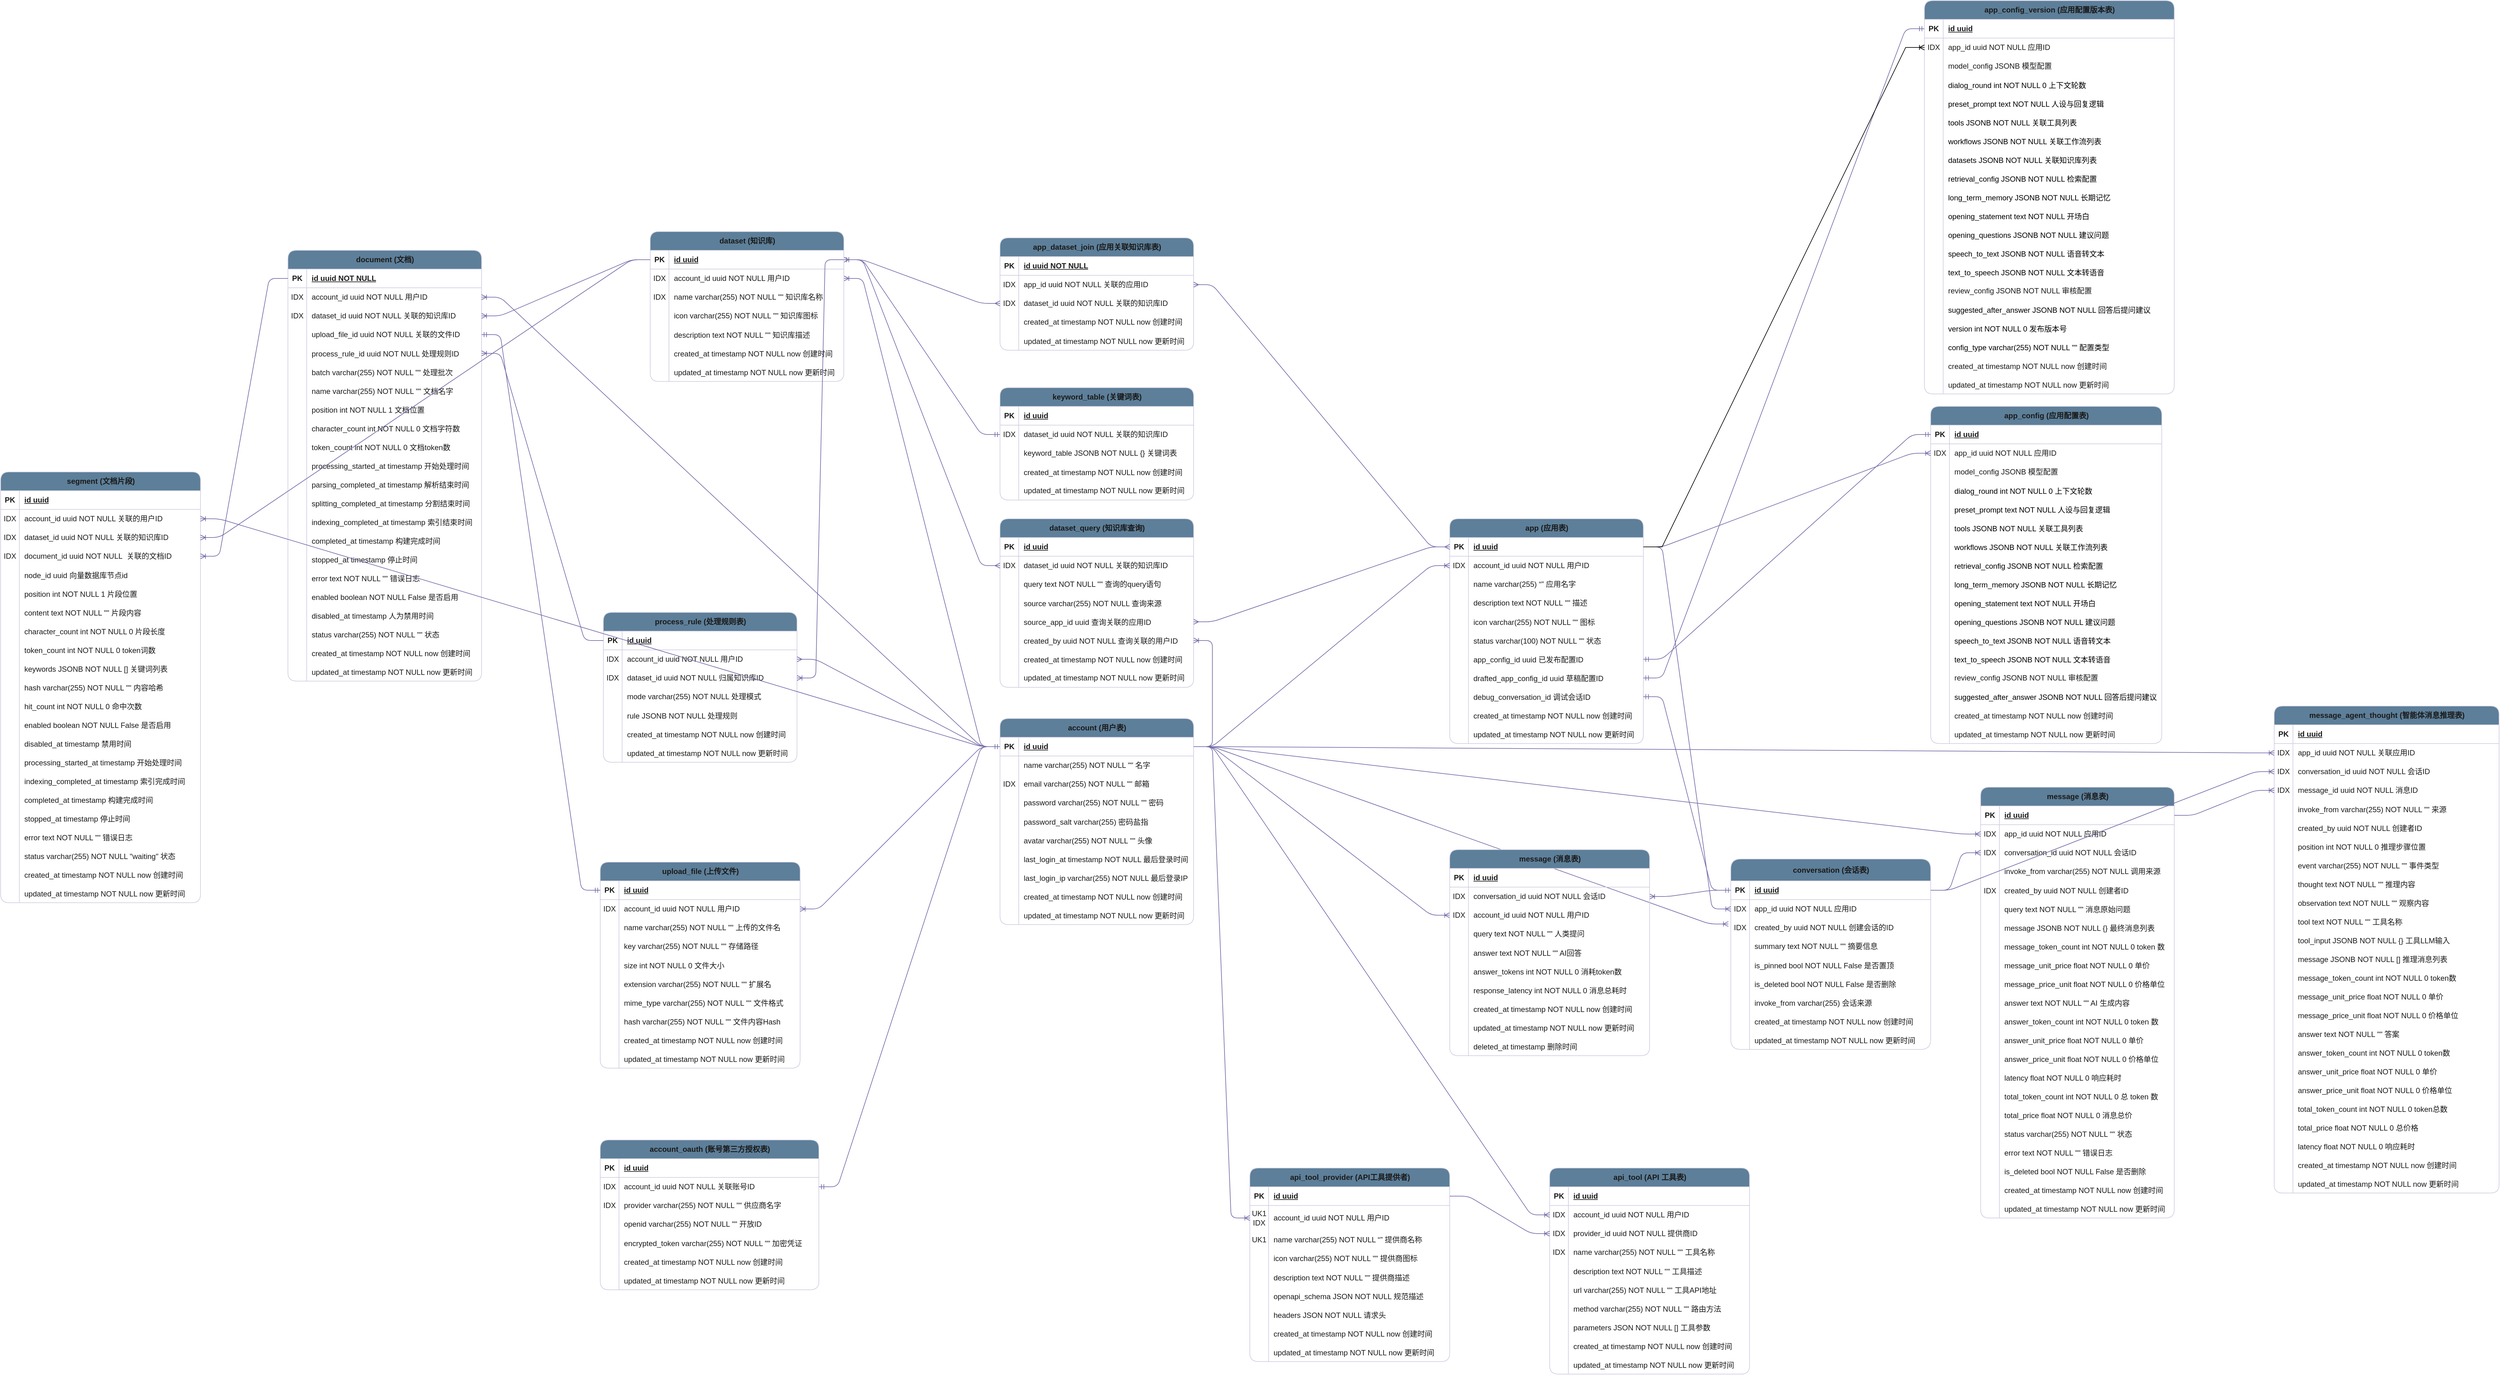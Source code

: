 <mxfile version="25.0.2">
  <diagram name="Page-1" id="9f46799a-70d6-7492-0946-bef42562c5a5">
    <mxGraphModel dx="3533" dy="2170" grid="1" gridSize="10" guides="1" tooltips="1" connect="1" arrows="1" fold="1" page="1" pageScale="1" pageWidth="1400" pageHeight="850" background="none" math="0" shadow="0">
      <root>
        <mxCell id="0" />
        <mxCell id="1" parent="0" />
        <mxCell id="4eFh2s2mqRWO35xnz03z-1" value="account (用户表)" style="shape=table;startSize=30;container=1;collapsible=1;childLayout=tableLayout;fixedRows=1;rowLines=0;fontStyle=1;align=center;resizeLast=1;html=1;strokeColor=#D0CEE2;labelBackgroundColor=none;fillColor=#5D7F99;fontColor=#1A1A1A;rounded=1;" parent="1" vertex="1">
          <mxGeometry x="-120" y="90" width="310" height="330" as="geometry" />
        </mxCell>
        <mxCell id="4eFh2s2mqRWO35xnz03z-2" value="" style="shape=tableRow;horizontal=0;startSize=0;swimlaneHead=0;swimlaneBody=0;fillColor=none;collapsible=0;dropTarget=0;points=[[0,0.5],[1,0.5]];portConstraint=eastwest;top=0;left=0;right=0;bottom=1;labelBackgroundColor=none;strokeColor=#D0CEE2;fontColor=#1A1A1A;rounded=1;" parent="4eFh2s2mqRWO35xnz03z-1" vertex="1">
          <mxGeometry y="30" width="310" height="30" as="geometry" />
        </mxCell>
        <mxCell id="4eFh2s2mqRWO35xnz03z-3" value="PK" style="shape=partialRectangle;connectable=0;fillColor=none;top=0;left=0;bottom=0;right=0;fontStyle=1;overflow=hidden;whiteSpace=wrap;html=1;labelBackgroundColor=none;strokeColor=#D0CEE2;fontColor=#1A1A1A;rounded=1;" parent="4eFh2s2mqRWO35xnz03z-2" vertex="1">
          <mxGeometry width="30" height="30" as="geometry">
            <mxRectangle width="30" height="30" as="alternateBounds" />
          </mxGeometry>
        </mxCell>
        <mxCell id="4eFh2s2mqRWO35xnz03z-4" value="id uuid" style="shape=partialRectangle;connectable=0;fillColor=none;top=0;left=0;bottom=0;right=0;align=left;spacingLeft=6;fontStyle=5;overflow=hidden;whiteSpace=wrap;html=1;labelBackgroundColor=none;strokeColor=#D0CEE2;fontColor=#1A1A1A;rounded=1;" parent="4eFh2s2mqRWO35xnz03z-2" vertex="1">
          <mxGeometry x="30" width="280" height="30" as="geometry">
            <mxRectangle width="280" height="30" as="alternateBounds" />
          </mxGeometry>
        </mxCell>
        <mxCell id="4eFh2s2mqRWO35xnz03z-5" value="" style="shape=tableRow;horizontal=0;startSize=0;swimlaneHead=0;swimlaneBody=0;fillColor=none;collapsible=0;dropTarget=0;points=[[0,0.5],[1,0.5]];portConstraint=eastwest;top=0;left=0;right=0;bottom=0;labelBackgroundColor=none;strokeColor=#D0CEE2;fontColor=#1A1A1A;rounded=1;" parent="4eFh2s2mqRWO35xnz03z-1" vertex="1">
          <mxGeometry y="60" width="310" height="30" as="geometry" />
        </mxCell>
        <mxCell id="4eFh2s2mqRWO35xnz03z-6" value="" style="shape=partialRectangle;connectable=0;fillColor=none;top=0;left=0;bottom=0;right=0;editable=1;overflow=hidden;whiteSpace=wrap;html=1;labelBackgroundColor=none;strokeColor=#D0CEE2;fontColor=#1A1A1A;rounded=1;" parent="4eFh2s2mqRWO35xnz03z-5" vertex="1">
          <mxGeometry width="30" height="30" as="geometry">
            <mxRectangle width="30" height="30" as="alternateBounds" />
          </mxGeometry>
        </mxCell>
        <mxCell id="4eFh2s2mqRWO35xnz03z-7" value="name varchar(255) NOT NULL &quot;&quot; 名字" style="shape=partialRectangle;connectable=0;fillColor=none;top=0;left=0;bottom=0;right=0;align=left;spacingLeft=6;overflow=hidden;whiteSpace=wrap;html=1;labelBackgroundColor=none;strokeColor=#D0CEE2;fontColor=#1A1A1A;rounded=1;" parent="4eFh2s2mqRWO35xnz03z-5" vertex="1">
          <mxGeometry x="30" width="280" height="30" as="geometry">
            <mxRectangle width="280" height="30" as="alternateBounds" />
          </mxGeometry>
        </mxCell>
        <mxCell id="4eFh2s2mqRWO35xnz03z-8" value="" style="shape=tableRow;horizontal=0;startSize=0;swimlaneHead=0;swimlaneBody=0;fillColor=none;collapsible=0;dropTarget=0;points=[[0,0.5],[1,0.5]];portConstraint=eastwest;top=0;left=0;right=0;bottom=0;labelBackgroundColor=none;strokeColor=#D0CEE2;fontColor=#1A1A1A;rounded=1;" parent="4eFh2s2mqRWO35xnz03z-1" vertex="1">
          <mxGeometry y="90" width="310" height="30" as="geometry" />
        </mxCell>
        <mxCell id="4eFh2s2mqRWO35xnz03z-9" value="IDX" style="shape=partialRectangle;connectable=0;fillColor=none;top=0;left=0;bottom=0;right=0;editable=1;overflow=hidden;whiteSpace=wrap;html=1;labelBackgroundColor=none;strokeColor=#D0CEE2;fontColor=#1A1A1A;rounded=1;" parent="4eFh2s2mqRWO35xnz03z-8" vertex="1">
          <mxGeometry width="30" height="30" as="geometry">
            <mxRectangle width="30" height="30" as="alternateBounds" />
          </mxGeometry>
        </mxCell>
        <mxCell id="4eFh2s2mqRWO35xnz03z-10" value="email varchar(255) NOT NULL &quot;&quot; 邮箱" style="shape=partialRectangle;connectable=0;fillColor=none;top=0;left=0;bottom=0;right=0;align=left;spacingLeft=6;overflow=hidden;whiteSpace=wrap;html=1;labelBackgroundColor=none;strokeColor=#D0CEE2;fontColor=#1A1A1A;rounded=1;" parent="4eFh2s2mqRWO35xnz03z-8" vertex="1">
          <mxGeometry x="30" width="280" height="30" as="geometry">
            <mxRectangle width="280" height="30" as="alternateBounds" />
          </mxGeometry>
        </mxCell>
        <mxCell id="4eFh2s2mqRWO35xnz03z-11" value="" style="shape=tableRow;horizontal=0;startSize=0;swimlaneHead=0;swimlaneBody=0;fillColor=none;collapsible=0;dropTarget=0;points=[[0,0.5],[1,0.5]];portConstraint=eastwest;top=0;left=0;right=0;bottom=0;labelBackgroundColor=none;strokeColor=#D0CEE2;fontColor=#1A1A1A;rounded=1;" parent="4eFh2s2mqRWO35xnz03z-1" vertex="1">
          <mxGeometry y="120" width="310" height="30" as="geometry" />
        </mxCell>
        <mxCell id="4eFh2s2mqRWO35xnz03z-12" value="" style="shape=partialRectangle;connectable=0;fillColor=none;top=0;left=0;bottom=0;right=0;editable=1;overflow=hidden;whiteSpace=wrap;html=1;labelBackgroundColor=none;strokeColor=#D0CEE2;fontColor=#1A1A1A;rounded=1;" parent="4eFh2s2mqRWO35xnz03z-11" vertex="1">
          <mxGeometry width="30" height="30" as="geometry">
            <mxRectangle width="30" height="30" as="alternateBounds" />
          </mxGeometry>
        </mxCell>
        <mxCell id="4eFh2s2mqRWO35xnz03z-13" value="password varchar(255) NOT NULL &quot;&quot; 密码" style="shape=partialRectangle;connectable=0;fillColor=none;top=0;left=0;bottom=0;right=0;align=left;spacingLeft=6;overflow=hidden;whiteSpace=wrap;html=1;labelBackgroundColor=none;strokeColor=#D0CEE2;fontColor=#1A1A1A;rounded=1;" parent="4eFh2s2mqRWO35xnz03z-11" vertex="1">
          <mxGeometry x="30" width="280" height="30" as="geometry">
            <mxRectangle width="280" height="30" as="alternateBounds" />
          </mxGeometry>
        </mxCell>
        <mxCell id="zM9-WenLGZgXND4CWHy2-1" value="" style="shape=tableRow;horizontal=0;startSize=0;swimlaneHead=0;swimlaneBody=0;fillColor=none;collapsible=0;dropTarget=0;points=[[0,0.5],[1,0.5]];portConstraint=eastwest;top=0;left=0;right=0;bottom=0;labelBackgroundColor=none;strokeColor=#D0CEE2;fontColor=#1A1A1A;rounded=1;" parent="4eFh2s2mqRWO35xnz03z-1" vertex="1">
          <mxGeometry y="150" width="310" height="30" as="geometry" />
        </mxCell>
        <mxCell id="zM9-WenLGZgXND4CWHy2-2" value="" style="shape=partialRectangle;connectable=0;fillColor=none;top=0;left=0;bottom=0;right=0;editable=1;overflow=hidden;labelBackgroundColor=none;strokeColor=#D0CEE2;fontColor=#1A1A1A;rounded=1;" parent="zM9-WenLGZgXND4CWHy2-1" vertex="1">
          <mxGeometry width="30" height="30" as="geometry">
            <mxRectangle width="30" height="30" as="alternateBounds" />
          </mxGeometry>
        </mxCell>
        <mxCell id="zM9-WenLGZgXND4CWHy2-3" value="password_salt varchar(255) 密码盐指" style="shape=partialRectangle;connectable=0;fillColor=none;top=0;left=0;bottom=0;right=0;align=left;spacingLeft=6;overflow=hidden;labelBackgroundColor=none;strokeColor=#D0CEE2;fontColor=#1A1A1A;rounded=1;" parent="zM9-WenLGZgXND4CWHy2-1" vertex="1">
          <mxGeometry x="30" width="280" height="30" as="geometry">
            <mxRectangle width="280" height="30" as="alternateBounds" />
          </mxGeometry>
        </mxCell>
        <mxCell id="4eFh2s2mqRWO35xnz03z-30" value="" style="shape=tableRow;horizontal=0;startSize=0;swimlaneHead=0;swimlaneBody=0;fillColor=none;collapsible=0;dropTarget=0;points=[[0,0.5],[1,0.5]];portConstraint=eastwest;top=0;left=0;right=0;bottom=0;labelBackgroundColor=none;strokeColor=#D0CEE2;fontColor=#1A1A1A;rounded=1;" parent="4eFh2s2mqRWO35xnz03z-1" vertex="1">
          <mxGeometry y="180" width="310" height="30" as="geometry" />
        </mxCell>
        <mxCell id="4eFh2s2mqRWO35xnz03z-31" value="" style="shape=partialRectangle;connectable=0;fillColor=none;top=0;left=0;bottom=0;right=0;editable=1;overflow=hidden;labelBackgroundColor=none;strokeColor=#D0CEE2;fontColor=#1A1A1A;rounded=1;" parent="4eFh2s2mqRWO35xnz03z-30" vertex="1">
          <mxGeometry width="30" height="30" as="geometry">
            <mxRectangle width="30" height="30" as="alternateBounds" />
          </mxGeometry>
        </mxCell>
        <mxCell id="4eFh2s2mqRWO35xnz03z-32" value="avatar varchar(255) NOT NULL &quot;&quot; 头像" style="shape=partialRectangle;connectable=0;fillColor=none;top=0;left=0;bottom=0;right=0;align=left;spacingLeft=6;overflow=hidden;labelBackgroundColor=none;strokeColor=#D0CEE2;fontColor=#1A1A1A;rounded=1;" parent="4eFh2s2mqRWO35xnz03z-30" vertex="1">
          <mxGeometry x="30" width="280" height="30" as="geometry">
            <mxRectangle width="280" height="30" as="alternateBounds" />
          </mxGeometry>
        </mxCell>
        <mxCell id="zM9-WenLGZgXND4CWHy2-4" value="" style="shape=tableRow;horizontal=0;startSize=0;swimlaneHead=0;swimlaneBody=0;fillColor=none;collapsible=0;dropTarget=0;points=[[0,0.5],[1,0.5]];portConstraint=eastwest;top=0;left=0;right=0;bottom=0;labelBackgroundColor=none;strokeColor=#D0CEE2;fontColor=#1A1A1A;rounded=1;" parent="4eFh2s2mqRWO35xnz03z-1" vertex="1">
          <mxGeometry y="210" width="310" height="30" as="geometry" />
        </mxCell>
        <mxCell id="zM9-WenLGZgXND4CWHy2-5" value="" style="shape=partialRectangle;connectable=0;fillColor=none;top=0;left=0;bottom=0;right=0;editable=1;overflow=hidden;labelBackgroundColor=none;strokeColor=#D0CEE2;fontColor=#1A1A1A;rounded=1;" parent="zM9-WenLGZgXND4CWHy2-4" vertex="1">
          <mxGeometry width="30" height="30" as="geometry">
            <mxRectangle width="30" height="30" as="alternateBounds" />
          </mxGeometry>
        </mxCell>
        <mxCell id="zM9-WenLGZgXND4CWHy2-6" value="last_login_at timestamp NOT NULL 最后登录时间" style="shape=partialRectangle;connectable=0;fillColor=none;top=0;left=0;bottom=0;right=0;align=left;spacingLeft=6;overflow=hidden;labelBackgroundColor=none;strokeColor=#D0CEE2;fontColor=#1A1A1A;rounded=1;" parent="zM9-WenLGZgXND4CWHy2-4" vertex="1">
          <mxGeometry x="30" width="280" height="30" as="geometry">
            <mxRectangle width="280" height="30" as="alternateBounds" />
          </mxGeometry>
        </mxCell>
        <mxCell id="zM9-WenLGZgXND4CWHy2-7" value="" style="shape=tableRow;horizontal=0;startSize=0;swimlaneHead=0;swimlaneBody=0;fillColor=none;collapsible=0;dropTarget=0;points=[[0,0.5],[1,0.5]];portConstraint=eastwest;top=0;left=0;right=0;bottom=0;labelBackgroundColor=none;strokeColor=#D0CEE2;fontColor=#1A1A1A;rounded=1;" parent="4eFh2s2mqRWO35xnz03z-1" vertex="1">
          <mxGeometry y="240" width="310" height="30" as="geometry" />
        </mxCell>
        <mxCell id="zM9-WenLGZgXND4CWHy2-8" value="" style="shape=partialRectangle;connectable=0;fillColor=none;top=0;left=0;bottom=0;right=0;editable=1;overflow=hidden;labelBackgroundColor=none;strokeColor=#D0CEE2;fontColor=#1A1A1A;rounded=1;" parent="zM9-WenLGZgXND4CWHy2-7" vertex="1">
          <mxGeometry width="30" height="30" as="geometry">
            <mxRectangle width="30" height="30" as="alternateBounds" />
          </mxGeometry>
        </mxCell>
        <mxCell id="zM9-WenLGZgXND4CWHy2-9" value="last_login_ip varchar(255) NOT NULL 最后登录IP" style="shape=partialRectangle;connectable=0;fillColor=none;top=0;left=0;bottom=0;right=0;align=left;spacingLeft=6;overflow=hidden;labelBackgroundColor=none;strokeColor=#D0CEE2;fontColor=#1A1A1A;rounded=1;" parent="zM9-WenLGZgXND4CWHy2-7" vertex="1">
          <mxGeometry x="30" width="280" height="30" as="geometry">
            <mxRectangle width="280" height="30" as="alternateBounds" />
          </mxGeometry>
        </mxCell>
        <mxCell id="4eFh2s2mqRWO35xnz03z-33" value="" style="shape=tableRow;horizontal=0;startSize=0;swimlaneHead=0;swimlaneBody=0;fillColor=none;collapsible=0;dropTarget=0;points=[[0,0.5],[1,0.5]];portConstraint=eastwest;top=0;left=0;right=0;bottom=0;labelBackgroundColor=none;strokeColor=#D0CEE2;fontColor=#1A1A1A;rounded=1;" parent="4eFh2s2mqRWO35xnz03z-1" vertex="1">
          <mxGeometry y="270" width="310" height="30" as="geometry" />
        </mxCell>
        <mxCell id="4eFh2s2mqRWO35xnz03z-34" value="" style="shape=partialRectangle;connectable=0;fillColor=none;top=0;left=0;bottom=0;right=0;editable=1;overflow=hidden;labelBackgroundColor=none;strokeColor=#D0CEE2;fontColor=#1A1A1A;rounded=1;" parent="4eFh2s2mqRWO35xnz03z-33" vertex="1">
          <mxGeometry width="30" height="30" as="geometry">
            <mxRectangle width="30" height="30" as="alternateBounds" />
          </mxGeometry>
        </mxCell>
        <mxCell id="4eFh2s2mqRWO35xnz03z-35" value="created_at timestamp NOT NULL now 创建时间" style="shape=partialRectangle;connectable=0;fillColor=none;top=0;left=0;bottom=0;right=0;align=left;spacingLeft=6;overflow=hidden;labelBackgroundColor=none;strokeColor=#D0CEE2;fontColor=#1A1A1A;rounded=1;" parent="4eFh2s2mqRWO35xnz03z-33" vertex="1">
          <mxGeometry x="30" width="280" height="30" as="geometry">
            <mxRectangle width="280" height="30" as="alternateBounds" />
          </mxGeometry>
        </mxCell>
        <mxCell id="4eFh2s2mqRWO35xnz03z-36" value="" style="shape=tableRow;horizontal=0;startSize=0;swimlaneHead=0;swimlaneBody=0;fillColor=none;collapsible=0;dropTarget=0;points=[[0,0.5],[1,0.5]];portConstraint=eastwest;top=0;left=0;right=0;bottom=0;labelBackgroundColor=none;strokeColor=#D0CEE2;fontColor=#1A1A1A;rounded=1;" parent="4eFh2s2mqRWO35xnz03z-1" vertex="1">
          <mxGeometry y="300" width="310" height="30" as="geometry" />
        </mxCell>
        <mxCell id="4eFh2s2mqRWO35xnz03z-37" value="" style="shape=partialRectangle;connectable=0;fillColor=none;top=0;left=0;bottom=0;right=0;editable=1;overflow=hidden;labelBackgroundColor=none;strokeColor=#D0CEE2;fontColor=#1A1A1A;rounded=1;" parent="4eFh2s2mqRWO35xnz03z-36" vertex="1">
          <mxGeometry width="30" height="30" as="geometry">
            <mxRectangle width="30" height="30" as="alternateBounds" />
          </mxGeometry>
        </mxCell>
        <mxCell id="4eFh2s2mqRWO35xnz03z-38" value="updated_at timestamp NOT NULL now 更新时间" style="shape=partialRectangle;connectable=0;fillColor=none;top=0;left=0;bottom=0;right=0;align=left;spacingLeft=6;overflow=hidden;labelBackgroundColor=none;strokeColor=#D0CEE2;fontColor=#1A1A1A;rounded=1;" parent="4eFh2s2mqRWO35xnz03z-36" vertex="1">
          <mxGeometry x="30" width="280" height="30" as="geometry">
            <mxRectangle width="280" height="30" as="alternateBounds" />
          </mxGeometry>
        </mxCell>
        <mxCell id="4eFh2s2mqRWO35xnz03z-14" value="app (应用表)" style="shape=table;startSize=30;container=1;collapsible=1;childLayout=tableLayout;fixedRows=1;rowLines=0;fontStyle=1;align=center;resizeLast=1;html=1;labelBackgroundColor=none;fillColor=#5D7F99;strokeColor=#D0CEE2;fontColor=#1A1A1A;rounded=1;" parent="1" vertex="1">
          <mxGeometry x="600" y="-230" width="310" height="360" as="geometry" />
        </mxCell>
        <mxCell id="4eFh2s2mqRWO35xnz03z-15" value="" style="shape=tableRow;horizontal=0;startSize=0;swimlaneHead=0;swimlaneBody=0;fillColor=none;collapsible=0;dropTarget=0;points=[[0,0.5],[1,0.5]];portConstraint=eastwest;top=0;left=0;right=0;bottom=1;labelBackgroundColor=none;strokeColor=#D0CEE2;fontColor=#1A1A1A;rounded=1;" parent="4eFh2s2mqRWO35xnz03z-14" vertex="1">
          <mxGeometry y="30" width="310" height="30" as="geometry" />
        </mxCell>
        <mxCell id="4eFh2s2mqRWO35xnz03z-16" value="PK" style="shape=partialRectangle;connectable=0;fillColor=none;top=0;left=0;bottom=0;right=0;fontStyle=1;overflow=hidden;whiteSpace=wrap;html=1;labelBackgroundColor=none;strokeColor=#D0CEE2;fontColor=#1A1A1A;rounded=1;" parent="4eFh2s2mqRWO35xnz03z-15" vertex="1">
          <mxGeometry width="30" height="30" as="geometry">
            <mxRectangle width="30" height="30" as="alternateBounds" />
          </mxGeometry>
        </mxCell>
        <mxCell id="4eFh2s2mqRWO35xnz03z-17" value="id uuid" style="shape=partialRectangle;connectable=0;fillColor=none;top=0;left=0;bottom=0;right=0;align=left;spacingLeft=6;fontStyle=5;overflow=hidden;whiteSpace=wrap;html=1;labelBackgroundColor=none;strokeColor=#D0CEE2;fontColor=#1A1A1A;rounded=1;" parent="4eFh2s2mqRWO35xnz03z-15" vertex="1">
          <mxGeometry x="30" width="280" height="30" as="geometry">
            <mxRectangle width="280" height="30" as="alternateBounds" />
          </mxGeometry>
        </mxCell>
        <mxCell id="4eFh2s2mqRWO35xnz03z-18" value="" style="shape=tableRow;horizontal=0;startSize=0;swimlaneHead=0;swimlaneBody=0;fillColor=none;collapsible=0;dropTarget=0;points=[[0,0.5],[1,0.5]];portConstraint=eastwest;top=0;left=0;right=0;bottom=0;labelBackgroundColor=none;strokeColor=#D0CEE2;fontColor=#1A1A1A;rounded=1;" parent="4eFh2s2mqRWO35xnz03z-14" vertex="1">
          <mxGeometry y="60" width="310" height="30" as="geometry" />
        </mxCell>
        <mxCell id="4eFh2s2mqRWO35xnz03z-19" value="IDX" style="shape=partialRectangle;connectable=0;fillColor=none;top=0;left=0;bottom=0;right=0;editable=1;overflow=hidden;whiteSpace=wrap;html=1;labelBackgroundColor=none;strokeColor=#D0CEE2;fontColor=#1A1A1A;rounded=1;" parent="4eFh2s2mqRWO35xnz03z-18" vertex="1">
          <mxGeometry width="30" height="30" as="geometry">
            <mxRectangle width="30" height="30" as="alternateBounds" />
          </mxGeometry>
        </mxCell>
        <mxCell id="4eFh2s2mqRWO35xnz03z-20" value="account_id uuid NOT NULL 用户ID" style="shape=partialRectangle;connectable=0;fillColor=none;top=0;left=0;bottom=0;right=0;align=left;spacingLeft=6;overflow=hidden;whiteSpace=wrap;html=1;labelBackgroundColor=none;strokeColor=#D0CEE2;fontColor=#1A1A1A;rounded=1;" parent="4eFh2s2mqRWO35xnz03z-18" vertex="1">
          <mxGeometry x="30" width="280" height="30" as="geometry">
            <mxRectangle width="280" height="30" as="alternateBounds" />
          </mxGeometry>
        </mxCell>
        <mxCell id="4eFh2s2mqRWO35xnz03z-21" value="" style="shape=tableRow;horizontal=0;startSize=0;swimlaneHead=0;swimlaneBody=0;fillColor=none;collapsible=0;dropTarget=0;points=[[0,0.5],[1,0.5]];portConstraint=eastwest;top=0;left=0;right=0;bottom=0;labelBackgroundColor=none;strokeColor=#D0CEE2;fontColor=#1A1A1A;rounded=1;" parent="4eFh2s2mqRWO35xnz03z-14" vertex="1">
          <mxGeometry y="90" width="310" height="30" as="geometry" />
        </mxCell>
        <mxCell id="4eFh2s2mqRWO35xnz03z-22" value="" style="shape=partialRectangle;connectable=0;fillColor=none;top=0;left=0;bottom=0;right=0;editable=1;overflow=hidden;whiteSpace=wrap;html=1;labelBackgroundColor=none;strokeColor=#D0CEE2;fontColor=#1A1A1A;rounded=1;" parent="4eFh2s2mqRWO35xnz03z-21" vertex="1">
          <mxGeometry width="30" height="30" as="geometry">
            <mxRectangle width="30" height="30" as="alternateBounds" />
          </mxGeometry>
        </mxCell>
        <mxCell id="4eFh2s2mqRWO35xnz03z-23" value="name varchar(255) “” 应用名字" style="shape=partialRectangle;connectable=0;fillColor=none;top=0;left=0;bottom=0;right=0;align=left;spacingLeft=6;overflow=hidden;whiteSpace=wrap;html=1;labelBackgroundColor=none;strokeColor=#D0CEE2;fontColor=#1A1A1A;rounded=1;" parent="4eFh2s2mqRWO35xnz03z-21" vertex="1">
          <mxGeometry x="30" width="280" height="30" as="geometry">
            <mxRectangle width="280" height="30" as="alternateBounds" />
          </mxGeometry>
        </mxCell>
        <mxCell id="4eFh2s2mqRWO35xnz03z-24" value="" style="shape=tableRow;horizontal=0;startSize=0;swimlaneHead=0;swimlaneBody=0;fillColor=none;collapsible=0;dropTarget=0;points=[[0,0.5],[1,0.5]];portConstraint=eastwest;top=0;left=0;right=0;bottom=0;labelBackgroundColor=none;strokeColor=#D0CEE2;fontColor=#1A1A1A;rounded=1;" parent="4eFh2s2mqRWO35xnz03z-14" vertex="1">
          <mxGeometry y="120" width="310" height="30" as="geometry" />
        </mxCell>
        <mxCell id="4eFh2s2mqRWO35xnz03z-25" value="" style="shape=partialRectangle;connectable=0;fillColor=none;top=0;left=0;bottom=0;right=0;editable=1;overflow=hidden;whiteSpace=wrap;html=1;labelBackgroundColor=none;strokeColor=#D0CEE2;fontColor=#1A1A1A;rounded=1;" parent="4eFh2s2mqRWO35xnz03z-24" vertex="1">
          <mxGeometry width="30" height="30" as="geometry">
            <mxRectangle width="30" height="30" as="alternateBounds" />
          </mxGeometry>
        </mxCell>
        <mxCell id="4eFh2s2mqRWO35xnz03z-26" value="description text NOT NULL&amp;nbsp;&quot;&quot; 描述" style="shape=partialRectangle;connectable=0;fillColor=none;top=0;left=0;bottom=0;right=0;align=left;spacingLeft=6;overflow=hidden;whiteSpace=wrap;html=1;labelBackgroundColor=none;strokeColor=#D0CEE2;fontColor=#1A1A1A;rounded=1;" parent="4eFh2s2mqRWO35xnz03z-24" vertex="1">
          <mxGeometry x="30" width="280" height="30" as="geometry">
            <mxRectangle width="280" height="30" as="alternateBounds" />
          </mxGeometry>
        </mxCell>
        <mxCell id="4eFh2s2mqRWO35xnz03z-39" value="" style="shape=tableRow;horizontal=0;startSize=0;swimlaneHead=0;swimlaneBody=0;fillColor=none;collapsible=0;dropTarget=0;points=[[0,0.5],[1,0.5]];portConstraint=eastwest;top=0;left=0;right=0;bottom=0;labelBackgroundColor=none;strokeColor=#D0CEE2;fontColor=#1A1A1A;rounded=1;" parent="4eFh2s2mqRWO35xnz03z-14" vertex="1">
          <mxGeometry y="150" width="310" height="30" as="geometry" />
        </mxCell>
        <mxCell id="4eFh2s2mqRWO35xnz03z-40" value="" style="shape=partialRectangle;connectable=0;fillColor=none;top=0;left=0;bottom=0;right=0;editable=1;overflow=hidden;labelBackgroundColor=none;strokeColor=#D0CEE2;fontColor=#1A1A1A;rounded=1;" parent="4eFh2s2mqRWO35xnz03z-39" vertex="1">
          <mxGeometry width="30" height="30" as="geometry">
            <mxRectangle width="30" height="30" as="alternateBounds" />
          </mxGeometry>
        </mxCell>
        <mxCell id="4eFh2s2mqRWO35xnz03z-41" value="icon varchar(255) NOT NULL &quot;&quot; 图标" style="shape=partialRectangle;connectable=0;fillColor=none;top=0;left=0;bottom=0;right=0;align=left;spacingLeft=6;overflow=hidden;labelBackgroundColor=none;strokeColor=#D0CEE2;fontColor=#1A1A1A;rounded=1;" parent="4eFh2s2mqRWO35xnz03z-39" vertex="1">
          <mxGeometry x="30" width="280" height="30" as="geometry">
            <mxRectangle width="280" height="30" as="alternateBounds" />
          </mxGeometry>
        </mxCell>
        <mxCell id="4eFh2s2mqRWO35xnz03z-43" value="" style="shape=tableRow;horizontal=0;startSize=0;swimlaneHead=0;swimlaneBody=0;fillColor=none;collapsible=0;dropTarget=0;points=[[0,0.5],[1,0.5]];portConstraint=eastwest;top=0;left=0;right=0;bottom=0;labelBackgroundColor=none;strokeColor=#D0CEE2;fontColor=#1A1A1A;rounded=1;" parent="4eFh2s2mqRWO35xnz03z-14" vertex="1">
          <mxGeometry y="180" width="310" height="30" as="geometry" />
        </mxCell>
        <mxCell id="4eFh2s2mqRWO35xnz03z-44" value="" style="shape=partialRectangle;connectable=0;fillColor=none;top=0;left=0;bottom=0;right=0;editable=1;overflow=hidden;labelBackgroundColor=none;strokeColor=#D0CEE2;fontColor=#1A1A1A;rounded=1;" parent="4eFh2s2mqRWO35xnz03z-43" vertex="1">
          <mxGeometry width="30" height="30" as="geometry">
            <mxRectangle width="30" height="30" as="alternateBounds" />
          </mxGeometry>
        </mxCell>
        <mxCell id="4eFh2s2mqRWO35xnz03z-45" value="status varchar(100) NOT NULL &quot;&quot; 状态" style="shape=partialRectangle;connectable=0;fillColor=none;top=0;left=0;bottom=0;right=0;align=left;spacingLeft=6;overflow=hidden;labelBackgroundColor=none;strokeColor=#D0CEE2;fontColor=#1A1A1A;rounded=1;" parent="4eFh2s2mqRWO35xnz03z-43" vertex="1">
          <mxGeometry x="30" width="280" height="30" as="geometry">
            <mxRectangle width="280" height="30" as="alternateBounds" />
          </mxGeometry>
        </mxCell>
        <mxCell id="4eFh2s2mqRWO35xnz03z-46" value="" style="shape=tableRow;horizontal=0;startSize=0;swimlaneHead=0;swimlaneBody=0;fillColor=none;collapsible=0;dropTarget=0;points=[[0,0.5],[1,0.5]];portConstraint=eastwest;top=0;left=0;right=0;bottom=0;labelBackgroundColor=none;strokeColor=#D0CEE2;fontColor=#1A1A1A;rounded=1;" parent="4eFh2s2mqRWO35xnz03z-14" vertex="1">
          <mxGeometry y="210" width="310" height="30" as="geometry" />
        </mxCell>
        <mxCell id="4eFh2s2mqRWO35xnz03z-47" value="" style="shape=partialRectangle;connectable=0;fillColor=none;top=0;left=0;bottom=0;right=0;editable=1;overflow=hidden;labelBackgroundColor=none;strokeColor=#D0CEE2;fontColor=#1A1A1A;rounded=1;" parent="4eFh2s2mqRWO35xnz03z-46" vertex="1">
          <mxGeometry width="30" height="30" as="geometry">
            <mxRectangle width="30" height="30" as="alternateBounds" />
          </mxGeometry>
        </mxCell>
        <mxCell id="4eFh2s2mqRWO35xnz03z-48" value="app_config_id uuid 已发布配置ID" style="shape=partialRectangle;connectable=0;fillColor=none;top=0;left=0;bottom=0;right=0;align=left;spacingLeft=6;overflow=hidden;labelBackgroundColor=none;strokeColor=#D0CEE2;fontColor=#1A1A1A;rounded=1;" parent="4eFh2s2mqRWO35xnz03z-46" vertex="1">
          <mxGeometry x="30" width="280" height="30" as="geometry">
            <mxRectangle width="280" height="30" as="alternateBounds" />
          </mxGeometry>
        </mxCell>
        <mxCell id="4eFh2s2mqRWO35xnz03z-49" value="" style="shape=tableRow;horizontal=0;startSize=0;swimlaneHead=0;swimlaneBody=0;fillColor=none;collapsible=0;dropTarget=0;points=[[0,0.5],[1,0.5]];portConstraint=eastwest;top=0;left=0;right=0;bottom=0;labelBackgroundColor=none;strokeColor=#D0CEE2;fontColor=#1A1A1A;rounded=1;" parent="4eFh2s2mqRWO35xnz03z-14" vertex="1">
          <mxGeometry y="240" width="310" height="30" as="geometry" />
        </mxCell>
        <mxCell id="4eFh2s2mqRWO35xnz03z-50" value="" style="shape=partialRectangle;connectable=0;fillColor=none;top=0;left=0;bottom=0;right=0;editable=1;overflow=hidden;labelBackgroundColor=none;strokeColor=#D0CEE2;fontColor=#1A1A1A;rounded=1;" parent="4eFh2s2mqRWO35xnz03z-49" vertex="1">
          <mxGeometry width="30" height="30" as="geometry">
            <mxRectangle width="30" height="30" as="alternateBounds" />
          </mxGeometry>
        </mxCell>
        <mxCell id="4eFh2s2mqRWO35xnz03z-51" value="drafted_app_config_id uuid 草稿配置ID" style="shape=partialRectangle;connectable=0;fillColor=none;top=0;left=0;bottom=0;right=0;align=left;spacingLeft=6;overflow=hidden;labelBackgroundColor=none;strokeColor=#D0CEE2;fontColor=#1A1A1A;rounded=1;" parent="4eFh2s2mqRWO35xnz03z-49" vertex="1">
          <mxGeometry x="30" width="280" height="30" as="geometry">
            <mxRectangle width="280" height="30" as="alternateBounds" />
          </mxGeometry>
        </mxCell>
        <mxCell id="4eFh2s2mqRWO35xnz03z-149" value="" style="shape=tableRow;horizontal=0;startSize=0;swimlaneHead=0;swimlaneBody=0;fillColor=none;collapsible=0;dropTarget=0;points=[[0,0.5],[1,0.5]];portConstraint=eastwest;top=0;left=0;right=0;bottom=0;labelBackgroundColor=none;strokeColor=#D0CEE2;fontColor=#1A1A1A;rounded=1;" parent="4eFh2s2mqRWO35xnz03z-14" vertex="1">
          <mxGeometry y="270" width="310" height="30" as="geometry" />
        </mxCell>
        <mxCell id="4eFh2s2mqRWO35xnz03z-150" value="" style="shape=partialRectangle;connectable=0;fillColor=none;top=0;left=0;bottom=0;right=0;editable=1;overflow=hidden;labelBackgroundColor=none;strokeColor=#D0CEE2;fontColor=#1A1A1A;rounded=1;" parent="4eFh2s2mqRWO35xnz03z-149" vertex="1">
          <mxGeometry width="30" height="30" as="geometry">
            <mxRectangle width="30" height="30" as="alternateBounds" />
          </mxGeometry>
        </mxCell>
        <mxCell id="4eFh2s2mqRWO35xnz03z-151" value="debug_conversation_id 调试会话ID" style="shape=partialRectangle;connectable=0;fillColor=none;top=0;left=0;bottom=0;right=0;align=left;spacingLeft=6;overflow=hidden;labelBackgroundColor=none;strokeColor=#D0CEE2;fontColor=#1A1A1A;rounded=1;" parent="4eFh2s2mqRWO35xnz03z-149" vertex="1">
          <mxGeometry x="30" width="280" height="30" as="geometry">
            <mxRectangle width="280" height="30" as="alternateBounds" />
          </mxGeometry>
        </mxCell>
        <mxCell id="4eFh2s2mqRWO35xnz03z-52" value="" style="shape=tableRow;horizontal=0;startSize=0;swimlaneHead=0;swimlaneBody=0;fillColor=none;collapsible=0;dropTarget=0;points=[[0,0.5],[1,0.5]];portConstraint=eastwest;top=0;left=0;right=0;bottom=0;labelBackgroundColor=none;strokeColor=#D0CEE2;fontColor=#1A1A1A;rounded=1;" parent="4eFh2s2mqRWO35xnz03z-14" vertex="1">
          <mxGeometry y="300" width="310" height="30" as="geometry" />
        </mxCell>
        <mxCell id="4eFh2s2mqRWO35xnz03z-53" value="" style="shape=partialRectangle;connectable=0;fillColor=none;top=0;left=0;bottom=0;right=0;editable=1;overflow=hidden;labelBackgroundColor=none;strokeColor=#D0CEE2;fontColor=#1A1A1A;rounded=1;" parent="4eFh2s2mqRWO35xnz03z-52" vertex="1">
          <mxGeometry width="30" height="30" as="geometry">
            <mxRectangle width="30" height="30" as="alternateBounds" />
          </mxGeometry>
        </mxCell>
        <mxCell id="4eFh2s2mqRWO35xnz03z-54" value="created_at timestamp NOT NULL now 创建时间" style="shape=partialRectangle;connectable=0;fillColor=none;top=0;left=0;bottom=0;right=0;align=left;spacingLeft=6;overflow=hidden;labelBackgroundColor=none;strokeColor=#D0CEE2;fontColor=#1A1A1A;rounded=1;" parent="4eFh2s2mqRWO35xnz03z-52" vertex="1">
          <mxGeometry x="30" width="280" height="30" as="geometry">
            <mxRectangle width="280" height="30" as="alternateBounds" />
          </mxGeometry>
        </mxCell>
        <mxCell id="4eFh2s2mqRWO35xnz03z-55" value="" style="shape=tableRow;horizontal=0;startSize=0;swimlaneHead=0;swimlaneBody=0;fillColor=none;collapsible=0;dropTarget=0;points=[[0,0.5],[1,0.5]];portConstraint=eastwest;top=0;left=0;right=0;bottom=0;labelBackgroundColor=none;strokeColor=#D0CEE2;fontColor=#1A1A1A;rounded=1;" parent="4eFh2s2mqRWO35xnz03z-14" vertex="1">
          <mxGeometry y="330" width="310" height="30" as="geometry" />
        </mxCell>
        <mxCell id="4eFh2s2mqRWO35xnz03z-56" value="" style="shape=partialRectangle;connectable=0;fillColor=none;top=0;left=0;bottom=0;right=0;editable=1;overflow=hidden;labelBackgroundColor=none;strokeColor=#D0CEE2;fontColor=#1A1A1A;rounded=1;" parent="4eFh2s2mqRWO35xnz03z-55" vertex="1">
          <mxGeometry width="30" height="30" as="geometry">
            <mxRectangle width="30" height="30" as="alternateBounds" />
          </mxGeometry>
        </mxCell>
        <mxCell id="4eFh2s2mqRWO35xnz03z-57" value="updated_at timestamp NOT NULL now 更新时间" style="shape=partialRectangle;connectable=0;fillColor=none;top=0;left=0;bottom=0;right=0;align=left;spacingLeft=6;overflow=hidden;labelBackgroundColor=none;strokeColor=#D0CEE2;fontColor=#1A1A1A;rounded=1;" parent="4eFh2s2mqRWO35xnz03z-55" vertex="1">
          <mxGeometry x="30" width="280" height="30" as="geometry">
            <mxRectangle width="280" height="30" as="alternateBounds" />
          </mxGeometry>
        </mxCell>
        <mxCell id="4eFh2s2mqRWO35xnz03z-58" value="" style="edgeStyle=entityRelationEdgeStyle;fontSize=12;html=1;endArrow=ERoneToMany;rounded=1;exitX=1;exitY=0.5;exitDx=0;exitDy=0;entryX=0;entryY=0.5;entryDx=0;entryDy=0;labelBackgroundColor=none;strokeColor=#736CA8;fontColor=default;" parent="1" source="4eFh2s2mqRWO35xnz03z-2" target="4eFh2s2mqRWO35xnz03z-18" edge="1">
          <mxGeometry width="100" height="100" relative="1" as="geometry">
            <mxPoint x="540" y="290" as="sourcePoint" />
            <mxPoint x="640" y="190" as="targetPoint" />
          </mxGeometry>
        </mxCell>
        <mxCell id="4eFh2s2mqRWO35xnz03z-72" value="app_config (应用配置表)" style="shape=table;startSize=30;container=1;collapsible=1;childLayout=tableLayout;fixedRows=1;rowLines=0;fontStyle=1;align=center;resizeLast=1;html=1;labelBackgroundColor=none;fillColor=#5D7F99;strokeColor=#D0CEE2;fontColor=#1A1A1A;rounded=1;" parent="1" vertex="1">
          <mxGeometry x="1370" y="-410" width="370" height="540" as="geometry" />
        </mxCell>
        <mxCell id="4eFh2s2mqRWO35xnz03z-73" value="" style="shape=tableRow;horizontal=0;startSize=0;swimlaneHead=0;swimlaneBody=0;fillColor=none;collapsible=0;dropTarget=0;points=[[0,0.5],[1,0.5]];portConstraint=eastwest;top=0;left=0;right=0;bottom=1;labelBackgroundColor=none;strokeColor=#D0CEE2;fontColor=#1A1A1A;rounded=1;" parent="4eFh2s2mqRWO35xnz03z-72" vertex="1">
          <mxGeometry y="30" width="370" height="30" as="geometry" />
        </mxCell>
        <mxCell id="4eFh2s2mqRWO35xnz03z-74" value="PK" style="shape=partialRectangle;connectable=0;fillColor=none;top=0;left=0;bottom=0;right=0;fontStyle=1;overflow=hidden;whiteSpace=wrap;html=1;labelBackgroundColor=none;strokeColor=#D0CEE2;fontColor=#1A1A1A;rounded=1;" parent="4eFh2s2mqRWO35xnz03z-73" vertex="1">
          <mxGeometry width="30" height="30" as="geometry">
            <mxRectangle width="30" height="30" as="alternateBounds" />
          </mxGeometry>
        </mxCell>
        <mxCell id="4eFh2s2mqRWO35xnz03z-75" value="id uuid" style="shape=partialRectangle;connectable=0;fillColor=none;top=0;left=0;bottom=0;right=0;align=left;spacingLeft=6;fontStyle=5;overflow=hidden;whiteSpace=wrap;html=1;labelBackgroundColor=none;strokeColor=#D0CEE2;fontColor=#1A1A1A;rounded=1;" parent="4eFh2s2mqRWO35xnz03z-73" vertex="1">
          <mxGeometry x="30" width="340" height="30" as="geometry">
            <mxRectangle width="340" height="30" as="alternateBounds" />
          </mxGeometry>
        </mxCell>
        <mxCell id="4eFh2s2mqRWO35xnz03z-76" value="" style="shape=tableRow;horizontal=0;startSize=0;swimlaneHead=0;swimlaneBody=0;fillColor=none;collapsible=0;dropTarget=0;points=[[0,0.5],[1,0.5]];portConstraint=eastwest;top=0;left=0;right=0;bottom=0;labelBackgroundColor=none;strokeColor=#D0CEE2;fontColor=#1A1A1A;rounded=1;" parent="4eFh2s2mqRWO35xnz03z-72" vertex="1">
          <mxGeometry y="60" width="370" height="30" as="geometry" />
        </mxCell>
        <mxCell id="4eFh2s2mqRWO35xnz03z-77" value="IDX" style="shape=partialRectangle;connectable=0;fillColor=none;top=0;left=0;bottom=0;right=0;editable=1;overflow=hidden;whiteSpace=wrap;html=1;labelBackgroundColor=none;strokeColor=#D0CEE2;fontColor=#1A1A1A;rounded=1;" parent="4eFh2s2mqRWO35xnz03z-76" vertex="1">
          <mxGeometry width="30" height="30" as="geometry">
            <mxRectangle width="30" height="30" as="alternateBounds" />
          </mxGeometry>
        </mxCell>
        <mxCell id="4eFh2s2mqRWO35xnz03z-78" value="app_id uuid NOT NULL 应用ID" style="shape=partialRectangle;connectable=0;fillColor=none;top=0;left=0;bottom=0;right=0;align=left;spacingLeft=6;overflow=hidden;whiteSpace=wrap;html=1;labelBackgroundColor=none;strokeColor=#D0CEE2;fontColor=#1A1A1A;rounded=1;" parent="4eFh2s2mqRWO35xnz03z-76" vertex="1">
          <mxGeometry x="30" width="340" height="30" as="geometry">
            <mxRectangle width="340" height="30" as="alternateBounds" />
          </mxGeometry>
        </mxCell>
        <mxCell id="4eFh2s2mqRWO35xnz03z-79" value="" style="shape=tableRow;horizontal=0;startSize=0;swimlaneHead=0;swimlaneBody=0;fillColor=none;collapsible=0;dropTarget=0;points=[[0,0.5],[1,0.5]];portConstraint=eastwest;top=0;left=0;right=0;bottom=0;labelBackgroundColor=none;strokeColor=#D0CEE2;fontColor=#1A1A1A;rounded=1;" parent="4eFh2s2mqRWO35xnz03z-72" vertex="1">
          <mxGeometry y="90" width="370" height="30" as="geometry" />
        </mxCell>
        <mxCell id="4eFh2s2mqRWO35xnz03z-80" value="" style="shape=partialRectangle;connectable=0;fillColor=none;top=0;left=0;bottom=0;right=0;editable=1;overflow=hidden;whiteSpace=wrap;html=1;labelBackgroundColor=none;strokeColor=#D0CEE2;fontColor=#1A1A1A;rounded=1;" parent="4eFh2s2mqRWO35xnz03z-79" vertex="1">
          <mxGeometry width="30" height="30" as="geometry">
            <mxRectangle width="30" height="30" as="alternateBounds" />
          </mxGeometry>
        </mxCell>
        <mxCell id="4eFh2s2mqRWO35xnz03z-81" value="model_config JSONB 模型配置" style="shape=partialRectangle;connectable=0;fillColor=none;top=0;left=0;bottom=0;right=0;align=left;spacingLeft=6;overflow=hidden;whiteSpace=wrap;html=1;labelBackgroundColor=none;strokeColor=#D0CEE2;fontColor=#1A1A1A;rounded=1;" parent="4eFh2s2mqRWO35xnz03z-79" vertex="1">
          <mxGeometry x="30" width="340" height="30" as="geometry">
            <mxRectangle width="340" height="30" as="alternateBounds" />
          </mxGeometry>
        </mxCell>
        <mxCell id="vHyL3gQUOcOpynNL_tvM-1" value="" style="shape=tableRow;horizontal=0;startSize=0;swimlaneHead=0;swimlaneBody=0;fillColor=none;collapsible=0;dropTarget=0;points=[[0,0.5],[1,0.5]];portConstraint=eastwest;top=0;left=0;right=0;bottom=0;" parent="4eFh2s2mqRWO35xnz03z-72" vertex="1">
          <mxGeometry y="120" width="370" height="30" as="geometry" />
        </mxCell>
        <mxCell id="vHyL3gQUOcOpynNL_tvM-2" value="" style="shape=partialRectangle;connectable=0;fillColor=none;top=0;left=0;bottom=0;right=0;editable=1;overflow=hidden;" parent="vHyL3gQUOcOpynNL_tvM-1" vertex="1">
          <mxGeometry width="30" height="30" as="geometry">
            <mxRectangle width="30" height="30" as="alternateBounds" />
          </mxGeometry>
        </mxCell>
        <mxCell id="vHyL3gQUOcOpynNL_tvM-3" value="dialog_round int NOT NULL 0 上下文轮数" style="shape=partialRectangle;connectable=0;fillColor=none;top=0;left=0;bottom=0;right=0;align=left;spacingLeft=6;overflow=hidden;" parent="vHyL3gQUOcOpynNL_tvM-1" vertex="1">
          <mxGeometry x="30" width="340" height="30" as="geometry">
            <mxRectangle width="340" height="30" as="alternateBounds" />
          </mxGeometry>
        </mxCell>
        <mxCell id="vHyL3gQUOcOpynNL_tvM-4" value="" style="shape=tableRow;horizontal=0;startSize=0;swimlaneHead=0;swimlaneBody=0;fillColor=none;collapsible=0;dropTarget=0;points=[[0,0.5],[1,0.5]];portConstraint=eastwest;top=0;left=0;right=0;bottom=0;" parent="4eFh2s2mqRWO35xnz03z-72" vertex="1">
          <mxGeometry y="150" width="370" height="30" as="geometry" />
        </mxCell>
        <mxCell id="vHyL3gQUOcOpynNL_tvM-5" value="" style="shape=partialRectangle;connectable=0;fillColor=none;top=0;left=0;bottom=0;right=0;editable=1;overflow=hidden;" parent="vHyL3gQUOcOpynNL_tvM-4" vertex="1">
          <mxGeometry width="30" height="30" as="geometry">
            <mxRectangle width="30" height="30" as="alternateBounds" />
          </mxGeometry>
        </mxCell>
        <mxCell id="vHyL3gQUOcOpynNL_tvM-6" value="preset_prompt text NOT NULL 人设与回复逻辑" style="shape=partialRectangle;connectable=0;fillColor=none;top=0;left=0;bottom=0;right=0;align=left;spacingLeft=6;overflow=hidden;" parent="vHyL3gQUOcOpynNL_tvM-4" vertex="1">
          <mxGeometry x="30" width="340" height="30" as="geometry">
            <mxRectangle width="340" height="30" as="alternateBounds" />
          </mxGeometry>
        </mxCell>
        <mxCell id="vHyL3gQUOcOpynNL_tvM-7" value="" style="shape=tableRow;horizontal=0;startSize=0;swimlaneHead=0;swimlaneBody=0;fillColor=none;collapsible=0;dropTarget=0;points=[[0,0.5],[1,0.5]];portConstraint=eastwest;top=0;left=0;right=0;bottom=0;" parent="4eFh2s2mqRWO35xnz03z-72" vertex="1">
          <mxGeometry y="180" width="370" height="30" as="geometry" />
        </mxCell>
        <mxCell id="vHyL3gQUOcOpynNL_tvM-8" value="" style="shape=partialRectangle;connectable=0;fillColor=none;top=0;left=0;bottom=0;right=0;editable=1;overflow=hidden;" parent="vHyL3gQUOcOpynNL_tvM-7" vertex="1">
          <mxGeometry width="30" height="30" as="geometry">
            <mxRectangle width="30" height="30" as="alternateBounds" />
          </mxGeometry>
        </mxCell>
        <mxCell id="vHyL3gQUOcOpynNL_tvM-9" value="tools JSONB NOT NULL 关联工具列表" style="shape=partialRectangle;connectable=0;fillColor=none;top=0;left=0;bottom=0;right=0;align=left;spacingLeft=6;overflow=hidden;" parent="vHyL3gQUOcOpynNL_tvM-7" vertex="1">
          <mxGeometry x="30" width="340" height="30" as="geometry">
            <mxRectangle width="340" height="30" as="alternateBounds" />
          </mxGeometry>
        </mxCell>
        <mxCell id="vHyL3gQUOcOpynNL_tvM-10" value="" style="shape=tableRow;horizontal=0;startSize=0;swimlaneHead=0;swimlaneBody=0;fillColor=none;collapsible=0;dropTarget=0;points=[[0,0.5],[1,0.5]];portConstraint=eastwest;top=0;left=0;right=0;bottom=0;" parent="4eFh2s2mqRWO35xnz03z-72" vertex="1">
          <mxGeometry y="210" width="370" height="30" as="geometry" />
        </mxCell>
        <mxCell id="vHyL3gQUOcOpynNL_tvM-11" value="" style="shape=partialRectangle;connectable=0;fillColor=none;top=0;left=0;bottom=0;right=0;editable=1;overflow=hidden;" parent="vHyL3gQUOcOpynNL_tvM-10" vertex="1">
          <mxGeometry width="30" height="30" as="geometry">
            <mxRectangle width="30" height="30" as="alternateBounds" />
          </mxGeometry>
        </mxCell>
        <mxCell id="vHyL3gQUOcOpynNL_tvM-12" value="workflows JSONB NOT NULL 关联工作流列表" style="shape=partialRectangle;connectable=0;fillColor=none;top=0;left=0;bottom=0;right=0;align=left;spacingLeft=6;overflow=hidden;" parent="vHyL3gQUOcOpynNL_tvM-10" vertex="1">
          <mxGeometry x="30" width="340" height="30" as="geometry">
            <mxRectangle width="340" height="30" as="alternateBounds" />
          </mxGeometry>
        </mxCell>
        <mxCell id="vHyL3gQUOcOpynNL_tvM-13" value="" style="shape=tableRow;horizontal=0;startSize=0;swimlaneHead=0;swimlaneBody=0;fillColor=none;collapsible=0;dropTarget=0;points=[[0,0.5],[1,0.5]];portConstraint=eastwest;top=0;left=0;right=0;bottom=0;" parent="4eFh2s2mqRWO35xnz03z-72" vertex="1">
          <mxGeometry y="240" width="370" height="30" as="geometry" />
        </mxCell>
        <mxCell id="vHyL3gQUOcOpynNL_tvM-14" value="" style="shape=partialRectangle;connectable=0;fillColor=none;top=0;left=0;bottom=0;right=0;editable=1;overflow=hidden;" parent="vHyL3gQUOcOpynNL_tvM-13" vertex="1">
          <mxGeometry width="30" height="30" as="geometry">
            <mxRectangle width="30" height="30" as="alternateBounds" />
          </mxGeometry>
        </mxCell>
        <mxCell id="vHyL3gQUOcOpynNL_tvM-15" value="retrieval_config JSONB NOT NULL 检索配置" style="shape=partialRectangle;connectable=0;fillColor=none;top=0;left=0;bottom=0;right=0;align=left;spacingLeft=6;overflow=hidden;" parent="vHyL3gQUOcOpynNL_tvM-13" vertex="1">
          <mxGeometry x="30" width="340" height="30" as="geometry">
            <mxRectangle width="340" height="30" as="alternateBounds" />
          </mxGeometry>
        </mxCell>
        <mxCell id="vHyL3gQUOcOpynNL_tvM-16" value="" style="shape=tableRow;horizontal=0;startSize=0;swimlaneHead=0;swimlaneBody=0;fillColor=none;collapsible=0;dropTarget=0;points=[[0,0.5],[1,0.5]];portConstraint=eastwest;top=0;left=0;right=0;bottom=0;" parent="4eFh2s2mqRWO35xnz03z-72" vertex="1">
          <mxGeometry y="270" width="370" height="30" as="geometry" />
        </mxCell>
        <mxCell id="vHyL3gQUOcOpynNL_tvM-17" value="" style="shape=partialRectangle;connectable=0;fillColor=none;top=0;left=0;bottom=0;right=0;editable=1;overflow=hidden;" parent="vHyL3gQUOcOpynNL_tvM-16" vertex="1">
          <mxGeometry width="30" height="30" as="geometry">
            <mxRectangle width="30" height="30" as="alternateBounds" />
          </mxGeometry>
        </mxCell>
        <mxCell id="vHyL3gQUOcOpynNL_tvM-18" value="long_term_memory JSONB NOT NULL 长期记忆" style="shape=partialRectangle;connectable=0;fillColor=none;top=0;left=0;bottom=0;right=0;align=left;spacingLeft=6;overflow=hidden;" parent="vHyL3gQUOcOpynNL_tvM-16" vertex="1">
          <mxGeometry x="30" width="340" height="30" as="geometry">
            <mxRectangle width="340" height="30" as="alternateBounds" />
          </mxGeometry>
        </mxCell>
        <mxCell id="vHyL3gQUOcOpynNL_tvM-19" value="" style="shape=tableRow;horizontal=0;startSize=0;swimlaneHead=0;swimlaneBody=0;fillColor=none;collapsible=0;dropTarget=0;points=[[0,0.5],[1,0.5]];portConstraint=eastwest;top=0;left=0;right=0;bottom=0;" parent="4eFh2s2mqRWO35xnz03z-72" vertex="1">
          <mxGeometry y="300" width="370" height="30" as="geometry" />
        </mxCell>
        <mxCell id="vHyL3gQUOcOpynNL_tvM-20" value="" style="shape=partialRectangle;connectable=0;fillColor=none;top=0;left=0;bottom=0;right=0;editable=1;overflow=hidden;" parent="vHyL3gQUOcOpynNL_tvM-19" vertex="1">
          <mxGeometry width="30" height="30" as="geometry">
            <mxRectangle width="30" height="30" as="alternateBounds" />
          </mxGeometry>
        </mxCell>
        <mxCell id="vHyL3gQUOcOpynNL_tvM-21" value="opening_statement text NOT NULL 开场白" style="shape=partialRectangle;connectable=0;fillColor=none;top=0;left=0;bottom=0;right=0;align=left;spacingLeft=6;overflow=hidden;" parent="vHyL3gQUOcOpynNL_tvM-19" vertex="1">
          <mxGeometry x="30" width="340" height="30" as="geometry">
            <mxRectangle width="340" height="30" as="alternateBounds" />
          </mxGeometry>
        </mxCell>
        <mxCell id="vHyL3gQUOcOpynNL_tvM-22" value="" style="shape=tableRow;horizontal=0;startSize=0;swimlaneHead=0;swimlaneBody=0;fillColor=none;collapsible=0;dropTarget=0;points=[[0,0.5],[1,0.5]];portConstraint=eastwest;top=0;left=0;right=0;bottom=0;" parent="4eFh2s2mqRWO35xnz03z-72" vertex="1">
          <mxGeometry y="330" width="370" height="30" as="geometry" />
        </mxCell>
        <mxCell id="vHyL3gQUOcOpynNL_tvM-23" value="" style="shape=partialRectangle;connectable=0;fillColor=none;top=0;left=0;bottom=0;right=0;editable=1;overflow=hidden;" parent="vHyL3gQUOcOpynNL_tvM-22" vertex="1">
          <mxGeometry width="30" height="30" as="geometry">
            <mxRectangle width="30" height="30" as="alternateBounds" />
          </mxGeometry>
        </mxCell>
        <mxCell id="vHyL3gQUOcOpynNL_tvM-24" value="opening_questions JSONB NOT NULL 建议问题" style="shape=partialRectangle;connectable=0;fillColor=none;top=0;left=0;bottom=0;right=0;align=left;spacingLeft=6;overflow=hidden;" parent="vHyL3gQUOcOpynNL_tvM-22" vertex="1">
          <mxGeometry x="30" width="340" height="30" as="geometry">
            <mxRectangle width="340" height="30" as="alternateBounds" />
          </mxGeometry>
        </mxCell>
        <mxCell id="vHyL3gQUOcOpynNL_tvM-25" value="" style="shape=tableRow;horizontal=0;startSize=0;swimlaneHead=0;swimlaneBody=0;fillColor=none;collapsible=0;dropTarget=0;points=[[0,0.5],[1,0.5]];portConstraint=eastwest;top=0;left=0;right=0;bottom=0;" parent="4eFh2s2mqRWO35xnz03z-72" vertex="1">
          <mxGeometry y="360" width="370" height="30" as="geometry" />
        </mxCell>
        <mxCell id="vHyL3gQUOcOpynNL_tvM-26" value="" style="shape=partialRectangle;connectable=0;fillColor=none;top=0;left=0;bottom=0;right=0;editable=1;overflow=hidden;" parent="vHyL3gQUOcOpynNL_tvM-25" vertex="1">
          <mxGeometry width="30" height="30" as="geometry">
            <mxRectangle width="30" height="30" as="alternateBounds" />
          </mxGeometry>
        </mxCell>
        <mxCell id="vHyL3gQUOcOpynNL_tvM-27" value="speech_to_text JSONB NOT NULL 语音转文本" style="shape=partialRectangle;connectable=0;fillColor=none;top=0;left=0;bottom=0;right=0;align=left;spacingLeft=6;overflow=hidden;" parent="vHyL3gQUOcOpynNL_tvM-25" vertex="1">
          <mxGeometry x="30" width="340" height="30" as="geometry">
            <mxRectangle width="340" height="30" as="alternateBounds" />
          </mxGeometry>
        </mxCell>
        <mxCell id="vHyL3gQUOcOpynNL_tvM-28" value="" style="shape=tableRow;horizontal=0;startSize=0;swimlaneHead=0;swimlaneBody=0;fillColor=none;collapsible=0;dropTarget=0;points=[[0,0.5],[1,0.5]];portConstraint=eastwest;top=0;left=0;right=0;bottom=0;" parent="4eFh2s2mqRWO35xnz03z-72" vertex="1">
          <mxGeometry y="390" width="370" height="30" as="geometry" />
        </mxCell>
        <mxCell id="vHyL3gQUOcOpynNL_tvM-29" value="" style="shape=partialRectangle;connectable=0;fillColor=none;top=0;left=0;bottom=0;right=0;editable=1;overflow=hidden;" parent="vHyL3gQUOcOpynNL_tvM-28" vertex="1">
          <mxGeometry width="30" height="30" as="geometry">
            <mxRectangle width="30" height="30" as="alternateBounds" />
          </mxGeometry>
        </mxCell>
        <mxCell id="vHyL3gQUOcOpynNL_tvM-30" value="text_to_speech JSONB NOT NULL 文本转语音" style="shape=partialRectangle;connectable=0;fillColor=none;top=0;left=0;bottom=0;right=0;align=left;spacingLeft=6;overflow=hidden;" parent="vHyL3gQUOcOpynNL_tvM-28" vertex="1">
          <mxGeometry x="30" width="340" height="30" as="geometry">
            <mxRectangle width="340" height="30" as="alternateBounds" />
          </mxGeometry>
        </mxCell>
        <mxCell id="4eFh2s2mqRWO35xnz03z-82" value="" style="shape=tableRow;horizontal=0;startSize=0;swimlaneHead=0;swimlaneBody=0;fillColor=none;collapsible=0;dropTarget=0;points=[[0,0.5],[1,0.5]];portConstraint=eastwest;top=0;left=0;right=0;bottom=0;labelBackgroundColor=none;strokeColor=#D0CEE2;fontColor=#1A1A1A;rounded=1;" parent="4eFh2s2mqRWO35xnz03z-72" vertex="1">
          <mxGeometry y="420" width="370" height="30" as="geometry" />
        </mxCell>
        <mxCell id="4eFh2s2mqRWO35xnz03z-83" value="" style="shape=partialRectangle;connectable=0;fillColor=none;top=0;left=0;bottom=0;right=0;editable=1;overflow=hidden;whiteSpace=wrap;html=1;labelBackgroundColor=none;strokeColor=#D0CEE2;fontColor=#1A1A1A;rounded=1;" parent="4eFh2s2mqRWO35xnz03z-82" vertex="1">
          <mxGeometry width="30" height="30" as="geometry">
            <mxRectangle width="30" height="30" as="alternateBounds" />
          </mxGeometry>
        </mxCell>
        <mxCell id="4eFh2s2mqRWO35xnz03z-84" value="review_config JSONB NOT NULL 审核配置" style="shape=partialRectangle;connectable=0;fillColor=none;top=0;left=0;bottom=0;right=0;align=left;spacingLeft=6;overflow=hidden;whiteSpace=wrap;html=1;labelBackgroundColor=none;strokeColor=#D0CEE2;fontColor=#1A1A1A;rounded=1;" parent="4eFh2s2mqRWO35xnz03z-82" vertex="1">
          <mxGeometry x="30" width="340" height="30" as="geometry">
            <mxRectangle width="340" height="30" as="alternateBounds" />
          </mxGeometry>
        </mxCell>
        <mxCell id="EQcnhnQP-ANz6iUHGcko-4" value="" style="shape=tableRow;horizontal=0;startSize=0;swimlaneHead=0;swimlaneBody=0;fillColor=none;collapsible=0;dropTarget=0;points=[[0,0.5],[1,0.5]];portConstraint=eastwest;top=0;left=0;right=0;bottom=0;" vertex="1" parent="4eFh2s2mqRWO35xnz03z-72">
          <mxGeometry y="450" width="370" height="30" as="geometry" />
        </mxCell>
        <mxCell id="EQcnhnQP-ANz6iUHGcko-5" value="" style="shape=partialRectangle;connectable=0;fillColor=none;top=0;left=0;bottom=0;right=0;editable=1;overflow=hidden;" vertex="1" parent="EQcnhnQP-ANz6iUHGcko-4">
          <mxGeometry width="30" height="30" as="geometry">
            <mxRectangle width="30" height="30" as="alternateBounds" />
          </mxGeometry>
        </mxCell>
        <mxCell id="EQcnhnQP-ANz6iUHGcko-6" value="suggested_after_answer JSONB NOT NULL 回答后提问建议" style="shape=partialRectangle;connectable=0;fillColor=none;top=0;left=0;bottom=0;right=0;align=left;spacingLeft=6;overflow=hidden;" vertex="1" parent="EQcnhnQP-ANz6iUHGcko-4">
          <mxGeometry x="30" width="340" height="30" as="geometry">
            <mxRectangle width="340" height="30" as="alternateBounds" />
          </mxGeometry>
        </mxCell>
        <mxCell id="4eFh2s2mqRWO35xnz03z-88" value="" style="shape=tableRow;horizontal=0;startSize=0;swimlaneHead=0;swimlaneBody=0;fillColor=none;collapsible=0;dropTarget=0;points=[[0,0.5],[1,0.5]];portConstraint=eastwest;top=0;left=0;right=0;bottom=0;labelBackgroundColor=none;strokeColor=#D0CEE2;fontColor=#1A1A1A;rounded=1;" parent="4eFh2s2mqRWO35xnz03z-72" vertex="1">
          <mxGeometry y="480" width="370" height="30" as="geometry" />
        </mxCell>
        <mxCell id="4eFh2s2mqRWO35xnz03z-89" value="" style="shape=partialRectangle;connectable=0;fillColor=none;top=0;left=0;bottom=0;right=0;editable=1;overflow=hidden;labelBackgroundColor=none;strokeColor=#D0CEE2;fontColor=#1A1A1A;rounded=1;" parent="4eFh2s2mqRWO35xnz03z-88" vertex="1">
          <mxGeometry width="30" height="30" as="geometry">
            <mxRectangle width="30" height="30" as="alternateBounds" />
          </mxGeometry>
        </mxCell>
        <mxCell id="4eFh2s2mqRWO35xnz03z-90" value="created_at timestamp NOT NULL now 创建时间" style="shape=partialRectangle;connectable=0;fillColor=none;top=0;left=0;bottom=0;right=0;align=left;spacingLeft=6;overflow=hidden;labelBackgroundColor=none;strokeColor=#D0CEE2;fontColor=#1A1A1A;rounded=1;" parent="4eFh2s2mqRWO35xnz03z-88" vertex="1">
          <mxGeometry x="30" width="340" height="30" as="geometry">
            <mxRectangle width="340" height="30" as="alternateBounds" />
          </mxGeometry>
        </mxCell>
        <mxCell id="4eFh2s2mqRWO35xnz03z-91" value="" style="shape=tableRow;horizontal=0;startSize=0;swimlaneHead=0;swimlaneBody=0;fillColor=none;collapsible=0;dropTarget=0;points=[[0,0.5],[1,0.5]];portConstraint=eastwest;top=0;left=0;right=0;bottom=0;labelBackgroundColor=none;strokeColor=#D0CEE2;fontColor=#1A1A1A;rounded=1;" parent="4eFh2s2mqRWO35xnz03z-72" vertex="1">
          <mxGeometry y="510" width="370" height="30" as="geometry" />
        </mxCell>
        <mxCell id="4eFh2s2mqRWO35xnz03z-92" value="" style="shape=partialRectangle;connectable=0;fillColor=none;top=0;left=0;bottom=0;right=0;editable=1;overflow=hidden;labelBackgroundColor=none;strokeColor=#D0CEE2;fontColor=#1A1A1A;rounded=1;" parent="4eFh2s2mqRWO35xnz03z-91" vertex="1">
          <mxGeometry width="30" height="30" as="geometry">
            <mxRectangle width="30" height="30" as="alternateBounds" />
          </mxGeometry>
        </mxCell>
        <mxCell id="4eFh2s2mqRWO35xnz03z-93" value="updated_at timestamp NOT NULL now 更新时间" style="shape=partialRectangle;connectable=0;fillColor=none;top=0;left=0;bottom=0;right=0;align=left;spacingLeft=6;overflow=hidden;labelBackgroundColor=none;strokeColor=#D0CEE2;fontColor=#1A1A1A;rounded=1;" parent="4eFh2s2mqRWO35xnz03z-91" vertex="1">
          <mxGeometry x="30" width="340" height="30" as="geometry">
            <mxRectangle width="340" height="30" as="alternateBounds" />
          </mxGeometry>
        </mxCell>
        <mxCell id="4eFh2s2mqRWO35xnz03z-94" value="" style="edgeStyle=entityRelationEdgeStyle;fontSize=12;html=1;endArrow=ERoneToMany;rounded=1;exitX=1;exitY=0.5;exitDx=0;exitDy=0;entryX=0;entryY=0.5;entryDx=0;entryDy=0;labelBackgroundColor=none;strokeColor=#736CA8;fontColor=default;" parent="1" source="4eFh2s2mqRWO35xnz03z-15" target="4eFh2s2mqRWO35xnz03z-76" edge="1">
          <mxGeometry width="100" height="100" relative="1" as="geometry">
            <mxPoint x="870" y="400" as="sourcePoint" />
            <mxPoint x="970" y="300" as="targetPoint" />
          </mxGeometry>
        </mxCell>
        <mxCell id="4eFh2s2mqRWO35xnz03z-96" value="conversation (会话表)" style="shape=table;startSize=35;container=1;collapsible=1;childLayout=tableLayout;fixedRows=1;rowLines=0;fontStyle=1;align=center;resizeLast=1;html=1;labelBackgroundColor=none;fillColor=#5D7F99;strokeColor=#D0CEE2;fontColor=#1A1A1A;rounded=1;" parent="1" vertex="1">
          <mxGeometry x="1050" y="315" width="320" height="305" as="geometry" />
        </mxCell>
        <mxCell id="4eFh2s2mqRWO35xnz03z-97" value="" style="shape=tableRow;horizontal=0;startSize=0;swimlaneHead=0;swimlaneBody=0;fillColor=none;collapsible=0;dropTarget=0;points=[[0,0.5],[1,0.5]];portConstraint=eastwest;top=0;left=0;right=0;bottom=1;labelBackgroundColor=none;strokeColor=#D0CEE2;fontColor=#1A1A1A;rounded=1;" parent="4eFh2s2mqRWO35xnz03z-96" vertex="1">
          <mxGeometry y="35" width="320" height="30" as="geometry" />
        </mxCell>
        <mxCell id="4eFh2s2mqRWO35xnz03z-98" value="PK" style="shape=partialRectangle;connectable=0;fillColor=none;top=0;left=0;bottom=0;right=0;fontStyle=1;overflow=hidden;whiteSpace=wrap;html=1;labelBackgroundColor=none;strokeColor=#D0CEE2;fontColor=#1A1A1A;rounded=1;" parent="4eFh2s2mqRWO35xnz03z-97" vertex="1">
          <mxGeometry width="30" height="30" as="geometry">
            <mxRectangle width="30" height="30" as="alternateBounds" />
          </mxGeometry>
        </mxCell>
        <mxCell id="4eFh2s2mqRWO35xnz03z-99" value="id uuid" style="shape=partialRectangle;connectable=0;fillColor=none;top=0;left=0;bottom=0;right=0;align=left;spacingLeft=6;fontStyle=5;overflow=hidden;whiteSpace=wrap;html=1;labelBackgroundColor=none;strokeColor=#D0CEE2;fontColor=#1A1A1A;rounded=1;" parent="4eFh2s2mqRWO35xnz03z-97" vertex="1">
          <mxGeometry x="30" width="290" height="30" as="geometry">
            <mxRectangle width="290" height="30" as="alternateBounds" />
          </mxGeometry>
        </mxCell>
        <mxCell id="4eFh2s2mqRWO35xnz03z-103" value="" style="shape=tableRow;horizontal=0;startSize=0;swimlaneHead=0;swimlaneBody=0;fillColor=none;collapsible=0;dropTarget=0;points=[[0,0.5],[1,0.5]];portConstraint=eastwest;top=0;left=0;right=0;bottom=0;labelBackgroundColor=none;strokeColor=#D0CEE2;fontColor=#1A1A1A;rounded=1;" parent="4eFh2s2mqRWO35xnz03z-96" vertex="1">
          <mxGeometry y="65" width="320" height="30" as="geometry" />
        </mxCell>
        <mxCell id="4eFh2s2mqRWO35xnz03z-104" value="IDX" style="shape=partialRectangle;connectable=0;fillColor=none;top=0;left=0;bottom=0;right=0;editable=1;overflow=hidden;whiteSpace=wrap;html=1;labelBackgroundColor=none;strokeColor=#D0CEE2;fontColor=#1A1A1A;rounded=1;" parent="4eFh2s2mqRWO35xnz03z-103" vertex="1">
          <mxGeometry width="30" height="30" as="geometry">
            <mxRectangle width="30" height="30" as="alternateBounds" />
          </mxGeometry>
        </mxCell>
        <mxCell id="4eFh2s2mqRWO35xnz03z-105" value="app_id uuid NOT NULL 应用ID" style="shape=partialRectangle;connectable=0;fillColor=none;top=0;left=0;bottom=0;right=0;align=left;spacingLeft=6;overflow=hidden;whiteSpace=wrap;html=1;labelBackgroundColor=none;strokeColor=#D0CEE2;fontColor=#1A1A1A;rounded=1;" parent="4eFh2s2mqRWO35xnz03z-103" vertex="1">
          <mxGeometry x="30" width="290" height="30" as="geometry">
            <mxRectangle width="290" height="30" as="alternateBounds" />
          </mxGeometry>
        </mxCell>
        <mxCell id="4eFh2s2mqRWO35xnz03z-100" value="" style="shape=tableRow;horizontal=0;startSize=0;swimlaneHead=0;swimlaneBody=0;fillColor=none;collapsible=0;dropTarget=0;points=[[0,0.5],[1,0.5]];portConstraint=eastwest;top=0;left=0;right=0;bottom=0;labelBackgroundColor=none;strokeColor=#D0CEE2;fontColor=#1A1A1A;rounded=1;" parent="4eFh2s2mqRWO35xnz03z-96" vertex="1">
          <mxGeometry y="95" width="320" height="30" as="geometry" />
        </mxCell>
        <mxCell id="4eFh2s2mqRWO35xnz03z-101" value="IDX" style="shape=partialRectangle;connectable=0;fillColor=none;top=0;left=0;bottom=0;right=0;editable=1;overflow=hidden;whiteSpace=wrap;html=1;labelBackgroundColor=none;strokeColor=#D0CEE2;fontColor=#1A1A1A;rounded=1;" parent="4eFh2s2mqRWO35xnz03z-100" vertex="1">
          <mxGeometry width="30" height="30" as="geometry">
            <mxRectangle width="30" height="30" as="alternateBounds" />
          </mxGeometry>
        </mxCell>
        <mxCell id="4eFh2s2mqRWO35xnz03z-102" value="created_by uuid NOT NULL 创建会话的ID" style="shape=partialRectangle;connectable=0;fillColor=none;top=0;left=0;bottom=0;right=0;align=left;spacingLeft=6;overflow=hidden;whiteSpace=wrap;html=1;labelBackgroundColor=none;strokeColor=#D0CEE2;fontColor=#1A1A1A;rounded=1;" parent="4eFh2s2mqRWO35xnz03z-100" vertex="1">
          <mxGeometry x="30" width="290" height="30" as="geometry">
            <mxRectangle width="290" height="30" as="alternateBounds" />
          </mxGeometry>
        </mxCell>
        <mxCell id="4eFh2s2mqRWO35xnz03z-106" value="" style="shape=tableRow;horizontal=0;startSize=0;swimlaneHead=0;swimlaneBody=0;fillColor=none;collapsible=0;dropTarget=0;points=[[0,0.5],[1,0.5]];portConstraint=eastwest;top=0;left=0;right=0;bottom=0;labelBackgroundColor=none;strokeColor=#D0CEE2;fontColor=#1A1A1A;rounded=1;" parent="4eFh2s2mqRWO35xnz03z-96" vertex="1">
          <mxGeometry y="125" width="320" height="30" as="geometry" />
        </mxCell>
        <mxCell id="4eFh2s2mqRWO35xnz03z-107" value="" style="shape=partialRectangle;connectable=0;fillColor=none;top=0;left=0;bottom=0;right=0;editable=1;overflow=hidden;whiteSpace=wrap;html=1;labelBackgroundColor=none;strokeColor=#D0CEE2;fontColor=#1A1A1A;rounded=1;" parent="4eFh2s2mqRWO35xnz03z-106" vertex="1">
          <mxGeometry width="30" height="30" as="geometry">
            <mxRectangle width="30" height="30" as="alternateBounds" />
          </mxGeometry>
        </mxCell>
        <mxCell id="4eFh2s2mqRWO35xnz03z-108" value="summary text NOT NULL &quot;&quot; 摘要信息" style="shape=partialRectangle;connectable=0;fillColor=none;top=0;left=0;bottom=0;right=0;align=left;spacingLeft=6;overflow=hidden;whiteSpace=wrap;html=1;labelBackgroundColor=none;strokeColor=#D0CEE2;fontColor=#1A1A1A;rounded=1;" parent="4eFh2s2mqRWO35xnz03z-106" vertex="1">
          <mxGeometry x="30" width="290" height="30" as="geometry">
            <mxRectangle width="290" height="30" as="alternateBounds" />
          </mxGeometry>
        </mxCell>
        <mxCell id="_7WASh95-xR77IKImYYJ-1" value="" style="shape=tableRow;horizontal=0;startSize=0;swimlaneHead=0;swimlaneBody=0;fillColor=none;collapsible=0;dropTarget=0;points=[[0,0.5],[1,0.5]];portConstraint=eastwest;top=0;left=0;right=0;bottom=0;rounded=1;labelBackgroundColor=none;strokeColor=#D0CEE2;fontColor=#1A1A1A;" parent="4eFh2s2mqRWO35xnz03z-96" vertex="1">
          <mxGeometry y="155" width="320" height="30" as="geometry" />
        </mxCell>
        <mxCell id="_7WASh95-xR77IKImYYJ-2" value="" style="shape=partialRectangle;connectable=0;fillColor=none;top=0;left=0;bottom=0;right=0;editable=1;overflow=hidden;rounded=1;labelBackgroundColor=none;strokeColor=#D0CEE2;fontColor=#1A1A1A;" parent="_7WASh95-xR77IKImYYJ-1" vertex="1">
          <mxGeometry width="30" height="30" as="geometry">
            <mxRectangle width="30" height="30" as="alternateBounds" />
          </mxGeometry>
        </mxCell>
        <mxCell id="_7WASh95-xR77IKImYYJ-3" value="is_pinned bool NOT NULL False 是否置顶" style="shape=partialRectangle;connectable=0;fillColor=none;top=0;left=0;bottom=0;right=0;align=left;spacingLeft=6;overflow=hidden;rounded=1;labelBackgroundColor=none;strokeColor=#D0CEE2;fontColor=#1A1A1A;" parent="_7WASh95-xR77IKImYYJ-1" vertex="1">
          <mxGeometry x="30" width="290" height="30" as="geometry">
            <mxRectangle width="290" height="30" as="alternateBounds" />
          </mxGeometry>
        </mxCell>
        <mxCell id="_7WASh95-xR77IKImYYJ-4" value="" style="shape=tableRow;horizontal=0;startSize=0;swimlaneHead=0;swimlaneBody=0;fillColor=none;collapsible=0;dropTarget=0;points=[[0,0.5],[1,0.5]];portConstraint=eastwest;top=0;left=0;right=0;bottom=0;rounded=1;labelBackgroundColor=none;strokeColor=#D0CEE2;fontColor=#1A1A1A;" parent="4eFh2s2mqRWO35xnz03z-96" vertex="1">
          <mxGeometry y="185" width="320" height="30" as="geometry" />
        </mxCell>
        <mxCell id="_7WASh95-xR77IKImYYJ-5" value="" style="shape=partialRectangle;connectable=0;fillColor=none;top=0;left=0;bottom=0;right=0;editable=1;overflow=hidden;rounded=1;labelBackgroundColor=none;strokeColor=#D0CEE2;fontColor=#1A1A1A;" parent="_7WASh95-xR77IKImYYJ-4" vertex="1">
          <mxGeometry width="30" height="30" as="geometry">
            <mxRectangle width="30" height="30" as="alternateBounds" />
          </mxGeometry>
        </mxCell>
        <mxCell id="_7WASh95-xR77IKImYYJ-6" value="is_deleted bool NOT NULL False 是否删除" style="shape=partialRectangle;connectable=0;fillColor=none;top=0;left=0;bottom=0;right=0;align=left;spacingLeft=6;overflow=hidden;rounded=1;labelBackgroundColor=none;strokeColor=#D0CEE2;fontColor=#1A1A1A;" parent="_7WASh95-xR77IKImYYJ-4" vertex="1">
          <mxGeometry x="30" width="290" height="30" as="geometry">
            <mxRectangle width="290" height="30" as="alternateBounds" />
          </mxGeometry>
        </mxCell>
        <mxCell id="_7WASh95-xR77IKImYYJ-7" value="" style="shape=tableRow;horizontal=0;startSize=0;swimlaneHead=0;swimlaneBody=0;fillColor=none;collapsible=0;dropTarget=0;points=[[0,0.5],[1,0.5]];portConstraint=eastwest;top=0;left=0;right=0;bottom=0;rounded=1;labelBackgroundColor=none;strokeColor=#D0CEE2;fontColor=#1A1A1A;" parent="4eFh2s2mqRWO35xnz03z-96" vertex="1">
          <mxGeometry y="215" width="320" height="30" as="geometry" />
        </mxCell>
        <mxCell id="_7WASh95-xR77IKImYYJ-8" value="" style="shape=partialRectangle;connectable=0;fillColor=none;top=0;left=0;bottom=0;right=0;editable=1;overflow=hidden;rounded=1;labelBackgroundColor=none;strokeColor=#D0CEE2;fontColor=#1A1A1A;" parent="_7WASh95-xR77IKImYYJ-7" vertex="1">
          <mxGeometry width="30" height="30" as="geometry">
            <mxRectangle width="30" height="30" as="alternateBounds" />
          </mxGeometry>
        </mxCell>
        <mxCell id="_7WASh95-xR77IKImYYJ-9" value="invoke_from varchar(255) 会话来源" style="shape=partialRectangle;connectable=0;fillColor=none;top=0;left=0;bottom=0;right=0;align=left;spacingLeft=6;overflow=hidden;rounded=1;labelBackgroundColor=none;strokeColor=#D0CEE2;fontColor=#1A1A1A;" parent="_7WASh95-xR77IKImYYJ-7" vertex="1">
          <mxGeometry x="30" width="290" height="30" as="geometry">
            <mxRectangle width="290" height="30" as="alternateBounds" />
          </mxGeometry>
        </mxCell>
        <mxCell id="4eFh2s2mqRWO35xnz03z-112" value="" style="shape=tableRow;horizontal=0;startSize=0;swimlaneHead=0;swimlaneBody=0;fillColor=none;collapsible=0;dropTarget=0;points=[[0,0.5],[1,0.5]];portConstraint=eastwest;top=0;left=0;right=0;bottom=0;labelBackgroundColor=none;strokeColor=#D0CEE2;fontColor=#1A1A1A;rounded=1;" parent="4eFh2s2mqRWO35xnz03z-96" vertex="1">
          <mxGeometry y="245" width="320" height="30" as="geometry" />
        </mxCell>
        <mxCell id="4eFh2s2mqRWO35xnz03z-113" value="" style="shape=partialRectangle;connectable=0;fillColor=none;top=0;left=0;bottom=0;right=0;editable=1;overflow=hidden;labelBackgroundColor=none;strokeColor=#D0CEE2;fontColor=#1A1A1A;rounded=1;" parent="4eFh2s2mqRWO35xnz03z-112" vertex="1">
          <mxGeometry width="30" height="30" as="geometry">
            <mxRectangle width="30" height="30" as="alternateBounds" />
          </mxGeometry>
        </mxCell>
        <mxCell id="4eFh2s2mqRWO35xnz03z-114" value="created_at timestamp NOT NULL now 创建时间" style="shape=partialRectangle;connectable=0;fillColor=none;top=0;left=0;bottom=0;right=0;align=left;spacingLeft=6;overflow=hidden;labelBackgroundColor=none;strokeColor=#D0CEE2;fontColor=#1A1A1A;rounded=1;" parent="4eFh2s2mqRWO35xnz03z-112" vertex="1">
          <mxGeometry x="30" width="290" height="30" as="geometry">
            <mxRectangle width="290" height="30" as="alternateBounds" />
          </mxGeometry>
        </mxCell>
        <mxCell id="4eFh2s2mqRWO35xnz03z-109" value="" style="shape=tableRow;horizontal=0;startSize=0;swimlaneHead=0;swimlaneBody=0;fillColor=none;collapsible=0;dropTarget=0;points=[[0,0.5],[1,0.5]];portConstraint=eastwest;top=0;left=0;right=0;bottom=0;labelBackgroundColor=none;strokeColor=#D0CEE2;fontColor=#1A1A1A;rounded=1;" parent="4eFh2s2mqRWO35xnz03z-96" vertex="1">
          <mxGeometry y="275" width="320" height="30" as="geometry" />
        </mxCell>
        <mxCell id="4eFh2s2mqRWO35xnz03z-110" value="" style="shape=partialRectangle;connectable=0;fillColor=none;top=0;left=0;bottom=0;right=0;editable=1;overflow=hidden;labelBackgroundColor=none;strokeColor=#D0CEE2;fontColor=#1A1A1A;rounded=1;" parent="4eFh2s2mqRWO35xnz03z-109" vertex="1">
          <mxGeometry width="30" height="30" as="geometry">
            <mxRectangle width="30" height="30" as="alternateBounds" />
          </mxGeometry>
        </mxCell>
        <mxCell id="4eFh2s2mqRWO35xnz03z-111" value="updated_at timestamp NOT NULL now 更新时间" style="shape=partialRectangle;connectable=0;fillColor=none;top=0;left=0;bottom=0;right=0;align=left;spacingLeft=6;overflow=hidden;labelBackgroundColor=none;strokeColor=#D0CEE2;fontColor=#1A1A1A;rounded=1;" parent="4eFh2s2mqRWO35xnz03z-109" vertex="1">
          <mxGeometry x="30" width="290" height="30" as="geometry">
            <mxRectangle width="290" height="30" as="alternateBounds" />
          </mxGeometry>
        </mxCell>
        <mxCell id="4eFh2s2mqRWO35xnz03z-115" value="" style="edgeStyle=entityRelationEdgeStyle;fontSize=12;html=1;endArrow=ERoneToMany;rounded=1;exitX=1;exitY=0.5;exitDx=0;exitDy=0;entryX=-0.012;entryY=0.303;entryDx=0;entryDy=0;entryPerimeter=0;labelBackgroundColor=none;strokeColor=#736CA8;fontColor=default;" parent="1" source="4eFh2s2mqRWO35xnz03z-2" target="4eFh2s2mqRWO35xnz03z-100" edge="1">
          <mxGeometry width="100" height="100" relative="1" as="geometry">
            <mxPoint x="650" y="310" as="sourcePoint" />
            <mxPoint x="750" y="210" as="targetPoint" />
          </mxGeometry>
        </mxCell>
        <mxCell id="4eFh2s2mqRWO35xnz03z-116" value="" style="edgeStyle=entityRelationEdgeStyle;fontSize=12;html=1;endArrow=ERoneToMany;rounded=1;exitX=1;exitY=0.5;exitDx=0;exitDy=0;entryX=0;entryY=0.5;entryDx=0;entryDy=0;labelBackgroundColor=none;strokeColor=#736CA8;fontColor=default;" parent="1" source="4eFh2s2mqRWO35xnz03z-15" target="4eFh2s2mqRWO35xnz03z-103" edge="1">
          <mxGeometry width="100" height="100" relative="1" as="geometry">
            <mxPoint x="900" y="280" as="sourcePoint" />
            <mxPoint x="1000" y="180" as="targetPoint" />
          </mxGeometry>
        </mxCell>
        <mxCell id="4eFh2s2mqRWO35xnz03z-147" value="" style="edgeStyle=entityRelationEdgeStyle;fontSize=12;html=1;endArrow=ERoneToMany;rounded=1;exitX=1;exitY=0.5;exitDx=0;exitDy=0;entryX=0;entryY=0.5;entryDx=0;entryDy=0;labelBackgroundColor=none;strokeColor=#736CA8;fontColor=default;" parent="1" source="4eFh2s2mqRWO35xnz03z-2" target="4eFh2s2mqRWO35xnz03z-126" edge="1">
          <mxGeometry width="100" height="100" relative="1" as="geometry">
            <mxPoint x="570" y="390" as="sourcePoint" />
            <mxPoint x="670" y="290" as="targetPoint" />
          </mxGeometry>
        </mxCell>
        <mxCell id="4eFh2s2mqRWO35xnz03z-148" value="" style="edgeStyle=entityRelationEdgeStyle;fontSize=12;html=1;endArrow=ERoneToMany;rounded=1;exitX=0;exitY=0.5;exitDx=0;exitDy=0;entryX=1;entryY=0.5;entryDx=0;entryDy=0;labelBackgroundColor=none;strokeColor=#736CA8;fontColor=default;" parent="1" source="4eFh2s2mqRWO35xnz03z-97" target="4eFh2s2mqRWO35xnz03z-123" edge="1">
          <mxGeometry width="100" height="100" relative="1" as="geometry">
            <mxPoint x="860" y="390" as="sourcePoint" />
            <mxPoint x="960" y="290" as="targetPoint" />
            <Array as="points">
              <mxPoint x="650" y="250" />
              <mxPoint x="690" y="300" />
              <mxPoint x="770" y="300" />
            </Array>
          </mxGeometry>
        </mxCell>
        <mxCell id="4eFh2s2mqRWO35xnz03z-152" value="" style="edgeStyle=entityRelationEdgeStyle;fontSize=12;html=1;endArrow=ERmandOne;startArrow=ERmandOne;rounded=1;strokeColor=#736CA8;fontColor=default;exitX=1;exitY=0.5;exitDx=0;exitDy=0;entryX=0;entryY=0.5;entryDx=0;entryDy=0;labelBackgroundColor=none;" parent="1" source="4eFh2s2mqRWO35xnz03z-46" target="4eFh2s2mqRWO35xnz03z-73" edge="1">
          <mxGeometry width="100" height="100" relative="1" as="geometry">
            <mxPoint x="800" y="150" as="sourcePoint" />
            <mxPoint x="900" y="50" as="targetPoint" />
          </mxGeometry>
        </mxCell>
        <mxCell id="4eFh2s2mqRWO35xnz03z-154" value="" style="edgeStyle=entityRelationEdgeStyle;fontSize=12;html=1;endArrow=ERmandOne;startArrow=ERmandOne;rounded=1;strokeColor=#736CA8;fontColor=default;exitX=1;exitY=0.5;exitDx=0;exitDy=0;entryX=0;entryY=0.5;entryDx=0;entryDy=0;labelBackgroundColor=none;" parent="1" source="4eFh2s2mqRWO35xnz03z-49" target="vHyL3gQUOcOpynNL_tvM-32" edge="1">
          <mxGeometry width="100" height="100" relative="1" as="geometry">
            <mxPoint x="800" y="150" as="sourcePoint" />
            <mxPoint x="900" y="50" as="targetPoint" />
          </mxGeometry>
        </mxCell>
        <mxCell id="4eFh2s2mqRWO35xnz03z-155" value="" style="edgeStyle=entityRelationEdgeStyle;fontSize=12;html=1;endArrow=ERmandOne;startArrow=ERmandOne;rounded=1;strokeColor=#736CA8;fontColor=default;entryX=1;entryY=0.5;entryDx=0;entryDy=0;exitX=0;exitY=0.5;exitDx=0;exitDy=0;labelBackgroundColor=none;" parent="1" source="4eFh2s2mqRWO35xnz03z-97" target="4eFh2s2mqRWO35xnz03z-149" edge="1">
          <mxGeometry width="100" height="100" relative="1" as="geometry">
            <mxPoint x="800" y="230" as="sourcePoint" />
            <mxPoint x="900" y="130" as="targetPoint" />
          </mxGeometry>
        </mxCell>
        <mxCell id="yF1Oe0NCUgGeJrivjAx0-1" value="api_tool_provider (API工具提供者)" style="shape=table;startSize=30;container=1;collapsible=1;childLayout=tableLayout;fixedRows=1;rowLines=0;fontStyle=1;align=center;resizeLast=1;html=1;labelBackgroundColor=none;fillColor=#5D7F99;strokeColor=#D0CEE2;fontColor=#1A1A1A;rounded=1;" parent="1" vertex="1">
          <mxGeometry x="280" y="810" width="320" height="310" as="geometry" />
        </mxCell>
        <mxCell id="yF1Oe0NCUgGeJrivjAx0-2" value="" style="shape=tableRow;horizontal=0;startSize=0;swimlaneHead=0;swimlaneBody=0;fillColor=none;collapsible=0;dropTarget=0;points=[[0,0.5],[1,0.5]];portConstraint=eastwest;top=0;left=0;right=0;bottom=1;labelBackgroundColor=none;strokeColor=#D0CEE2;fontColor=#1A1A1A;rounded=1;" parent="yF1Oe0NCUgGeJrivjAx0-1" vertex="1">
          <mxGeometry y="30" width="320" height="30" as="geometry" />
        </mxCell>
        <mxCell id="yF1Oe0NCUgGeJrivjAx0-3" value="PK" style="shape=partialRectangle;connectable=0;fillColor=none;top=0;left=0;bottom=0;right=0;fontStyle=1;overflow=hidden;whiteSpace=wrap;html=1;labelBackgroundColor=none;strokeColor=#D0CEE2;fontColor=#1A1A1A;rounded=1;" parent="yF1Oe0NCUgGeJrivjAx0-2" vertex="1">
          <mxGeometry width="30" height="30" as="geometry">
            <mxRectangle width="30" height="30" as="alternateBounds" />
          </mxGeometry>
        </mxCell>
        <mxCell id="yF1Oe0NCUgGeJrivjAx0-4" value="id uuid" style="shape=partialRectangle;connectable=0;fillColor=none;top=0;left=0;bottom=0;right=0;align=left;spacingLeft=6;fontStyle=5;overflow=hidden;whiteSpace=wrap;html=1;labelBackgroundColor=none;strokeColor=#D0CEE2;fontColor=#1A1A1A;rounded=1;" parent="yF1Oe0NCUgGeJrivjAx0-2" vertex="1">
          <mxGeometry x="30" width="290" height="30" as="geometry">
            <mxRectangle width="290" height="30" as="alternateBounds" />
          </mxGeometry>
        </mxCell>
        <mxCell id="yF1Oe0NCUgGeJrivjAx0-5" value="" style="shape=tableRow;horizontal=0;startSize=0;swimlaneHead=0;swimlaneBody=0;fillColor=none;collapsible=0;dropTarget=0;points=[[0,0.5],[1,0.5]];portConstraint=eastwest;top=0;left=0;right=0;bottom=0;labelBackgroundColor=none;strokeColor=#D0CEE2;fontColor=#1A1A1A;rounded=1;" parent="yF1Oe0NCUgGeJrivjAx0-1" vertex="1">
          <mxGeometry y="60" width="320" height="40" as="geometry" />
        </mxCell>
        <mxCell id="yF1Oe0NCUgGeJrivjAx0-6" value="UK1 IDX" style="shape=partialRectangle;connectable=0;fillColor=none;top=0;left=0;bottom=0;right=0;editable=1;overflow=hidden;whiteSpace=wrap;html=1;labelBackgroundColor=none;strokeColor=#D0CEE2;fontColor=#1A1A1A;rounded=1;" parent="yF1Oe0NCUgGeJrivjAx0-5" vertex="1">
          <mxGeometry width="30" height="40" as="geometry">
            <mxRectangle width="30" height="40" as="alternateBounds" />
          </mxGeometry>
        </mxCell>
        <mxCell id="yF1Oe0NCUgGeJrivjAx0-7" value="account_id uuid NOT NULL 用户ID" style="shape=partialRectangle;connectable=0;fillColor=none;top=0;left=0;bottom=0;right=0;align=left;spacingLeft=6;overflow=hidden;whiteSpace=wrap;html=1;labelBackgroundColor=none;strokeColor=#D0CEE2;fontColor=#1A1A1A;rounded=1;" parent="yF1Oe0NCUgGeJrivjAx0-5" vertex="1">
          <mxGeometry x="30" width="290" height="40" as="geometry">
            <mxRectangle width="290" height="40" as="alternateBounds" />
          </mxGeometry>
        </mxCell>
        <mxCell id="yF1Oe0NCUgGeJrivjAx0-8" value="" style="shape=tableRow;horizontal=0;startSize=0;swimlaneHead=0;swimlaneBody=0;fillColor=none;collapsible=0;dropTarget=0;points=[[0,0.5],[1,0.5]];portConstraint=eastwest;top=0;left=0;right=0;bottom=0;labelBackgroundColor=none;strokeColor=#D0CEE2;fontColor=#1A1A1A;rounded=1;" parent="yF1Oe0NCUgGeJrivjAx0-1" vertex="1">
          <mxGeometry y="100" width="320" height="30" as="geometry" />
        </mxCell>
        <mxCell id="yF1Oe0NCUgGeJrivjAx0-9" value="UK1" style="shape=partialRectangle;connectable=0;fillColor=none;top=0;left=0;bottom=0;right=0;editable=1;overflow=hidden;whiteSpace=wrap;html=1;labelBackgroundColor=none;strokeColor=#D0CEE2;fontColor=#1A1A1A;rounded=1;" parent="yF1Oe0NCUgGeJrivjAx0-8" vertex="1">
          <mxGeometry width="30" height="30" as="geometry">
            <mxRectangle width="30" height="30" as="alternateBounds" />
          </mxGeometry>
        </mxCell>
        <mxCell id="yF1Oe0NCUgGeJrivjAx0-10" value="name varchar(255) NOT NULL “” 提供商名称" style="shape=partialRectangle;connectable=0;fillColor=none;top=0;left=0;bottom=0;right=0;align=left;spacingLeft=6;overflow=hidden;whiteSpace=wrap;html=1;labelBackgroundColor=none;strokeColor=#D0CEE2;fontColor=#1A1A1A;rounded=1;" parent="yF1Oe0NCUgGeJrivjAx0-8" vertex="1">
          <mxGeometry x="30" width="290" height="30" as="geometry">
            <mxRectangle width="290" height="30" as="alternateBounds" />
          </mxGeometry>
        </mxCell>
        <mxCell id="yF1Oe0NCUgGeJrivjAx0-11" value="" style="shape=tableRow;horizontal=0;startSize=0;swimlaneHead=0;swimlaneBody=0;fillColor=none;collapsible=0;dropTarget=0;points=[[0,0.5],[1,0.5]];portConstraint=eastwest;top=0;left=0;right=0;bottom=0;labelBackgroundColor=none;strokeColor=#D0CEE2;fontColor=#1A1A1A;rounded=1;" parent="yF1Oe0NCUgGeJrivjAx0-1" vertex="1">
          <mxGeometry y="130" width="320" height="30" as="geometry" />
        </mxCell>
        <mxCell id="yF1Oe0NCUgGeJrivjAx0-12" value="" style="shape=partialRectangle;connectable=0;fillColor=none;top=0;left=0;bottom=0;right=0;editable=1;overflow=hidden;whiteSpace=wrap;html=1;labelBackgroundColor=none;strokeColor=#D0CEE2;fontColor=#1A1A1A;rounded=1;" parent="yF1Oe0NCUgGeJrivjAx0-11" vertex="1">
          <mxGeometry width="30" height="30" as="geometry">
            <mxRectangle width="30" height="30" as="alternateBounds" />
          </mxGeometry>
        </mxCell>
        <mxCell id="yF1Oe0NCUgGeJrivjAx0-13" value="icon varchar(255) NOT NULL &quot;&quot; 提供商图标" style="shape=partialRectangle;connectable=0;fillColor=none;top=0;left=0;bottom=0;right=0;align=left;spacingLeft=6;overflow=hidden;whiteSpace=wrap;html=1;labelBackgroundColor=none;strokeColor=#D0CEE2;fontColor=#1A1A1A;rounded=1;" parent="yF1Oe0NCUgGeJrivjAx0-11" vertex="1">
          <mxGeometry x="30" width="290" height="30" as="geometry">
            <mxRectangle width="290" height="30" as="alternateBounds" />
          </mxGeometry>
        </mxCell>
        <mxCell id="yF1Oe0NCUgGeJrivjAx0-14" value="" style="shape=tableRow;horizontal=0;startSize=0;swimlaneHead=0;swimlaneBody=0;fillColor=none;collapsible=0;dropTarget=0;points=[[0,0.5],[1,0.5]];portConstraint=eastwest;top=0;left=0;right=0;bottom=0;rounded=1;strokeColor=#D0CEE2;fontColor=#1A1A1A;labelBackgroundColor=none;" parent="yF1Oe0NCUgGeJrivjAx0-1" vertex="1">
          <mxGeometry y="160" width="320" height="30" as="geometry" />
        </mxCell>
        <mxCell id="yF1Oe0NCUgGeJrivjAx0-15" value="" style="shape=partialRectangle;connectable=0;fillColor=none;top=0;left=0;bottom=0;right=0;editable=1;overflow=hidden;rounded=1;strokeColor=#D0CEE2;fontColor=#1A1A1A;labelBackgroundColor=none;" parent="yF1Oe0NCUgGeJrivjAx0-14" vertex="1">
          <mxGeometry width="30" height="30" as="geometry">
            <mxRectangle width="30" height="30" as="alternateBounds" />
          </mxGeometry>
        </mxCell>
        <mxCell id="yF1Oe0NCUgGeJrivjAx0-16" value="description text NOT NULL &quot;&quot; 提供商描述" style="shape=partialRectangle;connectable=0;fillColor=none;top=0;left=0;bottom=0;right=0;align=left;spacingLeft=6;overflow=hidden;rounded=1;strokeColor=#D0CEE2;fontColor=#1A1A1A;labelBackgroundColor=none;" parent="yF1Oe0NCUgGeJrivjAx0-14" vertex="1">
          <mxGeometry x="30" width="290" height="30" as="geometry">
            <mxRectangle width="290" height="30" as="alternateBounds" />
          </mxGeometry>
        </mxCell>
        <mxCell id="yF1Oe0NCUgGeJrivjAx0-17" value="" style="shape=tableRow;horizontal=0;startSize=0;swimlaneHead=0;swimlaneBody=0;fillColor=none;collapsible=0;dropTarget=0;points=[[0,0.5],[1,0.5]];portConstraint=eastwest;top=0;left=0;right=0;bottom=0;rounded=1;strokeColor=#D0CEE2;fontColor=#1A1A1A;labelBackgroundColor=none;" parent="yF1Oe0NCUgGeJrivjAx0-1" vertex="1">
          <mxGeometry y="190" width="320" height="30" as="geometry" />
        </mxCell>
        <mxCell id="yF1Oe0NCUgGeJrivjAx0-18" value="" style="shape=partialRectangle;connectable=0;fillColor=none;top=0;left=0;bottom=0;right=0;editable=1;overflow=hidden;rounded=1;strokeColor=#D0CEE2;fontColor=#1A1A1A;labelBackgroundColor=none;" parent="yF1Oe0NCUgGeJrivjAx0-17" vertex="1">
          <mxGeometry width="30" height="30" as="geometry">
            <mxRectangle width="30" height="30" as="alternateBounds" />
          </mxGeometry>
        </mxCell>
        <mxCell id="yF1Oe0NCUgGeJrivjAx0-19" value="openapi_schema JSON NOT NULL 规范描述" style="shape=partialRectangle;connectable=0;fillColor=none;top=0;left=0;bottom=0;right=0;align=left;spacingLeft=6;overflow=hidden;rounded=1;strokeColor=#D0CEE2;fontColor=#1A1A1A;labelBackgroundColor=none;" parent="yF1Oe0NCUgGeJrivjAx0-17" vertex="1">
          <mxGeometry x="30" width="290" height="30" as="geometry">
            <mxRectangle width="290" height="30" as="alternateBounds" />
          </mxGeometry>
        </mxCell>
        <mxCell id="yF1Oe0NCUgGeJrivjAx0-20" value="" style="shape=tableRow;horizontal=0;startSize=0;swimlaneHead=0;swimlaneBody=0;fillColor=none;collapsible=0;dropTarget=0;points=[[0,0.5],[1,0.5]];portConstraint=eastwest;top=0;left=0;right=0;bottom=0;rounded=1;strokeColor=#D0CEE2;fontColor=#1A1A1A;labelBackgroundColor=none;" parent="yF1Oe0NCUgGeJrivjAx0-1" vertex="1">
          <mxGeometry y="220" width="320" height="30" as="geometry" />
        </mxCell>
        <mxCell id="yF1Oe0NCUgGeJrivjAx0-21" value="" style="shape=partialRectangle;connectable=0;fillColor=none;top=0;left=0;bottom=0;right=0;editable=1;overflow=hidden;rounded=1;strokeColor=#D0CEE2;fontColor=#1A1A1A;labelBackgroundColor=none;" parent="yF1Oe0NCUgGeJrivjAx0-20" vertex="1">
          <mxGeometry width="30" height="30" as="geometry">
            <mxRectangle width="30" height="30" as="alternateBounds" />
          </mxGeometry>
        </mxCell>
        <mxCell id="yF1Oe0NCUgGeJrivjAx0-22" value="headers JSON NOT NULL 请求头" style="shape=partialRectangle;connectable=0;fillColor=none;top=0;left=0;bottom=0;right=0;align=left;spacingLeft=6;overflow=hidden;rounded=1;strokeColor=#D0CEE2;fontColor=#1A1A1A;labelBackgroundColor=none;" parent="yF1Oe0NCUgGeJrivjAx0-20" vertex="1">
          <mxGeometry x="30" width="290" height="30" as="geometry">
            <mxRectangle width="290" height="30" as="alternateBounds" />
          </mxGeometry>
        </mxCell>
        <mxCell id="yF1Oe0NCUgGeJrivjAx0-23" value="" style="shape=tableRow;horizontal=0;startSize=0;swimlaneHead=0;swimlaneBody=0;fillColor=none;collapsible=0;dropTarget=0;points=[[0,0.5],[1,0.5]];portConstraint=eastwest;top=0;left=0;right=0;bottom=0;rounded=1;strokeColor=#D0CEE2;fontColor=#1A1A1A;labelBackgroundColor=none;" parent="yF1Oe0NCUgGeJrivjAx0-1" vertex="1">
          <mxGeometry y="250" width="320" height="30" as="geometry" />
        </mxCell>
        <mxCell id="yF1Oe0NCUgGeJrivjAx0-24" value="" style="shape=partialRectangle;connectable=0;fillColor=none;top=0;left=0;bottom=0;right=0;editable=1;overflow=hidden;rounded=1;strokeColor=#D0CEE2;fontColor=#1A1A1A;labelBackgroundColor=none;" parent="yF1Oe0NCUgGeJrivjAx0-23" vertex="1">
          <mxGeometry width="30" height="30" as="geometry">
            <mxRectangle width="30" height="30" as="alternateBounds" />
          </mxGeometry>
        </mxCell>
        <mxCell id="yF1Oe0NCUgGeJrivjAx0-25" value="created_at timestamp NOT NULL now 创建时间" style="shape=partialRectangle;connectable=0;fillColor=none;top=0;left=0;bottom=0;right=0;align=left;spacingLeft=6;overflow=hidden;rounded=1;strokeColor=#D0CEE2;fontColor=#1A1A1A;labelBackgroundColor=none;" parent="yF1Oe0NCUgGeJrivjAx0-23" vertex="1">
          <mxGeometry x="30" width="290" height="30" as="geometry">
            <mxRectangle width="290" height="30" as="alternateBounds" />
          </mxGeometry>
        </mxCell>
        <mxCell id="yF1Oe0NCUgGeJrivjAx0-26" value="" style="shape=tableRow;horizontal=0;startSize=0;swimlaneHead=0;swimlaneBody=0;fillColor=none;collapsible=0;dropTarget=0;points=[[0,0.5],[1,0.5]];portConstraint=eastwest;top=0;left=0;right=0;bottom=0;rounded=1;strokeColor=#D0CEE2;fontColor=#1A1A1A;labelBackgroundColor=none;" parent="yF1Oe0NCUgGeJrivjAx0-1" vertex="1">
          <mxGeometry y="280" width="320" height="30" as="geometry" />
        </mxCell>
        <mxCell id="yF1Oe0NCUgGeJrivjAx0-27" value="" style="shape=partialRectangle;connectable=0;fillColor=none;top=0;left=0;bottom=0;right=0;editable=1;overflow=hidden;rounded=1;strokeColor=#D0CEE2;fontColor=#1A1A1A;labelBackgroundColor=none;" parent="yF1Oe0NCUgGeJrivjAx0-26" vertex="1">
          <mxGeometry width="30" height="30" as="geometry">
            <mxRectangle width="30" height="30" as="alternateBounds" />
          </mxGeometry>
        </mxCell>
        <mxCell id="yF1Oe0NCUgGeJrivjAx0-28" value="updated_at timestamp NOT NULL now 更新时间" style="shape=partialRectangle;connectable=0;fillColor=none;top=0;left=0;bottom=0;right=0;align=left;spacingLeft=6;overflow=hidden;rounded=1;strokeColor=#D0CEE2;fontColor=#1A1A1A;labelBackgroundColor=none;" parent="yF1Oe0NCUgGeJrivjAx0-26" vertex="1">
          <mxGeometry x="30" width="290" height="30" as="geometry">
            <mxRectangle width="290" height="30" as="alternateBounds" />
          </mxGeometry>
        </mxCell>
        <mxCell id="yF1Oe0NCUgGeJrivjAx0-29" value="" style="edgeStyle=entityRelationEdgeStyle;fontSize=12;html=1;endArrow=ERoneToMany;rounded=1;strokeColor=#736CA8;fontColor=default;exitX=1;exitY=0.5;exitDx=0;exitDy=0;entryX=0;entryY=0.5;entryDx=0;entryDy=0;labelBackgroundColor=none;" parent="1" source="4eFh2s2mqRWO35xnz03z-2" target="yF1Oe0NCUgGeJrivjAx0-5" edge="1">
          <mxGeometry width="100" height="100" relative="1" as="geometry">
            <mxPoint x="690" y="400" as="sourcePoint" />
            <mxPoint x="790" y="300" as="targetPoint" />
          </mxGeometry>
        </mxCell>
        <mxCell id="yF1Oe0NCUgGeJrivjAx0-30" value="api_tool (API 工具表)" style="shape=table;startSize=30;container=1;collapsible=1;childLayout=tableLayout;fixedRows=1;rowLines=0;fontStyle=1;align=center;resizeLast=1;html=1;rounded=1;strokeColor=#D0CEE2;fontColor=#1A1A1A;fillColor=#5D7F99;labelBackgroundColor=none;" parent="1" vertex="1">
          <mxGeometry x="760" y="810" width="320" height="330" as="geometry" />
        </mxCell>
        <mxCell id="yF1Oe0NCUgGeJrivjAx0-31" value="" style="shape=tableRow;horizontal=0;startSize=0;swimlaneHead=0;swimlaneBody=0;fillColor=none;collapsible=0;dropTarget=0;points=[[0,0.5],[1,0.5]];portConstraint=eastwest;top=0;left=0;right=0;bottom=1;rounded=1;strokeColor=#D0CEE2;fontColor=#1A1A1A;labelBackgroundColor=none;" parent="yF1Oe0NCUgGeJrivjAx0-30" vertex="1">
          <mxGeometry y="30" width="320" height="30" as="geometry" />
        </mxCell>
        <mxCell id="yF1Oe0NCUgGeJrivjAx0-32" value="PK" style="shape=partialRectangle;connectable=0;fillColor=none;top=0;left=0;bottom=0;right=0;fontStyle=1;overflow=hidden;whiteSpace=wrap;html=1;rounded=1;strokeColor=#D0CEE2;fontColor=#1A1A1A;labelBackgroundColor=none;" parent="yF1Oe0NCUgGeJrivjAx0-31" vertex="1">
          <mxGeometry width="30" height="30" as="geometry">
            <mxRectangle width="30" height="30" as="alternateBounds" />
          </mxGeometry>
        </mxCell>
        <mxCell id="yF1Oe0NCUgGeJrivjAx0-33" value="id uuid" style="shape=partialRectangle;connectable=0;fillColor=none;top=0;left=0;bottom=0;right=0;align=left;spacingLeft=6;fontStyle=5;overflow=hidden;whiteSpace=wrap;html=1;rounded=1;strokeColor=#D0CEE2;fontColor=#1A1A1A;labelBackgroundColor=none;" parent="yF1Oe0NCUgGeJrivjAx0-31" vertex="1">
          <mxGeometry x="30" width="290" height="30" as="geometry">
            <mxRectangle width="290" height="30" as="alternateBounds" />
          </mxGeometry>
        </mxCell>
        <mxCell id="yF1Oe0NCUgGeJrivjAx0-34" value="" style="shape=tableRow;horizontal=0;startSize=0;swimlaneHead=0;swimlaneBody=0;fillColor=none;collapsible=0;dropTarget=0;points=[[0,0.5],[1,0.5]];portConstraint=eastwest;top=0;left=0;right=0;bottom=0;rounded=1;strokeColor=#D0CEE2;fontColor=#1A1A1A;labelBackgroundColor=none;" parent="yF1Oe0NCUgGeJrivjAx0-30" vertex="1">
          <mxGeometry y="60" width="320" height="30" as="geometry" />
        </mxCell>
        <mxCell id="yF1Oe0NCUgGeJrivjAx0-35" value="IDX" style="shape=partialRectangle;connectable=0;fillColor=none;top=0;left=0;bottom=0;right=0;editable=1;overflow=hidden;whiteSpace=wrap;html=1;rounded=1;strokeColor=#D0CEE2;fontColor=#1A1A1A;labelBackgroundColor=none;" parent="yF1Oe0NCUgGeJrivjAx0-34" vertex="1">
          <mxGeometry width="30" height="30" as="geometry">
            <mxRectangle width="30" height="30" as="alternateBounds" />
          </mxGeometry>
        </mxCell>
        <mxCell id="yF1Oe0NCUgGeJrivjAx0-36" value="account_id uuid NOT NULL 用户ID" style="shape=partialRectangle;connectable=0;fillColor=none;top=0;left=0;bottom=0;right=0;align=left;spacingLeft=6;overflow=hidden;whiteSpace=wrap;html=1;rounded=1;strokeColor=#D0CEE2;fontColor=#1A1A1A;labelBackgroundColor=none;" parent="yF1Oe0NCUgGeJrivjAx0-34" vertex="1">
          <mxGeometry x="30" width="290" height="30" as="geometry">
            <mxRectangle width="290" height="30" as="alternateBounds" />
          </mxGeometry>
        </mxCell>
        <mxCell id="yF1Oe0NCUgGeJrivjAx0-37" value="" style="shape=tableRow;horizontal=0;startSize=0;swimlaneHead=0;swimlaneBody=0;fillColor=none;collapsible=0;dropTarget=0;points=[[0,0.5],[1,0.5]];portConstraint=eastwest;top=0;left=0;right=0;bottom=0;rounded=1;strokeColor=#D0CEE2;fontColor=#1A1A1A;labelBackgroundColor=none;" parent="yF1Oe0NCUgGeJrivjAx0-30" vertex="1">
          <mxGeometry y="90" width="320" height="30" as="geometry" />
        </mxCell>
        <mxCell id="yF1Oe0NCUgGeJrivjAx0-38" value="IDX" style="shape=partialRectangle;connectable=0;fillColor=none;top=0;left=0;bottom=0;right=0;editable=1;overflow=hidden;whiteSpace=wrap;html=1;rounded=1;strokeColor=#D0CEE2;fontColor=#1A1A1A;labelBackgroundColor=none;" parent="yF1Oe0NCUgGeJrivjAx0-37" vertex="1">
          <mxGeometry width="30" height="30" as="geometry">
            <mxRectangle width="30" height="30" as="alternateBounds" />
          </mxGeometry>
        </mxCell>
        <mxCell id="yF1Oe0NCUgGeJrivjAx0-39" value="provider_id uuid NOT NULL 提供商ID" style="shape=partialRectangle;connectable=0;fillColor=none;top=0;left=0;bottom=0;right=0;align=left;spacingLeft=6;overflow=hidden;whiteSpace=wrap;html=1;rounded=1;strokeColor=#D0CEE2;fontColor=#1A1A1A;labelBackgroundColor=none;" parent="yF1Oe0NCUgGeJrivjAx0-37" vertex="1">
          <mxGeometry x="30" width="290" height="30" as="geometry">
            <mxRectangle width="290" height="30" as="alternateBounds" />
          </mxGeometry>
        </mxCell>
        <mxCell id="yF1Oe0NCUgGeJrivjAx0-40" value="" style="shape=tableRow;horizontal=0;startSize=0;swimlaneHead=0;swimlaneBody=0;fillColor=none;collapsible=0;dropTarget=0;points=[[0,0.5],[1,0.5]];portConstraint=eastwest;top=0;left=0;right=0;bottom=0;rounded=1;strokeColor=#D0CEE2;fontColor=#1A1A1A;labelBackgroundColor=none;" parent="yF1Oe0NCUgGeJrivjAx0-30" vertex="1">
          <mxGeometry y="120" width="320" height="30" as="geometry" />
        </mxCell>
        <mxCell id="yF1Oe0NCUgGeJrivjAx0-41" value="IDX" style="shape=partialRectangle;connectable=0;fillColor=none;top=0;left=0;bottom=0;right=0;editable=1;overflow=hidden;whiteSpace=wrap;html=1;rounded=1;strokeColor=#D0CEE2;fontColor=#1A1A1A;labelBackgroundColor=none;" parent="yF1Oe0NCUgGeJrivjAx0-40" vertex="1">
          <mxGeometry width="30" height="30" as="geometry">
            <mxRectangle width="30" height="30" as="alternateBounds" />
          </mxGeometry>
        </mxCell>
        <mxCell id="yF1Oe0NCUgGeJrivjAx0-42" value="name varchar(255) NOT NULL &quot;&quot; 工具名称" style="shape=partialRectangle;connectable=0;fillColor=none;top=0;left=0;bottom=0;right=0;align=left;spacingLeft=6;overflow=hidden;whiteSpace=wrap;html=1;rounded=1;strokeColor=#D0CEE2;fontColor=#1A1A1A;labelBackgroundColor=none;" parent="yF1Oe0NCUgGeJrivjAx0-40" vertex="1">
          <mxGeometry x="30" width="290" height="30" as="geometry">
            <mxRectangle width="290" height="30" as="alternateBounds" />
          </mxGeometry>
        </mxCell>
        <mxCell id="yF1Oe0NCUgGeJrivjAx0-43" value="" style="shape=tableRow;horizontal=0;startSize=0;swimlaneHead=0;swimlaneBody=0;fillColor=none;collapsible=0;dropTarget=0;points=[[0,0.5],[1,0.5]];portConstraint=eastwest;top=0;left=0;right=0;bottom=0;rounded=1;strokeColor=#D0CEE2;fontColor=#1A1A1A;labelBackgroundColor=none;" parent="yF1Oe0NCUgGeJrivjAx0-30" vertex="1">
          <mxGeometry y="150" width="320" height="30" as="geometry" />
        </mxCell>
        <mxCell id="yF1Oe0NCUgGeJrivjAx0-44" value="" style="shape=partialRectangle;connectable=0;fillColor=none;top=0;left=0;bottom=0;right=0;editable=1;overflow=hidden;rounded=1;strokeColor=#D0CEE2;fontColor=#1A1A1A;labelBackgroundColor=none;" parent="yF1Oe0NCUgGeJrivjAx0-43" vertex="1">
          <mxGeometry width="30" height="30" as="geometry">
            <mxRectangle width="30" height="30" as="alternateBounds" />
          </mxGeometry>
        </mxCell>
        <mxCell id="yF1Oe0NCUgGeJrivjAx0-45" value="description text NOT NULL &quot;&quot; 工具描述" style="shape=partialRectangle;connectable=0;fillColor=none;top=0;left=0;bottom=0;right=0;align=left;spacingLeft=6;overflow=hidden;rounded=1;strokeColor=#D0CEE2;fontColor=#1A1A1A;labelBackgroundColor=none;" parent="yF1Oe0NCUgGeJrivjAx0-43" vertex="1">
          <mxGeometry x="30" width="290" height="30" as="geometry">
            <mxRectangle width="290" height="30" as="alternateBounds" />
          </mxGeometry>
        </mxCell>
        <mxCell id="yF1Oe0NCUgGeJrivjAx0-46" value="" style="shape=tableRow;horizontal=0;startSize=0;swimlaneHead=0;swimlaneBody=0;fillColor=none;collapsible=0;dropTarget=0;points=[[0,0.5],[1,0.5]];portConstraint=eastwest;top=0;left=0;right=0;bottom=0;rounded=1;strokeColor=#D0CEE2;fontColor=#1A1A1A;labelBackgroundColor=none;" parent="yF1Oe0NCUgGeJrivjAx0-30" vertex="1">
          <mxGeometry y="180" width="320" height="30" as="geometry" />
        </mxCell>
        <mxCell id="yF1Oe0NCUgGeJrivjAx0-47" value="" style="shape=partialRectangle;connectable=0;fillColor=none;top=0;left=0;bottom=0;right=0;editable=1;overflow=hidden;rounded=1;strokeColor=#D0CEE2;fontColor=#1A1A1A;labelBackgroundColor=none;" parent="yF1Oe0NCUgGeJrivjAx0-46" vertex="1">
          <mxGeometry width="30" height="30" as="geometry">
            <mxRectangle width="30" height="30" as="alternateBounds" />
          </mxGeometry>
        </mxCell>
        <mxCell id="yF1Oe0NCUgGeJrivjAx0-48" value="url varchar(255) NOT NULL &quot;&quot; 工具API地址" style="shape=partialRectangle;connectable=0;fillColor=none;top=0;left=0;bottom=0;right=0;align=left;spacingLeft=6;overflow=hidden;rounded=1;strokeColor=#D0CEE2;fontColor=#1A1A1A;labelBackgroundColor=none;" parent="yF1Oe0NCUgGeJrivjAx0-46" vertex="1">
          <mxGeometry x="30" width="290" height="30" as="geometry">
            <mxRectangle width="290" height="30" as="alternateBounds" />
          </mxGeometry>
        </mxCell>
        <mxCell id="yF1Oe0NCUgGeJrivjAx0-49" value="" style="shape=tableRow;horizontal=0;startSize=0;swimlaneHead=0;swimlaneBody=0;fillColor=none;collapsible=0;dropTarget=0;points=[[0,0.5],[1,0.5]];portConstraint=eastwest;top=0;left=0;right=0;bottom=0;rounded=1;strokeColor=#D0CEE2;fontColor=#1A1A1A;labelBackgroundColor=none;" parent="yF1Oe0NCUgGeJrivjAx0-30" vertex="1">
          <mxGeometry y="210" width="320" height="30" as="geometry" />
        </mxCell>
        <mxCell id="yF1Oe0NCUgGeJrivjAx0-50" value="" style="shape=partialRectangle;connectable=0;fillColor=none;top=0;left=0;bottom=0;right=0;editable=1;overflow=hidden;rounded=1;strokeColor=#D0CEE2;fontColor=#1A1A1A;labelBackgroundColor=none;" parent="yF1Oe0NCUgGeJrivjAx0-49" vertex="1">
          <mxGeometry width="30" height="30" as="geometry">
            <mxRectangle width="30" height="30" as="alternateBounds" />
          </mxGeometry>
        </mxCell>
        <mxCell id="yF1Oe0NCUgGeJrivjAx0-51" value="method varchar(255) NOT NULL &quot;&quot; 路由方法" style="shape=partialRectangle;connectable=0;fillColor=none;top=0;left=0;bottom=0;right=0;align=left;spacingLeft=6;overflow=hidden;rounded=1;strokeColor=#D0CEE2;fontColor=#1A1A1A;labelBackgroundColor=none;" parent="yF1Oe0NCUgGeJrivjAx0-49" vertex="1">
          <mxGeometry x="30" width="290" height="30" as="geometry">
            <mxRectangle width="290" height="30" as="alternateBounds" />
          </mxGeometry>
        </mxCell>
        <mxCell id="yF1Oe0NCUgGeJrivjAx0-64" value="" style="shape=tableRow;horizontal=0;startSize=0;swimlaneHead=0;swimlaneBody=0;fillColor=none;collapsible=0;dropTarget=0;points=[[0,0.5],[1,0.5]];portConstraint=eastwest;top=0;left=0;right=0;bottom=0;rounded=1;strokeColor=#D0CEE2;fontColor=#1A1A1A;labelBackgroundColor=none;" parent="yF1Oe0NCUgGeJrivjAx0-30" vertex="1">
          <mxGeometry y="240" width="320" height="30" as="geometry" />
        </mxCell>
        <mxCell id="yF1Oe0NCUgGeJrivjAx0-65" value="" style="shape=partialRectangle;connectable=0;fillColor=none;top=0;left=0;bottom=0;right=0;editable=1;overflow=hidden;rounded=1;strokeColor=#D0CEE2;fontColor=#1A1A1A;labelBackgroundColor=none;" parent="yF1Oe0NCUgGeJrivjAx0-64" vertex="1">
          <mxGeometry width="30" height="30" as="geometry">
            <mxRectangle width="30" height="30" as="alternateBounds" />
          </mxGeometry>
        </mxCell>
        <mxCell id="yF1Oe0NCUgGeJrivjAx0-66" value="parameters JSON NOT NULL [] 工具参数" style="shape=partialRectangle;connectable=0;fillColor=none;top=0;left=0;bottom=0;right=0;align=left;spacingLeft=6;overflow=hidden;rounded=1;strokeColor=#D0CEE2;fontColor=#1A1A1A;labelBackgroundColor=none;" parent="yF1Oe0NCUgGeJrivjAx0-64" vertex="1">
          <mxGeometry x="30" width="290" height="30" as="geometry">
            <mxRectangle width="290" height="30" as="alternateBounds" />
          </mxGeometry>
        </mxCell>
        <mxCell id="yF1Oe0NCUgGeJrivjAx0-67" value="" style="shape=tableRow;horizontal=0;startSize=0;swimlaneHead=0;swimlaneBody=0;fillColor=none;collapsible=0;dropTarget=0;points=[[0,0.5],[1,0.5]];portConstraint=eastwest;top=0;left=0;right=0;bottom=0;rounded=1;strokeColor=#D0CEE2;fontColor=#1A1A1A;labelBackgroundColor=none;" parent="yF1Oe0NCUgGeJrivjAx0-30" vertex="1">
          <mxGeometry y="270" width="320" height="30" as="geometry" />
        </mxCell>
        <mxCell id="yF1Oe0NCUgGeJrivjAx0-68" value="" style="shape=partialRectangle;connectable=0;fillColor=none;top=0;left=0;bottom=0;right=0;editable=1;overflow=hidden;rounded=1;strokeColor=#D0CEE2;fontColor=#1A1A1A;labelBackgroundColor=none;" parent="yF1Oe0NCUgGeJrivjAx0-67" vertex="1">
          <mxGeometry width="30" height="30" as="geometry">
            <mxRectangle width="30" height="30" as="alternateBounds" />
          </mxGeometry>
        </mxCell>
        <mxCell id="yF1Oe0NCUgGeJrivjAx0-69" value="created_at timestamp NOT NULL now 创建时间" style="shape=partialRectangle;connectable=0;fillColor=none;top=0;left=0;bottom=0;right=0;align=left;spacingLeft=6;overflow=hidden;rounded=1;strokeColor=#D0CEE2;fontColor=#1A1A1A;labelBackgroundColor=none;" parent="yF1Oe0NCUgGeJrivjAx0-67" vertex="1">
          <mxGeometry x="30" width="290" height="30" as="geometry">
            <mxRectangle width="290" height="30" as="alternateBounds" />
          </mxGeometry>
        </mxCell>
        <mxCell id="yF1Oe0NCUgGeJrivjAx0-70" value="" style="shape=tableRow;horizontal=0;startSize=0;swimlaneHead=0;swimlaneBody=0;fillColor=none;collapsible=0;dropTarget=0;points=[[0,0.5],[1,0.5]];portConstraint=eastwest;top=0;left=0;right=0;bottom=0;rounded=1;strokeColor=#D0CEE2;fontColor=#1A1A1A;labelBackgroundColor=none;" parent="yF1Oe0NCUgGeJrivjAx0-30" vertex="1">
          <mxGeometry y="300" width="320" height="30" as="geometry" />
        </mxCell>
        <mxCell id="yF1Oe0NCUgGeJrivjAx0-71" value="" style="shape=partialRectangle;connectable=0;fillColor=none;top=0;left=0;bottom=0;right=0;editable=1;overflow=hidden;rounded=1;strokeColor=#D0CEE2;fontColor=#1A1A1A;labelBackgroundColor=none;" parent="yF1Oe0NCUgGeJrivjAx0-70" vertex="1">
          <mxGeometry width="30" height="30" as="geometry">
            <mxRectangle width="30" height="30" as="alternateBounds" />
          </mxGeometry>
        </mxCell>
        <mxCell id="yF1Oe0NCUgGeJrivjAx0-72" value="updated_at timestamp NOT NULL now 更新时间" style="shape=partialRectangle;connectable=0;fillColor=none;top=0;left=0;bottom=0;right=0;align=left;spacingLeft=6;overflow=hidden;rounded=1;strokeColor=#D0CEE2;fontColor=#1A1A1A;labelBackgroundColor=none;" parent="yF1Oe0NCUgGeJrivjAx0-70" vertex="1">
          <mxGeometry x="30" width="290" height="30" as="geometry">
            <mxRectangle width="290" height="30" as="alternateBounds" />
          </mxGeometry>
        </mxCell>
        <mxCell id="yF1Oe0NCUgGeJrivjAx0-73" value="" style="edgeStyle=entityRelationEdgeStyle;fontSize=12;html=1;endArrow=ERoneToMany;rounded=1;strokeColor=#736CA8;fontColor=default;exitX=1;exitY=0.5;exitDx=0;exitDy=0;entryX=0;entryY=0.5;entryDx=0;entryDy=0;labelBackgroundColor=none;" parent="1" source="4eFh2s2mqRWO35xnz03z-2" target="yF1Oe0NCUgGeJrivjAx0-34" edge="1">
          <mxGeometry width="100" height="100" relative="1" as="geometry">
            <mxPoint x="780" y="750" as="sourcePoint" />
            <mxPoint x="880" y="650" as="targetPoint" />
            <Array as="points">
              <mxPoint x="940" y="350" />
            </Array>
          </mxGeometry>
        </mxCell>
        <mxCell id="4eFh2s2mqRWO35xnz03z-119" value="message (消息表)" style="shape=table;startSize=30;container=1;collapsible=1;childLayout=tableLayout;fixedRows=1;rowLines=0;fontStyle=1;align=center;resizeLast=1;html=1;labelBackgroundColor=none;fillColor=#5D7F99;strokeColor=#D0CEE2;fontColor=#1A1A1A;rounded=1;" parent="1" vertex="1">
          <mxGeometry x="600" y="300" width="320" height="330" as="geometry" />
        </mxCell>
        <mxCell id="4eFh2s2mqRWO35xnz03z-120" value="" style="shape=tableRow;horizontal=0;startSize=0;swimlaneHead=0;swimlaneBody=0;fillColor=none;collapsible=0;dropTarget=0;points=[[0,0.5],[1,0.5]];portConstraint=eastwest;top=0;left=0;right=0;bottom=1;labelBackgroundColor=none;strokeColor=#D0CEE2;fontColor=#1A1A1A;rounded=1;" parent="4eFh2s2mqRWO35xnz03z-119" vertex="1">
          <mxGeometry y="30" width="320" height="30" as="geometry" />
        </mxCell>
        <mxCell id="4eFh2s2mqRWO35xnz03z-121" value="PK" style="shape=partialRectangle;connectable=0;fillColor=none;top=0;left=0;bottom=0;right=0;fontStyle=1;overflow=hidden;whiteSpace=wrap;html=1;labelBackgroundColor=none;strokeColor=#D0CEE2;fontColor=#1A1A1A;rounded=1;" parent="4eFh2s2mqRWO35xnz03z-120" vertex="1">
          <mxGeometry width="30" height="30" as="geometry">
            <mxRectangle width="30" height="30" as="alternateBounds" />
          </mxGeometry>
        </mxCell>
        <mxCell id="4eFh2s2mqRWO35xnz03z-122" value="id uuid" style="shape=partialRectangle;connectable=0;fillColor=none;top=0;left=0;bottom=0;right=0;align=left;spacingLeft=6;fontStyle=5;overflow=hidden;whiteSpace=wrap;html=1;labelBackgroundColor=none;strokeColor=#D0CEE2;fontColor=#1A1A1A;rounded=1;" parent="4eFh2s2mqRWO35xnz03z-120" vertex="1">
          <mxGeometry x="30" width="290" height="30" as="geometry">
            <mxRectangle width="290" height="30" as="alternateBounds" />
          </mxGeometry>
        </mxCell>
        <mxCell id="4eFh2s2mqRWO35xnz03z-123" value="" style="shape=tableRow;horizontal=0;startSize=0;swimlaneHead=0;swimlaneBody=0;fillColor=none;collapsible=0;dropTarget=0;points=[[0,0.5],[1,0.5]];portConstraint=eastwest;top=0;left=0;right=0;bottom=0;labelBackgroundColor=none;strokeColor=#D0CEE2;fontColor=#1A1A1A;rounded=1;" parent="4eFh2s2mqRWO35xnz03z-119" vertex="1">
          <mxGeometry y="60" width="320" height="30" as="geometry" />
        </mxCell>
        <mxCell id="4eFh2s2mqRWO35xnz03z-124" value="IDX" style="shape=partialRectangle;connectable=0;fillColor=none;top=0;left=0;bottom=0;right=0;editable=1;overflow=hidden;whiteSpace=wrap;html=1;labelBackgroundColor=none;strokeColor=#D0CEE2;fontColor=#1A1A1A;rounded=1;" parent="4eFh2s2mqRWO35xnz03z-123" vertex="1">
          <mxGeometry width="30" height="30" as="geometry">
            <mxRectangle width="30" height="30" as="alternateBounds" />
          </mxGeometry>
        </mxCell>
        <mxCell id="4eFh2s2mqRWO35xnz03z-125" value="conversation_id uuid NOT NULL 会话ID" style="shape=partialRectangle;connectable=0;fillColor=none;top=0;left=0;bottom=0;right=0;align=left;spacingLeft=6;overflow=hidden;whiteSpace=wrap;html=1;labelBackgroundColor=none;strokeColor=#D0CEE2;fontColor=#1A1A1A;rounded=1;" parent="4eFh2s2mqRWO35xnz03z-123" vertex="1">
          <mxGeometry x="30" width="290" height="30" as="geometry">
            <mxRectangle width="290" height="30" as="alternateBounds" />
          </mxGeometry>
        </mxCell>
        <mxCell id="4eFh2s2mqRWO35xnz03z-126" value="" style="shape=tableRow;horizontal=0;startSize=0;swimlaneHead=0;swimlaneBody=0;fillColor=none;collapsible=0;dropTarget=0;points=[[0,0.5],[1,0.5]];portConstraint=eastwest;top=0;left=0;right=0;bottom=0;labelBackgroundColor=none;strokeColor=#D0CEE2;fontColor=#1A1A1A;rounded=1;" parent="4eFh2s2mqRWO35xnz03z-119" vertex="1">
          <mxGeometry y="90" width="320" height="30" as="geometry" />
        </mxCell>
        <mxCell id="4eFh2s2mqRWO35xnz03z-127" value="IDX" style="shape=partialRectangle;connectable=0;fillColor=none;top=0;left=0;bottom=0;right=0;editable=1;overflow=hidden;whiteSpace=wrap;html=1;labelBackgroundColor=none;strokeColor=#D0CEE2;fontColor=#1A1A1A;rounded=1;" parent="4eFh2s2mqRWO35xnz03z-126" vertex="1">
          <mxGeometry width="30" height="30" as="geometry">
            <mxRectangle width="30" height="30" as="alternateBounds" />
          </mxGeometry>
        </mxCell>
        <mxCell id="4eFh2s2mqRWO35xnz03z-128" value="account_id uuid NOT NULL 用户ID" style="shape=partialRectangle;connectable=0;fillColor=none;top=0;left=0;bottom=0;right=0;align=left;spacingLeft=6;overflow=hidden;whiteSpace=wrap;html=1;labelBackgroundColor=none;strokeColor=#D0CEE2;fontColor=#1A1A1A;rounded=1;" parent="4eFh2s2mqRWO35xnz03z-126" vertex="1">
          <mxGeometry x="30" width="290" height="30" as="geometry">
            <mxRectangle width="290" height="30" as="alternateBounds" />
          </mxGeometry>
        </mxCell>
        <mxCell id="4eFh2s2mqRWO35xnz03z-129" value="" style="shape=tableRow;horizontal=0;startSize=0;swimlaneHead=0;swimlaneBody=0;fillColor=none;collapsible=0;dropTarget=0;points=[[0,0.5],[1,0.5]];portConstraint=eastwest;top=0;left=0;right=0;bottom=0;labelBackgroundColor=none;strokeColor=#D0CEE2;fontColor=#1A1A1A;rounded=1;" parent="4eFh2s2mqRWO35xnz03z-119" vertex="1">
          <mxGeometry y="120" width="320" height="30" as="geometry" />
        </mxCell>
        <mxCell id="4eFh2s2mqRWO35xnz03z-130" value="" style="shape=partialRectangle;connectable=0;fillColor=none;top=0;left=0;bottom=0;right=0;editable=1;overflow=hidden;whiteSpace=wrap;html=1;labelBackgroundColor=none;strokeColor=#D0CEE2;fontColor=#1A1A1A;rounded=1;" parent="4eFh2s2mqRWO35xnz03z-129" vertex="1">
          <mxGeometry width="30" height="30" as="geometry">
            <mxRectangle width="30" height="30" as="alternateBounds" />
          </mxGeometry>
        </mxCell>
        <mxCell id="4eFh2s2mqRWO35xnz03z-131" value="query text NOT NULL &quot;&quot; 人类提问" style="shape=partialRectangle;connectable=0;fillColor=none;top=0;left=0;bottom=0;right=0;align=left;spacingLeft=6;overflow=hidden;whiteSpace=wrap;html=1;labelBackgroundColor=none;strokeColor=#D0CEE2;fontColor=#1A1A1A;rounded=1;" parent="4eFh2s2mqRWO35xnz03z-129" vertex="1">
          <mxGeometry x="30" width="290" height="30" as="geometry">
            <mxRectangle width="290" height="30" as="alternateBounds" />
          </mxGeometry>
        </mxCell>
        <mxCell id="4eFh2s2mqRWO35xnz03z-132" value="" style="shape=tableRow;horizontal=0;startSize=0;swimlaneHead=0;swimlaneBody=0;fillColor=none;collapsible=0;dropTarget=0;points=[[0,0.5],[1,0.5]];portConstraint=eastwest;top=0;left=0;right=0;bottom=0;labelBackgroundColor=none;strokeColor=#D0CEE2;fontColor=#1A1A1A;rounded=1;" parent="4eFh2s2mqRWO35xnz03z-119" vertex="1">
          <mxGeometry y="150" width="320" height="30" as="geometry" />
        </mxCell>
        <mxCell id="4eFh2s2mqRWO35xnz03z-133" value="" style="shape=partialRectangle;connectable=0;fillColor=none;top=0;left=0;bottom=0;right=0;editable=1;overflow=hidden;labelBackgroundColor=none;strokeColor=#D0CEE2;fontColor=#1A1A1A;rounded=1;" parent="4eFh2s2mqRWO35xnz03z-132" vertex="1">
          <mxGeometry width="30" height="30" as="geometry">
            <mxRectangle width="30" height="30" as="alternateBounds" />
          </mxGeometry>
        </mxCell>
        <mxCell id="4eFh2s2mqRWO35xnz03z-134" value="answer text NOT NULL &quot;&quot; AI回答" style="shape=partialRectangle;connectable=0;fillColor=none;top=0;left=0;bottom=0;right=0;align=left;spacingLeft=6;overflow=hidden;labelBackgroundColor=none;strokeColor=#D0CEE2;fontColor=#1A1A1A;rounded=1;" parent="4eFh2s2mqRWO35xnz03z-132" vertex="1">
          <mxGeometry x="30" width="290" height="30" as="geometry">
            <mxRectangle width="290" height="30" as="alternateBounds" />
          </mxGeometry>
        </mxCell>
        <mxCell id="4eFh2s2mqRWO35xnz03z-135" value="" style="shape=tableRow;horizontal=0;startSize=0;swimlaneHead=0;swimlaneBody=0;fillColor=none;collapsible=0;dropTarget=0;points=[[0,0.5],[1,0.5]];portConstraint=eastwest;top=0;left=0;right=0;bottom=0;labelBackgroundColor=none;strokeColor=#D0CEE2;fontColor=#1A1A1A;rounded=1;" parent="4eFh2s2mqRWO35xnz03z-119" vertex="1">
          <mxGeometry y="180" width="320" height="30" as="geometry" />
        </mxCell>
        <mxCell id="4eFh2s2mqRWO35xnz03z-136" value="" style="shape=partialRectangle;connectable=0;fillColor=none;top=0;left=0;bottom=0;right=0;editable=1;overflow=hidden;labelBackgroundColor=none;strokeColor=#D0CEE2;fontColor=#1A1A1A;rounded=1;" parent="4eFh2s2mqRWO35xnz03z-135" vertex="1">
          <mxGeometry width="30" height="30" as="geometry">
            <mxRectangle width="30" height="30" as="alternateBounds" />
          </mxGeometry>
        </mxCell>
        <mxCell id="4eFh2s2mqRWO35xnz03z-137" value="answer_tokens int NOT NULL 0 消耗token数" style="shape=partialRectangle;connectable=0;fillColor=none;top=0;left=0;bottom=0;right=0;align=left;spacingLeft=6;overflow=hidden;labelBackgroundColor=none;strokeColor=#D0CEE2;fontColor=#1A1A1A;rounded=1;" parent="4eFh2s2mqRWO35xnz03z-135" vertex="1">
          <mxGeometry x="30" width="290" height="30" as="geometry">
            <mxRectangle width="290" height="30" as="alternateBounds" />
          </mxGeometry>
        </mxCell>
        <mxCell id="4eFh2s2mqRWO35xnz03z-138" value="" style="shape=tableRow;horizontal=0;startSize=0;swimlaneHead=0;swimlaneBody=0;fillColor=none;collapsible=0;dropTarget=0;points=[[0,0.5],[1,0.5]];portConstraint=eastwest;top=0;left=0;right=0;bottom=0;labelBackgroundColor=none;strokeColor=#D0CEE2;fontColor=#1A1A1A;rounded=1;" parent="4eFh2s2mqRWO35xnz03z-119" vertex="1">
          <mxGeometry y="210" width="320" height="30" as="geometry" />
        </mxCell>
        <mxCell id="4eFh2s2mqRWO35xnz03z-139" value="" style="shape=partialRectangle;connectable=0;fillColor=none;top=0;left=0;bottom=0;right=0;editable=1;overflow=hidden;labelBackgroundColor=none;strokeColor=#D0CEE2;fontColor=#1A1A1A;rounded=1;" parent="4eFh2s2mqRWO35xnz03z-138" vertex="1">
          <mxGeometry width="30" height="30" as="geometry">
            <mxRectangle width="30" height="30" as="alternateBounds" />
          </mxGeometry>
        </mxCell>
        <mxCell id="4eFh2s2mqRWO35xnz03z-140" value="response_latency int NOT NULL 0 消息总耗时" style="shape=partialRectangle;connectable=0;fillColor=none;top=0;left=0;bottom=0;right=0;align=left;spacingLeft=6;overflow=hidden;labelBackgroundColor=none;strokeColor=#D0CEE2;fontColor=#1A1A1A;rounded=1;" parent="4eFh2s2mqRWO35xnz03z-138" vertex="1">
          <mxGeometry x="30" width="290" height="30" as="geometry">
            <mxRectangle width="290" height="30" as="alternateBounds" />
          </mxGeometry>
        </mxCell>
        <mxCell id="4eFh2s2mqRWO35xnz03z-141" value="" style="shape=tableRow;horizontal=0;startSize=0;swimlaneHead=0;swimlaneBody=0;fillColor=none;collapsible=0;dropTarget=0;points=[[0,0.5],[1,0.5]];portConstraint=eastwest;top=0;left=0;right=0;bottom=0;labelBackgroundColor=none;strokeColor=#D0CEE2;fontColor=#1A1A1A;rounded=1;" parent="4eFh2s2mqRWO35xnz03z-119" vertex="1">
          <mxGeometry y="240" width="320" height="30" as="geometry" />
        </mxCell>
        <mxCell id="4eFh2s2mqRWO35xnz03z-142" value="" style="shape=partialRectangle;connectable=0;fillColor=none;top=0;left=0;bottom=0;right=0;editable=1;overflow=hidden;labelBackgroundColor=none;strokeColor=#D0CEE2;fontColor=#1A1A1A;rounded=1;" parent="4eFh2s2mqRWO35xnz03z-141" vertex="1">
          <mxGeometry width="30" height="30" as="geometry">
            <mxRectangle width="30" height="30" as="alternateBounds" />
          </mxGeometry>
        </mxCell>
        <mxCell id="4eFh2s2mqRWO35xnz03z-143" value="created_at timestamp NOT NULL now 创建时间" style="shape=partialRectangle;connectable=0;fillColor=none;top=0;left=0;bottom=0;right=0;align=left;spacingLeft=6;overflow=hidden;labelBackgroundColor=none;strokeColor=#D0CEE2;fontColor=#1A1A1A;rounded=1;" parent="4eFh2s2mqRWO35xnz03z-141" vertex="1">
          <mxGeometry x="30" width="290" height="30" as="geometry">
            <mxRectangle width="290" height="30" as="alternateBounds" />
          </mxGeometry>
        </mxCell>
        <mxCell id="4eFh2s2mqRWO35xnz03z-144" value="" style="shape=tableRow;horizontal=0;startSize=0;swimlaneHead=0;swimlaneBody=0;fillColor=none;collapsible=0;dropTarget=0;points=[[0,0.5],[1,0.5]];portConstraint=eastwest;top=0;left=0;right=0;bottom=0;labelBackgroundColor=none;strokeColor=#D0CEE2;fontColor=#1A1A1A;rounded=1;" parent="4eFh2s2mqRWO35xnz03z-119" vertex="1">
          <mxGeometry y="270" width="320" height="30" as="geometry" />
        </mxCell>
        <mxCell id="4eFh2s2mqRWO35xnz03z-145" value="" style="shape=partialRectangle;connectable=0;fillColor=none;top=0;left=0;bottom=0;right=0;editable=1;overflow=hidden;labelBackgroundColor=none;strokeColor=#D0CEE2;fontColor=#1A1A1A;rounded=1;" parent="4eFh2s2mqRWO35xnz03z-144" vertex="1">
          <mxGeometry width="30" height="30" as="geometry">
            <mxRectangle width="30" height="30" as="alternateBounds" />
          </mxGeometry>
        </mxCell>
        <mxCell id="4eFh2s2mqRWO35xnz03z-146" value="updated_at timestamp NOT NULL now 更新时间" style="shape=partialRectangle;connectable=0;fillColor=none;top=0;left=0;bottom=0;right=0;align=left;spacingLeft=6;overflow=hidden;labelBackgroundColor=none;strokeColor=#D0CEE2;fontColor=#1A1A1A;rounded=1;" parent="4eFh2s2mqRWO35xnz03z-144" vertex="1">
          <mxGeometry x="30" width="290" height="30" as="geometry">
            <mxRectangle width="290" height="30" as="alternateBounds" />
          </mxGeometry>
        </mxCell>
        <mxCell id="4eFh2s2mqRWO35xnz03z-156" value="" style="shape=tableRow;horizontal=0;startSize=0;swimlaneHead=0;swimlaneBody=0;fillColor=none;collapsible=0;dropTarget=0;points=[[0,0.5],[1,0.5]];portConstraint=eastwest;top=0;left=0;right=0;bottom=0;rounded=1;strokeColor=#D0CEE2;fontColor=#1A1A1A;labelBackgroundColor=none;" parent="4eFh2s2mqRWO35xnz03z-119" vertex="1">
          <mxGeometry y="300" width="320" height="30" as="geometry" />
        </mxCell>
        <mxCell id="4eFh2s2mqRWO35xnz03z-157" value="" style="shape=partialRectangle;connectable=0;fillColor=none;top=0;left=0;bottom=0;right=0;editable=1;overflow=hidden;rounded=1;strokeColor=#D0CEE2;fontColor=#1A1A1A;labelBackgroundColor=none;" parent="4eFh2s2mqRWO35xnz03z-156" vertex="1">
          <mxGeometry width="30" height="30" as="geometry">
            <mxRectangle width="30" height="30" as="alternateBounds" />
          </mxGeometry>
        </mxCell>
        <mxCell id="4eFh2s2mqRWO35xnz03z-158" value="deleted_at timestamp 删除时间" style="shape=partialRectangle;connectable=0;fillColor=none;top=0;left=0;bottom=0;right=0;align=left;spacingLeft=6;overflow=hidden;rounded=1;strokeColor=#D0CEE2;fontColor=#1A1A1A;labelBackgroundColor=none;" parent="4eFh2s2mqRWO35xnz03z-156" vertex="1">
          <mxGeometry x="30" width="290" height="30" as="geometry">
            <mxRectangle width="290" height="30" as="alternateBounds" />
          </mxGeometry>
        </mxCell>
        <mxCell id="yF1Oe0NCUgGeJrivjAx0-74" value="" style="edgeStyle=entityRelationEdgeStyle;fontSize=12;html=1;endArrow=ERoneToMany;rounded=1;strokeColor=#736CA8;fontColor=default;exitX=1;exitY=0.5;exitDx=0;exitDy=0;entryX=0;entryY=0.5;entryDx=0;entryDy=0;labelBackgroundColor=none;" parent="1" source="yF1Oe0NCUgGeJrivjAx0-2" target="yF1Oe0NCUgGeJrivjAx0-37" edge="1">
          <mxGeometry width="100" height="100" relative="1" as="geometry">
            <mxPoint x="830" y="960" as="sourcePoint" />
            <mxPoint x="930" y="860" as="targetPoint" />
          </mxGeometry>
        </mxCell>
        <mxCell id="ps0NZ9ZA_0pMLEbDCeUJ-1" value="upload_file (上传文件)" style="shape=table;startSize=30;container=1;collapsible=1;childLayout=tableLayout;fixedRows=1;rowLines=0;fontStyle=1;align=center;resizeLast=1;html=1;labelBackgroundColor=none;fillColor=#5D7F99;strokeColor=#D0CEE2;fontColor=#1A1A1A;rounded=1;" parent="1" vertex="1">
          <mxGeometry x="-760" y="320" width="320" height="330" as="geometry" />
        </mxCell>
        <mxCell id="ps0NZ9ZA_0pMLEbDCeUJ-2" value="" style="shape=tableRow;horizontal=0;startSize=0;swimlaneHead=0;swimlaneBody=0;fillColor=none;collapsible=0;dropTarget=0;points=[[0,0.5],[1,0.5]];portConstraint=eastwest;top=0;left=0;right=0;bottom=1;labelBackgroundColor=none;strokeColor=#D0CEE2;fontColor=#1A1A1A;rounded=1;" parent="ps0NZ9ZA_0pMLEbDCeUJ-1" vertex="1">
          <mxGeometry y="30" width="320" height="30" as="geometry" />
        </mxCell>
        <mxCell id="ps0NZ9ZA_0pMLEbDCeUJ-3" value="PK" style="shape=partialRectangle;connectable=0;fillColor=none;top=0;left=0;bottom=0;right=0;fontStyle=1;overflow=hidden;whiteSpace=wrap;html=1;labelBackgroundColor=none;strokeColor=#D0CEE2;fontColor=#1A1A1A;rounded=1;" parent="ps0NZ9ZA_0pMLEbDCeUJ-2" vertex="1">
          <mxGeometry width="30" height="30" as="geometry">
            <mxRectangle width="30" height="30" as="alternateBounds" />
          </mxGeometry>
        </mxCell>
        <mxCell id="ps0NZ9ZA_0pMLEbDCeUJ-4" value="id uuid" style="shape=partialRectangle;connectable=0;fillColor=none;top=0;left=0;bottom=0;right=0;align=left;spacingLeft=6;fontStyle=5;overflow=hidden;whiteSpace=wrap;html=1;labelBackgroundColor=none;strokeColor=#D0CEE2;fontColor=#1A1A1A;rounded=1;" parent="ps0NZ9ZA_0pMLEbDCeUJ-2" vertex="1">
          <mxGeometry x="30" width="290" height="30" as="geometry">
            <mxRectangle width="290" height="30" as="alternateBounds" />
          </mxGeometry>
        </mxCell>
        <mxCell id="ps0NZ9ZA_0pMLEbDCeUJ-5" value="" style="shape=tableRow;horizontal=0;startSize=0;swimlaneHead=0;swimlaneBody=0;fillColor=none;collapsible=0;dropTarget=0;points=[[0,0.5],[1,0.5]];portConstraint=eastwest;top=0;left=0;right=0;bottom=0;labelBackgroundColor=none;strokeColor=#D0CEE2;fontColor=#1A1A1A;rounded=1;" parent="ps0NZ9ZA_0pMLEbDCeUJ-1" vertex="1">
          <mxGeometry y="60" width="320" height="30" as="geometry" />
        </mxCell>
        <mxCell id="ps0NZ9ZA_0pMLEbDCeUJ-6" value="IDX" style="shape=partialRectangle;connectable=0;fillColor=none;top=0;left=0;bottom=0;right=0;editable=1;overflow=hidden;whiteSpace=wrap;html=1;labelBackgroundColor=none;strokeColor=#D0CEE2;fontColor=#1A1A1A;rounded=1;" parent="ps0NZ9ZA_0pMLEbDCeUJ-5" vertex="1">
          <mxGeometry width="30" height="30" as="geometry">
            <mxRectangle width="30" height="30" as="alternateBounds" />
          </mxGeometry>
        </mxCell>
        <mxCell id="ps0NZ9ZA_0pMLEbDCeUJ-7" value="account_id uuid NOT NULL 用户ID" style="shape=partialRectangle;connectable=0;fillColor=none;top=0;left=0;bottom=0;right=0;align=left;spacingLeft=6;overflow=hidden;whiteSpace=wrap;html=1;labelBackgroundColor=none;strokeColor=#D0CEE2;fontColor=#1A1A1A;rounded=1;" parent="ps0NZ9ZA_0pMLEbDCeUJ-5" vertex="1">
          <mxGeometry x="30" width="290" height="30" as="geometry">
            <mxRectangle width="290" height="30" as="alternateBounds" />
          </mxGeometry>
        </mxCell>
        <mxCell id="ps0NZ9ZA_0pMLEbDCeUJ-8" value="" style="shape=tableRow;horizontal=0;startSize=0;swimlaneHead=0;swimlaneBody=0;fillColor=none;collapsible=0;dropTarget=0;points=[[0,0.5],[1,0.5]];portConstraint=eastwest;top=0;left=0;right=0;bottom=0;labelBackgroundColor=none;strokeColor=#D0CEE2;fontColor=#1A1A1A;rounded=1;" parent="ps0NZ9ZA_0pMLEbDCeUJ-1" vertex="1">
          <mxGeometry y="90" width="320" height="30" as="geometry" />
        </mxCell>
        <mxCell id="ps0NZ9ZA_0pMLEbDCeUJ-9" value="" style="shape=partialRectangle;connectable=0;fillColor=none;top=0;left=0;bottom=0;right=0;editable=1;overflow=hidden;whiteSpace=wrap;html=1;labelBackgroundColor=none;strokeColor=#D0CEE2;fontColor=#1A1A1A;rounded=1;" parent="ps0NZ9ZA_0pMLEbDCeUJ-8" vertex="1">
          <mxGeometry width="30" height="30" as="geometry">
            <mxRectangle width="30" height="30" as="alternateBounds" />
          </mxGeometry>
        </mxCell>
        <mxCell id="ps0NZ9ZA_0pMLEbDCeUJ-10" value="name varchar(255) NOT NULL &quot;&quot; 上传的文件名" style="shape=partialRectangle;connectable=0;fillColor=none;top=0;left=0;bottom=0;right=0;align=left;spacingLeft=6;overflow=hidden;whiteSpace=wrap;html=1;labelBackgroundColor=none;strokeColor=#D0CEE2;fontColor=#1A1A1A;rounded=1;" parent="ps0NZ9ZA_0pMLEbDCeUJ-8" vertex="1">
          <mxGeometry x="30" width="290" height="30" as="geometry">
            <mxRectangle width="290" height="30" as="alternateBounds" />
          </mxGeometry>
        </mxCell>
        <mxCell id="ps0NZ9ZA_0pMLEbDCeUJ-11" value="" style="shape=tableRow;horizontal=0;startSize=0;swimlaneHead=0;swimlaneBody=0;fillColor=none;collapsible=0;dropTarget=0;points=[[0,0.5],[1,0.5]];portConstraint=eastwest;top=0;left=0;right=0;bottom=0;labelBackgroundColor=none;strokeColor=#D0CEE2;fontColor=#1A1A1A;rounded=1;" parent="ps0NZ9ZA_0pMLEbDCeUJ-1" vertex="1">
          <mxGeometry y="120" width="320" height="30" as="geometry" />
        </mxCell>
        <mxCell id="ps0NZ9ZA_0pMLEbDCeUJ-12" value="" style="shape=partialRectangle;connectable=0;fillColor=none;top=0;left=0;bottom=0;right=0;editable=1;overflow=hidden;whiteSpace=wrap;html=1;labelBackgroundColor=none;strokeColor=#D0CEE2;fontColor=#1A1A1A;rounded=1;" parent="ps0NZ9ZA_0pMLEbDCeUJ-11" vertex="1">
          <mxGeometry width="30" height="30" as="geometry">
            <mxRectangle width="30" height="30" as="alternateBounds" />
          </mxGeometry>
        </mxCell>
        <mxCell id="ps0NZ9ZA_0pMLEbDCeUJ-13" value="key varchar(255) NOT NULL &quot;&quot; 存储路径" style="shape=partialRectangle;connectable=0;fillColor=none;top=0;left=0;bottom=0;right=0;align=left;spacingLeft=6;overflow=hidden;whiteSpace=wrap;html=1;labelBackgroundColor=none;strokeColor=#D0CEE2;fontColor=#1A1A1A;rounded=1;" parent="ps0NZ9ZA_0pMLEbDCeUJ-11" vertex="1">
          <mxGeometry x="30" width="290" height="30" as="geometry">
            <mxRectangle width="290" height="30" as="alternateBounds" />
          </mxGeometry>
        </mxCell>
        <mxCell id="ps0NZ9ZA_0pMLEbDCeUJ-14" value="" style="shape=tableRow;horizontal=0;startSize=0;swimlaneHead=0;swimlaneBody=0;fillColor=none;collapsible=0;dropTarget=0;points=[[0,0.5],[1,0.5]];portConstraint=eastwest;top=0;left=0;right=0;bottom=0;labelBackgroundColor=none;strokeColor=#D0CEE2;fontColor=#1A1A1A;rounded=1;" parent="ps0NZ9ZA_0pMLEbDCeUJ-1" vertex="1">
          <mxGeometry y="150" width="320" height="30" as="geometry" />
        </mxCell>
        <mxCell id="ps0NZ9ZA_0pMLEbDCeUJ-15" value="" style="shape=partialRectangle;connectable=0;fillColor=none;top=0;left=0;bottom=0;right=0;editable=1;overflow=hidden;labelBackgroundColor=none;strokeColor=#D0CEE2;fontColor=#1A1A1A;rounded=1;" parent="ps0NZ9ZA_0pMLEbDCeUJ-14" vertex="1">
          <mxGeometry width="30" height="30" as="geometry">
            <mxRectangle width="30" height="30" as="alternateBounds" />
          </mxGeometry>
        </mxCell>
        <mxCell id="ps0NZ9ZA_0pMLEbDCeUJ-16" value="size int NOT NULL 0 文件大小" style="shape=partialRectangle;connectable=0;fillColor=none;top=0;left=0;bottom=0;right=0;align=left;spacingLeft=6;overflow=hidden;labelBackgroundColor=none;strokeColor=#D0CEE2;fontColor=#1A1A1A;rounded=1;" parent="ps0NZ9ZA_0pMLEbDCeUJ-14" vertex="1">
          <mxGeometry x="30" width="290" height="30" as="geometry">
            <mxRectangle width="290" height="30" as="alternateBounds" />
          </mxGeometry>
        </mxCell>
        <mxCell id="ps0NZ9ZA_0pMLEbDCeUJ-17" value="" style="shape=tableRow;horizontal=0;startSize=0;swimlaneHead=0;swimlaneBody=0;fillColor=none;collapsible=0;dropTarget=0;points=[[0,0.5],[1,0.5]];portConstraint=eastwest;top=0;left=0;right=0;bottom=0;labelBackgroundColor=none;strokeColor=#D0CEE2;fontColor=#1A1A1A;rounded=1;" parent="ps0NZ9ZA_0pMLEbDCeUJ-1" vertex="1">
          <mxGeometry y="180" width="320" height="30" as="geometry" />
        </mxCell>
        <mxCell id="ps0NZ9ZA_0pMLEbDCeUJ-18" value="" style="shape=partialRectangle;connectable=0;fillColor=none;top=0;left=0;bottom=0;right=0;editable=1;overflow=hidden;labelBackgroundColor=none;strokeColor=#D0CEE2;fontColor=#1A1A1A;rounded=1;" parent="ps0NZ9ZA_0pMLEbDCeUJ-17" vertex="1">
          <mxGeometry width="30" height="30" as="geometry">
            <mxRectangle width="30" height="30" as="alternateBounds" />
          </mxGeometry>
        </mxCell>
        <mxCell id="ps0NZ9ZA_0pMLEbDCeUJ-19" value="extension varchar(255) NOT NULL &quot;&quot; 扩展名" style="shape=partialRectangle;connectable=0;fillColor=none;top=0;left=0;bottom=0;right=0;align=left;spacingLeft=6;overflow=hidden;labelBackgroundColor=none;strokeColor=#D0CEE2;fontColor=#1A1A1A;rounded=1;" parent="ps0NZ9ZA_0pMLEbDCeUJ-17" vertex="1">
          <mxGeometry x="30" width="290" height="30" as="geometry">
            <mxRectangle width="290" height="30" as="alternateBounds" />
          </mxGeometry>
        </mxCell>
        <mxCell id="ps0NZ9ZA_0pMLEbDCeUJ-20" value="" style="shape=tableRow;horizontal=0;startSize=0;swimlaneHead=0;swimlaneBody=0;fillColor=none;collapsible=0;dropTarget=0;points=[[0,0.5],[1,0.5]];portConstraint=eastwest;top=0;left=0;right=0;bottom=0;labelBackgroundColor=none;strokeColor=#D0CEE2;fontColor=#1A1A1A;rounded=1;" parent="ps0NZ9ZA_0pMLEbDCeUJ-1" vertex="1">
          <mxGeometry y="210" width="320" height="30" as="geometry" />
        </mxCell>
        <mxCell id="ps0NZ9ZA_0pMLEbDCeUJ-21" value="" style="shape=partialRectangle;connectable=0;fillColor=none;top=0;left=0;bottom=0;right=0;editable=1;overflow=hidden;labelBackgroundColor=none;strokeColor=#D0CEE2;fontColor=#1A1A1A;rounded=1;" parent="ps0NZ9ZA_0pMLEbDCeUJ-20" vertex="1">
          <mxGeometry width="30" height="30" as="geometry">
            <mxRectangle width="30" height="30" as="alternateBounds" />
          </mxGeometry>
        </mxCell>
        <mxCell id="ps0NZ9ZA_0pMLEbDCeUJ-22" value="mime_type varchar(255) NOT NULL &quot;&quot; 文件格式" style="shape=partialRectangle;connectable=0;fillColor=none;top=0;left=0;bottom=0;right=0;align=left;spacingLeft=6;overflow=hidden;labelBackgroundColor=none;strokeColor=#D0CEE2;fontColor=#1A1A1A;rounded=1;" parent="ps0NZ9ZA_0pMLEbDCeUJ-20" vertex="1">
          <mxGeometry x="30" width="290" height="30" as="geometry">
            <mxRectangle width="290" height="30" as="alternateBounds" />
          </mxGeometry>
        </mxCell>
        <mxCell id="ps0NZ9ZA_0pMLEbDCeUJ-23" value="" style="shape=tableRow;horizontal=0;startSize=0;swimlaneHead=0;swimlaneBody=0;fillColor=none;collapsible=0;dropTarget=0;points=[[0,0.5],[1,0.5]];portConstraint=eastwest;top=0;left=0;right=0;bottom=0;labelBackgroundColor=none;strokeColor=#D0CEE2;fontColor=#1A1A1A;rounded=1;" parent="ps0NZ9ZA_0pMLEbDCeUJ-1" vertex="1">
          <mxGeometry y="240" width="320" height="30" as="geometry" />
        </mxCell>
        <mxCell id="ps0NZ9ZA_0pMLEbDCeUJ-24" value="" style="shape=partialRectangle;connectable=0;fillColor=none;top=0;left=0;bottom=0;right=0;editable=1;overflow=hidden;labelBackgroundColor=none;strokeColor=#D0CEE2;fontColor=#1A1A1A;rounded=1;" parent="ps0NZ9ZA_0pMLEbDCeUJ-23" vertex="1">
          <mxGeometry width="30" height="30" as="geometry">
            <mxRectangle width="30" height="30" as="alternateBounds" />
          </mxGeometry>
        </mxCell>
        <mxCell id="ps0NZ9ZA_0pMLEbDCeUJ-25" value="hash varchar(255) NOT NULL &quot;&quot; 文件内容Hash" style="shape=partialRectangle;connectable=0;fillColor=none;top=0;left=0;bottom=0;right=0;align=left;spacingLeft=6;overflow=hidden;labelBackgroundColor=none;strokeColor=#D0CEE2;fontColor=#1A1A1A;rounded=1;" parent="ps0NZ9ZA_0pMLEbDCeUJ-23" vertex="1">
          <mxGeometry x="30" width="290" height="30" as="geometry">
            <mxRectangle width="290" height="30" as="alternateBounds" />
          </mxGeometry>
        </mxCell>
        <mxCell id="ps0NZ9ZA_0pMLEbDCeUJ-29" value="" style="shape=tableRow;horizontal=0;startSize=0;swimlaneHead=0;swimlaneBody=0;fillColor=none;collapsible=0;dropTarget=0;points=[[0,0.5],[1,0.5]];portConstraint=eastwest;top=0;left=0;right=0;bottom=0;labelBackgroundColor=none;strokeColor=#D0CEE2;fontColor=#1A1A1A;rounded=1;" parent="ps0NZ9ZA_0pMLEbDCeUJ-1" vertex="1">
          <mxGeometry y="270" width="320" height="30" as="geometry" />
        </mxCell>
        <mxCell id="ps0NZ9ZA_0pMLEbDCeUJ-30" value="" style="shape=partialRectangle;connectable=0;fillColor=none;top=0;left=0;bottom=0;right=0;editable=1;overflow=hidden;labelBackgroundColor=none;strokeColor=#D0CEE2;fontColor=#1A1A1A;rounded=1;" parent="ps0NZ9ZA_0pMLEbDCeUJ-29" vertex="1">
          <mxGeometry width="30" height="30" as="geometry">
            <mxRectangle width="30" height="30" as="alternateBounds" />
          </mxGeometry>
        </mxCell>
        <mxCell id="ps0NZ9ZA_0pMLEbDCeUJ-31" value="created_at timestamp NOT NULL now 创建时间" style="shape=partialRectangle;connectable=0;fillColor=none;top=0;left=0;bottom=0;right=0;align=left;spacingLeft=6;overflow=hidden;labelBackgroundColor=none;strokeColor=#D0CEE2;fontColor=#1A1A1A;rounded=1;" parent="ps0NZ9ZA_0pMLEbDCeUJ-29" vertex="1">
          <mxGeometry x="30" width="290" height="30" as="geometry">
            <mxRectangle width="290" height="30" as="alternateBounds" />
          </mxGeometry>
        </mxCell>
        <mxCell id="ps0NZ9ZA_0pMLEbDCeUJ-26" value="" style="shape=tableRow;horizontal=0;startSize=0;swimlaneHead=0;swimlaneBody=0;fillColor=none;collapsible=0;dropTarget=0;points=[[0,0.5],[1,0.5]];portConstraint=eastwest;top=0;left=0;right=0;bottom=0;labelBackgroundColor=none;strokeColor=#D0CEE2;fontColor=#1A1A1A;rounded=1;" parent="ps0NZ9ZA_0pMLEbDCeUJ-1" vertex="1">
          <mxGeometry y="300" width="320" height="30" as="geometry" />
        </mxCell>
        <mxCell id="ps0NZ9ZA_0pMLEbDCeUJ-27" value="" style="shape=partialRectangle;connectable=0;fillColor=none;top=0;left=0;bottom=0;right=0;editable=1;overflow=hidden;labelBackgroundColor=none;strokeColor=#D0CEE2;fontColor=#1A1A1A;rounded=1;" parent="ps0NZ9ZA_0pMLEbDCeUJ-26" vertex="1">
          <mxGeometry width="30" height="30" as="geometry">
            <mxRectangle width="30" height="30" as="alternateBounds" />
          </mxGeometry>
        </mxCell>
        <mxCell id="ps0NZ9ZA_0pMLEbDCeUJ-28" value="updated_at timestamp NOT NULL now 更新时间" style="shape=partialRectangle;connectable=0;fillColor=none;top=0;left=0;bottom=0;right=0;align=left;spacingLeft=6;overflow=hidden;labelBackgroundColor=none;strokeColor=#D0CEE2;fontColor=#1A1A1A;rounded=1;" parent="ps0NZ9ZA_0pMLEbDCeUJ-26" vertex="1">
          <mxGeometry x="30" width="290" height="30" as="geometry">
            <mxRectangle width="290" height="30" as="alternateBounds" />
          </mxGeometry>
        </mxCell>
        <mxCell id="ps0NZ9ZA_0pMLEbDCeUJ-32" value="" style="edgeStyle=entityRelationEdgeStyle;fontSize=12;html=1;endArrow=ERoneToMany;rounded=1;exitX=0;exitY=0.5;exitDx=0;exitDy=0;entryX=1;entryY=0.5;entryDx=0;entryDy=0;labelBackgroundColor=none;strokeColor=#736CA8;fontColor=default;" parent="1" source="4eFh2s2mqRWO35xnz03z-2" target="ps0NZ9ZA_0pMLEbDCeUJ-5" edge="1">
          <mxGeometry width="100" height="100" relative="1" as="geometry">
            <mxPoint x="-320" y="430" as="sourcePoint" />
            <mxPoint x="-220" y="330" as="targetPoint" />
          </mxGeometry>
        </mxCell>
        <mxCell id="ObPqQWmdXyLvSBrDBS0L-23" value="" style="edgeStyle=entityRelationEdgeStyle;fontSize=12;html=1;endArrow=ERoneToMany;rounded=1;exitX=0;exitY=0.5;exitDx=0;exitDy=0;entryX=1;entryY=0.5;entryDx=0;entryDy=0;labelBackgroundColor=none;strokeColor=#736CA8;fontColor=default;" parent="1" source="4eFh2s2mqRWO35xnz03z-2" target="ObPqQWmdXyLvSBrDBS0L-5" edge="1">
          <mxGeometry width="100" height="100" relative="1" as="geometry">
            <mxPoint x="-260" y="130.0" as="sourcePoint" />
            <mxPoint x="-220" y="-490" as="targetPoint" />
          </mxGeometry>
        </mxCell>
        <mxCell id="ObPqQWmdXyLvSBrDBS0L-24" value="app_dataset_join (应用关联知识库表)" style="shape=table;startSize=30;container=1;collapsible=1;childLayout=tableLayout;fixedRows=1;rowLines=0;fontStyle=1;align=center;resizeLast=1;html=1;labelBackgroundColor=none;fillColor=#5D7F99;strokeColor=#D0CEE2;fontColor=#1A1A1A;rounded=1;" parent="1" vertex="1">
          <mxGeometry x="-120" y="-680" width="310" height="180" as="geometry" />
        </mxCell>
        <mxCell id="ObPqQWmdXyLvSBrDBS0L-25" value="" style="shape=tableRow;horizontal=0;startSize=0;swimlaneHead=0;swimlaneBody=0;fillColor=none;collapsible=0;dropTarget=0;points=[[0,0.5],[1,0.5]];portConstraint=eastwest;top=0;left=0;right=0;bottom=1;labelBackgroundColor=none;strokeColor=#D0CEE2;fontColor=#1A1A1A;rounded=1;" parent="ObPqQWmdXyLvSBrDBS0L-24" vertex="1">
          <mxGeometry y="30" width="310" height="30" as="geometry" />
        </mxCell>
        <mxCell id="ObPqQWmdXyLvSBrDBS0L-26" value="PK" style="shape=partialRectangle;connectable=0;fillColor=none;top=0;left=0;bottom=0;right=0;fontStyle=1;overflow=hidden;whiteSpace=wrap;html=1;labelBackgroundColor=none;strokeColor=#D0CEE2;fontColor=#1A1A1A;rounded=1;" parent="ObPqQWmdXyLvSBrDBS0L-25" vertex="1">
          <mxGeometry width="30" height="30" as="geometry">
            <mxRectangle width="30" height="30" as="alternateBounds" />
          </mxGeometry>
        </mxCell>
        <mxCell id="ObPqQWmdXyLvSBrDBS0L-27" value="id uuid NOT NULL" style="shape=partialRectangle;connectable=0;fillColor=none;top=0;left=0;bottom=0;right=0;align=left;spacingLeft=6;fontStyle=5;overflow=hidden;whiteSpace=wrap;html=1;labelBackgroundColor=none;strokeColor=#D0CEE2;fontColor=#1A1A1A;rounded=1;" parent="ObPqQWmdXyLvSBrDBS0L-25" vertex="1">
          <mxGeometry x="30" width="280" height="30" as="geometry">
            <mxRectangle width="280" height="30" as="alternateBounds" />
          </mxGeometry>
        </mxCell>
        <mxCell id="ObPqQWmdXyLvSBrDBS0L-28" value="" style="shape=tableRow;horizontal=0;startSize=0;swimlaneHead=0;swimlaneBody=0;fillColor=none;collapsible=0;dropTarget=0;points=[[0,0.5],[1,0.5]];portConstraint=eastwest;top=0;left=0;right=0;bottom=0;labelBackgroundColor=none;strokeColor=#D0CEE2;fontColor=#1A1A1A;rounded=1;" parent="ObPqQWmdXyLvSBrDBS0L-24" vertex="1">
          <mxGeometry y="60" width="310" height="30" as="geometry" />
        </mxCell>
        <mxCell id="ObPqQWmdXyLvSBrDBS0L-29" value="IDX" style="shape=partialRectangle;connectable=0;fillColor=none;top=0;left=0;bottom=0;right=0;editable=1;overflow=hidden;whiteSpace=wrap;html=1;labelBackgroundColor=none;strokeColor=#D0CEE2;fontColor=#1A1A1A;rounded=1;" parent="ObPqQWmdXyLvSBrDBS0L-28" vertex="1">
          <mxGeometry width="30" height="30" as="geometry">
            <mxRectangle width="30" height="30" as="alternateBounds" />
          </mxGeometry>
        </mxCell>
        <mxCell id="ObPqQWmdXyLvSBrDBS0L-30" value="app_id uuid NOT NULL 关联的应用ID" style="shape=partialRectangle;connectable=0;fillColor=none;top=0;left=0;bottom=0;right=0;align=left;spacingLeft=6;overflow=hidden;whiteSpace=wrap;html=1;labelBackgroundColor=none;strokeColor=#D0CEE2;fontColor=#1A1A1A;rounded=1;" parent="ObPqQWmdXyLvSBrDBS0L-28" vertex="1">
          <mxGeometry x="30" width="280" height="30" as="geometry">
            <mxRectangle width="280" height="30" as="alternateBounds" />
          </mxGeometry>
        </mxCell>
        <mxCell id="ObPqQWmdXyLvSBrDBS0L-31" value="" style="shape=tableRow;horizontal=0;startSize=0;swimlaneHead=0;swimlaneBody=0;fillColor=none;collapsible=0;dropTarget=0;points=[[0,0.5],[1,0.5]];portConstraint=eastwest;top=0;left=0;right=0;bottom=0;labelBackgroundColor=none;strokeColor=#D0CEE2;fontColor=#1A1A1A;rounded=1;" parent="ObPqQWmdXyLvSBrDBS0L-24" vertex="1">
          <mxGeometry y="90" width="310" height="30" as="geometry" />
        </mxCell>
        <mxCell id="ObPqQWmdXyLvSBrDBS0L-32" value="IDX" style="shape=partialRectangle;connectable=0;fillColor=none;top=0;left=0;bottom=0;right=0;editable=1;overflow=hidden;whiteSpace=wrap;html=1;labelBackgroundColor=none;strokeColor=#D0CEE2;fontColor=#1A1A1A;rounded=1;" parent="ObPqQWmdXyLvSBrDBS0L-31" vertex="1">
          <mxGeometry width="30" height="30" as="geometry">
            <mxRectangle width="30" height="30" as="alternateBounds" />
          </mxGeometry>
        </mxCell>
        <mxCell id="ObPqQWmdXyLvSBrDBS0L-33" value="dataset_id uuid NOT NULL 关联的知识库ID" style="shape=partialRectangle;connectable=0;fillColor=none;top=0;left=0;bottom=0;right=0;align=left;spacingLeft=6;overflow=hidden;whiteSpace=wrap;html=1;labelBackgroundColor=none;strokeColor=#D0CEE2;fontColor=#1A1A1A;rounded=1;" parent="ObPqQWmdXyLvSBrDBS0L-31" vertex="1">
          <mxGeometry x="30" width="280" height="30" as="geometry">
            <mxRectangle width="280" height="30" as="alternateBounds" />
          </mxGeometry>
        </mxCell>
        <mxCell id="ObPqQWmdXyLvSBrDBS0L-34" value="" style="shape=tableRow;horizontal=0;startSize=0;swimlaneHead=0;swimlaneBody=0;fillColor=none;collapsible=0;dropTarget=0;points=[[0,0.5],[1,0.5]];portConstraint=eastwest;top=0;left=0;right=0;bottom=0;labelBackgroundColor=none;strokeColor=#D0CEE2;fontColor=#1A1A1A;rounded=1;" parent="ObPqQWmdXyLvSBrDBS0L-24" vertex="1">
          <mxGeometry y="120" width="310" height="30" as="geometry" />
        </mxCell>
        <mxCell id="ObPqQWmdXyLvSBrDBS0L-35" value="" style="shape=partialRectangle;connectable=0;fillColor=none;top=0;left=0;bottom=0;right=0;editable=1;overflow=hidden;whiteSpace=wrap;html=1;labelBackgroundColor=none;strokeColor=#D0CEE2;fontColor=#1A1A1A;rounded=1;" parent="ObPqQWmdXyLvSBrDBS0L-34" vertex="1">
          <mxGeometry width="30" height="30" as="geometry">
            <mxRectangle width="30" height="30" as="alternateBounds" />
          </mxGeometry>
        </mxCell>
        <mxCell id="ObPqQWmdXyLvSBrDBS0L-36" value="&lt;span style=&quot;text-wrap: nowrap;&quot;&gt;created_at timestamp NOT NULL now 创建时间&lt;/span&gt;" style="shape=partialRectangle;connectable=0;fillColor=none;top=0;left=0;bottom=0;right=0;align=left;spacingLeft=6;overflow=hidden;whiteSpace=wrap;html=1;labelBackgroundColor=none;strokeColor=#D0CEE2;fontColor=#1A1A1A;rounded=1;" parent="ObPqQWmdXyLvSBrDBS0L-34" vertex="1">
          <mxGeometry x="30" width="280" height="30" as="geometry">
            <mxRectangle width="280" height="30" as="alternateBounds" />
          </mxGeometry>
        </mxCell>
        <mxCell id="ObPqQWmdXyLvSBrDBS0L-287" value="" style="shape=tableRow;horizontal=0;startSize=0;swimlaneHead=0;swimlaneBody=0;fillColor=none;collapsible=0;dropTarget=0;points=[[0,0.5],[1,0.5]];portConstraint=eastwest;top=0;left=0;right=0;bottom=0;rounded=1;strokeColor=#D0CEE2;fontColor=#1A1A1A;labelBackgroundColor=none;" parent="ObPqQWmdXyLvSBrDBS0L-24" vertex="1">
          <mxGeometry y="150" width="310" height="30" as="geometry" />
        </mxCell>
        <mxCell id="ObPqQWmdXyLvSBrDBS0L-288" value="" style="shape=partialRectangle;connectable=0;fillColor=none;top=0;left=0;bottom=0;right=0;editable=1;overflow=hidden;rounded=1;strokeColor=#D0CEE2;fontColor=#1A1A1A;labelBackgroundColor=none;" parent="ObPqQWmdXyLvSBrDBS0L-287" vertex="1">
          <mxGeometry width="30" height="30" as="geometry">
            <mxRectangle width="30" height="30" as="alternateBounds" />
          </mxGeometry>
        </mxCell>
        <mxCell id="ObPqQWmdXyLvSBrDBS0L-289" value="updated_at timestamp NOT NULL now 更新时间" style="shape=partialRectangle;connectable=0;fillColor=none;top=0;left=0;bottom=0;right=0;align=left;spacingLeft=6;overflow=hidden;rounded=1;strokeColor=#D0CEE2;fontColor=#1A1A1A;labelBackgroundColor=none;" parent="ObPqQWmdXyLvSBrDBS0L-287" vertex="1">
          <mxGeometry x="30" width="280" height="30" as="geometry">
            <mxRectangle width="280" height="30" as="alternateBounds" />
          </mxGeometry>
        </mxCell>
        <mxCell id="ObPqQWmdXyLvSBrDBS0L-37" value="" style="edgeStyle=entityRelationEdgeStyle;fontSize=12;html=1;endArrow=ERmany;startArrow=ERmany;rounded=1;exitX=1;exitY=0.5;exitDx=0;exitDy=0;entryX=0;entryY=0.5;entryDx=0;entryDy=0;labelBackgroundColor=none;strokeColor=#736CA8;fontColor=default;" parent="1" source="ObPqQWmdXyLvSBrDBS0L-2" target="ObPqQWmdXyLvSBrDBS0L-31" edge="1">
          <mxGeometry width="100" height="100" relative="1" as="geometry">
            <mxPoint x="-220" y="-260" as="sourcePoint" />
            <mxPoint x="-120" y="-360" as="targetPoint" />
          </mxGeometry>
        </mxCell>
        <mxCell id="ObPqQWmdXyLvSBrDBS0L-38" value="" style="edgeStyle=entityRelationEdgeStyle;fontSize=12;html=1;endArrow=ERmany;startArrow=ERmany;rounded=1;exitX=1;exitY=0.5;exitDx=0;exitDy=0;entryX=0;entryY=0.5;entryDx=0;entryDy=0;labelBackgroundColor=none;strokeColor=#736CA8;fontColor=default;" parent="1" source="ObPqQWmdXyLvSBrDBS0L-28" target="4eFh2s2mqRWO35xnz03z-15" edge="1">
          <mxGeometry width="100" height="100" relative="1" as="geometry">
            <mxPoint x="320" y="-280" as="sourcePoint" />
            <mxPoint x="420" y="-380" as="targetPoint" />
          </mxGeometry>
        </mxCell>
        <mxCell id="ObPqQWmdXyLvSBrDBS0L-39" value="keyword_table (关键词表)" style="shape=table;startSize=30;container=1;collapsible=1;childLayout=tableLayout;fixedRows=1;rowLines=0;fontStyle=1;align=center;resizeLast=1;html=1;labelBackgroundColor=none;fillColor=#5D7F99;strokeColor=#D0CEE2;fontColor=#1A1A1A;rounded=1;" parent="1" vertex="1">
          <mxGeometry x="-120" y="-440" width="310" height="180" as="geometry" />
        </mxCell>
        <mxCell id="ObPqQWmdXyLvSBrDBS0L-40" value="" style="shape=tableRow;horizontal=0;startSize=0;swimlaneHead=0;swimlaneBody=0;fillColor=none;collapsible=0;dropTarget=0;points=[[0,0.5],[1,0.5]];portConstraint=eastwest;top=0;left=0;right=0;bottom=1;labelBackgroundColor=none;strokeColor=#D0CEE2;fontColor=#1A1A1A;rounded=1;" parent="ObPqQWmdXyLvSBrDBS0L-39" vertex="1">
          <mxGeometry y="30" width="310" height="30" as="geometry" />
        </mxCell>
        <mxCell id="ObPqQWmdXyLvSBrDBS0L-41" value="PK" style="shape=partialRectangle;connectable=0;fillColor=none;top=0;left=0;bottom=0;right=0;fontStyle=1;overflow=hidden;whiteSpace=wrap;html=1;labelBackgroundColor=none;strokeColor=#D0CEE2;fontColor=#1A1A1A;rounded=1;" parent="ObPqQWmdXyLvSBrDBS0L-40" vertex="1">
          <mxGeometry width="30" height="30" as="geometry">
            <mxRectangle width="30" height="30" as="alternateBounds" />
          </mxGeometry>
        </mxCell>
        <mxCell id="ObPqQWmdXyLvSBrDBS0L-42" value="id uuid" style="shape=partialRectangle;connectable=0;fillColor=none;top=0;left=0;bottom=0;right=0;align=left;spacingLeft=6;fontStyle=5;overflow=hidden;whiteSpace=wrap;html=1;labelBackgroundColor=none;strokeColor=#D0CEE2;fontColor=#1A1A1A;rounded=1;" parent="ObPqQWmdXyLvSBrDBS0L-40" vertex="1">
          <mxGeometry x="30" width="280" height="30" as="geometry">
            <mxRectangle width="280" height="30" as="alternateBounds" />
          </mxGeometry>
        </mxCell>
        <mxCell id="ObPqQWmdXyLvSBrDBS0L-43" value="" style="shape=tableRow;horizontal=0;startSize=0;swimlaneHead=0;swimlaneBody=0;fillColor=none;collapsible=0;dropTarget=0;points=[[0,0.5],[1,0.5]];portConstraint=eastwest;top=0;left=0;right=0;bottom=0;labelBackgroundColor=none;strokeColor=#D0CEE2;fontColor=#1A1A1A;rounded=1;" parent="ObPqQWmdXyLvSBrDBS0L-39" vertex="1">
          <mxGeometry y="60" width="310" height="30" as="geometry" />
        </mxCell>
        <mxCell id="ObPqQWmdXyLvSBrDBS0L-44" value="IDX" style="shape=partialRectangle;connectable=0;fillColor=none;top=0;left=0;bottom=0;right=0;editable=1;overflow=hidden;whiteSpace=wrap;html=1;labelBackgroundColor=none;strokeColor=#D0CEE2;fontColor=#1A1A1A;rounded=1;" parent="ObPqQWmdXyLvSBrDBS0L-43" vertex="1">
          <mxGeometry width="30" height="30" as="geometry">
            <mxRectangle width="30" height="30" as="alternateBounds" />
          </mxGeometry>
        </mxCell>
        <mxCell id="ObPqQWmdXyLvSBrDBS0L-45" value="dataset_id uuid NOT NULL 关联的知识库ID" style="shape=partialRectangle;connectable=0;fillColor=none;top=0;left=0;bottom=0;right=0;align=left;spacingLeft=6;overflow=hidden;whiteSpace=wrap;html=1;labelBackgroundColor=none;strokeColor=#D0CEE2;fontColor=#1A1A1A;rounded=1;" parent="ObPqQWmdXyLvSBrDBS0L-43" vertex="1">
          <mxGeometry x="30" width="280" height="30" as="geometry">
            <mxRectangle width="280" height="30" as="alternateBounds" />
          </mxGeometry>
        </mxCell>
        <mxCell id="ObPqQWmdXyLvSBrDBS0L-46" value="" style="shape=tableRow;horizontal=0;startSize=0;swimlaneHead=0;swimlaneBody=0;fillColor=none;collapsible=0;dropTarget=0;points=[[0,0.5],[1,0.5]];portConstraint=eastwest;top=0;left=0;right=0;bottom=0;labelBackgroundColor=none;strokeColor=#D0CEE2;fontColor=#1A1A1A;rounded=1;" parent="ObPqQWmdXyLvSBrDBS0L-39" vertex="1">
          <mxGeometry y="90" width="310" height="30" as="geometry" />
        </mxCell>
        <mxCell id="ObPqQWmdXyLvSBrDBS0L-47" value="" style="shape=partialRectangle;connectable=0;fillColor=none;top=0;left=0;bottom=0;right=0;editable=1;overflow=hidden;whiteSpace=wrap;html=1;labelBackgroundColor=none;strokeColor=#D0CEE2;fontColor=#1A1A1A;rounded=1;" parent="ObPqQWmdXyLvSBrDBS0L-46" vertex="1">
          <mxGeometry width="30" height="30" as="geometry">
            <mxRectangle width="30" height="30" as="alternateBounds" />
          </mxGeometry>
        </mxCell>
        <mxCell id="ObPqQWmdXyLvSBrDBS0L-48" value="keyword_table JSONB NOT NULL {} 关键词表" style="shape=partialRectangle;connectable=0;fillColor=none;top=0;left=0;bottom=0;right=0;align=left;spacingLeft=6;overflow=hidden;whiteSpace=wrap;html=1;labelBackgroundColor=none;strokeColor=#D0CEE2;fontColor=#1A1A1A;rounded=1;" parent="ObPqQWmdXyLvSBrDBS0L-46" vertex="1">
          <mxGeometry x="30" width="280" height="30" as="geometry">
            <mxRectangle width="280" height="30" as="alternateBounds" />
          </mxGeometry>
        </mxCell>
        <mxCell id="ObPqQWmdXyLvSBrDBS0L-52" value="" style="shape=tableRow;horizontal=0;startSize=0;swimlaneHead=0;swimlaneBody=0;fillColor=none;collapsible=0;dropTarget=0;points=[[0,0.5],[1,0.5]];portConstraint=eastwest;top=0;left=0;right=0;bottom=0;labelBackgroundColor=none;strokeColor=#D0CEE2;fontColor=#1A1A1A;rounded=1;" parent="ObPqQWmdXyLvSBrDBS0L-39" vertex="1">
          <mxGeometry y="120" width="310" height="30" as="geometry" />
        </mxCell>
        <mxCell id="ObPqQWmdXyLvSBrDBS0L-53" value="" style="shape=partialRectangle;connectable=0;fillColor=none;top=0;left=0;bottom=0;right=0;editable=1;overflow=hidden;labelBackgroundColor=none;strokeColor=#D0CEE2;fontColor=#1A1A1A;rounded=1;" parent="ObPqQWmdXyLvSBrDBS0L-52" vertex="1">
          <mxGeometry width="30" height="30" as="geometry">
            <mxRectangle width="30" height="30" as="alternateBounds" />
          </mxGeometry>
        </mxCell>
        <mxCell id="ObPqQWmdXyLvSBrDBS0L-54" value="created_at timestamp NOT NULL now 创建时间" style="shape=partialRectangle;connectable=0;fillColor=none;top=0;left=0;bottom=0;right=0;align=left;spacingLeft=6;overflow=hidden;labelBackgroundColor=none;strokeColor=#D0CEE2;fontColor=#1A1A1A;rounded=1;" parent="ObPqQWmdXyLvSBrDBS0L-52" vertex="1">
          <mxGeometry x="30" width="280" height="30" as="geometry">
            <mxRectangle width="280" height="30" as="alternateBounds" />
          </mxGeometry>
        </mxCell>
        <mxCell id="ObPqQWmdXyLvSBrDBS0L-49" value="" style="shape=tableRow;horizontal=0;startSize=0;swimlaneHead=0;swimlaneBody=0;fillColor=none;collapsible=0;dropTarget=0;points=[[0,0.5],[1,0.5]];portConstraint=eastwest;top=0;left=0;right=0;bottom=0;labelBackgroundColor=none;strokeColor=#D0CEE2;fontColor=#1A1A1A;rounded=1;" parent="ObPqQWmdXyLvSBrDBS0L-39" vertex="1">
          <mxGeometry y="150" width="310" height="30" as="geometry" />
        </mxCell>
        <mxCell id="ObPqQWmdXyLvSBrDBS0L-50" value="" style="shape=partialRectangle;connectable=0;fillColor=none;top=0;left=0;bottom=0;right=0;editable=1;overflow=hidden;whiteSpace=wrap;html=1;labelBackgroundColor=none;strokeColor=#D0CEE2;fontColor=#1A1A1A;rounded=1;" parent="ObPqQWmdXyLvSBrDBS0L-49" vertex="1">
          <mxGeometry width="30" height="30" as="geometry">
            <mxRectangle width="30" height="30" as="alternateBounds" />
          </mxGeometry>
        </mxCell>
        <mxCell id="ObPqQWmdXyLvSBrDBS0L-51" value="&lt;span style=&quot;text-wrap: nowrap;&quot;&gt;updated_at timestamp NOT NULL now 更新时间&lt;/span&gt;" style="shape=partialRectangle;connectable=0;fillColor=none;top=0;left=0;bottom=0;right=0;align=left;spacingLeft=6;overflow=hidden;whiteSpace=wrap;html=1;labelBackgroundColor=none;strokeColor=#D0CEE2;fontColor=#1A1A1A;rounded=1;" parent="ObPqQWmdXyLvSBrDBS0L-49" vertex="1">
          <mxGeometry x="30" width="280" height="30" as="geometry">
            <mxRectangle width="280" height="30" as="alternateBounds" />
          </mxGeometry>
        </mxCell>
        <mxCell id="ObPqQWmdXyLvSBrDBS0L-55" value="" style="edgeStyle=entityRelationEdgeStyle;fontSize=12;html=1;endArrow=ERmandOne;startArrow=ERmandOne;rounded=1;exitX=1;exitY=0.5;exitDx=0;exitDy=0;entryX=0;entryY=0.5;entryDx=0;entryDy=0;labelBackgroundColor=none;strokeColor=#736CA8;fontColor=default;" parent="1" source="ObPqQWmdXyLvSBrDBS0L-2" target="ObPqQWmdXyLvSBrDBS0L-43" edge="1">
          <mxGeometry width="100" height="100" relative="1" as="geometry">
            <mxPoint x="-150" y="-230" as="sourcePoint" />
            <mxPoint x="-50" y="-330" as="targetPoint" />
          </mxGeometry>
        </mxCell>
        <mxCell id="ObPqQWmdXyLvSBrDBS0L-56" value="dataset_query (知识库查询)" style="shape=table;startSize=30;container=1;collapsible=1;childLayout=tableLayout;fixedRows=1;rowLines=0;fontStyle=1;align=center;resizeLast=1;html=1;labelBackgroundColor=none;fillColor=#5D7F99;strokeColor=#D0CEE2;fontColor=#1A1A1A;rounded=1;" parent="1" vertex="1">
          <mxGeometry x="-120" y="-230" width="310" height="270" as="geometry" />
        </mxCell>
        <mxCell id="ObPqQWmdXyLvSBrDBS0L-57" value="" style="shape=tableRow;horizontal=0;startSize=0;swimlaneHead=0;swimlaneBody=0;fillColor=none;collapsible=0;dropTarget=0;points=[[0,0.5],[1,0.5]];portConstraint=eastwest;top=0;left=0;right=0;bottom=1;labelBackgroundColor=none;strokeColor=#D0CEE2;fontColor=#1A1A1A;rounded=1;" parent="ObPqQWmdXyLvSBrDBS0L-56" vertex="1">
          <mxGeometry y="30" width="310" height="30" as="geometry" />
        </mxCell>
        <mxCell id="ObPqQWmdXyLvSBrDBS0L-58" value="PK" style="shape=partialRectangle;connectable=0;fillColor=none;top=0;left=0;bottom=0;right=0;fontStyle=1;overflow=hidden;whiteSpace=wrap;html=1;labelBackgroundColor=none;strokeColor=#D0CEE2;fontColor=#1A1A1A;rounded=1;" parent="ObPqQWmdXyLvSBrDBS0L-57" vertex="1">
          <mxGeometry width="30" height="30" as="geometry">
            <mxRectangle width="30" height="30" as="alternateBounds" />
          </mxGeometry>
        </mxCell>
        <mxCell id="ObPqQWmdXyLvSBrDBS0L-59" value="id uuid" style="shape=partialRectangle;connectable=0;fillColor=none;top=0;left=0;bottom=0;right=0;align=left;spacingLeft=6;fontStyle=5;overflow=hidden;whiteSpace=wrap;html=1;labelBackgroundColor=none;strokeColor=#D0CEE2;fontColor=#1A1A1A;rounded=1;" parent="ObPqQWmdXyLvSBrDBS0L-57" vertex="1">
          <mxGeometry x="30" width="280" height="30" as="geometry">
            <mxRectangle width="280" height="30" as="alternateBounds" />
          </mxGeometry>
        </mxCell>
        <mxCell id="ObPqQWmdXyLvSBrDBS0L-60" value="" style="shape=tableRow;horizontal=0;startSize=0;swimlaneHead=0;swimlaneBody=0;fillColor=none;collapsible=0;dropTarget=0;points=[[0,0.5],[1,0.5]];portConstraint=eastwest;top=0;left=0;right=0;bottom=0;labelBackgroundColor=none;strokeColor=#D0CEE2;fontColor=#1A1A1A;rounded=1;" parent="ObPqQWmdXyLvSBrDBS0L-56" vertex="1">
          <mxGeometry y="60" width="310" height="30" as="geometry" />
        </mxCell>
        <mxCell id="ObPqQWmdXyLvSBrDBS0L-61" value="IDX" style="shape=partialRectangle;connectable=0;fillColor=none;top=0;left=0;bottom=0;right=0;editable=1;overflow=hidden;whiteSpace=wrap;html=1;labelBackgroundColor=none;strokeColor=#D0CEE2;fontColor=#1A1A1A;rounded=1;" parent="ObPqQWmdXyLvSBrDBS0L-60" vertex="1">
          <mxGeometry width="30" height="30" as="geometry">
            <mxRectangle width="30" height="30" as="alternateBounds" />
          </mxGeometry>
        </mxCell>
        <mxCell id="ObPqQWmdXyLvSBrDBS0L-62" value="dataset_id uuid NOT NULL 关联的知识库ID" style="shape=partialRectangle;connectable=0;fillColor=none;top=0;left=0;bottom=0;right=0;align=left;spacingLeft=6;overflow=hidden;whiteSpace=wrap;html=1;labelBackgroundColor=none;strokeColor=#D0CEE2;fontColor=#1A1A1A;rounded=1;" parent="ObPqQWmdXyLvSBrDBS0L-60" vertex="1">
          <mxGeometry x="30" width="280" height="30" as="geometry">
            <mxRectangle width="280" height="30" as="alternateBounds" />
          </mxGeometry>
        </mxCell>
        <mxCell id="ObPqQWmdXyLvSBrDBS0L-63" value="" style="shape=tableRow;horizontal=0;startSize=0;swimlaneHead=0;swimlaneBody=0;fillColor=none;collapsible=0;dropTarget=0;points=[[0,0.5],[1,0.5]];portConstraint=eastwest;top=0;left=0;right=0;bottom=0;labelBackgroundColor=none;strokeColor=#D0CEE2;fontColor=#1A1A1A;rounded=1;" parent="ObPqQWmdXyLvSBrDBS0L-56" vertex="1">
          <mxGeometry y="90" width="310" height="30" as="geometry" />
        </mxCell>
        <mxCell id="ObPqQWmdXyLvSBrDBS0L-64" value="" style="shape=partialRectangle;connectable=0;fillColor=none;top=0;left=0;bottom=0;right=0;editable=1;overflow=hidden;whiteSpace=wrap;html=1;labelBackgroundColor=none;strokeColor=#D0CEE2;fontColor=#1A1A1A;rounded=1;" parent="ObPqQWmdXyLvSBrDBS0L-63" vertex="1">
          <mxGeometry width="30" height="30" as="geometry">
            <mxRectangle width="30" height="30" as="alternateBounds" />
          </mxGeometry>
        </mxCell>
        <mxCell id="ObPqQWmdXyLvSBrDBS0L-65" value="query text NOT NULL &quot;&quot; 查询的query语句" style="shape=partialRectangle;connectable=0;fillColor=none;top=0;left=0;bottom=0;right=0;align=left;spacingLeft=6;overflow=hidden;whiteSpace=wrap;html=1;labelBackgroundColor=none;strokeColor=#D0CEE2;fontColor=#1A1A1A;rounded=1;" parent="ObPqQWmdXyLvSBrDBS0L-63" vertex="1">
          <mxGeometry x="30" width="280" height="30" as="geometry">
            <mxRectangle width="280" height="30" as="alternateBounds" />
          </mxGeometry>
        </mxCell>
        <mxCell id="ObPqQWmdXyLvSBrDBS0L-72" value="" style="shape=tableRow;horizontal=0;startSize=0;swimlaneHead=0;swimlaneBody=0;fillColor=none;collapsible=0;dropTarget=0;points=[[0,0.5],[1,0.5]];portConstraint=eastwest;top=0;left=0;right=0;bottom=0;labelBackgroundColor=none;strokeColor=#D0CEE2;fontColor=#1A1A1A;rounded=1;" parent="ObPqQWmdXyLvSBrDBS0L-56" vertex="1">
          <mxGeometry y="120" width="310" height="30" as="geometry" />
        </mxCell>
        <mxCell id="ObPqQWmdXyLvSBrDBS0L-73" value="" style="shape=partialRectangle;connectable=0;fillColor=none;top=0;left=0;bottom=0;right=0;editable=1;overflow=hidden;labelBackgroundColor=none;strokeColor=#D0CEE2;fontColor=#1A1A1A;rounded=1;" parent="ObPqQWmdXyLvSBrDBS0L-72" vertex="1">
          <mxGeometry width="30" height="30" as="geometry">
            <mxRectangle width="30" height="30" as="alternateBounds" />
          </mxGeometry>
        </mxCell>
        <mxCell id="ObPqQWmdXyLvSBrDBS0L-74" value="source varchar(255) NOT NULL 查询来源" style="shape=partialRectangle;connectable=0;fillColor=none;top=0;left=0;bottom=0;right=0;align=left;spacingLeft=6;overflow=hidden;labelBackgroundColor=none;strokeColor=#D0CEE2;fontColor=#1A1A1A;rounded=1;" parent="ObPqQWmdXyLvSBrDBS0L-72" vertex="1">
          <mxGeometry x="30" width="280" height="30" as="geometry">
            <mxRectangle width="280" height="30" as="alternateBounds" />
          </mxGeometry>
        </mxCell>
        <mxCell id="ObPqQWmdXyLvSBrDBS0L-75" value="" style="shape=tableRow;horizontal=0;startSize=0;swimlaneHead=0;swimlaneBody=0;fillColor=none;collapsible=0;dropTarget=0;points=[[0,0.5],[1,0.5]];portConstraint=eastwest;top=0;left=0;right=0;bottom=0;labelBackgroundColor=none;strokeColor=#D0CEE2;fontColor=#1A1A1A;rounded=1;" parent="ObPqQWmdXyLvSBrDBS0L-56" vertex="1">
          <mxGeometry y="150" width="310" height="30" as="geometry" />
        </mxCell>
        <mxCell id="ObPqQWmdXyLvSBrDBS0L-76" value="" style="shape=partialRectangle;connectable=0;fillColor=none;top=0;left=0;bottom=0;right=0;editable=1;overflow=hidden;labelBackgroundColor=none;strokeColor=#D0CEE2;fontColor=#1A1A1A;rounded=1;" parent="ObPqQWmdXyLvSBrDBS0L-75" vertex="1">
          <mxGeometry width="30" height="30" as="geometry">
            <mxRectangle width="30" height="30" as="alternateBounds" />
          </mxGeometry>
        </mxCell>
        <mxCell id="ObPqQWmdXyLvSBrDBS0L-77" value="source_app_id uuid 查询关联的应用ID" style="shape=partialRectangle;connectable=0;fillColor=none;top=0;left=0;bottom=0;right=0;align=left;spacingLeft=6;overflow=hidden;labelBackgroundColor=none;strokeColor=#D0CEE2;fontColor=#1A1A1A;rounded=1;" parent="ObPqQWmdXyLvSBrDBS0L-75" vertex="1">
          <mxGeometry x="30" width="280" height="30" as="geometry">
            <mxRectangle width="280" height="30" as="alternateBounds" />
          </mxGeometry>
        </mxCell>
        <mxCell id="ObPqQWmdXyLvSBrDBS0L-78" value="" style="shape=tableRow;horizontal=0;startSize=0;swimlaneHead=0;swimlaneBody=0;fillColor=none;collapsible=0;dropTarget=0;points=[[0,0.5],[1,0.5]];portConstraint=eastwest;top=0;left=0;right=0;bottom=0;labelBackgroundColor=none;strokeColor=#D0CEE2;fontColor=#1A1A1A;rounded=1;" parent="ObPqQWmdXyLvSBrDBS0L-56" vertex="1">
          <mxGeometry y="180" width="310" height="30" as="geometry" />
        </mxCell>
        <mxCell id="ObPqQWmdXyLvSBrDBS0L-79" value="" style="shape=partialRectangle;connectable=0;fillColor=none;top=0;left=0;bottom=0;right=0;editable=1;overflow=hidden;labelBackgroundColor=none;strokeColor=#D0CEE2;fontColor=#1A1A1A;rounded=1;" parent="ObPqQWmdXyLvSBrDBS0L-78" vertex="1">
          <mxGeometry width="30" height="30" as="geometry">
            <mxRectangle width="30" height="30" as="alternateBounds" />
          </mxGeometry>
        </mxCell>
        <mxCell id="ObPqQWmdXyLvSBrDBS0L-80" value="created_by uuid NOT NULL 查询关联的用户ID" style="shape=partialRectangle;connectable=0;fillColor=none;top=0;left=0;bottom=0;right=0;align=left;spacingLeft=6;overflow=hidden;labelBackgroundColor=none;strokeColor=#D0CEE2;fontColor=#1A1A1A;rounded=1;" parent="ObPqQWmdXyLvSBrDBS0L-78" vertex="1">
          <mxGeometry x="30" width="280" height="30" as="geometry">
            <mxRectangle width="280" height="30" as="alternateBounds" />
          </mxGeometry>
        </mxCell>
        <mxCell id="ObPqQWmdXyLvSBrDBS0L-66" value="" style="shape=tableRow;horizontal=0;startSize=0;swimlaneHead=0;swimlaneBody=0;fillColor=none;collapsible=0;dropTarget=0;points=[[0,0.5],[1,0.5]];portConstraint=eastwest;top=0;left=0;right=0;bottom=0;labelBackgroundColor=none;strokeColor=#D0CEE2;fontColor=#1A1A1A;rounded=1;" parent="ObPqQWmdXyLvSBrDBS0L-56" vertex="1">
          <mxGeometry y="210" width="310" height="30" as="geometry" />
        </mxCell>
        <mxCell id="ObPqQWmdXyLvSBrDBS0L-67" value="" style="shape=partialRectangle;connectable=0;fillColor=none;top=0;left=0;bottom=0;right=0;editable=1;overflow=hidden;labelBackgroundColor=none;strokeColor=#D0CEE2;fontColor=#1A1A1A;rounded=1;" parent="ObPqQWmdXyLvSBrDBS0L-66" vertex="1">
          <mxGeometry width="30" height="30" as="geometry">
            <mxRectangle width="30" height="30" as="alternateBounds" />
          </mxGeometry>
        </mxCell>
        <mxCell id="ObPqQWmdXyLvSBrDBS0L-68" value="created_at timestamp NOT NULL now 创建时间" style="shape=partialRectangle;connectable=0;fillColor=none;top=0;left=0;bottom=0;right=0;align=left;spacingLeft=6;overflow=hidden;labelBackgroundColor=none;strokeColor=#D0CEE2;fontColor=#1A1A1A;rounded=1;" parent="ObPqQWmdXyLvSBrDBS0L-66" vertex="1">
          <mxGeometry x="30" width="280" height="30" as="geometry">
            <mxRectangle width="280" height="30" as="alternateBounds" />
          </mxGeometry>
        </mxCell>
        <mxCell id="ObPqQWmdXyLvSBrDBS0L-69" value="" style="shape=tableRow;horizontal=0;startSize=0;swimlaneHead=0;swimlaneBody=0;fillColor=none;collapsible=0;dropTarget=0;points=[[0,0.5],[1,0.5]];portConstraint=eastwest;top=0;left=0;right=0;bottom=0;labelBackgroundColor=none;strokeColor=#D0CEE2;fontColor=#1A1A1A;rounded=1;" parent="ObPqQWmdXyLvSBrDBS0L-56" vertex="1">
          <mxGeometry y="240" width="310" height="30" as="geometry" />
        </mxCell>
        <mxCell id="ObPqQWmdXyLvSBrDBS0L-70" value="" style="shape=partialRectangle;connectable=0;fillColor=none;top=0;left=0;bottom=0;right=0;editable=1;overflow=hidden;whiteSpace=wrap;html=1;labelBackgroundColor=none;strokeColor=#D0CEE2;fontColor=#1A1A1A;rounded=1;" parent="ObPqQWmdXyLvSBrDBS0L-69" vertex="1">
          <mxGeometry width="30" height="30" as="geometry">
            <mxRectangle width="30" height="30" as="alternateBounds" />
          </mxGeometry>
        </mxCell>
        <mxCell id="ObPqQWmdXyLvSBrDBS0L-71" value="&lt;span style=&quot;text-wrap: nowrap;&quot;&gt;updated_at timestamp NOT NULL now 更新时间&lt;/span&gt;" style="shape=partialRectangle;connectable=0;fillColor=none;top=0;left=0;bottom=0;right=0;align=left;spacingLeft=6;overflow=hidden;whiteSpace=wrap;html=1;labelBackgroundColor=none;strokeColor=#D0CEE2;fontColor=#1A1A1A;rounded=1;" parent="ObPqQWmdXyLvSBrDBS0L-69" vertex="1">
          <mxGeometry x="30" width="280" height="30" as="geometry">
            <mxRectangle width="280" height="30" as="alternateBounds" />
          </mxGeometry>
        </mxCell>
        <mxCell id="ObPqQWmdXyLvSBrDBS0L-82" value="" style="edgeStyle=entityRelationEdgeStyle;fontSize=12;html=1;endArrow=ERmany;rounded=1;exitX=1;exitY=0.5;exitDx=0;exitDy=0;entryX=0;entryY=0.5;entryDx=0;entryDy=0;labelBackgroundColor=none;strokeColor=#736CA8;fontColor=default;" parent="1" source="ObPqQWmdXyLvSBrDBS0L-2" target="ObPqQWmdXyLvSBrDBS0L-60" edge="1">
          <mxGeometry width="100" height="100" relative="1" as="geometry">
            <mxPoint x="-90" y="-80" as="sourcePoint" />
            <mxPoint x="10" y="-180" as="targetPoint" />
          </mxGeometry>
        </mxCell>
        <mxCell id="ObPqQWmdXyLvSBrDBS0L-83" value="" style="edgeStyle=entityRelationEdgeStyle;fontSize=12;html=1;endArrow=ERmany;rounded=1;entryX=1;entryY=0.5;entryDx=0;entryDy=0;exitX=0;exitY=0.5;exitDx=0;exitDy=0;labelBackgroundColor=none;strokeColor=#736CA8;fontColor=default;" parent="1" source="4eFh2s2mqRWO35xnz03z-15" target="ObPqQWmdXyLvSBrDBS0L-75" edge="1">
          <mxGeometry width="100" height="100" relative="1" as="geometry">
            <mxPoint x="280" y="-10" as="sourcePoint" />
            <mxPoint x="380" y="-110" as="targetPoint" />
          </mxGeometry>
        </mxCell>
        <mxCell id="ObPqQWmdXyLvSBrDBS0L-84" value="" style="edgeStyle=entityRelationEdgeStyle;fontSize=12;html=1;endArrow=ERoneToMany;rounded=1;exitX=1;exitY=0.5;exitDx=0;exitDy=0;entryX=1;entryY=0.5;entryDx=0;entryDy=0;labelBackgroundColor=none;strokeColor=#736CA8;fontColor=default;" parent="1" source="4eFh2s2mqRWO35xnz03z-2" target="ObPqQWmdXyLvSBrDBS0L-78" edge="1">
          <mxGeometry width="100" height="100" relative="1" as="geometry">
            <mxPoint x="160" y="110" as="sourcePoint" />
            <mxPoint x="260" y="10" as="targetPoint" />
          </mxGeometry>
        </mxCell>
        <mxCell id="ObPqQWmdXyLvSBrDBS0L-85" value="document (文档)" style="shape=table;startSize=30;container=1;collapsible=1;childLayout=tableLayout;fixedRows=1;rowLines=0;fontStyle=1;align=center;resizeLast=1;html=1;labelBackgroundColor=none;fillColor=#5D7F99;strokeColor=#D0CEE2;fontColor=#1A1A1A;rounded=1;" parent="1" vertex="1">
          <mxGeometry x="-1260" y="-660" width="310" height="690" as="geometry" />
        </mxCell>
        <mxCell id="ObPqQWmdXyLvSBrDBS0L-86" value="" style="shape=tableRow;horizontal=0;startSize=0;swimlaneHead=0;swimlaneBody=0;fillColor=none;collapsible=0;dropTarget=0;points=[[0,0.5],[1,0.5]];portConstraint=eastwest;top=0;left=0;right=0;bottom=1;labelBackgroundColor=none;strokeColor=#D0CEE2;fontColor=#1A1A1A;rounded=1;" parent="ObPqQWmdXyLvSBrDBS0L-85" vertex="1">
          <mxGeometry y="30" width="310" height="30" as="geometry" />
        </mxCell>
        <mxCell id="ObPqQWmdXyLvSBrDBS0L-87" value="PK" style="shape=partialRectangle;connectable=0;fillColor=none;top=0;left=0;bottom=0;right=0;fontStyle=1;overflow=hidden;whiteSpace=wrap;html=1;labelBackgroundColor=none;strokeColor=#D0CEE2;fontColor=#1A1A1A;rounded=1;" parent="ObPqQWmdXyLvSBrDBS0L-86" vertex="1">
          <mxGeometry width="30" height="30" as="geometry">
            <mxRectangle width="30" height="30" as="alternateBounds" />
          </mxGeometry>
        </mxCell>
        <mxCell id="ObPqQWmdXyLvSBrDBS0L-88" value="id uuid NOT NULL" style="shape=partialRectangle;connectable=0;fillColor=none;top=0;left=0;bottom=0;right=0;align=left;spacingLeft=6;fontStyle=5;overflow=hidden;whiteSpace=wrap;html=1;labelBackgroundColor=none;strokeColor=#D0CEE2;fontColor=#1A1A1A;rounded=1;" parent="ObPqQWmdXyLvSBrDBS0L-86" vertex="1">
          <mxGeometry x="30" width="280" height="30" as="geometry">
            <mxRectangle width="280" height="30" as="alternateBounds" />
          </mxGeometry>
        </mxCell>
        <mxCell id="ObPqQWmdXyLvSBrDBS0L-89" value="" style="shape=tableRow;horizontal=0;startSize=0;swimlaneHead=0;swimlaneBody=0;fillColor=none;collapsible=0;dropTarget=0;points=[[0,0.5],[1,0.5]];portConstraint=eastwest;top=0;left=0;right=0;bottom=0;labelBackgroundColor=none;strokeColor=#D0CEE2;fontColor=#1A1A1A;rounded=1;" parent="ObPqQWmdXyLvSBrDBS0L-85" vertex="1">
          <mxGeometry y="60" width="310" height="30" as="geometry" />
        </mxCell>
        <mxCell id="ObPqQWmdXyLvSBrDBS0L-90" value="IDX" style="shape=partialRectangle;connectable=0;fillColor=none;top=0;left=0;bottom=0;right=0;editable=1;overflow=hidden;whiteSpace=wrap;html=1;labelBackgroundColor=none;strokeColor=#D0CEE2;fontColor=#1A1A1A;rounded=1;" parent="ObPqQWmdXyLvSBrDBS0L-89" vertex="1">
          <mxGeometry width="30" height="30" as="geometry">
            <mxRectangle width="30" height="30" as="alternateBounds" />
          </mxGeometry>
        </mxCell>
        <mxCell id="ObPqQWmdXyLvSBrDBS0L-91" value="account_id uuid NOT NULL 用户ID" style="shape=partialRectangle;connectable=0;fillColor=none;top=0;left=0;bottom=0;right=0;align=left;spacingLeft=6;overflow=hidden;whiteSpace=wrap;html=1;labelBackgroundColor=none;strokeColor=#D0CEE2;fontColor=#1A1A1A;rounded=1;" parent="ObPqQWmdXyLvSBrDBS0L-89" vertex="1">
          <mxGeometry x="30" width="280" height="30" as="geometry">
            <mxRectangle width="280" height="30" as="alternateBounds" />
          </mxGeometry>
        </mxCell>
        <mxCell id="ObPqQWmdXyLvSBrDBS0L-92" value="" style="shape=tableRow;horizontal=0;startSize=0;swimlaneHead=0;swimlaneBody=0;fillColor=none;collapsible=0;dropTarget=0;points=[[0,0.5],[1,0.5]];portConstraint=eastwest;top=0;left=0;right=0;bottom=0;labelBackgroundColor=none;strokeColor=#D0CEE2;fontColor=#1A1A1A;rounded=1;" parent="ObPqQWmdXyLvSBrDBS0L-85" vertex="1">
          <mxGeometry y="90" width="310" height="30" as="geometry" />
        </mxCell>
        <mxCell id="ObPqQWmdXyLvSBrDBS0L-93" value="IDX" style="shape=partialRectangle;connectable=0;fillColor=none;top=0;left=0;bottom=0;right=0;editable=1;overflow=hidden;whiteSpace=wrap;html=1;labelBackgroundColor=none;strokeColor=#D0CEE2;fontColor=#1A1A1A;rounded=1;" parent="ObPqQWmdXyLvSBrDBS0L-92" vertex="1">
          <mxGeometry width="30" height="30" as="geometry">
            <mxRectangle width="30" height="30" as="alternateBounds" />
          </mxGeometry>
        </mxCell>
        <mxCell id="ObPqQWmdXyLvSBrDBS0L-94" value="dataset_id uuid NOT NULL 关联的知识库ID" style="shape=partialRectangle;connectable=0;fillColor=none;top=0;left=0;bottom=0;right=0;align=left;spacingLeft=6;overflow=hidden;whiteSpace=wrap;html=1;labelBackgroundColor=none;strokeColor=#D0CEE2;fontColor=#1A1A1A;rounded=1;" parent="ObPqQWmdXyLvSBrDBS0L-92" vertex="1">
          <mxGeometry x="30" width="280" height="30" as="geometry">
            <mxRectangle width="280" height="30" as="alternateBounds" />
          </mxGeometry>
        </mxCell>
        <mxCell id="ObPqQWmdXyLvSBrDBS0L-95" value="" style="shape=tableRow;horizontal=0;startSize=0;swimlaneHead=0;swimlaneBody=0;fillColor=none;collapsible=0;dropTarget=0;points=[[0,0.5],[1,0.5]];portConstraint=eastwest;top=0;left=0;right=0;bottom=0;labelBackgroundColor=none;strokeColor=#D0CEE2;fontColor=#1A1A1A;rounded=1;" parent="ObPqQWmdXyLvSBrDBS0L-85" vertex="1">
          <mxGeometry y="120" width="310" height="30" as="geometry" />
        </mxCell>
        <mxCell id="ObPqQWmdXyLvSBrDBS0L-96" value="" style="shape=partialRectangle;connectable=0;fillColor=none;top=0;left=0;bottom=0;right=0;editable=1;overflow=hidden;whiteSpace=wrap;html=1;labelBackgroundColor=none;strokeColor=#D0CEE2;fontColor=#1A1A1A;rounded=1;" parent="ObPqQWmdXyLvSBrDBS0L-95" vertex="1">
          <mxGeometry width="30" height="30" as="geometry">
            <mxRectangle width="30" height="30" as="alternateBounds" />
          </mxGeometry>
        </mxCell>
        <mxCell id="ObPqQWmdXyLvSBrDBS0L-97" value="&lt;span style=&quot;text-wrap: nowrap;&quot;&gt;upload_file_id uuid NOT NULL 关联的文件ID&lt;/span&gt;" style="shape=partialRectangle;connectable=0;fillColor=none;top=0;left=0;bottom=0;right=0;align=left;spacingLeft=6;overflow=hidden;whiteSpace=wrap;html=1;labelBackgroundColor=none;strokeColor=#D0CEE2;fontColor=#1A1A1A;rounded=1;" parent="ObPqQWmdXyLvSBrDBS0L-95" vertex="1">
          <mxGeometry x="30" width="280" height="30" as="geometry">
            <mxRectangle width="280" height="30" as="alternateBounds" />
          </mxGeometry>
        </mxCell>
        <mxCell id="ObPqQWmdXyLvSBrDBS0L-98" value="" style="shape=tableRow;horizontal=0;startSize=0;swimlaneHead=0;swimlaneBody=0;fillColor=none;collapsible=0;dropTarget=0;points=[[0,0.5],[1,0.5]];portConstraint=eastwest;top=0;left=0;right=0;bottom=0;labelBackgroundColor=none;strokeColor=#D0CEE2;fontColor=#1A1A1A;rounded=1;" parent="ObPqQWmdXyLvSBrDBS0L-85" vertex="1">
          <mxGeometry y="150" width="310" height="30" as="geometry" />
        </mxCell>
        <mxCell id="ObPqQWmdXyLvSBrDBS0L-99" value="" style="shape=partialRectangle;connectable=0;fillColor=none;top=0;left=0;bottom=0;right=0;editable=1;overflow=hidden;labelBackgroundColor=none;strokeColor=#D0CEE2;fontColor=#1A1A1A;rounded=1;" parent="ObPqQWmdXyLvSBrDBS0L-98" vertex="1">
          <mxGeometry width="30" height="30" as="geometry">
            <mxRectangle width="30" height="30" as="alternateBounds" />
          </mxGeometry>
        </mxCell>
        <mxCell id="ObPqQWmdXyLvSBrDBS0L-100" value="process_rule_id uuid NOT NULL 处理规则ID" style="shape=partialRectangle;connectable=0;fillColor=none;top=0;left=0;bottom=0;right=0;align=left;spacingLeft=6;overflow=hidden;labelBackgroundColor=none;strokeColor=#D0CEE2;fontColor=#1A1A1A;rounded=1;" parent="ObPqQWmdXyLvSBrDBS0L-98" vertex="1">
          <mxGeometry x="30" width="280" height="30" as="geometry">
            <mxRectangle width="280" height="30" as="alternateBounds" />
          </mxGeometry>
        </mxCell>
        <mxCell id="ObPqQWmdXyLvSBrDBS0L-101" value="" style="shape=tableRow;horizontal=0;startSize=0;swimlaneHead=0;swimlaneBody=0;fillColor=none;collapsible=0;dropTarget=0;points=[[0,0.5],[1,0.5]];portConstraint=eastwest;top=0;left=0;right=0;bottom=0;labelBackgroundColor=none;strokeColor=#D0CEE2;fontColor=#1A1A1A;rounded=1;" parent="ObPqQWmdXyLvSBrDBS0L-85" vertex="1">
          <mxGeometry y="180" width="310" height="30" as="geometry" />
        </mxCell>
        <mxCell id="ObPqQWmdXyLvSBrDBS0L-102" value="" style="shape=partialRectangle;connectable=0;fillColor=none;top=0;left=0;bottom=0;right=0;editable=1;overflow=hidden;labelBackgroundColor=none;strokeColor=#D0CEE2;fontColor=#1A1A1A;rounded=1;" parent="ObPqQWmdXyLvSBrDBS0L-101" vertex="1">
          <mxGeometry width="30" height="30" as="geometry">
            <mxRectangle width="30" height="30" as="alternateBounds" />
          </mxGeometry>
        </mxCell>
        <mxCell id="ObPqQWmdXyLvSBrDBS0L-103" value="batch varchar(255) NOT NULL &quot;&quot; 处理批次" style="shape=partialRectangle;connectable=0;fillColor=none;top=0;left=0;bottom=0;right=0;align=left;spacingLeft=6;overflow=hidden;labelBackgroundColor=none;strokeColor=#D0CEE2;fontColor=#1A1A1A;rounded=1;" parent="ObPqQWmdXyLvSBrDBS0L-101" vertex="1">
          <mxGeometry x="30" width="280" height="30" as="geometry">
            <mxRectangle width="280" height="30" as="alternateBounds" />
          </mxGeometry>
        </mxCell>
        <mxCell id="ObPqQWmdXyLvSBrDBS0L-104" value="" style="shape=tableRow;horizontal=0;startSize=0;swimlaneHead=0;swimlaneBody=0;fillColor=none;collapsible=0;dropTarget=0;points=[[0,0.5],[1,0.5]];portConstraint=eastwest;top=0;left=0;right=0;bottom=0;labelBackgroundColor=none;strokeColor=#D0CEE2;fontColor=#1A1A1A;rounded=1;" parent="ObPqQWmdXyLvSBrDBS0L-85" vertex="1">
          <mxGeometry y="210" width="310" height="30" as="geometry" />
        </mxCell>
        <mxCell id="ObPqQWmdXyLvSBrDBS0L-105" value="" style="shape=partialRectangle;connectable=0;fillColor=none;top=0;left=0;bottom=0;right=0;editable=1;overflow=hidden;labelBackgroundColor=none;strokeColor=#D0CEE2;fontColor=#1A1A1A;rounded=1;" parent="ObPqQWmdXyLvSBrDBS0L-104" vertex="1">
          <mxGeometry width="30" height="30" as="geometry">
            <mxRectangle width="30" height="30" as="alternateBounds" />
          </mxGeometry>
        </mxCell>
        <mxCell id="ObPqQWmdXyLvSBrDBS0L-106" value="name varchar(255) NOT NULL &quot;&quot; 文档名字" style="shape=partialRectangle;connectable=0;fillColor=none;top=0;left=0;bottom=0;right=0;align=left;spacingLeft=6;overflow=hidden;labelBackgroundColor=none;strokeColor=#D0CEE2;fontColor=#1A1A1A;rounded=1;" parent="ObPqQWmdXyLvSBrDBS0L-104" vertex="1">
          <mxGeometry x="30" width="280" height="30" as="geometry">
            <mxRectangle width="280" height="30" as="alternateBounds" />
          </mxGeometry>
        </mxCell>
        <mxCell id="ObPqQWmdXyLvSBrDBS0L-107" value="" style="shape=tableRow;horizontal=0;startSize=0;swimlaneHead=0;swimlaneBody=0;fillColor=none;collapsible=0;dropTarget=0;points=[[0,0.5],[1,0.5]];portConstraint=eastwest;top=0;left=0;right=0;bottom=0;labelBackgroundColor=none;strokeColor=#D0CEE2;fontColor=#1A1A1A;rounded=1;" parent="ObPqQWmdXyLvSBrDBS0L-85" vertex="1">
          <mxGeometry y="240" width="310" height="30" as="geometry" />
        </mxCell>
        <mxCell id="ObPqQWmdXyLvSBrDBS0L-108" value="" style="shape=partialRectangle;connectable=0;fillColor=none;top=0;left=0;bottom=0;right=0;editable=1;overflow=hidden;labelBackgroundColor=none;strokeColor=#D0CEE2;fontColor=#1A1A1A;rounded=1;" parent="ObPqQWmdXyLvSBrDBS0L-107" vertex="1">
          <mxGeometry width="30" height="30" as="geometry">
            <mxRectangle width="30" height="30" as="alternateBounds" />
          </mxGeometry>
        </mxCell>
        <mxCell id="ObPqQWmdXyLvSBrDBS0L-109" value="position int NOT NULL 1 文档位置" style="shape=partialRectangle;connectable=0;fillColor=none;top=0;left=0;bottom=0;right=0;align=left;spacingLeft=6;overflow=hidden;labelBackgroundColor=none;strokeColor=#D0CEE2;fontColor=#1A1A1A;rounded=1;" parent="ObPqQWmdXyLvSBrDBS0L-107" vertex="1">
          <mxGeometry x="30" width="280" height="30" as="geometry">
            <mxRectangle width="280" height="30" as="alternateBounds" />
          </mxGeometry>
        </mxCell>
        <mxCell id="ObPqQWmdXyLvSBrDBS0L-110" value="" style="shape=tableRow;horizontal=0;startSize=0;swimlaneHead=0;swimlaneBody=0;fillColor=none;collapsible=0;dropTarget=0;points=[[0,0.5],[1,0.5]];portConstraint=eastwest;top=0;left=0;right=0;bottom=0;labelBackgroundColor=none;strokeColor=#D0CEE2;fontColor=#1A1A1A;rounded=1;" parent="ObPqQWmdXyLvSBrDBS0L-85" vertex="1">
          <mxGeometry y="270" width="310" height="30" as="geometry" />
        </mxCell>
        <mxCell id="ObPqQWmdXyLvSBrDBS0L-111" value="" style="shape=partialRectangle;connectable=0;fillColor=none;top=0;left=0;bottom=0;right=0;editable=1;overflow=hidden;labelBackgroundColor=none;strokeColor=#D0CEE2;fontColor=#1A1A1A;rounded=1;" parent="ObPqQWmdXyLvSBrDBS0L-110" vertex="1">
          <mxGeometry width="30" height="30" as="geometry">
            <mxRectangle width="30" height="30" as="alternateBounds" />
          </mxGeometry>
        </mxCell>
        <mxCell id="ObPqQWmdXyLvSBrDBS0L-112" value="character_count int NOT NULL 0 文档字符数" style="shape=partialRectangle;connectable=0;fillColor=none;top=0;left=0;bottom=0;right=0;align=left;spacingLeft=6;overflow=hidden;labelBackgroundColor=none;strokeColor=#D0CEE2;fontColor=#1A1A1A;rounded=1;" parent="ObPqQWmdXyLvSBrDBS0L-110" vertex="1">
          <mxGeometry x="30" width="280" height="30" as="geometry">
            <mxRectangle width="280" height="30" as="alternateBounds" />
          </mxGeometry>
        </mxCell>
        <mxCell id="ObPqQWmdXyLvSBrDBS0L-113" value="" style="shape=tableRow;horizontal=0;startSize=0;swimlaneHead=0;swimlaneBody=0;fillColor=none;collapsible=0;dropTarget=0;points=[[0,0.5],[1,0.5]];portConstraint=eastwest;top=0;left=0;right=0;bottom=0;labelBackgroundColor=none;strokeColor=#D0CEE2;fontColor=#1A1A1A;rounded=1;" parent="ObPqQWmdXyLvSBrDBS0L-85" vertex="1">
          <mxGeometry y="300" width="310" height="30" as="geometry" />
        </mxCell>
        <mxCell id="ObPqQWmdXyLvSBrDBS0L-114" value="" style="shape=partialRectangle;connectable=0;fillColor=none;top=0;left=0;bottom=0;right=0;editable=1;overflow=hidden;labelBackgroundColor=none;strokeColor=#D0CEE2;fontColor=#1A1A1A;rounded=1;" parent="ObPqQWmdXyLvSBrDBS0L-113" vertex="1">
          <mxGeometry width="30" height="30" as="geometry">
            <mxRectangle width="30" height="30" as="alternateBounds" />
          </mxGeometry>
        </mxCell>
        <mxCell id="ObPqQWmdXyLvSBrDBS0L-115" value="token_count int NOT NULL 0 文档token数" style="shape=partialRectangle;connectable=0;fillColor=none;top=0;left=0;bottom=0;right=0;align=left;spacingLeft=6;overflow=hidden;labelBackgroundColor=none;strokeColor=#D0CEE2;fontColor=#1A1A1A;rounded=1;" parent="ObPqQWmdXyLvSBrDBS0L-113" vertex="1">
          <mxGeometry x="30" width="280" height="30" as="geometry">
            <mxRectangle width="280" height="30" as="alternateBounds" />
          </mxGeometry>
        </mxCell>
        <mxCell id="ObPqQWmdXyLvSBrDBS0L-150" value="" style="shape=tableRow;horizontal=0;startSize=0;swimlaneHead=0;swimlaneBody=0;fillColor=none;collapsible=0;dropTarget=0;points=[[0,0.5],[1,0.5]];portConstraint=eastwest;top=0;left=0;right=0;bottom=0;labelBackgroundColor=none;strokeColor=#D0CEE2;fontColor=#1A1A1A;rounded=1;" parent="ObPqQWmdXyLvSBrDBS0L-85" vertex="1">
          <mxGeometry y="330" width="310" height="30" as="geometry" />
        </mxCell>
        <mxCell id="ObPqQWmdXyLvSBrDBS0L-151" value="" style="shape=partialRectangle;connectable=0;fillColor=none;top=0;left=0;bottom=0;right=0;editable=1;overflow=hidden;labelBackgroundColor=none;strokeColor=#D0CEE2;fontColor=#1A1A1A;rounded=1;" parent="ObPqQWmdXyLvSBrDBS0L-150" vertex="1">
          <mxGeometry width="30" height="30" as="geometry">
            <mxRectangle width="30" height="30" as="alternateBounds" />
          </mxGeometry>
        </mxCell>
        <mxCell id="ObPqQWmdXyLvSBrDBS0L-152" value="processing_started_at timestamp 开始处理时间" style="shape=partialRectangle;connectable=0;fillColor=none;top=0;left=0;bottom=0;right=0;align=left;spacingLeft=6;overflow=hidden;labelBackgroundColor=none;strokeColor=#D0CEE2;fontColor=#1A1A1A;rounded=1;" parent="ObPqQWmdXyLvSBrDBS0L-150" vertex="1">
          <mxGeometry x="30" width="280" height="30" as="geometry">
            <mxRectangle width="280" height="30" as="alternateBounds" />
          </mxGeometry>
        </mxCell>
        <mxCell id="ObPqQWmdXyLvSBrDBS0L-153" value="" style="shape=tableRow;horizontal=0;startSize=0;swimlaneHead=0;swimlaneBody=0;fillColor=none;collapsible=0;dropTarget=0;points=[[0,0.5],[1,0.5]];portConstraint=eastwest;top=0;left=0;right=0;bottom=0;labelBackgroundColor=none;strokeColor=#D0CEE2;fontColor=#1A1A1A;rounded=1;" parent="ObPqQWmdXyLvSBrDBS0L-85" vertex="1">
          <mxGeometry y="360" width="310" height="30" as="geometry" />
        </mxCell>
        <mxCell id="ObPqQWmdXyLvSBrDBS0L-154" value="" style="shape=partialRectangle;connectable=0;fillColor=none;top=0;left=0;bottom=0;right=0;editable=1;overflow=hidden;labelBackgroundColor=none;strokeColor=#D0CEE2;fontColor=#1A1A1A;rounded=1;" parent="ObPqQWmdXyLvSBrDBS0L-153" vertex="1">
          <mxGeometry width="30" height="30" as="geometry">
            <mxRectangle width="30" height="30" as="alternateBounds" />
          </mxGeometry>
        </mxCell>
        <mxCell id="ObPqQWmdXyLvSBrDBS0L-155" value="parsing_completed_at timestamp 解析结束时间" style="shape=partialRectangle;connectable=0;fillColor=none;top=0;left=0;bottom=0;right=0;align=left;spacingLeft=6;overflow=hidden;labelBackgroundColor=none;strokeColor=#D0CEE2;fontColor=#1A1A1A;rounded=1;" parent="ObPqQWmdXyLvSBrDBS0L-153" vertex="1">
          <mxGeometry x="30" width="280" height="30" as="geometry">
            <mxRectangle width="280" height="30" as="alternateBounds" />
          </mxGeometry>
        </mxCell>
        <mxCell id="ObPqQWmdXyLvSBrDBS0L-156" value="" style="shape=tableRow;horizontal=0;startSize=0;swimlaneHead=0;swimlaneBody=0;fillColor=none;collapsible=0;dropTarget=0;points=[[0,0.5],[1,0.5]];portConstraint=eastwest;top=0;left=0;right=0;bottom=0;labelBackgroundColor=none;strokeColor=#D0CEE2;fontColor=#1A1A1A;rounded=1;" parent="ObPqQWmdXyLvSBrDBS0L-85" vertex="1">
          <mxGeometry y="390" width="310" height="30" as="geometry" />
        </mxCell>
        <mxCell id="ObPqQWmdXyLvSBrDBS0L-157" value="" style="shape=partialRectangle;connectable=0;fillColor=none;top=0;left=0;bottom=0;right=0;editable=1;overflow=hidden;labelBackgroundColor=none;strokeColor=#D0CEE2;fontColor=#1A1A1A;rounded=1;" parent="ObPqQWmdXyLvSBrDBS0L-156" vertex="1">
          <mxGeometry width="30" height="30" as="geometry">
            <mxRectangle width="30" height="30" as="alternateBounds" />
          </mxGeometry>
        </mxCell>
        <mxCell id="ObPqQWmdXyLvSBrDBS0L-158" value="splitting_completed_at timestamp 分割结束时间" style="shape=partialRectangle;connectable=0;fillColor=none;top=0;left=0;bottom=0;right=0;align=left;spacingLeft=6;overflow=hidden;labelBackgroundColor=none;strokeColor=#D0CEE2;fontColor=#1A1A1A;rounded=1;" parent="ObPqQWmdXyLvSBrDBS0L-156" vertex="1">
          <mxGeometry x="30" width="280" height="30" as="geometry">
            <mxRectangle width="280" height="30" as="alternateBounds" />
          </mxGeometry>
        </mxCell>
        <mxCell id="ObPqQWmdXyLvSBrDBS0L-159" value="" style="shape=tableRow;horizontal=0;startSize=0;swimlaneHead=0;swimlaneBody=0;fillColor=none;collapsible=0;dropTarget=0;points=[[0,0.5],[1,0.5]];portConstraint=eastwest;top=0;left=0;right=0;bottom=0;labelBackgroundColor=none;strokeColor=#D0CEE2;fontColor=#1A1A1A;rounded=1;" parent="ObPqQWmdXyLvSBrDBS0L-85" vertex="1">
          <mxGeometry y="420" width="310" height="30" as="geometry" />
        </mxCell>
        <mxCell id="ObPqQWmdXyLvSBrDBS0L-160" value="" style="shape=partialRectangle;connectable=0;fillColor=none;top=0;left=0;bottom=0;right=0;editable=1;overflow=hidden;labelBackgroundColor=none;strokeColor=#D0CEE2;fontColor=#1A1A1A;rounded=1;" parent="ObPqQWmdXyLvSBrDBS0L-159" vertex="1">
          <mxGeometry width="30" height="30" as="geometry">
            <mxRectangle width="30" height="30" as="alternateBounds" />
          </mxGeometry>
        </mxCell>
        <mxCell id="ObPqQWmdXyLvSBrDBS0L-161" value="indexing_completed_at timestamp 索引结束时间" style="shape=partialRectangle;connectable=0;fillColor=none;top=0;left=0;bottom=0;right=0;align=left;spacingLeft=6;overflow=hidden;labelBackgroundColor=none;strokeColor=#D0CEE2;fontColor=#1A1A1A;rounded=1;" parent="ObPqQWmdXyLvSBrDBS0L-159" vertex="1">
          <mxGeometry x="30" width="280" height="30" as="geometry">
            <mxRectangle width="280" height="30" as="alternateBounds" />
          </mxGeometry>
        </mxCell>
        <mxCell id="ObPqQWmdXyLvSBrDBS0L-162" value="" style="shape=tableRow;horizontal=0;startSize=0;swimlaneHead=0;swimlaneBody=0;fillColor=none;collapsible=0;dropTarget=0;points=[[0,0.5],[1,0.5]];portConstraint=eastwest;top=0;left=0;right=0;bottom=0;labelBackgroundColor=none;strokeColor=#D0CEE2;fontColor=#1A1A1A;rounded=1;" parent="ObPqQWmdXyLvSBrDBS0L-85" vertex="1">
          <mxGeometry y="450" width="310" height="30" as="geometry" />
        </mxCell>
        <mxCell id="ObPqQWmdXyLvSBrDBS0L-163" value="" style="shape=partialRectangle;connectable=0;fillColor=none;top=0;left=0;bottom=0;right=0;editable=1;overflow=hidden;labelBackgroundColor=none;strokeColor=#D0CEE2;fontColor=#1A1A1A;rounded=1;" parent="ObPqQWmdXyLvSBrDBS0L-162" vertex="1">
          <mxGeometry width="30" height="30" as="geometry">
            <mxRectangle width="30" height="30" as="alternateBounds" />
          </mxGeometry>
        </mxCell>
        <mxCell id="ObPqQWmdXyLvSBrDBS0L-164" value="completed_at timestamp 构建完成时间" style="shape=partialRectangle;connectable=0;fillColor=none;top=0;left=0;bottom=0;right=0;align=left;spacingLeft=6;overflow=hidden;labelBackgroundColor=none;strokeColor=#D0CEE2;fontColor=#1A1A1A;rounded=1;" parent="ObPqQWmdXyLvSBrDBS0L-162" vertex="1">
          <mxGeometry x="30" width="280" height="30" as="geometry">
            <mxRectangle width="280" height="30" as="alternateBounds" />
          </mxGeometry>
        </mxCell>
        <mxCell id="ObPqQWmdXyLvSBrDBS0L-165" value="" style="shape=tableRow;horizontal=0;startSize=0;swimlaneHead=0;swimlaneBody=0;fillColor=none;collapsible=0;dropTarget=0;points=[[0,0.5],[1,0.5]];portConstraint=eastwest;top=0;left=0;right=0;bottom=0;labelBackgroundColor=none;strokeColor=#D0CEE2;fontColor=#1A1A1A;rounded=1;" parent="ObPqQWmdXyLvSBrDBS0L-85" vertex="1">
          <mxGeometry y="480" width="310" height="30" as="geometry" />
        </mxCell>
        <mxCell id="ObPqQWmdXyLvSBrDBS0L-166" value="" style="shape=partialRectangle;connectable=0;fillColor=none;top=0;left=0;bottom=0;right=0;editable=1;overflow=hidden;labelBackgroundColor=none;strokeColor=#D0CEE2;fontColor=#1A1A1A;rounded=1;" parent="ObPqQWmdXyLvSBrDBS0L-165" vertex="1">
          <mxGeometry width="30" height="30" as="geometry">
            <mxRectangle width="30" height="30" as="alternateBounds" />
          </mxGeometry>
        </mxCell>
        <mxCell id="ObPqQWmdXyLvSBrDBS0L-167" value="stopped_at timestamp 停止时间" style="shape=partialRectangle;connectable=0;fillColor=none;top=0;left=0;bottom=0;right=0;align=left;spacingLeft=6;overflow=hidden;labelBackgroundColor=none;strokeColor=#D0CEE2;fontColor=#1A1A1A;rounded=1;" parent="ObPqQWmdXyLvSBrDBS0L-165" vertex="1">
          <mxGeometry x="30" width="280" height="30" as="geometry">
            <mxRectangle width="280" height="30" as="alternateBounds" />
          </mxGeometry>
        </mxCell>
        <mxCell id="ObPqQWmdXyLvSBrDBS0L-168" value="" style="shape=tableRow;horizontal=0;startSize=0;swimlaneHead=0;swimlaneBody=0;fillColor=none;collapsible=0;dropTarget=0;points=[[0,0.5],[1,0.5]];portConstraint=eastwest;top=0;left=0;right=0;bottom=0;labelBackgroundColor=none;strokeColor=#D0CEE2;fontColor=#1A1A1A;rounded=1;" parent="ObPqQWmdXyLvSBrDBS0L-85" vertex="1">
          <mxGeometry y="510" width="310" height="30" as="geometry" />
        </mxCell>
        <mxCell id="ObPqQWmdXyLvSBrDBS0L-169" value="" style="shape=partialRectangle;connectable=0;fillColor=none;top=0;left=0;bottom=0;right=0;editable=1;overflow=hidden;labelBackgroundColor=none;strokeColor=#D0CEE2;fontColor=#1A1A1A;rounded=1;" parent="ObPqQWmdXyLvSBrDBS0L-168" vertex="1">
          <mxGeometry width="30" height="30" as="geometry">
            <mxRectangle width="30" height="30" as="alternateBounds" />
          </mxGeometry>
        </mxCell>
        <mxCell id="ObPqQWmdXyLvSBrDBS0L-170" value="error text NOT NULL &quot;&quot; 错误日志" style="shape=partialRectangle;connectable=0;fillColor=none;top=0;left=0;bottom=0;right=0;align=left;spacingLeft=6;overflow=hidden;labelBackgroundColor=none;strokeColor=#D0CEE2;fontColor=#1A1A1A;rounded=1;" parent="ObPqQWmdXyLvSBrDBS0L-168" vertex="1">
          <mxGeometry x="30" width="280" height="30" as="geometry">
            <mxRectangle width="280" height="30" as="alternateBounds" />
          </mxGeometry>
        </mxCell>
        <mxCell id="ObPqQWmdXyLvSBrDBS0L-171" value="" style="shape=tableRow;horizontal=0;startSize=0;swimlaneHead=0;swimlaneBody=0;fillColor=none;collapsible=0;dropTarget=0;points=[[0,0.5],[1,0.5]];portConstraint=eastwest;top=0;left=0;right=0;bottom=0;labelBackgroundColor=none;strokeColor=#D0CEE2;fontColor=#1A1A1A;rounded=1;" parent="ObPqQWmdXyLvSBrDBS0L-85" vertex="1">
          <mxGeometry y="540" width="310" height="30" as="geometry" />
        </mxCell>
        <mxCell id="ObPqQWmdXyLvSBrDBS0L-172" value="" style="shape=partialRectangle;connectable=0;fillColor=none;top=0;left=0;bottom=0;right=0;editable=1;overflow=hidden;labelBackgroundColor=none;strokeColor=#D0CEE2;fontColor=#1A1A1A;rounded=1;" parent="ObPqQWmdXyLvSBrDBS0L-171" vertex="1">
          <mxGeometry width="30" height="30" as="geometry">
            <mxRectangle width="30" height="30" as="alternateBounds" />
          </mxGeometry>
        </mxCell>
        <mxCell id="ObPqQWmdXyLvSBrDBS0L-173" value="enabled boolean NOT NULL False 是否启用" style="shape=partialRectangle;connectable=0;fillColor=none;top=0;left=0;bottom=0;right=0;align=left;spacingLeft=6;overflow=hidden;labelBackgroundColor=none;strokeColor=#D0CEE2;fontColor=#1A1A1A;rounded=1;" parent="ObPqQWmdXyLvSBrDBS0L-171" vertex="1">
          <mxGeometry x="30" width="280" height="30" as="geometry">
            <mxRectangle width="280" height="30" as="alternateBounds" />
          </mxGeometry>
        </mxCell>
        <mxCell id="ObPqQWmdXyLvSBrDBS0L-174" value="" style="shape=tableRow;horizontal=0;startSize=0;swimlaneHead=0;swimlaneBody=0;fillColor=none;collapsible=0;dropTarget=0;points=[[0,0.5],[1,0.5]];portConstraint=eastwest;top=0;left=0;right=0;bottom=0;labelBackgroundColor=none;strokeColor=#D0CEE2;fontColor=#1A1A1A;rounded=1;" parent="ObPqQWmdXyLvSBrDBS0L-85" vertex="1">
          <mxGeometry y="570" width="310" height="30" as="geometry" />
        </mxCell>
        <mxCell id="ObPqQWmdXyLvSBrDBS0L-175" value="" style="shape=partialRectangle;connectable=0;fillColor=none;top=0;left=0;bottom=0;right=0;editable=1;overflow=hidden;labelBackgroundColor=none;strokeColor=#D0CEE2;fontColor=#1A1A1A;rounded=1;" parent="ObPqQWmdXyLvSBrDBS0L-174" vertex="1">
          <mxGeometry width="30" height="30" as="geometry">
            <mxRectangle width="30" height="30" as="alternateBounds" />
          </mxGeometry>
        </mxCell>
        <mxCell id="ObPqQWmdXyLvSBrDBS0L-176" value="disabled_at timestamp 人为禁用时间" style="shape=partialRectangle;connectable=0;fillColor=none;top=0;left=0;bottom=0;right=0;align=left;spacingLeft=6;overflow=hidden;labelBackgroundColor=none;strokeColor=#D0CEE2;fontColor=#1A1A1A;rounded=1;" parent="ObPqQWmdXyLvSBrDBS0L-174" vertex="1">
          <mxGeometry x="30" width="280" height="30" as="geometry">
            <mxRectangle width="280" height="30" as="alternateBounds" />
          </mxGeometry>
        </mxCell>
        <mxCell id="ObPqQWmdXyLvSBrDBS0L-177" value="" style="shape=tableRow;horizontal=0;startSize=0;swimlaneHead=0;swimlaneBody=0;fillColor=none;collapsible=0;dropTarget=0;points=[[0,0.5],[1,0.5]];portConstraint=eastwest;top=0;left=0;right=0;bottom=0;labelBackgroundColor=none;strokeColor=#D0CEE2;fontColor=#1A1A1A;rounded=1;" parent="ObPqQWmdXyLvSBrDBS0L-85" vertex="1">
          <mxGeometry y="600" width="310" height="30" as="geometry" />
        </mxCell>
        <mxCell id="ObPqQWmdXyLvSBrDBS0L-178" value="" style="shape=partialRectangle;connectable=0;fillColor=none;top=0;left=0;bottom=0;right=0;editable=1;overflow=hidden;labelBackgroundColor=none;strokeColor=#D0CEE2;fontColor=#1A1A1A;rounded=1;" parent="ObPqQWmdXyLvSBrDBS0L-177" vertex="1">
          <mxGeometry width="30" height="30" as="geometry">
            <mxRectangle width="30" height="30" as="alternateBounds" />
          </mxGeometry>
        </mxCell>
        <mxCell id="ObPqQWmdXyLvSBrDBS0L-179" value="status varchar(255) NOT NULL &quot;&quot; 状态" style="shape=partialRectangle;connectable=0;fillColor=none;top=0;left=0;bottom=0;right=0;align=left;spacingLeft=6;overflow=hidden;labelBackgroundColor=none;strokeColor=#D0CEE2;fontColor=#1A1A1A;rounded=1;" parent="ObPqQWmdXyLvSBrDBS0L-177" vertex="1">
          <mxGeometry x="30" width="280" height="30" as="geometry">
            <mxRectangle width="280" height="30" as="alternateBounds" />
          </mxGeometry>
        </mxCell>
        <mxCell id="ObPqQWmdXyLvSBrDBS0L-180" value="" style="shape=tableRow;horizontal=0;startSize=0;swimlaneHead=0;swimlaneBody=0;fillColor=none;collapsible=0;dropTarget=0;points=[[0,0.5],[1,0.5]];portConstraint=eastwest;top=0;left=0;right=0;bottom=0;labelBackgroundColor=none;strokeColor=#D0CEE2;fontColor=#1A1A1A;rounded=1;" parent="ObPqQWmdXyLvSBrDBS0L-85" vertex="1">
          <mxGeometry y="630" width="310" height="30" as="geometry" />
        </mxCell>
        <mxCell id="ObPqQWmdXyLvSBrDBS0L-181" value="" style="shape=partialRectangle;connectable=0;fillColor=none;top=0;left=0;bottom=0;right=0;editable=1;overflow=hidden;labelBackgroundColor=none;strokeColor=#D0CEE2;fontColor=#1A1A1A;rounded=1;" parent="ObPqQWmdXyLvSBrDBS0L-180" vertex="1">
          <mxGeometry width="30" height="30" as="geometry">
            <mxRectangle width="30" height="30" as="alternateBounds" />
          </mxGeometry>
        </mxCell>
        <mxCell id="ObPqQWmdXyLvSBrDBS0L-182" value="created_at timestamp NOT NULL now 创建时间" style="shape=partialRectangle;connectable=0;fillColor=none;top=0;left=0;bottom=0;right=0;align=left;spacingLeft=6;overflow=hidden;labelBackgroundColor=none;strokeColor=#D0CEE2;fontColor=#1A1A1A;rounded=1;" parent="ObPqQWmdXyLvSBrDBS0L-180" vertex="1">
          <mxGeometry x="30" width="280" height="30" as="geometry">
            <mxRectangle width="280" height="30" as="alternateBounds" />
          </mxGeometry>
        </mxCell>
        <mxCell id="ObPqQWmdXyLvSBrDBS0L-183" value="" style="shape=tableRow;horizontal=0;startSize=0;swimlaneHead=0;swimlaneBody=0;fillColor=none;collapsible=0;dropTarget=0;points=[[0,0.5],[1,0.5]];portConstraint=eastwest;top=0;left=0;right=0;bottom=0;labelBackgroundColor=none;strokeColor=#D0CEE2;fontColor=#1A1A1A;rounded=1;" parent="ObPqQWmdXyLvSBrDBS0L-85" vertex="1">
          <mxGeometry y="660" width="310" height="30" as="geometry" />
        </mxCell>
        <mxCell id="ObPqQWmdXyLvSBrDBS0L-184" value="" style="shape=partialRectangle;connectable=0;fillColor=none;top=0;left=0;bottom=0;right=0;editable=1;overflow=hidden;labelBackgroundColor=none;strokeColor=#D0CEE2;fontColor=#1A1A1A;rounded=1;" parent="ObPqQWmdXyLvSBrDBS0L-183" vertex="1">
          <mxGeometry width="30" height="30" as="geometry">
            <mxRectangle width="30" height="30" as="alternateBounds" />
          </mxGeometry>
        </mxCell>
        <mxCell id="ObPqQWmdXyLvSBrDBS0L-185" value="updated_at timestamp NOT NULL now 更新时间" style="shape=partialRectangle;connectable=0;fillColor=none;top=0;left=0;bottom=0;right=0;align=left;spacingLeft=6;overflow=hidden;labelBackgroundColor=none;strokeColor=#D0CEE2;fontColor=#1A1A1A;rounded=1;" parent="ObPqQWmdXyLvSBrDBS0L-183" vertex="1">
          <mxGeometry x="30" width="280" height="30" as="geometry">
            <mxRectangle width="280" height="30" as="alternateBounds" />
          </mxGeometry>
        </mxCell>
        <mxCell id="ObPqQWmdXyLvSBrDBS0L-186" value="" style="edgeStyle=entityRelationEdgeStyle;fontSize=12;html=1;endArrow=ERoneToMany;rounded=1;exitX=0;exitY=0.5;exitDx=0;exitDy=0;entryX=1;entryY=0.5;entryDx=0;entryDy=0;labelBackgroundColor=none;strokeColor=#736CA8;fontColor=default;" parent="1" source="ObPqQWmdXyLvSBrDBS0L-2" target="ObPqQWmdXyLvSBrDBS0L-92" edge="1">
          <mxGeometry width="100" height="100" relative="1" as="geometry">
            <mxPoint x="-720" y="-330" as="sourcePoint" />
            <mxPoint x="-620" y="-430" as="targetPoint" />
          </mxGeometry>
        </mxCell>
        <mxCell id="ObPqQWmdXyLvSBrDBS0L-187" value="" style="edgeStyle=entityRelationEdgeStyle;fontSize=12;html=1;endArrow=ERoneToMany;rounded=1;exitX=0;exitY=0.5;exitDx=0;exitDy=0;entryX=1;entryY=0.5;entryDx=0;entryDy=0;labelBackgroundColor=none;strokeColor=#736CA8;fontColor=default;" parent="1" source="4eFh2s2mqRWO35xnz03z-2" target="ObPqQWmdXyLvSBrDBS0L-89" edge="1">
          <mxGeometry width="100" height="100" relative="1" as="geometry">
            <mxPoint x="-580" y="-100" as="sourcePoint" />
            <mxPoint x="-480" y="-200" as="targetPoint" />
          </mxGeometry>
        </mxCell>
        <mxCell id="ObPqQWmdXyLvSBrDBS0L-1" value="dataset (知识库)" style="shape=table;startSize=30;container=1;collapsible=1;childLayout=tableLayout;fixedRows=1;rowLines=0;fontStyle=1;align=center;resizeLast=1;html=1;labelBackgroundColor=none;fillColor=#5D7F99;strokeColor=#D0CEE2;fontColor=#1A1A1A;rounded=1;" parent="1" vertex="1">
          <mxGeometry x="-680" y="-690" width="310" height="240" as="geometry" />
        </mxCell>
        <mxCell id="ObPqQWmdXyLvSBrDBS0L-2" value="" style="shape=tableRow;horizontal=0;startSize=0;swimlaneHead=0;swimlaneBody=0;fillColor=none;collapsible=0;dropTarget=0;points=[[0,0.5],[1,0.5]];portConstraint=eastwest;top=0;left=0;right=0;bottom=1;labelBackgroundColor=none;strokeColor=#D0CEE2;fontColor=#1A1A1A;rounded=1;" parent="ObPqQWmdXyLvSBrDBS0L-1" vertex="1">
          <mxGeometry y="30" width="310" height="30" as="geometry" />
        </mxCell>
        <mxCell id="ObPqQWmdXyLvSBrDBS0L-3" value="PK" style="shape=partialRectangle;connectable=0;fillColor=none;top=0;left=0;bottom=0;right=0;fontStyle=1;overflow=hidden;whiteSpace=wrap;html=1;labelBackgroundColor=none;strokeColor=#D0CEE2;fontColor=#1A1A1A;rounded=1;" parent="ObPqQWmdXyLvSBrDBS0L-2" vertex="1">
          <mxGeometry width="30" height="30" as="geometry">
            <mxRectangle width="30" height="30" as="alternateBounds" />
          </mxGeometry>
        </mxCell>
        <mxCell id="ObPqQWmdXyLvSBrDBS0L-4" value="id uuid" style="shape=partialRectangle;connectable=0;fillColor=none;top=0;left=0;bottom=0;right=0;align=left;spacingLeft=6;fontStyle=5;overflow=hidden;whiteSpace=wrap;html=1;labelBackgroundColor=none;strokeColor=#D0CEE2;fontColor=#1A1A1A;rounded=1;" parent="ObPqQWmdXyLvSBrDBS0L-2" vertex="1">
          <mxGeometry x="30" width="280" height="30" as="geometry">
            <mxRectangle width="280" height="30" as="alternateBounds" />
          </mxGeometry>
        </mxCell>
        <mxCell id="ObPqQWmdXyLvSBrDBS0L-5" value="" style="shape=tableRow;horizontal=0;startSize=0;swimlaneHead=0;swimlaneBody=0;fillColor=none;collapsible=0;dropTarget=0;points=[[0,0.5],[1,0.5]];portConstraint=eastwest;top=0;left=0;right=0;bottom=0;labelBackgroundColor=none;strokeColor=#D0CEE2;fontColor=#1A1A1A;rounded=1;" parent="ObPqQWmdXyLvSBrDBS0L-1" vertex="1">
          <mxGeometry y="60" width="310" height="30" as="geometry" />
        </mxCell>
        <mxCell id="ObPqQWmdXyLvSBrDBS0L-6" value="IDX" style="shape=partialRectangle;connectable=0;fillColor=none;top=0;left=0;bottom=0;right=0;editable=1;overflow=hidden;whiteSpace=wrap;html=1;labelBackgroundColor=none;strokeColor=#D0CEE2;fontColor=#1A1A1A;rounded=1;" parent="ObPqQWmdXyLvSBrDBS0L-5" vertex="1">
          <mxGeometry width="30" height="30" as="geometry">
            <mxRectangle width="30" height="30" as="alternateBounds" />
          </mxGeometry>
        </mxCell>
        <mxCell id="ObPqQWmdXyLvSBrDBS0L-7" value="account_id uuid NOT NULL 用户ID" style="shape=partialRectangle;connectable=0;fillColor=none;top=0;left=0;bottom=0;right=0;align=left;spacingLeft=6;overflow=hidden;whiteSpace=wrap;html=1;labelBackgroundColor=none;strokeColor=#D0CEE2;fontColor=#1A1A1A;rounded=1;" parent="ObPqQWmdXyLvSBrDBS0L-5" vertex="1">
          <mxGeometry x="30" width="280" height="30" as="geometry">
            <mxRectangle width="280" height="30" as="alternateBounds" />
          </mxGeometry>
        </mxCell>
        <mxCell id="ObPqQWmdXyLvSBrDBS0L-8" value="" style="shape=tableRow;horizontal=0;startSize=0;swimlaneHead=0;swimlaneBody=0;fillColor=none;collapsible=0;dropTarget=0;points=[[0,0.5],[1,0.5]];portConstraint=eastwest;top=0;left=0;right=0;bottom=0;labelBackgroundColor=none;strokeColor=#D0CEE2;fontColor=#1A1A1A;rounded=1;" parent="ObPqQWmdXyLvSBrDBS0L-1" vertex="1">
          <mxGeometry y="90" width="310" height="30" as="geometry" />
        </mxCell>
        <mxCell id="ObPqQWmdXyLvSBrDBS0L-9" value="IDX" style="shape=partialRectangle;connectable=0;fillColor=none;top=0;left=0;bottom=0;right=0;editable=1;overflow=hidden;whiteSpace=wrap;html=1;labelBackgroundColor=none;strokeColor=#D0CEE2;fontColor=#1A1A1A;rounded=1;" parent="ObPqQWmdXyLvSBrDBS0L-8" vertex="1">
          <mxGeometry width="30" height="30" as="geometry">
            <mxRectangle width="30" height="30" as="alternateBounds" />
          </mxGeometry>
        </mxCell>
        <mxCell id="ObPqQWmdXyLvSBrDBS0L-10" value="name varchar(255) NOT NULL &quot;&quot; 知识库名称" style="shape=partialRectangle;connectable=0;fillColor=none;top=0;left=0;bottom=0;right=0;align=left;spacingLeft=6;overflow=hidden;whiteSpace=wrap;html=1;labelBackgroundColor=none;strokeColor=#D0CEE2;fontColor=#1A1A1A;rounded=1;" parent="ObPqQWmdXyLvSBrDBS0L-8" vertex="1">
          <mxGeometry x="30" width="280" height="30" as="geometry">
            <mxRectangle width="280" height="30" as="alternateBounds" />
          </mxGeometry>
        </mxCell>
        <mxCell id="ObPqQWmdXyLvSBrDBS0L-11" value="" style="shape=tableRow;horizontal=0;startSize=0;swimlaneHead=0;swimlaneBody=0;fillColor=none;collapsible=0;dropTarget=0;points=[[0,0.5],[1,0.5]];portConstraint=eastwest;top=0;left=0;right=0;bottom=0;labelBackgroundColor=none;strokeColor=#D0CEE2;fontColor=#1A1A1A;rounded=1;" parent="ObPqQWmdXyLvSBrDBS0L-1" vertex="1">
          <mxGeometry y="120" width="310" height="30" as="geometry" />
        </mxCell>
        <mxCell id="ObPqQWmdXyLvSBrDBS0L-12" value="" style="shape=partialRectangle;connectable=0;fillColor=none;top=0;left=0;bottom=0;right=0;editable=1;overflow=hidden;whiteSpace=wrap;html=1;labelBackgroundColor=none;strokeColor=#D0CEE2;fontColor=#1A1A1A;rounded=1;" parent="ObPqQWmdXyLvSBrDBS0L-11" vertex="1">
          <mxGeometry width="30" height="30" as="geometry">
            <mxRectangle width="30" height="30" as="alternateBounds" />
          </mxGeometry>
        </mxCell>
        <mxCell id="ObPqQWmdXyLvSBrDBS0L-13" value="icon varchar(255) NOT NULL &quot;&quot; 知识库图标" style="shape=partialRectangle;connectable=0;fillColor=none;top=0;left=0;bottom=0;right=0;align=left;spacingLeft=6;overflow=hidden;whiteSpace=wrap;html=1;labelBackgroundColor=none;strokeColor=#D0CEE2;fontColor=#1A1A1A;rounded=1;" parent="ObPqQWmdXyLvSBrDBS0L-11" vertex="1">
          <mxGeometry x="30" width="280" height="30" as="geometry">
            <mxRectangle width="280" height="30" as="alternateBounds" />
          </mxGeometry>
        </mxCell>
        <mxCell id="ObPqQWmdXyLvSBrDBS0L-14" value="" style="shape=tableRow;horizontal=0;startSize=0;swimlaneHead=0;swimlaneBody=0;fillColor=none;collapsible=0;dropTarget=0;points=[[0,0.5],[1,0.5]];portConstraint=eastwest;top=0;left=0;right=0;bottom=0;labelBackgroundColor=none;strokeColor=#D0CEE2;fontColor=#1A1A1A;rounded=1;" parent="ObPqQWmdXyLvSBrDBS0L-1" vertex="1">
          <mxGeometry y="150" width="310" height="30" as="geometry" />
        </mxCell>
        <mxCell id="ObPqQWmdXyLvSBrDBS0L-15" value="" style="shape=partialRectangle;connectable=0;fillColor=none;top=0;left=0;bottom=0;right=0;editable=1;overflow=hidden;labelBackgroundColor=none;strokeColor=#D0CEE2;fontColor=#1A1A1A;rounded=1;" parent="ObPqQWmdXyLvSBrDBS0L-14" vertex="1">
          <mxGeometry width="30" height="30" as="geometry">
            <mxRectangle width="30" height="30" as="alternateBounds" />
          </mxGeometry>
        </mxCell>
        <mxCell id="ObPqQWmdXyLvSBrDBS0L-16" value="description text NOT NULL &quot;&quot; 知识库描述" style="shape=partialRectangle;connectable=0;fillColor=none;top=0;left=0;bottom=0;right=0;align=left;spacingLeft=6;overflow=hidden;labelBackgroundColor=none;strokeColor=#D0CEE2;fontColor=#1A1A1A;rounded=1;" parent="ObPqQWmdXyLvSBrDBS0L-14" vertex="1">
          <mxGeometry x="30" width="280" height="30" as="geometry">
            <mxRectangle width="280" height="30" as="alternateBounds" />
          </mxGeometry>
        </mxCell>
        <mxCell id="ObPqQWmdXyLvSBrDBS0L-17" value="" style="shape=tableRow;horizontal=0;startSize=0;swimlaneHead=0;swimlaneBody=0;fillColor=none;collapsible=0;dropTarget=0;points=[[0,0.5],[1,0.5]];portConstraint=eastwest;top=0;left=0;right=0;bottom=0;labelBackgroundColor=none;strokeColor=#D0CEE2;fontColor=#1A1A1A;rounded=1;" parent="ObPqQWmdXyLvSBrDBS0L-1" vertex="1">
          <mxGeometry y="180" width="310" height="30" as="geometry" />
        </mxCell>
        <mxCell id="ObPqQWmdXyLvSBrDBS0L-18" value="" style="shape=partialRectangle;connectable=0;fillColor=none;top=0;left=0;bottom=0;right=0;editable=1;overflow=hidden;labelBackgroundColor=none;strokeColor=#D0CEE2;fontColor=#1A1A1A;rounded=1;" parent="ObPqQWmdXyLvSBrDBS0L-17" vertex="1">
          <mxGeometry width="30" height="30" as="geometry">
            <mxRectangle width="30" height="30" as="alternateBounds" />
          </mxGeometry>
        </mxCell>
        <mxCell id="ObPqQWmdXyLvSBrDBS0L-19" value="created_at timestamp NOT NULL now 创建时间" style="shape=partialRectangle;connectable=0;fillColor=none;top=0;left=0;bottom=0;right=0;align=left;spacingLeft=6;overflow=hidden;labelBackgroundColor=none;strokeColor=#D0CEE2;fontColor=#1A1A1A;rounded=1;" parent="ObPqQWmdXyLvSBrDBS0L-17" vertex="1">
          <mxGeometry x="30" width="280" height="30" as="geometry">
            <mxRectangle width="280" height="30" as="alternateBounds" />
          </mxGeometry>
        </mxCell>
        <mxCell id="ObPqQWmdXyLvSBrDBS0L-20" value="" style="shape=tableRow;horizontal=0;startSize=0;swimlaneHead=0;swimlaneBody=0;fillColor=none;collapsible=0;dropTarget=0;points=[[0,0.5],[1,0.5]];portConstraint=eastwest;top=0;left=0;right=0;bottom=0;labelBackgroundColor=none;strokeColor=#D0CEE2;fontColor=#1A1A1A;rounded=1;" parent="ObPqQWmdXyLvSBrDBS0L-1" vertex="1">
          <mxGeometry y="210" width="310" height="30" as="geometry" />
        </mxCell>
        <mxCell id="ObPqQWmdXyLvSBrDBS0L-21" value="" style="shape=partialRectangle;connectable=0;fillColor=none;top=0;left=0;bottom=0;right=0;editable=1;overflow=hidden;labelBackgroundColor=none;strokeColor=#D0CEE2;fontColor=#1A1A1A;rounded=1;" parent="ObPqQWmdXyLvSBrDBS0L-20" vertex="1">
          <mxGeometry width="30" height="30" as="geometry">
            <mxRectangle width="30" height="30" as="alternateBounds" />
          </mxGeometry>
        </mxCell>
        <mxCell id="ObPqQWmdXyLvSBrDBS0L-22" value="updated_at timestamp NOT NULL now 更新时间" style="shape=partialRectangle;connectable=0;fillColor=none;top=0;left=0;bottom=0;right=0;align=left;spacingLeft=6;overflow=hidden;labelBackgroundColor=none;strokeColor=#D0CEE2;fontColor=#1A1A1A;rounded=1;" parent="ObPqQWmdXyLvSBrDBS0L-20" vertex="1">
          <mxGeometry x="30" width="280" height="30" as="geometry">
            <mxRectangle width="280" height="30" as="alternateBounds" />
          </mxGeometry>
        </mxCell>
        <mxCell id="ObPqQWmdXyLvSBrDBS0L-188" value="" style="edgeStyle=entityRelationEdgeStyle;fontSize=12;html=1;endArrow=ERmandOne;startArrow=ERmandOne;rounded=1;exitX=1;exitY=0.5;exitDx=0;exitDy=0;entryX=0;entryY=0.5;entryDx=0;entryDy=0;labelBackgroundColor=none;strokeColor=#736CA8;fontColor=default;" parent="1" source="ObPqQWmdXyLvSBrDBS0L-95" target="ps0NZ9ZA_0pMLEbDCeUJ-2" edge="1">
          <mxGeometry width="100" height="100" relative="1" as="geometry">
            <mxPoint x="-320" y="-130" as="sourcePoint" />
            <mxPoint x="-220" y="-230" as="targetPoint" />
          </mxGeometry>
        </mxCell>
        <mxCell id="ObPqQWmdXyLvSBrDBS0L-189" value="process_rule (处理规则表)" style="shape=table;startSize=30;container=1;collapsible=1;childLayout=tableLayout;fixedRows=1;rowLines=0;fontStyle=1;align=center;resizeLast=1;html=1;labelBackgroundColor=none;fillColor=#5D7F99;strokeColor=#D0CEE2;fontColor=#1A1A1A;rounded=1;" parent="1" vertex="1">
          <mxGeometry x="-755" y="-80" width="310" height="240" as="geometry" />
        </mxCell>
        <mxCell id="ObPqQWmdXyLvSBrDBS0L-190" value="" style="shape=tableRow;horizontal=0;startSize=0;swimlaneHead=0;swimlaneBody=0;fillColor=none;collapsible=0;dropTarget=0;points=[[0,0.5],[1,0.5]];portConstraint=eastwest;top=0;left=0;right=0;bottom=1;labelBackgroundColor=none;strokeColor=#D0CEE2;fontColor=#1A1A1A;rounded=1;" parent="ObPqQWmdXyLvSBrDBS0L-189" vertex="1">
          <mxGeometry y="30" width="310" height="30" as="geometry" />
        </mxCell>
        <mxCell id="ObPqQWmdXyLvSBrDBS0L-191" value="PK" style="shape=partialRectangle;connectable=0;fillColor=none;top=0;left=0;bottom=0;right=0;fontStyle=1;overflow=hidden;whiteSpace=wrap;html=1;labelBackgroundColor=none;strokeColor=#D0CEE2;fontColor=#1A1A1A;rounded=1;" parent="ObPqQWmdXyLvSBrDBS0L-190" vertex="1">
          <mxGeometry width="30" height="30" as="geometry">
            <mxRectangle width="30" height="30" as="alternateBounds" />
          </mxGeometry>
        </mxCell>
        <mxCell id="ObPqQWmdXyLvSBrDBS0L-192" value="id uuid" style="shape=partialRectangle;connectable=0;fillColor=none;top=0;left=0;bottom=0;right=0;align=left;spacingLeft=6;fontStyle=5;overflow=hidden;whiteSpace=wrap;html=1;labelBackgroundColor=none;strokeColor=#D0CEE2;fontColor=#1A1A1A;rounded=1;" parent="ObPqQWmdXyLvSBrDBS0L-190" vertex="1">
          <mxGeometry x="30" width="280" height="30" as="geometry">
            <mxRectangle width="280" height="30" as="alternateBounds" />
          </mxGeometry>
        </mxCell>
        <mxCell id="ObPqQWmdXyLvSBrDBS0L-193" value="" style="shape=tableRow;horizontal=0;startSize=0;swimlaneHead=0;swimlaneBody=0;fillColor=none;collapsible=0;dropTarget=0;points=[[0,0.5],[1,0.5]];portConstraint=eastwest;top=0;left=0;right=0;bottom=0;labelBackgroundColor=none;strokeColor=#D0CEE2;fontColor=#1A1A1A;rounded=1;" parent="ObPqQWmdXyLvSBrDBS0L-189" vertex="1">
          <mxGeometry y="60" width="310" height="30" as="geometry" />
        </mxCell>
        <mxCell id="ObPqQWmdXyLvSBrDBS0L-194" value="IDX" style="shape=partialRectangle;connectable=0;fillColor=none;top=0;left=0;bottom=0;right=0;editable=1;overflow=hidden;whiteSpace=wrap;html=1;labelBackgroundColor=none;strokeColor=#D0CEE2;fontColor=#1A1A1A;rounded=1;" parent="ObPqQWmdXyLvSBrDBS0L-193" vertex="1">
          <mxGeometry width="30" height="30" as="geometry">
            <mxRectangle width="30" height="30" as="alternateBounds" />
          </mxGeometry>
        </mxCell>
        <mxCell id="ObPqQWmdXyLvSBrDBS0L-195" value="account_id uuid NOT NULL 用户ID" style="shape=partialRectangle;connectable=0;fillColor=none;top=0;left=0;bottom=0;right=0;align=left;spacingLeft=6;overflow=hidden;whiteSpace=wrap;html=1;labelBackgroundColor=none;strokeColor=#D0CEE2;fontColor=#1A1A1A;rounded=1;" parent="ObPqQWmdXyLvSBrDBS0L-193" vertex="1">
          <mxGeometry x="30" width="280" height="30" as="geometry">
            <mxRectangle width="280" height="30" as="alternateBounds" />
          </mxGeometry>
        </mxCell>
        <mxCell id="ObPqQWmdXyLvSBrDBS0L-196" value="" style="shape=tableRow;horizontal=0;startSize=0;swimlaneHead=0;swimlaneBody=0;fillColor=none;collapsible=0;dropTarget=0;points=[[0,0.5],[1,0.5]];portConstraint=eastwest;top=0;left=0;right=0;bottom=0;labelBackgroundColor=none;strokeColor=#D0CEE2;fontColor=#1A1A1A;rounded=1;" parent="ObPqQWmdXyLvSBrDBS0L-189" vertex="1">
          <mxGeometry y="90" width="310" height="30" as="geometry" />
        </mxCell>
        <mxCell id="ObPqQWmdXyLvSBrDBS0L-197" value="IDX" style="shape=partialRectangle;connectable=0;fillColor=none;top=0;left=0;bottom=0;right=0;editable=1;overflow=hidden;whiteSpace=wrap;html=1;labelBackgroundColor=none;strokeColor=#D0CEE2;fontColor=#1A1A1A;rounded=1;" parent="ObPqQWmdXyLvSBrDBS0L-196" vertex="1">
          <mxGeometry width="30" height="30" as="geometry">
            <mxRectangle width="30" height="30" as="alternateBounds" />
          </mxGeometry>
        </mxCell>
        <mxCell id="ObPqQWmdXyLvSBrDBS0L-198" value="dataset_id uuid NOT NULL 归属知识库ID" style="shape=partialRectangle;connectable=0;fillColor=none;top=0;left=0;bottom=0;right=0;align=left;spacingLeft=6;overflow=hidden;whiteSpace=wrap;html=1;labelBackgroundColor=none;strokeColor=#D0CEE2;fontColor=#1A1A1A;rounded=1;" parent="ObPqQWmdXyLvSBrDBS0L-196" vertex="1">
          <mxGeometry x="30" width="280" height="30" as="geometry">
            <mxRectangle width="280" height="30" as="alternateBounds" />
          </mxGeometry>
        </mxCell>
        <mxCell id="ObPqQWmdXyLvSBrDBS0L-199" value="" style="shape=tableRow;horizontal=0;startSize=0;swimlaneHead=0;swimlaneBody=0;fillColor=none;collapsible=0;dropTarget=0;points=[[0,0.5],[1,0.5]];portConstraint=eastwest;top=0;left=0;right=0;bottom=0;labelBackgroundColor=none;strokeColor=#D0CEE2;fontColor=#1A1A1A;rounded=1;" parent="ObPqQWmdXyLvSBrDBS0L-189" vertex="1">
          <mxGeometry y="120" width="310" height="30" as="geometry" />
        </mxCell>
        <mxCell id="ObPqQWmdXyLvSBrDBS0L-200" value="" style="shape=partialRectangle;connectable=0;fillColor=none;top=0;left=0;bottom=0;right=0;editable=1;overflow=hidden;whiteSpace=wrap;html=1;labelBackgroundColor=none;strokeColor=#D0CEE2;fontColor=#1A1A1A;rounded=1;" parent="ObPqQWmdXyLvSBrDBS0L-199" vertex="1">
          <mxGeometry width="30" height="30" as="geometry">
            <mxRectangle width="30" height="30" as="alternateBounds" />
          </mxGeometry>
        </mxCell>
        <mxCell id="ObPqQWmdXyLvSBrDBS0L-201" value="mode varchar(255) NOT NULL 处理模式" style="shape=partialRectangle;connectable=0;fillColor=none;top=0;left=0;bottom=0;right=0;align=left;spacingLeft=6;overflow=hidden;whiteSpace=wrap;html=1;labelBackgroundColor=none;strokeColor=#D0CEE2;fontColor=#1A1A1A;rounded=1;" parent="ObPqQWmdXyLvSBrDBS0L-199" vertex="1">
          <mxGeometry x="30" width="280" height="30" as="geometry">
            <mxRectangle width="280" height="30" as="alternateBounds" />
          </mxGeometry>
        </mxCell>
        <mxCell id="ObPqQWmdXyLvSBrDBS0L-202" value="" style="shape=tableRow;horizontal=0;startSize=0;swimlaneHead=0;swimlaneBody=0;fillColor=none;collapsible=0;dropTarget=0;points=[[0,0.5],[1,0.5]];portConstraint=eastwest;top=0;left=0;right=0;bottom=0;labelBackgroundColor=none;strokeColor=#D0CEE2;fontColor=#1A1A1A;rounded=1;" parent="ObPqQWmdXyLvSBrDBS0L-189" vertex="1">
          <mxGeometry y="150" width="310" height="30" as="geometry" />
        </mxCell>
        <mxCell id="ObPqQWmdXyLvSBrDBS0L-203" value="" style="shape=partialRectangle;connectable=0;fillColor=none;top=0;left=0;bottom=0;right=0;editable=1;overflow=hidden;labelBackgroundColor=none;strokeColor=#D0CEE2;fontColor=#1A1A1A;rounded=1;" parent="ObPqQWmdXyLvSBrDBS0L-202" vertex="1">
          <mxGeometry width="30" height="30" as="geometry">
            <mxRectangle width="30" height="30" as="alternateBounds" />
          </mxGeometry>
        </mxCell>
        <mxCell id="ObPqQWmdXyLvSBrDBS0L-204" value="rule JSONB NOT NULL 处理规则" style="shape=partialRectangle;connectable=0;fillColor=none;top=0;left=0;bottom=0;right=0;align=left;spacingLeft=6;overflow=hidden;labelBackgroundColor=none;strokeColor=#D0CEE2;fontColor=#1A1A1A;rounded=1;" parent="ObPqQWmdXyLvSBrDBS0L-202" vertex="1">
          <mxGeometry x="30" width="280" height="30" as="geometry">
            <mxRectangle width="280" height="30" as="alternateBounds" />
          </mxGeometry>
        </mxCell>
        <mxCell id="ObPqQWmdXyLvSBrDBS0L-205" value="" style="shape=tableRow;horizontal=0;startSize=0;swimlaneHead=0;swimlaneBody=0;fillColor=none;collapsible=0;dropTarget=0;points=[[0,0.5],[1,0.5]];portConstraint=eastwest;top=0;left=0;right=0;bottom=0;labelBackgroundColor=none;strokeColor=#D0CEE2;fontColor=#1A1A1A;rounded=1;" parent="ObPqQWmdXyLvSBrDBS0L-189" vertex="1">
          <mxGeometry y="180" width="310" height="30" as="geometry" />
        </mxCell>
        <mxCell id="ObPqQWmdXyLvSBrDBS0L-206" value="" style="shape=partialRectangle;connectable=0;fillColor=none;top=0;left=0;bottom=0;right=0;editable=1;overflow=hidden;labelBackgroundColor=none;strokeColor=#D0CEE2;fontColor=#1A1A1A;rounded=1;" parent="ObPqQWmdXyLvSBrDBS0L-205" vertex="1">
          <mxGeometry width="30" height="30" as="geometry">
            <mxRectangle width="30" height="30" as="alternateBounds" />
          </mxGeometry>
        </mxCell>
        <mxCell id="ObPqQWmdXyLvSBrDBS0L-207" value="created_at timestamp NOT NULL now 创建时间" style="shape=partialRectangle;connectable=0;fillColor=none;top=0;left=0;bottom=0;right=0;align=left;spacingLeft=6;overflow=hidden;labelBackgroundColor=none;strokeColor=#D0CEE2;fontColor=#1A1A1A;rounded=1;" parent="ObPqQWmdXyLvSBrDBS0L-205" vertex="1">
          <mxGeometry x="30" width="280" height="30" as="geometry">
            <mxRectangle width="280" height="30" as="alternateBounds" />
          </mxGeometry>
        </mxCell>
        <mxCell id="ObPqQWmdXyLvSBrDBS0L-208" value="" style="shape=tableRow;horizontal=0;startSize=0;swimlaneHead=0;swimlaneBody=0;fillColor=none;collapsible=0;dropTarget=0;points=[[0,0.5],[1,0.5]];portConstraint=eastwest;top=0;left=0;right=0;bottom=0;labelBackgroundColor=none;strokeColor=#D0CEE2;fontColor=#1A1A1A;rounded=1;" parent="ObPqQWmdXyLvSBrDBS0L-189" vertex="1">
          <mxGeometry y="210" width="310" height="30" as="geometry" />
        </mxCell>
        <mxCell id="ObPqQWmdXyLvSBrDBS0L-209" value="" style="shape=partialRectangle;connectable=0;fillColor=none;top=0;left=0;bottom=0;right=0;editable=1;overflow=hidden;labelBackgroundColor=none;strokeColor=#D0CEE2;fontColor=#1A1A1A;rounded=1;" parent="ObPqQWmdXyLvSBrDBS0L-208" vertex="1">
          <mxGeometry width="30" height="30" as="geometry">
            <mxRectangle width="30" height="30" as="alternateBounds" />
          </mxGeometry>
        </mxCell>
        <mxCell id="ObPqQWmdXyLvSBrDBS0L-210" value="updated_at timestamp NOT NULL now 更新时间" style="shape=partialRectangle;connectable=0;fillColor=none;top=0;left=0;bottom=0;right=0;align=left;spacingLeft=6;overflow=hidden;labelBackgroundColor=none;strokeColor=#D0CEE2;fontColor=#1A1A1A;rounded=1;" parent="ObPqQWmdXyLvSBrDBS0L-208" vertex="1">
          <mxGeometry x="30" width="280" height="30" as="geometry">
            <mxRectangle width="280" height="30" as="alternateBounds" />
          </mxGeometry>
        </mxCell>
        <mxCell id="ObPqQWmdXyLvSBrDBS0L-213" value="" style="edgeStyle=entityRelationEdgeStyle;fontSize=12;html=1;endArrow=ERmany;rounded=1;exitX=0;exitY=0.5;exitDx=0;exitDy=0;labelBackgroundColor=none;strokeColor=#736CA8;fontColor=default;" parent="1" source="4eFh2s2mqRWO35xnz03z-2" target="ObPqQWmdXyLvSBrDBS0L-193" edge="1">
          <mxGeometry width="100" height="100" relative="1" as="geometry">
            <mxPoint x="-420" y="120" as="sourcePoint" />
            <mxPoint x="-320" y="20" as="targetPoint" />
          </mxGeometry>
        </mxCell>
        <mxCell id="ObPqQWmdXyLvSBrDBS0L-214" value="" style="edgeStyle=entityRelationEdgeStyle;fontSize=12;html=1;endArrow=ERoneToMany;rounded=1;exitX=1;exitY=0.5;exitDx=0;exitDy=0;entryX=1;entryY=0.5;entryDx=0;entryDy=0;labelBackgroundColor=none;strokeColor=#736CA8;fontColor=default;" parent="1" source="ObPqQWmdXyLvSBrDBS0L-2" target="ObPqQWmdXyLvSBrDBS0L-196" edge="1">
          <mxGeometry width="100" height="100" relative="1" as="geometry">
            <mxPoint x="-450" y="-240" as="sourcePoint" />
            <mxPoint x="-350" y="-340" as="targetPoint" />
            <Array as="points">
              <mxPoint x="-310" y="-650" />
              <mxPoint x="-320" y="-650" />
            </Array>
          </mxGeometry>
        </mxCell>
        <mxCell id="ObPqQWmdXyLvSBrDBS0L-216" value="" style="edgeStyle=entityRelationEdgeStyle;fontSize=12;html=1;endArrow=ERoneToMany;rounded=1;exitX=0;exitY=0.5;exitDx=0;exitDy=0;entryX=1;entryY=0.5;entryDx=0;entryDy=0;labelBackgroundColor=none;strokeColor=#736CA8;fontColor=default;" parent="1" source="ObPqQWmdXyLvSBrDBS0L-190" target="ObPqQWmdXyLvSBrDBS0L-98" edge="1">
          <mxGeometry width="100" height="100" relative="1" as="geometry">
            <mxPoint x="-680" y="-130" as="sourcePoint" />
            <mxPoint x="-580" y="-230" as="targetPoint" />
          </mxGeometry>
        </mxCell>
        <mxCell id="ObPqQWmdXyLvSBrDBS0L-217" value="segment (文档片段)" style="shape=table;startSize=30;container=1;collapsible=1;childLayout=tableLayout;fixedRows=1;rowLines=0;fontStyle=1;align=center;resizeLast=1;html=1;labelBackgroundColor=none;fillColor=#5D7F99;strokeColor=#D0CEE2;fontColor=#1A1A1A;rounded=1;" parent="1" vertex="1">
          <mxGeometry x="-1720" y="-305" width="320" height="690" as="geometry" />
        </mxCell>
        <mxCell id="ObPqQWmdXyLvSBrDBS0L-218" value="" style="shape=tableRow;horizontal=0;startSize=0;swimlaneHead=0;swimlaneBody=0;fillColor=none;collapsible=0;dropTarget=0;points=[[0,0.5],[1,0.5]];portConstraint=eastwest;top=0;left=0;right=0;bottom=1;labelBackgroundColor=none;strokeColor=#D0CEE2;fontColor=#1A1A1A;rounded=1;" parent="ObPqQWmdXyLvSBrDBS0L-217" vertex="1">
          <mxGeometry y="30" width="320" height="30" as="geometry" />
        </mxCell>
        <mxCell id="ObPqQWmdXyLvSBrDBS0L-219" value="PK" style="shape=partialRectangle;connectable=0;fillColor=none;top=0;left=0;bottom=0;right=0;fontStyle=1;overflow=hidden;whiteSpace=wrap;html=1;labelBackgroundColor=none;strokeColor=#D0CEE2;fontColor=#1A1A1A;rounded=1;" parent="ObPqQWmdXyLvSBrDBS0L-218" vertex="1">
          <mxGeometry width="30" height="30" as="geometry">
            <mxRectangle width="30" height="30" as="alternateBounds" />
          </mxGeometry>
        </mxCell>
        <mxCell id="ObPqQWmdXyLvSBrDBS0L-220" value="id uuid" style="shape=partialRectangle;connectable=0;fillColor=none;top=0;left=0;bottom=0;right=0;align=left;spacingLeft=6;fontStyle=5;overflow=hidden;whiteSpace=wrap;html=1;labelBackgroundColor=none;strokeColor=#D0CEE2;fontColor=#1A1A1A;rounded=1;" parent="ObPqQWmdXyLvSBrDBS0L-218" vertex="1">
          <mxGeometry x="30" width="290" height="30" as="geometry">
            <mxRectangle width="290" height="30" as="alternateBounds" />
          </mxGeometry>
        </mxCell>
        <mxCell id="ObPqQWmdXyLvSBrDBS0L-221" value="" style="shape=tableRow;horizontal=0;startSize=0;swimlaneHead=0;swimlaneBody=0;fillColor=none;collapsible=0;dropTarget=0;points=[[0,0.5],[1,0.5]];portConstraint=eastwest;top=0;left=0;right=0;bottom=0;labelBackgroundColor=none;strokeColor=#D0CEE2;fontColor=#1A1A1A;rounded=1;" parent="ObPqQWmdXyLvSBrDBS0L-217" vertex="1">
          <mxGeometry y="60" width="320" height="30" as="geometry" />
        </mxCell>
        <mxCell id="ObPqQWmdXyLvSBrDBS0L-222" value="IDX" style="shape=partialRectangle;connectable=0;fillColor=none;top=0;left=0;bottom=0;right=0;editable=1;overflow=hidden;whiteSpace=wrap;html=1;labelBackgroundColor=none;strokeColor=#D0CEE2;fontColor=#1A1A1A;rounded=1;" parent="ObPqQWmdXyLvSBrDBS0L-221" vertex="1">
          <mxGeometry width="30" height="30" as="geometry">
            <mxRectangle width="30" height="30" as="alternateBounds" />
          </mxGeometry>
        </mxCell>
        <mxCell id="ObPqQWmdXyLvSBrDBS0L-223" value="account_id uuid NOT NULL 关联的用户ID" style="shape=partialRectangle;connectable=0;fillColor=none;top=0;left=0;bottom=0;right=0;align=left;spacingLeft=6;overflow=hidden;whiteSpace=wrap;html=1;labelBackgroundColor=none;strokeColor=#D0CEE2;fontColor=#1A1A1A;rounded=1;" parent="ObPqQWmdXyLvSBrDBS0L-221" vertex="1">
          <mxGeometry x="30" width="290" height="30" as="geometry">
            <mxRectangle width="290" height="30" as="alternateBounds" />
          </mxGeometry>
        </mxCell>
        <mxCell id="ObPqQWmdXyLvSBrDBS0L-224" value="" style="shape=tableRow;horizontal=0;startSize=0;swimlaneHead=0;swimlaneBody=0;fillColor=none;collapsible=0;dropTarget=0;points=[[0,0.5],[1,0.5]];portConstraint=eastwest;top=0;left=0;right=0;bottom=0;labelBackgroundColor=none;strokeColor=#D0CEE2;fontColor=#1A1A1A;rounded=1;" parent="ObPqQWmdXyLvSBrDBS0L-217" vertex="1">
          <mxGeometry y="90" width="320" height="30" as="geometry" />
        </mxCell>
        <mxCell id="ObPqQWmdXyLvSBrDBS0L-225" value="IDX" style="shape=partialRectangle;connectable=0;fillColor=none;top=0;left=0;bottom=0;right=0;editable=1;overflow=hidden;whiteSpace=wrap;html=1;labelBackgroundColor=none;strokeColor=#D0CEE2;fontColor=#1A1A1A;rounded=1;" parent="ObPqQWmdXyLvSBrDBS0L-224" vertex="1">
          <mxGeometry width="30" height="30" as="geometry">
            <mxRectangle width="30" height="30" as="alternateBounds" />
          </mxGeometry>
        </mxCell>
        <mxCell id="ObPqQWmdXyLvSBrDBS0L-226" value="dataset_id uuid NOT NULL 关联的知识库ID" style="shape=partialRectangle;connectable=0;fillColor=none;top=0;left=0;bottom=0;right=0;align=left;spacingLeft=6;overflow=hidden;whiteSpace=wrap;html=1;labelBackgroundColor=none;strokeColor=#D0CEE2;fontColor=#1A1A1A;rounded=1;" parent="ObPqQWmdXyLvSBrDBS0L-224" vertex="1">
          <mxGeometry x="30" width="290" height="30" as="geometry">
            <mxRectangle width="290" height="30" as="alternateBounds" />
          </mxGeometry>
        </mxCell>
        <mxCell id="ObPqQWmdXyLvSBrDBS0L-227" value="" style="shape=tableRow;horizontal=0;startSize=0;swimlaneHead=0;swimlaneBody=0;fillColor=none;collapsible=0;dropTarget=0;points=[[0,0.5],[1,0.5]];portConstraint=eastwest;top=0;left=0;right=0;bottom=0;labelBackgroundColor=none;strokeColor=#D0CEE2;fontColor=#1A1A1A;rounded=1;" parent="ObPqQWmdXyLvSBrDBS0L-217" vertex="1">
          <mxGeometry y="120" width="320" height="30" as="geometry" />
        </mxCell>
        <mxCell id="ObPqQWmdXyLvSBrDBS0L-228" value="IDX" style="shape=partialRectangle;connectable=0;fillColor=none;top=0;left=0;bottom=0;right=0;editable=1;overflow=hidden;whiteSpace=wrap;html=1;labelBackgroundColor=none;strokeColor=#D0CEE2;fontColor=#1A1A1A;rounded=1;" parent="ObPqQWmdXyLvSBrDBS0L-227" vertex="1">
          <mxGeometry width="30" height="30" as="geometry">
            <mxRectangle width="30" height="30" as="alternateBounds" />
          </mxGeometry>
        </mxCell>
        <mxCell id="ObPqQWmdXyLvSBrDBS0L-229" value="document_id uuid NOT NULL&amp;nbsp; 关联的文档ID" style="shape=partialRectangle;connectable=0;fillColor=none;top=0;left=0;bottom=0;right=0;align=left;spacingLeft=6;overflow=hidden;whiteSpace=wrap;html=1;labelBackgroundColor=none;strokeColor=#D0CEE2;fontColor=#1A1A1A;rounded=1;" parent="ObPqQWmdXyLvSBrDBS0L-227" vertex="1">
          <mxGeometry x="30" width="290" height="30" as="geometry">
            <mxRectangle width="290" height="30" as="alternateBounds" />
          </mxGeometry>
        </mxCell>
        <mxCell id="ObPqQWmdXyLvSBrDBS0L-230" value="" style="shape=tableRow;horizontal=0;startSize=0;swimlaneHead=0;swimlaneBody=0;fillColor=none;collapsible=0;dropTarget=0;points=[[0,0.5],[1,0.5]];portConstraint=eastwest;top=0;left=0;right=0;bottom=0;labelBackgroundColor=none;strokeColor=#D0CEE2;fontColor=#1A1A1A;rounded=1;" parent="ObPqQWmdXyLvSBrDBS0L-217" vertex="1">
          <mxGeometry y="150" width="320" height="30" as="geometry" />
        </mxCell>
        <mxCell id="ObPqQWmdXyLvSBrDBS0L-231" value="" style="shape=partialRectangle;connectable=0;fillColor=none;top=0;left=0;bottom=0;right=0;editable=1;overflow=hidden;labelBackgroundColor=none;strokeColor=#D0CEE2;fontColor=#1A1A1A;rounded=1;" parent="ObPqQWmdXyLvSBrDBS0L-230" vertex="1">
          <mxGeometry width="30" height="30" as="geometry">
            <mxRectangle width="30" height="30" as="alternateBounds" />
          </mxGeometry>
        </mxCell>
        <mxCell id="ObPqQWmdXyLvSBrDBS0L-232" value="node_id uuid 向量数据库节点id" style="shape=partialRectangle;connectable=0;fillColor=none;top=0;left=0;bottom=0;right=0;align=left;spacingLeft=6;overflow=hidden;labelBackgroundColor=none;strokeColor=#D0CEE2;fontColor=#1A1A1A;rounded=1;" parent="ObPqQWmdXyLvSBrDBS0L-230" vertex="1">
          <mxGeometry x="30" width="290" height="30" as="geometry">
            <mxRectangle width="290" height="30" as="alternateBounds" />
          </mxGeometry>
        </mxCell>
        <mxCell id="ObPqQWmdXyLvSBrDBS0L-233" value="" style="shape=tableRow;horizontal=0;startSize=0;swimlaneHead=0;swimlaneBody=0;fillColor=none;collapsible=0;dropTarget=0;points=[[0,0.5],[1,0.5]];portConstraint=eastwest;top=0;left=0;right=0;bottom=0;labelBackgroundColor=none;strokeColor=#D0CEE2;fontColor=#1A1A1A;rounded=1;" parent="ObPqQWmdXyLvSBrDBS0L-217" vertex="1">
          <mxGeometry y="180" width="320" height="30" as="geometry" />
        </mxCell>
        <mxCell id="ObPqQWmdXyLvSBrDBS0L-234" value="" style="shape=partialRectangle;connectable=0;fillColor=none;top=0;left=0;bottom=0;right=0;editable=1;overflow=hidden;labelBackgroundColor=none;strokeColor=#D0CEE2;fontColor=#1A1A1A;rounded=1;" parent="ObPqQWmdXyLvSBrDBS0L-233" vertex="1">
          <mxGeometry width="30" height="30" as="geometry">
            <mxRectangle width="30" height="30" as="alternateBounds" />
          </mxGeometry>
        </mxCell>
        <mxCell id="ObPqQWmdXyLvSBrDBS0L-235" value="position int NOT NULL 1 片段位置" style="shape=partialRectangle;connectable=0;fillColor=none;top=0;left=0;bottom=0;right=0;align=left;spacingLeft=6;overflow=hidden;labelBackgroundColor=none;strokeColor=#D0CEE2;fontColor=#1A1A1A;rounded=1;" parent="ObPqQWmdXyLvSBrDBS0L-233" vertex="1">
          <mxGeometry x="30" width="290" height="30" as="geometry">
            <mxRectangle width="290" height="30" as="alternateBounds" />
          </mxGeometry>
        </mxCell>
        <mxCell id="ObPqQWmdXyLvSBrDBS0L-236" value="" style="shape=tableRow;horizontal=0;startSize=0;swimlaneHead=0;swimlaneBody=0;fillColor=none;collapsible=0;dropTarget=0;points=[[0,0.5],[1,0.5]];portConstraint=eastwest;top=0;left=0;right=0;bottom=0;labelBackgroundColor=none;strokeColor=#D0CEE2;fontColor=#1A1A1A;rounded=1;" parent="ObPqQWmdXyLvSBrDBS0L-217" vertex="1">
          <mxGeometry y="210" width="320" height="30" as="geometry" />
        </mxCell>
        <mxCell id="ObPqQWmdXyLvSBrDBS0L-237" value="" style="shape=partialRectangle;connectable=0;fillColor=none;top=0;left=0;bottom=0;right=0;editable=1;overflow=hidden;labelBackgroundColor=none;strokeColor=#D0CEE2;fontColor=#1A1A1A;rounded=1;" parent="ObPqQWmdXyLvSBrDBS0L-236" vertex="1">
          <mxGeometry width="30" height="30" as="geometry">
            <mxRectangle width="30" height="30" as="alternateBounds" />
          </mxGeometry>
        </mxCell>
        <mxCell id="ObPqQWmdXyLvSBrDBS0L-238" value="content text NOT NULL &quot;&quot; 片段内容" style="shape=partialRectangle;connectable=0;fillColor=none;top=0;left=0;bottom=0;right=0;align=left;spacingLeft=6;overflow=hidden;labelBackgroundColor=none;strokeColor=#D0CEE2;fontColor=#1A1A1A;rounded=1;" parent="ObPqQWmdXyLvSBrDBS0L-236" vertex="1">
          <mxGeometry x="30" width="290" height="30" as="geometry">
            <mxRectangle width="290" height="30" as="alternateBounds" />
          </mxGeometry>
        </mxCell>
        <mxCell id="ObPqQWmdXyLvSBrDBS0L-239" value="" style="shape=tableRow;horizontal=0;startSize=0;swimlaneHead=0;swimlaneBody=0;fillColor=none;collapsible=0;dropTarget=0;points=[[0,0.5],[1,0.5]];portConstraint=eastwest;top=0;left=0;right=0;bottom=0;labelBackgroundColor=none;strokeColor=#D0CEE2;fontColor=#1A1A1A;rounded=1;" parent="ObPqQWmdXyLvSBrDBS0L-217" vertex="1">
          <mxGeometry y="240" width="320" height="30" as="geometry" />
        </mxCell>
        <mxCell id="ObPqQWmdXyLvSBrDBS0L-240" value="" style="shape=partialRectangle;connectable=0;fillColor=none;top=0;left=0;bottom=0;right=0;editable=1;overflow=hidden;labelBackgroundColor=none;strokeColor=#D0CEE2;fontColor=#1A1A1A;rounded=1;" parent="ObPqQWmdXyLvSBrDBS0L-239" vertex="1">
          <mxGeometry width="30" height="30" as="geometry">
            <mxRectangle width="30" height="30" as="alternateBounds" />
          </mxGeometry>
        </mxCell>
        <mxCell id="ObPqQWmdXyLvSBrDBS0L-241" value="character_count int NOT NULL 0 片段长度" style="shape=partialRectangle;connectable=0;fillColor=none;top=0;left=0;bottom=0;right=0;align=left;spacingLeft=6;overflow=hidden;labelBackgroundColor=none;strokeColor=#D0CEE2;fontColor=#1A1A1A;rounded=1;" parent="ObPqQWmdXyLvSBrDBS0L-239" vertex="1">
          <mxGeometry x="30" width="290" height="30" as="geometry">
            <mxRectangle width="290" height="30" as="alternateBounds" />
          </mxGeometry>
        </mxCell>
        <mxCell id="ObPqQWmdXyLvSBrDBS0L-242" value="" style="shape=tableRow;horizontal=0;startSize=0;swimlaneHead=0;swimlaneBody=0;fillColor=none;collapsible=0;dropTarget=0;points=[[0,0.5],[1,0.5]];portConstraint=eastwest;top=0;left=0;right=0;bottom=0;labelBackgroundColor=none;strokeColor=#D0CEE2;fontColor=#1A1A1A;rounded=1;" parent="ObPqQWmdXyLvSBrDBS0L-217" vertex="1">
          <mxGeometry y="270" width="320" height="30" as="geometry" />
        </mxCell>
        <mxCell id="ObPqQWmdXyLvSBrDBS0L-243" value="" style="shape=partialRectangle;connectable=0;fillColor=none;top=0;left=0;bottom=0;right=0;editable=1;overflow=hidden;labelBackgroundColor=none;strokeColor=#D0CEE2;fontColor=#1A1A1A;rounded=1;" parent="ObPqQWmdXyLvSBrDBS0L-242" vertex="1">
          <mxGeometry width="30" height="30" as="geometry">
            <mxRectangle width="30" height="30" as="alternateBounds" />
          </mxGeometry>
        </mxCell>
        <mxCell id="ObPqQWmdXyLvSBrDBS0L-244" value="token_count int NOT NULL 0 token词数" style="shape=partialRectangle;connectable=0;fillColor=none;top=0;left=0;bottom=0;right=0;align=left;spacingLeft=6;overflow=hidden;labelBackgroundColor=none;strokeColor=#D0CEE2;fontColor=#1A1A1A;rounded=1;" parent="ObPqQWmdXyLvSBrDBS0L-242" vertex="1">
          <mxGeometry x="30" width="290" height="30" as="geometry">
            <mxRectangle width="290" height="30" as="alternateBounds" />
          </mxGeometry>
        </mxCell>
        <mxCell id="ObPqQWmdXyLvSBrDBS0L-245" value="" style="shape=tableRow;horizontal=0;startSize=0;swimlaneHead=0;swimlaneBody=0;fillColor=none;collapsible=0;dropTarget=0;points=[[0,0.5],[1,0.5]];portConstraint=eastwest;top=0;left=0;right=0;bottom=0;labelBackgroundColor=none;strokeColor=#D0CEE2;fontColor=#1A1A1A;rounded=1;" parent="ObPqQWmdXyLvSBrDBS0L-217" vertex="1">
          <mxGeometry y="300" width="320" height="30" as="geometry" />
        </mxCell>
        <mxCell id="ObPqQWmdXyLvSBrDBS0L-246" value="" style="shape=partialRectangle;connectable=0;fillColor=none;top=0;left=0;bottom=0;right=0;editable=1;overflow=hidden;labelBackgroundColor=none;strokeColor=#D0CEE2;fontColor=#1A1A1A;rounded=1;" parent="ObPqQWmdXyLvSBrDBS0L-245" vertex="1">
          <mxGeometry width="30" height="30" as="geometry">
            <mxRectangle width="30" height="30" as="alternateBounds" />
          </mxGeometry>
        </mxCell>
        <mxCell id="ObPqQWmdXyLvSBrDBS0L-247" value="keywords JSONB NOT NULL [] 关键词列表" style="shape=partialRectangle;connectable=0;fillColor=none;top=0;left=0;bottom=0;right=0;align=left;spacingLeft=6;overflow=hidden;labelBackgroundColor=none;strokeColor=#D0CEE2;fontColor=#1A1A1A;rounded=1;" parent="ObPqQWmdXyLvSBrDBS0L-245" vertex="1">
          <mxGeometry x="30" width="290" height="30" as="geometry">
            <mxRectangle width="290" height="30" as="alternateBounds" />
          </mxGeometry>
        </mxCell>
        <mxCell id="ObPqQWmdXyLvSBrDBS0L-248" value="" style="shape=tableRow;horizontal=0;startSize=0;swimlaneHead=0;swimlaneBody=0;fillColor=none;collapsible=0;dropTarget=0;points=[[0,0.5],[1,0.5]];portConstraint=eastwest;top=0;left=0;right=0;bottom=0;labelBackgroundColor=none;strokeColor=#D0CEE2;fontColor=#1A1A1A;rounded=1;" parent="ObPqQWmdXyLvSBrDBS0L-217" vertex="1">
          <mxGeometry y="330" width="320" height="30" as="geometry" />
        </mxCell>
        <mxCell id="ObPqQWmdXyLvSBrDBS0L-249" value="" style="shape=partialRectangle;connectable=0;fillColor=none;top=0;left=0;bottom=0;right=0;editable=1;overflow=hidden;labelBackgroundColor=none;strokeColor=#D0CEE2;fontColor=#1A1A1A;rounded=1;" parent="ObPqQWmdXyLvSBrDBS0L-248" vertex="1">
          <mxGeometry width="30" height="30" as="geometry">
            <mxRectangle width="30" height="30" as="alternateBounds" />
          </mxGeometry>
        </mxCell>
        <mxCell id="ObPqQWmdXyLvSBrDBS0L-250" value="hash varchar(255) NOT NULL &quot;&quot; 内容哈希" style="shape=partialRectangle;connectable=0;fillColor=none;top=0;left=0;bottom=0;right=0;align=left;spacingLeft=6;overflow=hidden;labelBackgroundColor=none;strokeColor=#D0CEE2;fontColor=#1A1A1A;rounded=1;" parent="ObPqQWmdXyLvSBrDBS0L-248" vertex="1">
          <mxGeometry x="30" width="290" height="30" as="geometry">
            <mxRectangle width="290" height="30" as="alternateBounds" />
          </mxGeometry>
        </mxCell>
        <mxCell id="ObPqQWmdXyLvSBrDBS0L-251" value="" style="shape=tableRow;horizontal=0;startSize=0;swimlaneHead=0;swimlaneBody=0;fillColor=none;collapsible=0;dropTarget=0;points=[[0,0.5],[1,0.5]];portConstraint=eastwest;top=0;left=0;right=0;bottom=0;labelBackgroundColor=none;strokeColor=#D0CEE2;fontColor=#1A1A1A;rounded=1;" parent="ObPqQWmdXyLvSBrDBS0L-217" vertex="1">
          <mxGeometry y="360" width="320" height="30" as="geometry" />
        </mxCell>
        <mxCell id="ObPqQWmdXyLvSBrDBS0L-252" value="" style="shape=partialRectangle;connectable=0;fillColor=none;top=0;left=0;bottom=0;right=0;editable=1;overflow=hidden;labelBackgroundColor=none;strokeColor=#D0CEE2;fontColor=#1A1A1A;rounded=1;" parent="ObPqQWmdXyLvSBrDBS0L-251" vertex="1">
          <mxGeometry width="30" height="30" as="geometry">
            <mxRectangle width="30" height="30" as="alternateBounds" />
          </mxGeometry>
        </mxCell>
        <mxCell id="ObPqQWmdXyLvSBrDBS0L-253" value="hit_count int NOT NULL 0 命中次数" style="shape=partialRectangle;connectable=0;fillColor=none;top=0;left=0;bottom=0;right=0;align=left;spacingLeft=6;overflow=hidden;labelBackgroundColor=none;strokeColor=#D0CEE2;fontColor=#1A1A1A;rounded=1;" parent="ObPqQWmdXyLvSBrDBS0L-251" vertex="1">
          <mxGeometry x="30" width="290" height="30" as="geometry">
            <mxRectangle width="290" height="30" as="alternateBounds" />
          </mxGeometry>
        </mxCell>
        <mxCell id="ObPqQWmdXyLvSBrDBS0L-254" value="" style="shape=tableRow;horizontal=0;startSize=0;swimlaneHead=0;swimlaneBody=0;fillColor=none;collapsible=0;dropTarget=0;points=[[0,0.5],[1,0.5]];portConstraint=eastwest;top=0;left=0;right=0;bottom=0;labelBackgroundColor=none;strokeColor=#D0CEE2;fontColor=#1A1A1A;rounded=1;" parent="ObPqQWmdXyLvSBrDBS0L-217" vertex="1">
          <mxGeometry y="390" width="320" height="30" as="geometry" />
        </mxCell>
        <mxCell id="ObPqQWmdXyLvSBrDBS0L-255" value="" style="shape=partialRectangle;connectable=0;fillColor=none;top=0;left=0;bottom=0;right=0;editable=1;overflow=hidden;labelBackgroundColor=none;strokeColor=#D0CEE2;fontColor=#1A1A1A;rounded=1;" parent="ObPqQWmdXyLvSBrDBS0L-254" vertex="1">
          <mxGeometry width="30" height="30" as="geometry">
            <mxRectangle width="30" height="30" as="alternateBounds" />
          </mxGeometry>
        </mxCell>
        <mxCell id="ObPqQWmdXyLvSBrDBS0L-256" value="enabled boolean NOT NULL False 是否启用" style="shape=partialRectangle;connectable=0;fillColor=none;top=0;left=0;bottom=0;right=0;align=left;spacingLeft=6;overflow=hidden;labelBackgroundColor=none;strokeColor=#D0CEE2;fontColor=#1A1A1A;rounded=1;" parent="ObPqQWmdXyLvSBrDBS0L-254" vertex="1">
          <mxGeometry x="30" width="290" height="30" as="geometry">
            <mxRectangle width="290" height="30" as="alternateBounds" />
          </mxGeometry>
        </mxCell>
        <mxCell id="ObPqQWmdXyLvSBrDBS0L-257" value="" style="shape=tableRow;horizontal=0;startSize=0;swimlaneHead=0;swimlaneBody=0;fillColor=none;collapsible=0;dropTarget=0;points=[[0,0.5],[1,0.5]];portConstraint=eastwest;top=0;left=0;right=0;bottom=0;labelBackgroundColor=none;strokeColor=#D0CEE2;fontColor=#1A1A1A;rounded=1;" parent="ObPqQWmdXyLvSBrDBS0L-217" vertex="1">
          <mxGeometry y="420" width="320" height="30" as="geometry" />
        </mxCell>
        <mxCell id="ObPqQWmdXyLvSBrDBS0L-258" value="" style="shape=partialRectangle;connectable=0;fillColor=none;top=0;left=0;bottom=0;right=0;editable=1;overflow=hidden;labelBackgroundColor=none;strokeColor=#D0CEE2;fontColor=#1A1A1A;rounded=1;" parent="ObPqQWmdXyLvSBrDBS0L-257" vertex="1">
          <mxGeometry width="30" height="30" as="geometry">
            <mxRectangle width="30" height="30" as="alternateBounds" />
          </mxGeometry>
        </mxCell>
        <mxCell id="ObPqQWmdXyLvSBrDBS0L-259" value="disabled_at timestamp 禁用时间" style="shape=partialRectangle;connectable=0;fillColor=none;top=0;left=0;bottom=0;right=0;align=left;spacingLeft=6;overflow=hidden;labelBackgroundColor=none;strokeColor=#D0CEE2;fontColor=#1A1A1A;rounded=1;" parent="ObPqQWmdXyLvSBrDBS0L-257" vertex="1">
          <mxGeometry x="30" width="290" height="30" as="geometry">
            <mxRectangle width="290" height="30" as="alternateBounds" />
          </mxGeometry>
        </mxCell>
        <mxCell id="ObPqQWmdXyLvSBrDBS0L-260" value="" style="shape=tableRow;horizontal=0;startSize=0;swimlaneHead=0;swimlaneBody=0;fillColor=none;collapsible=0;dropTarget=0;points=[[0,0.5],[1,0.5]];portConstraint=eastwest;top=0;left=0;right=0;bottom=0;labelBackgroundColor=none;strokeColor=#D0CEE2;fontColor=#1A1A1A;rounded=1;" parent="ObPqQWmdXyLvSBrDBS0L-217" vertex="1">
          <mxGeometry y="450" width="320" height="30" as="geometry" />
        </mxCell>
        <mxCell id="ObPqQWmdXyLvSBrDBS0L-261" value="" style="shape=partialRectangle;connectable=0;fillColor=none;top=0;left=0;bottom=0;right=0;editable=1;overflow=hidden;labelBackgroundColor=none;strokeColor=#D0CEE2;fontColor=#1A1A1A;rounded=1;" parent="ObPqQWmdXyLvSBrDBS0L-260" vertex="1">
          <mxGeometry width="30" height="30" as="geometry">
            <mxRectangle width="30" height="30" as="alternateBounds" />
          </mxGeometry>
        </mxCell>
        <mxCell id="ObPqQWmdXyLvSBrDBS0L-262" value="processing_started_at timestamp 开始处理时间" style="shape=partialRectangle;connectable=0;fillColor=none;top=0;left=0;bottom=0;right=0;align=left;spacingLeft=6;overflow=hidden;labelBackgroundColor=none;strokeColor=#D0CEE2;fontColor=#1A1A1A;rounded=1;" parent="ObPqQWmdXyLvSBrDBS0L-260" vertex="1">
          <mxGeometry x="30" width="290" height="30" as="geometry">
            <mxRectangle width="290" height="30" as="alternateBounds" />
          </mxGeometry>
        </mxCell>
        <mxCell id="ObPqQWmdXyLvSBrDBS0L-263" value="" style="shape=tableRow;horizontal=0;startSize=0;swimlaneHead=0;swimlaneBody=0;fillColor=none;collapsible=0;dropTarget=0;points=[[0,0.5],[1,0.5]];portConstraint=eastwest;top=0;left=0;right=0;bottom=0;labelBackgroundColor=none;strokeColor=#D0CEE2;fontColor=#1A1A1A;rounded=1;" parent="ObPqQWmdXyLvSBrDBS0L-217" vertex="1">
          <mxGeometry y="480" width="320" height="30" as="geometry" />
        </mxCell>
        <mxCell id="ObPqQWmdXyLvSBrDBS0L-264" value="" style="shape=partialRectangle;connectable=0;fillColor=none;top=0;left=0;bottom=0;right=0;editable=1;overflow=hidden;labelBackgroundColor=none;strokeColor=#D0CEE2;fontColor=#1A1A1A;rounded=1;" parent="ObPqQWmdXyLvSBrDBS0L-263" vertex="1">
          <mxGeometry width="30" height="30" as="geometry">
            <mxRectangle width="30" height="30" as="alternateBounds" />
          </mxGeometry>
        </mxCell>
        <mxCell id="ObPqQWmdXyLvSBrDBS0L-265" value="indexing_completed_at timestamp 索引完成时间" style="shape=partialRectangle;connectable=0;fillColor=none;top=0;left=0;bottom=0;right=0;align=left;spacingLeft=6;overflow=hidden;labelBackgroundColor=none;strokeColor=#D0CEE2;fontColor=#1A1A1A;rounded=1;" parent="ObPqQWmdXyLvSBrDBS0L-263" vertex="1">
          <mxGeometry x="30" width="290" height="30" as="geometry">
            <mxRectangle width="290" height="30" as="alternateBounds" />
          </mxGeometry>
        </mxCell>
        <mxCell id="ObPqQWmdXyLvSBrDBS0L-266" value="" style="shape=tableRow;horizontal=0;startSize=0;swimlaneHead=0;swimlaneBody=0;fillColor=none;collapsible=0;dropTarget=0;points=[[0,0.5],[1,0.5]];portConstraint=eastwest;top=0;left=0;right=0;bottom=0;labelBackgroundColor=none;strokeColor=#D0CEE2;fontColor=#1A1A1A;rounded=1;" parent="ObPqQWmdXyLvSBrDBS0L-217" vertex="1">
          <mxGeometry y="510" width="320" height="30" as="geometry" />
        </mxCell>
        <mxCell id="ObPqQWmdXyLvSBrDBS0L-267" value="" style="shape=partialRectangle;connectable=0;fillColor=none;top=0;left=0;bottom=0;right=0;editable=1;overflow=hidden;labelBackgroundColor=none;strokeColor=#D0CEE2;fontColor=#1A1A1A;rounded=1;" parent="ObPqQWmdXyLvSBrDBS0L-266" vertex="1">
          <mxGeometry width="30" height="30" as="geometry">
            <mxRectangle width="30" height="30" as="alternateBounds" />
          </mxGeometry>
        </mxCell>
        <mxCell id="ObPqQWmdXyLvSBrDBS0L-268" value="completed_at timestamp 构建完成时间" style="shape=partialRectangle;connectable=0;fillColor=none;top=0;left=0;bottom=0;right=0;align=left;spacingLeft=6;overflow=hidden;labelBackgroundColor=none;strokeColor=#D0CEE2;fontColor=#1A1A1A;rounded=1;" parent="ObPqQWmdXyLvSBrDBS0L-266" vertex="1">
          <mxGeometry x="30" width="290" height="30" as="geometry">
            <mxRectangle width="290" height="30" as="alternateBounds" />
          </mxGeometry>
        </mxCell>
        <mxCell id="ObPqQWmdXyLvSBrDBS0L-269" value="" style="shape=tableRow;horizontal=0;startSize=0;swimlaneHead=0;swimlaneBody=0;fillColor=none;collapsible=0;dropTarget=0;points=[[0,0.5],[1,0.5]];portConstraint=eastwest;top=0;left=0;right=0;bottom=0;labelBackgroundColor=none;strokeColor=#D0CEE2;fontColor=#1A1A1A;rounded=1;" parent="ObPqQWmdXyLvSBrDBS0L-217" vertex="1">
          <mxGeometry y="540" width="320" height="30" as="geometry" />
        </mxCell>
        <mxCell id="ObPqQWmdXyLvSBrDBS0L-270" value="" style="shape=partialRectangle;connectable=0;fillColor=none;top=0;left=0;bottom=0;right=0;editable=1;overflow=hidden;labelBackgroundColor=none;strokeColor=#D0CEE2;fontColor=#1A1A1A;rounded=1;" parent="ObPqQWmdXyLvSBrDBS0L-269" vertex="1">
          <mxGeometry width="30" height="30" as="geometry">
            <mxRectangle width="30" height="30" as="alternateBounds" />
          </mxGeometry>
        </mxCell>
        <mxCell id="ObPqQWmdXyLvSBrDBS0L-271" value="stopped_at timestamp 停止时间" style="shape=partialRectangle;connectable=0;fillColor=none;top=0;left=0;bottom=0;right=0;align=left;spacingLeft=6;overflow=hidden;labelBackgroundColor=none;strokeColor=#D0CEE2;fontColor=#1A1A1A;rounded=1;" parent="ObPqQWmdXyLvSBrDBS0L-269" vertex="1">
          <mxGeometry x="30" width="290" height="30" as="geometry">
            <mxRectangle width="290" height="30" as="alternateBounds" />
          </mxGeometry>
        </mxCell>
        <mxCell id="ObPqQWmdXyLvSBrDBS0L-272" value="" style="shape=tableRow;horizontal=0;startSize=0;swimlaneHead=0;swimlaneBody=0;fillColor=none;collapsible=0;dropTarget=0;points=[[0,0.5],[1,0.5]];portConstraint=eastwest;top=0;left=0;right=0;bottom=0;labelBackgroundColor=none;strokeColor=#D0CEE2;fontColor=#1A1A1A;rounded=1;" parent="ObPqQWmdXyLvSBrDBS0L-217" vertex="1">
          <mxGeometry y="570" width="320" height="30" as="geometry" />
        </mxCell>
        <mxCell id="ObPqQWmdXyLvSBrDBS0L-273" value="" style="shape=partialRectangle;connectable=0;fillColor=none;top=0;left=0;bottom=0;right=0;editable=1;overflow=hidden;labelBackgroundColor=none;strokeColor=#D0CEE2;fontColor=#1A1A1A;rounded=1;" parent="ObPqQWmdXyLvSBrDBS0L-272" vertex="1">
          <mxGeometry width="30" height="30" as="geometry">
            <mxRectangle width="30" height="30" as="alternateBounds" />
          </mxGeometry>
        </mxCell>
        <mxCell id="ObPqQWmdXyLvSBrDBS0L-274" value="error text NOT NULL &quot;&quot; 错误日志" style="shape=partialRectangle;connectable=0;fillColor=none;top=0;left=0;bottom=0;right=0;align=left;spacingLeft=6;overflow=hidden;labelBackgroundColor=none;strokeColor=#D0CEE2;fontColor=#1A1A1A;rounded=1;" parent="ObPqQWmdXyLvSBrDBS0L-272" vertex="1">
          <mxGeometry x="30" width="290" height="30" as="geometry">
            <mxRectangle width="290" height="30" as="alternateBounds" />
          </mxGeometry>
        </mxCell>
        <mxCell id="ObPqQWmdXyLvSBrDBS0L-275" value="" style="shape=tableRow;horizontal=0;startSize=0;swimlaneHead=0;swimlaneBody=0;fillColor=none;collapsible=0;dropTarget=0;points=[[0,0.5],[1,0.5]];portConstraint=eastwest;top=0;left=0;right=0;bottom=0;labelBackgroundColor=none;strokeColor=#D0CEE2;fontColor=#1A1A1A;rounded=1;" parent="ObPqQWmdXyLvSBrDBS0L-217" vertex="1">
          <mxGeometry y="600" width="320" height="30" as="geometry" />
        </mxCell>
        <mxCell id="ObPqQWmdXyLvSBrDBS0L-276" value="" style="shape=partialRectangle;connectable=0;fillColor=none;top=0;left=0;bottom=0;right=0;editable=1;overflow=hidden;labelBackgroundColor=none;strokeColor=#D0CEE2;fontColor=#1A1A1A;rounded=1;" parent="ObPqQWmdXyLvSBrDBS0L-275" vertex="1">
          <mxGeometry width="30" height="30" as="geometry">
            <mxRectangle width="30" height="30" as="alternateBounds" />
          </mxGeometry>
        </mxCell>
        <mxCell id="ObPqQWmdXyLvSBrDBS0L-277" value="status varchar(255) NOT NULL &quot;waiting&quot; 状态" style="shape=partialRectangle;connectable=0;fillColor=none;top=0;left=0;bottom=0;right=0;align=left;spacingLeft=6;overflow=hidden;labelBackgroundColor=none;strokeColor=#D0CEE2;fontColor=#1A1A1A;rounded=1;" parent="ObPqQWmdXyLvSBrDBS0L-275" vertex="1">
          <mxGeometry x="30" width="290" height="30" as="geometry">
            <mxRectangle width="290" height="30" as="alternateBounds" />
          </mxGeometry>
        </mxCell>
        <mxCell id="ObPqQWmdXyLvSBrDBS0L-281" value="" style="shape=tableRow;horizontal=0;startSize=0;swimlaneHead=0;swimlaneBody=0;fillColor=none;collapsible=0;dropTarget=0;points=[[0,0.5],[1,0.5]];portConstraint=eastwest;top=0;left=0;right=0;bottom=0;labelBackgroundColor=none;strokeColor=#D0CEE2;fontColor=#1A1A1A;rounded=1;" parent="ObPqQWmdXyLvSBrDBS0L-217" vertex="1">
          <mxGeometry y="630" width="320" height="30" as="geometry" />
        </mxCell>
        <mxCell id="ObPqQWmdXyLvSBrDBS0L-282" value="" style="shape=partialRectangle;connectable=0;fillColor=none;top=0;left=0;bottom=0;right=0;editable=1;overflow=hidden;labelBackgroundColor=none;strokeColor=#D0CEE2;fontColor=#1A1A1A;rounded=1;" parent="ObPqQWmdXyLvSBrDBS0L-281" vertex="1">
          <mxGeometry width="30" height="30" as="geometry">
            <mxRectangle width="30" height="30" as="alternateBounds" />
          </mxGeometry>
        </mxCell>
        <mxCell id="ObPqQWmdXyLvSBrDBS0L-283" value="created_at timestamp NOT NULL now 创建时间" style="shape=partialRectangle;connectable=0;fillColor=none;top=0;left=0;bottom=0;right=0;align=left;spacingLeft=6;overflow=hidden;labelBackgroundColor=none;strokeColor=#D0CEE2;fontColor=#1A1A1A;rounded=1;" parent="ObPqQWmdXyLvSBrDBS0L-281" vertex="1">
          <mxGeometry x="30" width="290" height="30" as="geometry">
            <mxRectangle width="290" height="30" as="alternateBounds" />
          </mxGeometry>
        </mxCell>
        <mxCell id="ObPqQWmdXyLvSBrDBS0L-278" value="" style="shape=tableRow;horizontal=0;startSize=0;swimlaneHead=0;swimlaneBody=0;fillColor=none;collapsible=0;dropTarget=0;points=[[0,0.5],[1,0.5]];portConstraint=eastwest;top=0;left=0;right=0;bottom=0;labelBackgroundColor=none;strokeColor=#D0CEE2;fontColor=#1A1A1A;rounded=1;" parent="ObPqQWmdXyLvSBrDBS0L-217" vertex="1">
          <mxGeometry y="660" width="320" height="30" as="geometry" />
        </mxCell>
        <mxCell id="ObPqQWmdXyLvSBrDBS0L-279" value="" style="shape=partialRectangle;connectable=0;fillColor=none;top=0;left=0;bottom=0;right=0;editable=1;overflow=hidden;labelBackgroundColor=none;strokeColor=#D0CEE2;fontColor=#1A1A1A;rounded=1;" parent="ObPqQWmdXyLvSBrDBS0L-278" vertex="1">
          <mxGeometry width="30" height="30" as="geometry">
            <mxRectangle width="30" height="30" as="alternateBounds" />
          </mxGeometry>
        </mxCell>
        <mxCell id="ObPqQWmdXyLvSBrDBS0L-280" value="updated_at timestamp NOT NULL now 更新时间" style="shape=partialRectangle;connectable=0;fillColor=none;top=0;left=0;bottom=0;right=0;align=left;spacingLeft=6;overflow=hidden;labelBackgroundColor=none;strokeColor=#D0CEE2;fontColor=#1A1A1A;rounded=1;" parent="ObPqQWmdXyLvSBrDBS0L-278" vertex="1">
          <mxGeometry x="30" width="290" height="30" as="geometry">
            <mxRectangle width="290" height="30" as="alternateBounds" />
          </mxGeometry>
        </mxCell>
        <mxCell id="ObPqQWmdXyLvSBrDBS0L-284" value="" style="edgeStyle=entityRelationEdgeStyle;fontSize=12;html=1;endArrow=ERoneToMany;rounded=1;exitX=0;exitY=0.5;exitDx=0;exitDy=0;entryX=1;entryY=0.5;entryDx=0;entryDy=0;labelBackgroundColor=none;strokeColor=#736CA8;fontColor=default;" parent="1" source="ObPqQWmdXyLvSBrDBS0L-86" target="ObPqQWmdXyLvSBrDBS0L-227" edge="1">
          <mxGeometry width="100" height="100" relative="1" as="geometry">
            <mxPoint x="-1370" y="-390" as="sourcePoint" />
            <mxPoint x="-1270" y="-490" as="targetPoint" />
          </mxGeometry>
        </mxCell>
        <mxCell id="ObPqQWmdXyLvSBrDBS0L-285" value="" style="edgeStyle=entityRelationEdgeStyle;fontSize=12;html=1;endArrow=ERoneToMany;rounded=1;entryX=1;entryY=0.5;entryDx=0;entryDy=0;exitX=0;exitY=0.5;exitDx=0;exitDy=0;labelBackgroundColor=none;strokeColor=#736CA8;fontColor=default;" parent="1" source="4eFh2s2mqRWO35xnz03z-2" target="ObPqQWmdXyLvSBrDBS0L-221" edge="1">
          <mxGeometry width="100" height="100" relative="1" as="geometry">
            <mxPoint x="-940" y="-180" as="sourcePoint" />
            <mxPoint x="-840" y="-280" as="targetPoint" />
          </mxGeometry>
        </mxCell>
        <mxCell id="ObPqQWmdXyLvSBrDBS0L-286" value="" style="edgeStyle=entityRelationEdgeStyle;fontSize=12;html=1;endArrow=ERoneToMany;rounded=1;exitX=0;exitY=0.5;exitDx=0;exitDy=0;entryX=1;entryY=0.5;entryDx=0;entryDy=0;labelBackgroundColor=none;strokeColor=#736CA8;fontColor=default;" parent="1" source="ObPqQWmdXyLvSBrDBS0L-2" target="ObPqQWmdXyLvSBrDBS0L-224" edge="1">
          <mxGeometry width="100" height="100" relative="1" as="geometry">
            <mxPoint x="-1070" y="-220" as="sourcePoint" />
            <mxPoint x="-970" y="-320" as="targetPoint" />
          </mxGeometry>
        </mxCell>
        <mxCell id="_7WASh95-xR77IKImYYJ-10" value="message (消息表)" style="shape=table;startSize=30;container=1;collapsible=1;childLayout=tableLayout;fixedRows=1;rowLines=0;fontStyle=1;align=center;resizeLast=1;html=1;rounded=1;labelBackgroundColor=none;fillColor=#5D7F99;strokeColor=#D0CEE2;fontColor=#1A1A1A;" parent="1" vertex="1">
          <mxGeometry x="1450" y="200" width="310" height="690" as="geometry" />
        </mxCell>
        <mxCell id="_7WASh95-xR77IKImYYJ-11" value="" style="shape=tableRow;horizontal=0;startSize=0;swimlaneHead=0;swimlaneBody=0;fillColor=none;collapsible=0;dropTarget=0;points=[[0,0.5],[1,0.5]];portConstraint=eastwest;top=0;left=0;right=0;bottom=1;rounded=1;labelBackgroundColor=none;strokeColor=#D0CEE2;fontColor=#1A1A1A;" parent="_7WASh95-xR77IKImYYJ-10" vertex="1">
          <mxGeometry y="30" width="310" height="30" as="geometry" />
        </mxCell>
        <mxCell id="_7WASh95-xR77IKImYYJ-12" value="PK" style="shape=partialRectangle;connectable=0;fillColor=none;top=0;left=0;bottom=0;right=0;fontStyle=1;overflow=hidden;whiteSpace=wrap;html=1;rounded=1;labelBackgroundColor=none;strokeColor=#D0CEE2;fontColor=#1A1A1A;" parent="_7WASh95-xR77IKImYYJ-11" vertex="1">
          <mxGeometry width="30" height="30" as="geometry">
            <mxRectangle width="30" height="30" as="alternateBounds" />
          </mxGeometry>
        </mxCell>
        <mxCell id="_7WASh95-xR77IKImYYJ-13" value="id uuid" style="shape=partialRectangle;connectable=0;fillColor=none;top=0;left=0;bottom=0;right=0;align=left;spacingLeft=6;fontStyle=5;overflow=hidden;whiteSpace=wrap;html=1;rounded=1;labelBackgroundColor=none;strokeColor=#D0CEE2;fontColor=#1A1A1A;" parent="_7WASh95-xR77IKImYYJ-11" vertex="1">
          <mxGeometry x="30" width="280" height="30" as="geometry">
            <mxRectangle width="280" height="30" as="alternateBounds" />
          </mxGeometry>
        </mxCell>
        <mxCell id="_7WASh95-xR77IKImYYJ-14" value="" style="shape=tableRow;horizontal=0;startSize=0;swimlaneHead=0;swimlaneBody=0;fillColor=none;collapsible=0;dropTarget=0;points=[[0,0.5],[1,0.5]];portConstraint=eastwest;top=0;left=0;right=0;bottom=0;rounded=1;labelBackgroundColor=none;strokeColor=#D0CEE2;fontColor=#1A1A1A;" parent="_7WASh95-xR77IKImYYJ-10" vertex="1">
          <mxGeometry y="60" width="310" height="30" as="geometry" />
        </mxCell>
        <mxCell id="_7WASh95-xR77IKImYYJ-15" value="IDX" style="shape=partialRectangle;connectable=0;fillColor=none;top=0;left=0;bottom=0;right=0;editable=1;overflow=hidden;whiteSpace=wrap;html=1;rounded=1;labelBackgroundColor=none;strokeColor=#D0CEE2;fontColor=#1A1A1A;" parent="_7WASh95-xR77IKImYYJ-14" vertex="1">
          <mxGeometry width="30" height="30" as="geometry">
            <mxRectangle width="30" height="30" as="alternateBounds" />
          </mxGeometry>
        </mxCell>
        <mxCell id="_7WASh95-xR77IKImYYJ-16" value="app_id uuid NOT NULL 应用ID" style="shape=partialRectangle;connectable=0;fillColor=none;top=0;left=0;bottom=0;right=0;align=left;spacingLeft=6;overflow=hidden;whiteSpace=wrap;html=1;rounded=1;labelBackgroundColor=none;strokeColor=#D0CEE2;fontColor=#1A1A1A;" parent="_7WASh95-xR77IKImYYJ-14" vertex="1">
          <mxGeometry x="30" width="280" height="30" as="geometry">
            <mxRectangle width="280" height="30" as="alternateBounds" />
          </mxGeometry>
        </mxCell>
        <mxCell id="_7WASh95-xR77IKImYYJ-17" value="" style="shape=tableRow;horizontal=0;startSize=0;swimlaneHead=0;swimlaneBody=0;fillColor=none;collapsible=0;dropTarget=0;points=[[0,0.5],[1,0.5]];portConstraint=eastwest;top=0;left=0;right=0;bottom=0;rounded=1;labelBackgroundColor=none;strokeColor=#D0CEE2;fontColor=#1A1A1A;" parent="_7WASh95-xR77IKImYYJ-10" vertex="1">
          <mxGeometry y="90" width="310" height="30" as="geometry" />
        </mxCell>
        <mxCell id="_7WASh95-xR77IKImYYJ-18" value="IDX" style="shape=partialRectangle;connectable=0;fillColor=none;top=0;left=0;bottom=0;right=0;editable=1;overflow=hidden;whiteSpace=wrap;html=1;rounded=1;labelBackgroundColor=none;strokeColor=#D0CEE2;fontColor=#1A1A1A;" parent="_7WASh95-xR77IKImYYJ-17" vertex="1">
          <mxGeometry width="30" height="30" as="geometry">
            <mxRectangle width="30" height="30" as="alternateBounds" />
          </mxGeometry>
        </mxCell>
        <mxCell id="_7WASh95-xR77IKImYYJ-19" value="conversation_id uuid NOT NULL 会话ID" style="shape=partialRectangle;connectable=0;fillColor=none;top=0;left=0;bottom=0;right=0;align=left;spacingLeft=6;overflow=hidden;whiteSpace=wrap;html=1;rounded=1;labelBackgroundColor=none;strokeColor=#D0CEE2;fontColor=#1A1A1A;" parent="_7WASh95-xR77IKImYYJ-17" vertex="1">
          <mxGeometry x="30" width="280" height="30" as="geometry">
            <mxRectangle width="280" height="30" as="alternateBounds" />
          </mxGeometry>
        </mxCell>
        <mxCell id="_7WASh95-xR77IKImYYJ-20" value="" style="shape=tableRow;horizontal=0;startSize=0;swimlaneHead=0;swimlaneBody=0;fillColor=none;collapsible=0;dropTarget=0;points=[[0,0.5],[1,0.5]];portConstraint=eastwest;top=0;left=0;right=0;bottom=0;rounded=1;labelBackgroundColor=none;strokeColor=#D0CEE2;fontColor=#1A1A1A;" parent="_7WASh95-xR77IKImYYJ-10" vertex="1">
          <mxGeometry y="120" width="310" height="30" as="geometry" />
        </mxCell>
        <mxCell id="_7WASh95-xR77IKImYYJ-21" value="" style="shape=partialRectangle;connectable=0;fillColor=none;top=0;left=0;bottom=0;right=0;editable=1;overflow=hidden;whiteSpace=wrap;html=1;rounded=1;labelBackgroundColor=none;strokeColor=#D0CEE2;fontColor=#1A1A1A;" parent="_7WASh95-xR77IKImYYJ-20" vertex="1">
          <mxGeometry width="30" height="30" as="geometry">
            <mxRectangle width="30" height="30" as="alternateBounds" />
          </mxGeometry>
        </mxCell>
        <mxCell id="_7WASh95-xR77IKImYYJ-22" value="invoke_from varchar(255) NOT NULL 调用来源" style="shape=partialRectangle;connectable=0;fillColor=none;top=0;left=0;bottom=0;right=0;align=left;spacingLeft=6;overflow=hidden;whiteSpace=wrap;html=1;rounded=1;labelBackgroundColor=none;strokeColor=#D0CEE2;fontColor=#1A1A1A;" parent="_7WASh95-xR77IKImYYJ-20" vertex="1">
          <mxGeometry x="30" width="280" height="30" as="geometry">
            <mxRectangle width="280" height="30" as="alternateBounds" />
          </mxGeometry>
        </mxCell>
        <mxCell id="_7WASh95-xR77IKImYYJ-23" value="" style="shape=tableRow;horizontal=0;startSize=0;swimlaneHead=0;swimlaneBody=0;fillColor=none;collapsible=0;dropTarget=0;points=[[0,0.5],[1,0.5]];portConstraint=eastwest;top=0;left=0;right=0;bottom=0;rounded=1;labelBackgroundColor=none;strokeColor=#D0CEE2;fontColor=#1A1A1A;" parent="_7WASh95-xR77IKImYYJ-10" vertex="1">
          <mxGeometry y="150" width="310" height="30" as="geometry" />
        </mxCell>
        <mxCell id="_7WASh95-xR77IKImYYJ-24" value="IDX" style="shape=partialRectangle;connectable=0;fillColor=none;top=0;left=0;bottom=0;right=0;editable=1;overflow=hidden;rounded=1;labelBackgroundColor=none;strokeColor=#D0CEE2;fontColor=#1A1A1A;" parent="_7WASh95-xR77IKImYYJ-23" vertex="1">
          <mxGeometry width="30" height="30" as="geometry">
            <mxRectangle width="30" height="30" as="alternateBounds" />
          </mxGeometry>
        </mxCell>
        <mxCell id="_7WASh95-xR77IKImYYJ-25" value="created_by uuid NOT NULL 创建者ID" style="shape=partialRectangle;connectable=0;fillColor=none;top=0;left=0;bottom=0;right=0;align=left;spacingLeft=6;overflow=hidden;rounded=1;labelBackgroundColor=none;strokeColor=#D0CEE2;fontColor=#1A1A1A;" parent="_7WASh95-xR77IKImYYJ-23" vertex="1">
          <mxGeometry x="30" width="280" height="30" as="geometry">
            <mxRectangle width="280" height="30" as="alternateBounds" />
          </mxGeometry>
        </mxCell>
        <mxCell id="_7WASh95-xR77IKImYYJ-26" value="" style="shape=tableRow;horizontal=0;startSize=0;swimlaneHead=0;swimlaneBody=0;fillColor=none;collapsible=0;dropTarget=0;points=[[0,0.5],[1,0.5]];portConstraint=eastwest;top=0;left=0;right=0;bottom=0;rounded=1;labelBackgroundColor=none;strokeColor=#D0CEE2;fontColor=#1A1A1A;" parent="_7WASh95-xR77IKImYYJ-10" vertex="1">
          <mxGeometry y="180" width="310" height="30" as="geometry" />
        </mxCell>
        <mxCell id="_7WASh95-xR77IKImYYJ-27" value="" style="shape=partialRectangle;connectable=0;fillColor=none;top=0;left=0;bottom=0;right=0;editable=1;overflow=hidden;rounded=1;labelBackgroundColor=none;strokeColor=#D0CEE2;fontColor=#1A1A1A;" parent="_7WASh95-xR77IKImYYJ-26" vertex="1">
          <mxGeometry width="30" height="30" as="geometry">
            <mxRectangle width="30" height="30" as="alternateBounds" />
          </mxGeometry>
        </mxCell>
        <mxCell id="_7WASh95-xR77IKImYYJ-28" value="query text NOT NULL &quot;&quot; 消息原始问题" style="shape=partialRectangle;connectable=0;fillColor=none;top=0;left=0;bottom=0;right=0;align=left;spacingLeft=6;overflow=hidden;rounded=1;labelBackgroundColor=none;strokeColor=#D0CEE2;fontColor=#1A1A1A;" parent="_7WASh95-xR77IKImYYJ-26" vertex="1">
          <mxGeometry x="30" width="280" height="30" as="geometry">
            <mxRectangle width="280" height="30" as="alternateBounds" />
          </mxGeometry>
        </mxCell>
        <mxCell id="_7WASh95-xR77IKImYYJ-29" value="" style="shape=tableRow;horizontal=0;startSize=0;swimlaneHead=0;swimlaneBody=0;fillColor=none;collapsible=0;dropTarget=0;points=[[0,0.5],[1,0.5]];portConstraint=eastwest;top=0;left=0;right=0;bottom=0;rounded=1;labelBackgroundColor=none;strokeColor=#D0CEE2;fontColor=#1A1A1A;" parent="_7WASh95-xR77IKImYYJ-10" vertex="1">
          <mxGeometry y="210" width="310" height="30" as="geometry" />
        </mxCell>
        <mxCell id="_7WASh95-xR77IKImYYJ-30" value="" style="shape=partialRectangle;connectable=0;fillColor=none;top=0;left=0;bottom=0;right=0;editable=1;overflow=hidden;rounded=1;labelBackgroundColor=none;strokeColor=#D0CEE2;fontColor=#1A1A1A;" parent="_7WASh95-xR77IKImYYJ-29" vertex="1">
          <mxGeometry width="30" height="30" as="geometry">
            <mxRectangle width="30" height="30" as="alternateBounds" />
          </mxGeometry>
        </mxCell>
        <mxCell id="_7WASh95-xR77IKImYYJ-31" value="message JSONB NOT NULL {} 最终消息列表" style="shape=partialRectangle;connectable=0;fillColor=none;top=0;left=0;bottom=0;right=0;align=left;spacingLeft=6;overflow=hidden;rounded=1;labelBackgroundColor=none;strokeColor=#D0CEE2;fontColor=#1A1A1A;" parent="_7WASh95-xR77IKImYYJ-29" vertex="1">
          <mxGeometry x="30" width="280" height="30" as="geometry">
            <mxRectangle width="280" height="30" as="alternateBounds" />
          </mxGeometry>
        </mxCell>
        <mxCell id="_7WASh95-xR77IKImYYJ-32" value="" style="shape=tableRow;horizontal=0;startSize=0;swimlaneHead=0;swimlaneBody=0;fillColor=none;collapsible=0;dropTarget=0;points=[[0,0.5],[1,0.5]];portConstraint=eastwest;top=0;left=0;right=0;bottom=0;rounded=1;labelBackgroundColor=none;strokeColor=#D0CEE2;fontColor=#1A1A1A;" parent="_7WASh95-xR77IKImYYJ-10" vertex="1">
          <mxGeometry y="240" width="310" height="30" as="geometry" />
        </mxCell>
        <mxCell id="_7WASh95-xR77IKImYYJ-33" value="" style="shape=partialRectangle;connectable=0;fillColor=none;top=0;left=0;bottom=0;right=0;editable=1;overflow=hidden;rounded=1;labelBackgroundColor=none;strokeColor=#D0CEE2;fontColor=#1A1A1A;" parent="_7WASh95-xR77IKImYYJ-32" vertex="1">
          <mxGeometry width="30" height="30" as="geometry">
            <mxRectangle width="30" height="30" as="alternateBounds" />
          </mxGeometry>
        </mxCell>
        <mxCell id="_7WASh95-xR77IKImYYJ-34" value="message_token_count int NOT NULL 0 token 数" style="shape=partialRectangle;connectable=0;fillColor=none;top=0;left=0;bottom=0;right=0;align=left;spacingLeft=6;overflow=hidden;rounded=1;labelBackgroundColor=none;strokeColor=#D0CEE2;fontColor=#1A1A1A;" parent="_7WASh95-xR77IKImYYJ-32" vertex="1">
          <mxGeometry x="30" width="280" height="30" as="geometry">
            <mxRectangle width="280" height="30" as="alternateBounds" />
          </mxGeometry>
        </mxCell>
        <mxCell id="_7WASh95-xR77IKImYYJ-35" value="" style="shape=tableRow;horizontal=0;startSize=0;swimlaneHead=0;swimlaneBody=0;fillColor=none;collapsible=0;dropTarget=0;points=[[0,0.5],[1,0.5]];portConstraint=eastwest;top=0;left=0;right=0;bottom=0;rounded=1;labelBackgroundColor=none;strokeColor=#D0CEE2;fontColor=#1A1A1A;" parent="_7WASh95-xR77IKImYYJ-10" vertex="1">
          <mxGeometry y="270" width="310" height="30" as="geometry" />
        </mxCell>
        <mxCell id="_7WASh95-xR77IKImYYJ-36" value="" style="shape=partialRectangle;connectable=0;fillColor=none;top=0;left=0;bottom=0;right=0;editable=1;overflow=hidden;rounded=1;labelBackgroundColor=none;strokeColor=#D0CEE2;fontColor=#1A1A1A;" parent="_7WASh95-xR77IKImYYJ-35" vertex="1">
          <mxGeometry width="30" height="30" as="geometry">
            <mxRectangle width="30" height="30" as="alternateBounds" />
          </mxGeometry>
        </mxCell>
        <mxCell id="_7WASh95-xR77IKImYYJ-37" value="message_unit_price float NOT NULL 0 单价" style="shape=partialRectangle;connectable=0;fillColor=none;top=0;left=0;bottom=0;right=0;align=left;spacingLeft=6;overflow=hidden;rounded=1;labelBackgroundColor=none;strokeColor=#D0CEE2;fontColor=#1A1A1A;" parent="_7WASh95-xR77IKImYYJ-35" vertex="1">
          <mxGeometry x="30" width="280" height="30" as="geometry">
            <mxRectangle width="280" height="30" as="alternateBounds" />
          </mxGeometry>
        </mxCell>
        <mxCell id="_7WASh95-xR77IKImYYJ-38" value="" style="shape=tableRow;horizontal=0;startSize=0;swimlaneHead=0;swimlaneBody=0;fillColor=none;collapsible=0;dropTarget=0;points=[[0,0.5],[1,0.5]];portConstraint=eastwest;top=0;left=0;right=0;bottom=0;rounded=1;labelBackgroundColor=none;strokeColor=#D0CEE2;fontColor=#1A1A1A;" parent="_7WASh95-xR77IKImYYJ-10" vertex="1">
          <mxGeometry y="300" width="310" height="30" as="geometry" />
        </mxCell>
        <mxCell id="_7WASh95-xR77IKImYYJ-39" value="" style="shape=partialRectangle;connectable=0;fillColor=none;top=0;left=0;bottom=0;right=0;editable=1;overflow=hidden;rounded=1;labelBackgroundColor=none;strokeColor=#D0CEE2;fontColor=#1A1A1A;" parent="_7WASh95-xR77IKImYYJ-38" vertex="1">
          <mxGeometry width="30" height="30" as="geometry">
            <mxRectangle width="30" height="30" as="alternateBounds" />
          </mxGeometry>
        </mxCell>
        <mxCell id="_7WASh95-xR77IKImYYJ-40" value="message_price_unit float NOT NULL 0 价格单位" style="shape=partialRectangle;connectable=0;fillColor=none;top=0;left=0;bottom=0;right=0;align=left;spacingLeft=6;overflow=hidden;rounded=1;labelBackgroundColor=none;strokeColor=#D0CEE2;fontColor=#1A1A1A;" parent="_7WASh95-xR77IKImYYJ-38" vertex="1">
          <mxGeometry x="30" width="280" height="30" as="geometry">
            <mxRectangle width="280" height="30" as="alternateBounds" />
          </mxGeometry>
        </mxCell>
        <mxCell id="_7WASh95-xR77IKImYYJ-41" value="" style="shape=tableRow;horizontal=0;startSize=0;swimlaneHead=0;swimlaneBody=0;fillColor=none;collapsible=0;dropTarget=0;points=[[0,0.5],[1,0.5]];portConstraint=eastwest;top=0;left=0;right=0;bottom=0;rounded=1;labelBackgroundColor=none;strokeColor=#D0CEE2;fontColor=#1A1A1A;" parent="_7WASh95-xR77IKImYYJ-10" vertex="1">
          <mxGeometry y="330" width="310" height="30" as="geometry" />
        </mxCell>
        <mxCell id="_7WASh95-xR77IKImYYJ-42" value="" style="shape=partialRectangle;connectable=0;fillColor=none;top=0;left=0;bottom=0;right=0;editable=1;overflow=hidden;rounded=1;labelBackgroundColor=none;strokeColor=#D0CEE2;fontColor=#1A1A1A;" parent="_7WASh95-xR77IKImYYJ-41" vertex="1">
          <mxGeometry width="30" height="30" as="geometry">
            <mxRectangle width="30" height="30" as="alternateBounds" />
          </mxGeometry>
        </mxCell>
        <mxCell id="_7WASh95-xR77IKImYYJ-43" value="answer text NOT NULL &quot;&quot; AI 生成内容" style="shape=partialRectangle;connectable=0;fillColor=none;top=0;left=0;bottom=0;right=0;align=left;spacingLeft=6;overflow=hidden;rounded=1;labelBackgroundColor=none;strokeColor=#D0CEE2;fontColor=#1A1A1A;" parent="_7WASh95-xR77IKImYYJ-41" vertex="1">
          <mxGeometry x="30" width="280" height="30" as="geometry">
            <mxRectangle width="280" height="30" as="alternateBounds" />
          </mxGeometry>
        </mxCell>
        <mxCell id="_7WASh95-xR77IKImYYJ-44" value="" style="shape=tableRow;horizontal=0;startSize=0;swimlaneHead=0;swimlaneBody=0;fillColor=none;collapsible=0;dropTarget=0;points=[[0,0.5],[1,0.5]];portConstraint=eastwest;top=0;left=0;right=0;bottom=0;rounded=1;labelBackgroundColor=none;strokeColor=#D0CEE2;fontColor=#1A1A1A;" parent="_7WASh95-xR77IKImYYJ-10" vertex="1">
          <mxGeometry y="360" width="310" height="30" as="geometry" />
        </mxCell>
        <mxCell id="_7WASh95-xR77IKImYYJ-45" value="" style="shape=partialRectangle;connectable=0;fillColor=none;top=0;left=0;bottom=0;right=0;editable=1;overflow=hidden;rounded=1;labelBackgroundColor=none;strokeColor=#D0CEE2;fontColor=#1A1A1A;" parent="_7WASh95-xR77IKImYYJ-44" vertex="1">
          <mxGeometry width="30" height="30" as="geometry">
            <mxRectangle width="30" height="30" as="alternateBounds" />
          </mxGeometry>
        </mxCell>
        <mxCell id="_7WASh95-xR77IKImYYJ-46" value="answer_token_count int NOT NULL 0 token 数" style="shape=partialRectangle;connectable=0;fillColor=none;top=0;left=0;bottom=0;right=0;align=left;spacingLeft=6;overflow=hidden;rounded=1;labelBackgroundColor=none;strokeColor=#D0CEE2;fontColor=#1A1A1A;" parent="_7WASh95-xR77IKImYYJ-44" vertex="1">
          <mxGeometry x="30" width="280" height="30" as="geometry">
            <mxRectangle width="280" height="30" as="alternateBounds" />
          </mxGeometry>
        </mxCell>
        <mxCell id="_7WASh95-xR77IKImYYJ-47" value="" style="shape=tableRow;horizontal=0;startSize=0;swimlaneHead=0;swimlaneBody=0;fillColor=none;collapsible=0;dropTarget=0;points=[[0,0.5],[1,0.5]];portConstraint=eastwest;top=0;left=0;right=0;bottom=0;rounded=1;labelBackgroundColor=none;strokeColor=#D0CEE2;fontColor=#1A1A1A;" parent="_7WASh95-xR77IKImYYJ-10" vertex="1">
          <mxGeometry y="390" width="310" height="30" as="geometry" />
        </mxCell>
        <mxCell id="_7WASh95-xR77IKImYYJ-48" value="" style="shape=partialRectangle;connectable=0;fillColor=none;top=0;left=0;bottom=0;right=0;editable=1;overflow=hidden;rounded=1;labelBackgroundColor=none;strokeColor=#D0CEE2;fontColor=#1A1A1A;" parent="_7WASh95-xR77IKImYYJ-47" vertex="1">
          <mxGeometry width="30" height="30" as="geometry">
            <mxRectangle width="30" height="30" as="alternateBounds" />
          </mxGeometry>
        </mxCell>
        <mxCell id="_7WASh95-xR77IKImYYJ-49" value="answer_unit_price float NOT NULL 0 单价" style="shape=partialRectangle;connectable=0;fillColor=none;top=0;left=0;bottom=0;right=0;align=left;spacingLeft=6;overflow=hidden;rounded=1;labelBackgroundColor=none;strokeColor=#D0CEE2;fontColor=#1A1A1A;" parent="_7WASh95-xR77IKImYYJ-47" vertex="1">
          <mxGeometry x="30" width="280" height="30" as="geometry">
            <mxRectangle width="280" height="30" as="alternateBounds" />
          </mxGeometry>
        </mxCell>
        <mxCell id="_7WASh95-xR77IKImYYJ-50" value="" style="shape=tableRow;horizontal=0;startSize=0;swimlaneHead=0;swimlaneBody=0;fillColor=none;collapsible=0;dropTarget=0;points=[[0,0.5],[1,0.5]];portConstraint=eastwest;top=0;left=0;right=0;bottom=0;rounded=1;labelBackgroundColor=none;strokeColor=#D0CEE2;fontColor=#1A1A1A;" parent="_7WASh95-xR77IKImYYJ-10" vertex="1">
          <mxGeometry y="420" width="310" height="30" as="geometry" />
        </mxCell>
        <mxCell id="_7WASh95-xR77IKImYYJ-51" value="" style="shape=partialRectangle;connectable=0;fillColor=none;top=0;left=0;bottom=0;right=0;editable=1;overflow=hidden;rounded=1;labelBackgroundColor=none;strokeColor=#D0CEE2;fontColor=#1A1A1A;" parent="_7WASh95-xR77IKImYYJ-50" vertex="1">
          <mxGeometry width="30" height="30" as="geometry">
            <mxRectangle width="30" height="30" as="alternateBounds" />
          </mxGeometry>
        </mxCell>
        <mxCell id="_7WASh95-xR77IKImYYJ-52" value="answer_price_unit float NOT NULL 0 价格单位" style="shape=partialRectangle;connectable=0;fillColor=none;top=0;left=0;bottom=0;right=0;align=left;spacingLeft=6;overflow=hidden;rounded=1;labelBackgroundColor=none;strokeColor=#D0CEE2;fontColor=#1A1A1A;" parent="_7WASh95-xR77IKImYYJ-50" vertex="1">
          <mxGeometry x="30" width="280" height="30" as="geometry">
            <mxRectangle width="280" height="30" as="alternateBounds" />
          </mxGeometry>
        </mxCell>
        <mxCell id="_7WASh95-xR77IKImYYJ-53" value="" style="shape=tableRow;horizontal=0;startSize=0;swimlaneHead=0;swimlaneBody=0;fillColor=none;collapsible=0;dropTarget=0;points=[[0,0.5],[1,0.5]];portConstraint=eastwest;top=0;left=0;right=0;bottom=0;rounded=1;labelBackgroundColor=none;strokeColor=#D0CEE2;fontColor=#1A1A1A;" parent="_7WASh95-xR77IKImYYJ-10" vertex="1">
          <mxGeometry y="450" width="310" height="30" as="geometry" />
        </mxCell>
        <mxCell id="_7WASh95-xR77IKImYYJ-54" value="" style="shape=partialRectangle;connectable=0;fillColor=none;top=0;left=0;bottom=0;right=0;editable=1;overflow=hidden;rounded=1;labelBackgroundColor=none;strokeColor=#D0CEE2;fontColor=#1A1A1A;" parent="_7WASh95-xR77IKImYYJ-53" vertex="1">
          <mxGeometry width="30" height="30" as="geometry">
            <mxRectangle width="30" height="30" as="alternateBounds" />
          </mxGeometry>
        </mxCell>
        <mxCell id="_7WASh95-xR77IKImYYJ-55" value="latency float NOT NULL 0 响应耗时" style="shape=partialRectangle;connectable=0;fillColor=none;top=0;left=0;bottom=0;right=0;align=left;spacingLeft=6;overflow=hidden;rounded=1;labelBackgroundColor=none;strokeColor=#D0CEE2;fontColor=#1A1A1A;" parent="_7WASh95-xR77IKImYYJ-53" vertex="1">
          <mxGeometry x="30" width="280" height="30" as="geometry">
            <mxRectangle width="280" height="30" as="alternateBounds" />
          </mxGeometry>
        </mxCell>
        <mxCell id="_7WASh95-xR77IKImYYJ-56" value="" style="shape=tableRow;horizontal=0;startSize=0;swimlaneHead=0;swimlaneBody=0;fillColor=none;collapsible=0;dropTarget=0;points=[[0,0.5],[1,0.5]];portConstraint=eastwest;top=0;left=0;right=0;bottom=0;rounded=1;labelBackgroundColor=none;strokeColor=#D0CEE2;fontColor=#1A1A1A;" parent="_7WASh95-xR77IKImYYJ-10" vertex="1">
          <mxGeometry y="480" width="310" height="30" as="geometry" />
        </mxCell>
        <mxCell id="_7WASh95-xR77IKImYYJ-57" value="" style="shape=partialRectangle;connectable=0;fillColor=none;top=0;left=0;bottom=0;right=0;editable=1;overflow=hidden;rounded=1;labelBackgroundColor=none;strokeColor=#D0CEE2;fontColor=#1A1A1A;" parent="_7WASh95-xR77IKImYYJ-56" vertex="1">
          <mxGeometry width="30" height="30" as="geometry">
            <mxRectangle width="30" height="30" as="alternateBounds" />
          </mxGeometry>
        </mxCell>
        <mxCell id="_7WASh95-xR77IKImYYJ-58" value="total_token_count int NOT NULL 0 总 token 数" style="shape=partialRectangle;connectable=0;fillColor=none;top=0;left=0;bottom=0;right=0;align=left;spacingLeft=6;overflow=hidden;rounded=1;labelBackgroundColor=none;strokeColor=#D0CEE2;fontColor=#1A1A1A;" parent="_7WASh95-xR77IKImYYJ-56" vertex="1">
          <mxGeometry x="30" width="280" height="30" as="geometry">
            <mxRectangle width="280" height="30" as="alternateBounds" />
          </mxGeometry>
        </mxCell>
        <mxCell id="_7WASh95-xR77IKImYYJ-59" value="" style="shape=tableRow;horizontal=0;startSize=0;swimlaneHead=0;swimlaneBody=0;fillColor=none;collapsible=0;dropTarget=0;points=[[0,0.5],[1,0.5]];portConstraint=eastwest;top=0;left=0;right=0;bottom=0;rounded=1;labelBackgroundColor=none;strokeColor=#D0CEE2;fontColor=#1A1A1A;" parent="_7WASh95-xR77IKImYYJ-10" vertex="1">
          <mxGeometry y="510" width="310" height="30" as="geometry" />
        </mxCell>
        <mxCell id="_7WASh95-xR77IKImYYJ-60" value="" style="shape=partialRectangle;connectable=0;fillColor=none;top=0;left=0;bottom=0;right=0;editable=1;overflow=hidden;rounded=1;labelBackgroundColor=none;strokeColor=#D0CEE2;fontColor=#1A1A1A;" parent="_7WASh95-xR77IKImYYJ-59" vertex="1">
          <mxGeometry width="30" height="30" as="geometry">
            <mxRectangle width="30" height="30" as="alternateBounds" />
          </mxGeometry>
        </mxCell>
        <mxCell id="_7WASh95-xR77IKImYYJ-61" value="total_price float NOT NULL 0 消息总价" style="shape=partialRectangle;connectable=0;fillColor=none;top=0;left=0;bottom=0;right=0;align=left;spacingLeft=6;overflow=hidden;rounded=1;labelBackgroundColor=none;strokeColor=#D0CEE2;fontColor=#1A1A1A;" parent="_7WASh95-xR77IKImYYJ-59" vertex="1">
          <mxGeometry x="30" width="280" height="30" as="geometry">
            <mxRectangle width="280" height="30" as="alternateBounds" />
          </mxGeometry>
        </mxCell>
        <mxCell id="_7WASh95-xR77IKImYYJ-62" value="" style="shape=tableRow;horizontal=0;startSize=0;swimlaneHead=0;swimlaneBody=0;fillColor=none;collapsible=0;dropTarget=0;points=[[0,0.5],[1,0.5]];portConstraint=eastwest;top=0;left=0;right=0;bottom=0;rounded=1;labelBackgroundColor=none;strokeColor=#D0CEE2;fontColor=#1A1A1A;" parent="_7WASh95-xR77IKImYYJ-10" vertex="1">
          <mxGeometry y="540" width="310" height="30" as="geometry" />
        </mxCell>
        <mxCell id="_7WASh95-xR77IKImYYJ-63" value="" style="shape=partialRectangle;connectable=0;fillColor=none;top=0;left=0;bottom=0;right=0;editable=1;overflow=hidden;rounded=1;labelBackgroundColor=none;strokeColor=#D0CEE2;fontColor=#1A1A1A;" parent="_7WASh95-xR77IKImYYJ-62" vertex="1">
          <mxGeometry width="30" height="30" as="geometry">
            <mxRectangle width="30" height="30" as="alternateBounds" />
          </mxGeometry>
        </mxCell>
        <mxCell id="_7WASh95-xR77IKImYYJ-64" value="status varchar(255) NOT NULL &quot;&quot; 状态" style="shape=partialRectangle;connectable=0;fillColor=none;top=0;left=0;bottom=0;right=0;align=left;spacingLeft=6;overflow=hidden;rounded=1;labelBackgroundColor=none;strokeColor=#D0CEE2;fontColor=#1A1A1A;" parent="_7WASh95-xR77IKImYYJ-62" vertex="1">
          <mxGeometry x="30" width="280" height="30" as="geometry">
            <mxRectangle width="280" height="30" as="alternateBounds" />
          </mxGeometry>
        </mxCell>
        <mxCell id="_7WASh95-xR77IKImYYJ-68" value="" style="shape=tableRow;horizontal=0;startSize=0;swimlaneHead=0;swimlaneBody=0;fillColor=none;collapsible=0;dropTarget=0;points=[[0,0.5],[1,0.5]];portConstraint=eastwest;top=0;left=0;right=0;bottom=0;rounded=1;labelBackgroundColor=none;strokeColor=#D0CEE2;fontColor=#1A1A1A;" parent="_7WASh95-xR77IKImYYJ-10" vertex="1">
          <mxGeometry y="570" width="310" height="30" as="geometry" />
        </mxCell>
        <mxCell id="_7WASh95-xR77IKImYYJ-69" value="" style="shape=partialRectangle;connectable=0;fillColor=none;top=0;left=0;bottom=0;right=0;editable=1;overflow=hidden;rounded=1;labelBackgroundColor=none;strokeColor=#D0CEE2;fontColor=#1A1A1A;" parent="_7WASh95-xR77IKImYYJ-68" vertex="1">
          <mxGeometry width="30" height="30" as="geometry">
            <mxRectangle width="30" height="30" as="alternateBounds" />
          </mxGeometry>
        </mxCell>
        <mxCell id="_7WASh95-xR77IKImYYJ-70" value="error text NOT NULL &quot;&quot; 错误日志" style="shape=partialRectangle;connectable=0;fillColor=none;top=0;left=0;bottom=0;right=0;align=left;spacingLeft=6;overflow=hidden;rounded=1;labelBackgroundColor=none;strokeColor=#D0CEE2;fontColor=#1A1A1A;" parent="_7WASh95-xR77IKImYYJ-68" vertex="1">
          <mxGeometry x="30" width="280" height="30" as="geometry">
            <mxRectangle width="280" height="30" as="alternateBounds" />
          </mxGeometry>
        </mxCell>
        <mxCell id="_7WASh95-xR77IKImYYJ-71" value="" style="shape=tableRow;horizontal=0;startSize=0;swimlaneHead=0;swimlaneBody=0;fillColor=none;collapsible=0;dropTarget=0;points=[[0,0.5],[1,0.5]];portConstraint=eastwest;top=0;left=0;right=0;bottom=0;rounded=1;labelBackgroundColor=none;strokeColor=#D0CEE2;fontColor=#1A1A1A;" parent="_7WASh95-xR77IKImYYJ-10" vertex="1">
          <mxGeometry y="600" width="310" height="30" as="geometry" />
        </mxCell>
        <mxCell id="_7WASh95-xR77IKImYYJ-72" value="" style="shape=partialRectangle;connectable=0;fillColor=none;top=0;left=0;bottom=0;right=0;editable=1;overflow=hidden;rounded=1;labelBackgroundColor=none;strokeColor=#D0CEE2;fontColor=#1A1A1A;" parent="_7WASh95-xR77IKImYYJ-71" vertex="1">
          <mxGeometry width="30" height="30" as="geometry">
            <mxRectangle width="30" height="30" as="alternateBounds" />
          </mxGeometry>
        </mxCell>
        <mxCell id="_7WASh95-xR77IKImYYJ-73" value="is_deleted bool NOT NULL False 是否删除" style="shape=partialRectangle;connectable=0;fillColor=none;top=0;left=0;bottom=0;right=0;align=left;spacingLeft=6;overflow=hidden;rounded=1;labelBackgroundColor=none;strokeColor=#D0CEE2;fontColor=#1A1A1A;" parent="_7WASh95-xR77IKImYYJ-71" vertex="1">
          <mxGeometry x="30" width="280" height="30" as="geometry">
            <mxRectangle width="280" height="30" as="alternateBounds" />
          </mxGeometry>
        </mxCell>
        <mxCell id="_7WASh95-xR77IKImYYJ-74" value="" style="shape=tableRow;horizontal=0;startSize=0;swimlaneHead=0;swimlaneBody=0;fillColor=none;collapsible=0;dropTarget=0;points=[[0,0.5],[1,0.5]];portConstraint=eastwest;top=0;left=0;right=0;bottom=0;rounded=1;labelBackgroundColor=none;strokeColor=#D0CEE2;fontColor=#1A1A1A;" parent="_7WASh95-xR77IKImYYJ-10" vertex="1">
          <mxGeometry y="630" width="310" height="30" as="geometry" />
        </mxCell>
        <mxCell id="_7WASh95-xR77IKImYYJ-75" value="" style="shape=partialRectangle;connectable=0;fillColor=none;top=0;left=0;bottom=0;right=0;editable=1;overflow=hidden;rounded=1;labelBackgroundColor=none;strokeColor=#D0CEE2;fontColor=#1A1A1A;" parent="_7WASh95-xR77IKImYYJ-74" vertex="1">
          <mxGeometry width="30" height="30" as="geometry">
            <mxRectangle width="30" height="30" as="alternateBounds" />
          </mxGeometry>
        </mxCell>
        <mxCell id="_7WASh95-xR77IKImYYJ-76" value="created_at timestamp NOT NULL now 创建时间" style="shape=partialRectangle;connectable=0;fillColor=none;top=0;left=0;bottom=0;right=0;align=left;spacingLeft=6;overflow=hidden;rounded=1;labelBackgroundColor=none;strokeColor=#D0CEE2;fontColor=#1A1A1A;" parent="_7WASh95-xR77IKImYYJ-74" vertex="1">
          <mxGeometry x="30" width="280" height="30" as="geometry">
            <mxRectangle width="280" height="30" as="alternateBounds" />
          </mxGeometry>
        </mxCell>
        <mxCell id="_7WASh95-xR77IKImYYJ-77" value="" style="shape=tableRow;horizontal=0;startSize=0;swimlaneHead=0;swimlaneBody=0;fillColor=none;collapsible=0;dropTarget=0;points=[[0,0.5],[1,0.5]];portConstraint=eastwest;top=0;left=0;right=0;bottom=0;rounded=1;labelBackgroundColor=none;strokeColor=#D0CEE2;fontColor=#1A1A1A;" parent="_7WASh95-xR77IKImYYJ-10" vertex="1">
          <mxGeometry y="660" width="310" height="30" as="geometry" />
        </mxCell>
        <mxCell id="_7WASh95-xR77IKImYYJ-78" value="" style="shape=partialRectangle;connectable=0;fillColor=none;top=0;left=0;bottom=0;right=0;editable=1;overflow=hidden;rounded=1;labelBackgroundColor=none;strokeColor=#D0CEE2;fontColor=#1A1A1A;" parent="_7WASh95-xR77IKImYYJ-77" vertex="1">
          <mxGeometry width="30" height="30" as="geometry">
            <mxRectangle width="30" height="30" as="alternateBounds" />
          </mxGeometry>
        </mxCell>
        <mxCell id="_7WASh95-xR77IKImYYJ-79" value="updated_at timestamp NOT NULL now 更新时间" style="shape=partialRectangle;connectable=0;fillColor=none;top=0;left=0;bottom=0;right=0;align=left;spacingLeft=6;overflow=hidden;rounded=1;labelBackgroundColor=none;strokeColor=#D0CEE2;fontColor=#1A1A1A;" parent="_7WASh95-xR77IKImYYJ-77" vertex="1">
          <mxGeometry x="30" width="280" height="30" as="geometry">
            <mxRectangle width="280" height="30" as="alternateBounds" />
          </mxGeometry>
        </mxCell>
        <mxCell id="_7WASh95-xR77IKImYYJ-80" value="" style="edgeStyle=entityRelationEdgeStyle;fontSize=12;html=1;endArrow=ERoneToMany;rounded=1;entryX=0;entryY=0.5;entryDx=0;entryDy=0;labelBackgroundColor=none;strokeColor=#736CA8;fontColor=default;" parent="1" source="4eFh2s2mqRWO35xnz03z-2" target="_7WASh95-xR77IKImYYJ-14" edge="1">
          <mxGeometry width="100" height="100" relative="1" as="geometry">
            <mxPoint x="550" y="380" as="sourcePoint" />
            <mxPoint x="650" y="280" as="targetPoint" />
          </mxGeometry>
        </mxCell>
        <mxCell id="_7WASh95-xR77IKImYYJ-81" value="" style="edgeStyle=entityRelationEdgeStyle;fontSize=12;html=1;endArrow=ERoneToMany;rounded=1;exitX=1;exitY=0.5;exitDx=0;exitDy=0;entryX=0;entryY=0.5;entryDx=0;entryDy=0;labelBackgroundColor=none;strokeColor=#736CA8;fontColor=default;" parent="1" source="4eFh2s2mqRWO35xnz03z-97" target="_7WASh95-xR77IKImYYJ-17" edge="1">
          <mxGeometry width="100" height="100" relative="1" as="geometry">
            <mxPoint x="1350" y="450" as="sourcePoint" />
            <mxPoint x="1450" y="350" as="targetPoint" />
          </mxGeometry>
        </mxCell>
        <mxCell id="_7WASh95-xR77IKImYYJ-82" value="message_agent_thought (智能体消息推理表)" style="shape=table;startSize=30;container=1;collapsible=1;childLayout=tableLayout;fixedRows=1;rowLines=0;fontStyle=1;align=center;resizeLast=1;html=1;rounded=1;labelBackgroundColor=none;fillColor=#5D7F99;strokeColor=#D0CEE2;fontColor=#1A1A1A;" parent="1" vertex="1">
          <mxGeometry x="1920" y="70" width="360" height="780" as="geometry" />
        </mxCell>
        <mxCell id="_7WASh95-xR77IKImYYJ-83" value="" style="shape=tableRow;horizontal=0;startSize=0;swimlaneHead=0;swimlaneBody=0;fillColor=none;collapsible=0;dropTarget=0;points=[[0,0.5],[1,0.5]];portConstraint=eastwest;top=0;left=0;right=0;bottom=1;rounded=1;labelBackgroundColor=none;strokeColor=#D0CEE2;fontColor=#1A1A1A;" parent="_7WASh95-xR77IKImYYJ-82" vertex="1">
          <mxGeometry y="30" width="360" height="30" as="geometry" />
        </mxCell>
        <mxCell id="_7WASh95-xR77IKImYYJ-84" value="PK" style="shape=partialRectangle;connectable=0;fillColor=none;top=0;left=0;bottom=0;right=0;fontStyle=1;overflow=hidden;whiteSpace=wrap;html=1;rounded=1;labelBackgroundColor=none;strokeColor=#D0CEE2;fontColor=#1A1A1A;" parent="_7WASh95-xR77IKImYYJ-83" vertex="1">
          <mxGeometry width="30" height="30" as="geometry">
            <mxRectangle width="30" height="30" as="alternateBounds" />
          </mxGeometry>
        </mxCell>
        <mxCell id="_7WASh95-xR77IKImYYJ-85" value="id uuid" style="shape=partialRectangle;connectable=0;fillColor=none;top=0;left=0;bottom=0;right=0;align=left;spacingLeft=6;fontStyle=5;overflow=hidden;whiteSpace=wrap;html=1;rounded=1;labelBackgroundColor=none;strokeColor=#D0CEE2;fontColor=#1A1A1A;" parent="_7WASh95-xR77IKImYYJ-83" vertex="1">
          <mxGeometry x="30" width="330" height="30" as="geometry">
            <mxRectangle width="330" height="30" as="alternateBounds" />
          </mxGeometry>
        </mxCell>
        <mxCell id="_7WASh95-xR77IKImYYJ-86" value="" style="shape=tableRow;horizontal=0;startSize=0;swimlaneHead=0;swimlaneBody=0;fillColor=none;collapsible=0;dropTarget=0;points=[[0,0.5],[1,0.5]];portConstraint=eastwest;top=0;left=0;right=0;bottom=0;rounded=1;labelBackgroundColor=none;strokeColor=#D0CEE2;fontColor=#1A1A1A;" parent="_7WASh95-xR77IKImYYJ-82" vertex="1">
          <mxGeometry y="60" width="360" height="30" as="geometry" />
        </mxCell>
        <mxCell id="_7WASh95-xR77IKImYYJ-87" value="IDX" style="shape=partialRectangle;connectable=0;fillColor=none;top=0;left=0;bottom=0;right=0;editable=1;overflow=hidden;whiteSpace=wrap;html=1;rounded=1;labelBackgroundColor=none;strokeColor=#D0CEE2;fontColor=#1A1A1A;" parent="_7WASh95-xR77IKImYYJ-86" vertex="1">
          <mxGeometry width="30" height="30" as="geometry">
            <mxRectangle width="30" height="30" as="alternateBounds" />
          </mxGeometry>
        </mxCell>
        <mxCell id="_7WASh95-xR77IKImYYJ-88" value="app_id uuid NOT NULL 关联应用ID" style="shape=partialRectangle;connectable=0;fillColor=none;top=0;left=0;bottom=0;right=0;align=left;spacingLeft=6;overflow=hidden;whiteSpace=wrap;html=1;rounded=1;labelBackgroundColor=none;strokeColor=#D0CEE2;fontColor=#1A1A1A;" parent="_7WASh95-xR77IKImYYJ-86" vertex="1">
          <mxGeometry x="30" width="330" height="30" as="geometry">
            <mxRectangle width="330" height="30" as="alternateBounds" />
          </mxGeometry>
        </mxCell>
        <mxCell id="_7WASh95-xR77IKImYYJ-89" value="" style="shape=tableRow;horizontal=0;startSize=0;swimlaneHead=0;swimlaneBody=0;fillColor=none;collapsible=0;dropTarget=0;points=[[0,0.5],[1,0.5]];portConstraint=eastwest;top=0;left=0;right=0;bottom=0;rounded=1;labelBackgroundColor=none;strokeColor=#D0CEE2;fontColor=#1A1A1A;" parent="_7WASh95-xR77IKImYYJ-82" vertex="1">
          <mxGeometry y="90" width="360" height="30" as="geometry" />
        </mxCell>
        <mxCell id="_7WASh95-xR77IKImYYJ-90" value="IDX" style="shape=partialRectangle;connectable=0;fillColor=none;top=0;left=0;bottom=0;right=0;editable=1;overflow=hidden;whiteSpace=wrap;html=1;rounded=1;labelBackgroundColor=none;strokeColor=#D0CEE2;fontColor=#1A1A1A;" parent="_7WASh95-xR77IKImYYJ-89" vertex="1">
          <mxGeometry width="30" height="30" as="geometry">
            <mxRectangle width="30" height="30" as="alternateBounds" />
          </mxGeometry>
        </mxCell>
        <mxCell id="_7WASh95-xR77IKImYYJ-91" value="conversation_id uuid NOT NULL 会话ID" style="shape=partialRectangle;connectable=0;fillColor=none;top=0;left=0;bottom=0;right=0;align=left;spacingLeft=6;overflow=hidden;whiteSpace=wrap;html=1;rounded=1;labelBackgroundColor=none;strokeColor=#D0CEE2;fontColor=#1A1A1A;" parent="_7WASh95-xR77IKImYYJ-89" vertex="1">
          <mxGeometry x="30" width="330" height="30" as="geometry">
            <mxRectangle width="330" height="30" as="alternateBounds" />
          </mxGeometry>
        </mxCell>
        <mxCell id="_7WASh95-xR77IKImYYJ-92" value="" style="shape=tableRow;horizontal=0;startSize=0;swimlaneHead=0;swimlaneBody=0;fillColor=none;collapsible=0;dropTarget=0;points=[[0,0.5],[1,0.5]];portConstraint=eastwest;top=0;left=0;right=0;bottom=0;rounded=1;labelBackgroundColor=none;strokeColor=#D0CEE2;fontColor=#1A1A1A;" parent="_7WASh95-xR77IKImYYJ-82" vertex="1">
          <mxGeometry y="120" width="360" height="30" as="geometry" />
        </mxCell>
        <mxCell id="_7WASh95-xR77IKImYYJ-93" value="IDX" style="shape=partialRectangle;connectable=0;fillColor=none;top=0;left=0;bottom=0;right=0;editable=1;overflow=hidden;whiteSpace=wrap;html=1;rounded=1;labelBackgroundColor=none;strokeColor=#D0CEE2;fontColor=#1A1A1A;" parent="_7WASh95-xR77IKImYYJ-92" vertex="1">
          <mxGeometry width="30" height="30" as="geometry">
            <mxRectangle width="30" height="30" as="alternateBounds" />
          </mxGeometry>
        </mxCell>
        <mxCell id="_7WASh95-xR77IKImYYJ-94" value="message_id uuid NOT NULL 消息ID" style="shape=partialRectangle;connectable=0;fillColor=none;top=0;left=0;bottom=0;right=0;align=left;spacingLeft=6;overflow=hidden;whiteSpace=wrap;html=1;rounded=1;labelBackgroundColor=none;strokeColor=#D0CEE2;fontColor=#1A1A1A;" parent="_7WASh95-xR77IKImYYJ-92" vertex="1">
          <mxGeometry x="30" width="330" height="30" as="geometry">
            <mxRectangle width="330" height="30" as="alternateBounds" />
          </mxGeometry>
        </mxCell>
        <mxCell id="_7WASh95-xR77IKImYYJ-95" value="" style="shape=tableRow;horizontal=0;startSize=0;swimlaneHead=0;swimlaneBody=0;fillColor=none;collapsible=0;dropTarget=0;points=[[0,0.5],[1,0.5]];portConstraint=eastwest;top=0;left=0;right=0;bottom=0;rounded=1;labelBackgroundColor=none;strokeColor=#D0CEE2;fontColor=#1A1A1A;" parent="_7WASh95-xR77IKImYYJ-82" vertex="1">
          <mxGeometry y="150" width="360" height="30" as="geometry" />
        </mxCell>
        <mxCell id="_7WASh95-xR77IKImYYJ-96" value="" style="shape=partialRectangle;connectable=0;fillColor=none;top=0;left=0;bottom=0;right=0;editable=1;overflow=hidden;rounded=1;labelBackgroundColor=none;strokeColor=#D0CEE2;fontColor=#1A1A1A;" parent="_7WASh95-xR77IKImYYJ-95" vertex="1">
          <mxGeometry width="30" height="30" as="geometry">
            <mxRectangle width="30" height="30" as="alternateBounds" />
          </mxGeometry>
        </mxCell>
        <mxCell id="_7WASh95-xR77IKImYYJ-97" value="invoke_from varchar(255) NOT NULL &quot;&quot; 来源" style="shape=partialRectangle;connectable=0;fillColor=none;top=0;left=0;bottom=0;right=0;align=left;spacingLeft=6;overflow=hidden;rounded=1;labelBackgroundColor=none;strokeColor=#D0CEE2;fontColor=#1A1A1A;" parent="_7WASh95-xR77IKImYYJ-95" vertex="1">
          <mxGeometry x="30" width="330" height="30" as="geometry">
            <mxRectangle width="330" height="30" as="alternateBounds" />
          </mxGeometry>
        </mxCell>
        <mxCell id="_7WASh95-xR77IKImYYJ-98" value="" style="shape=tableRow;horizontal=0;startSize=0;swimlaneHead=0;swimlaneBody=0;fillColor=none;collapsible=0;dropTarget=0;points=[[0,0.5],[1,0.5]];portConstraint=eastwest;top=0;left=0;right=0;bottom=0;rounded=1;labelBackgroundColor=none;strokeColor=#D0CEE2;fontColor=#1A1A1A;" parent="_7WASh95-xR77IKImYYJ-82" vertex="1">
          <mxGeometry y="180" width="360" height="30" as="geometry" />
        </mxCell>
        <mxCell id="_7WASh95-xR77IKImYYJ-99" value="" style="shape=partialRectangle;connectable=0;fillColor=none;top=0;left=0;bottom=0;right=0;editable=1;overflow=hidden;rounded=1;labelBackgroundColor=none;strokeColor=#D0CEE2;fontColor=#1A1A1A;" parent="_7WASh95-xR77IKImYYJ-98" vertex="1">
          <mxGeometry width="30" height="30" as="geometry">
            <mxRectangle width="30" height="30" as="alternateBounds" />
          </mxGeometry>
        </mxCell>
        <mxCell id="_7WASh95-xR77IKImYYJ-100" value="created_by uuid NOT NULL 创建者ID" style="shape=partialRectangle;connectable=0;fillColor=none;top=0;left=0;bottom=0;right=0;align=left;spacingLeft=6;overflow=hidden;rounded=1;labelBackgroundColor=none;strokeColor=#D0CEE2;fontColor=#1A1A1A;" parent="_7WASh95-xR77IKImYYJ-98" vertex="1">
          <mxGeometry x="30" width="330" height="30" as="geometry">
            <mxRectangle width="330" height="30" as="alternateBounds" />
          </mxGeometry>
        </mxCell>
        <mxCell id="_7WASh95-xR77IKImYYJ-101" value="" style="shape=tableRow;horizontal=0;startSize=0;swimlaneHead=0;swimlaneBody=0;fillColor=none;collapsible=0;dropTarget=0;points=[[0,0.5],[1,0.5]];portConstraint=eastwest;top=0;left=0;right=0;bottom=0;rounded=1;labelBackgroundColor=none;strokeColor=#D0CEE2;fontColor=#1A1A1A;" parent="_7WASh95-xR77IKImYYJ-82" vertex="1">
          <mxGeometry y="210" width="360" height="30" as="geometry" />
        </mxCell>
        <mxCell id="_7WASh95-xR77IKImYYJ-102" value="" style="shape=partialRectangle;connectable=0;fillColor=none;top=0;left=0;bottom=0;right=0;editable=1;overflow=hidden;rounded=1;labelBackgroundColor=none;strokeColor=#D0CEE2;fontColor=#1A1A1A;" parent="_7WASh95-xR77IKImYYJ-101" vertex="1">
          <mxGeometry width="30" height="30" as="geometry">
            <mxRectangle width="30" height="30" as="alternateBounds" />
          </mxGeometry>
        </mxCell>
        <mxCell id="_7WASh95-xR77IKImYYJ-103" value="position int NOT NULL 0 推理步骤位置" style="shape=partialRectangle;connectable=0;fillColor=none;top=0;left=0;bottom=0;right=0;align=left;spacingLeft=6;overflow=hidden;rounded=1;labelBackgroundColor=none;strokeColor=#D0CEE2;fontColor=#1A1A1A;" parent="_7WASh95-xR77IKImYYJ-101" vertex="1">
          <mxGeometry x="30" width="330" height="30" as="geometry">
            <mxRectangle width="330" height="30" as="alternateBounds" />
          </mxGeometry>
        </mxCell>
        <mxCell id="_7WASh95-xR77IKImYYJ-104" value="" style="shape=tableRow;horizontal=0;startSize=0;swimlaneHead=0;swimlaneBody=0;fillColor=none;collapsible=0;dropTarget=0;points=[[0,0.5],[1,0.5]];portConstraint=eastwest;top=0;left=0;right=0;bottom=0;rounded=1;labelBackgroundColor=none;strokeColor=#D0CEE2;fontColor=#1A1A1A;" parent="_7WASh95-xR77IKImYYJ-82" vertex="1">
          <mxGeometry y="240" width="360" height="30" as="geometry" />
        </mxCell>
        <mxCell id="_7WASh95-xR77IKImYYJ-105" value="" style="shape=partialRectangle;connectable=0;fillColor=none;top=0;left=0;bottom=0;right=0;editable=1;overflow=hidden;rounded=1;labelBackgroundColor=none;strokeColor=#D0CEE2;fontColor=#1A1A1A;" parent="_7WASh95-xR77IKImYYJ-104" vertex="1">
          <mxGeometry width="30" height="30" as="geometry">
            <mxRectangle width="30" height="30" as="alternateBounds" />
          </mxGeometry>
        </mxCell>
        <mxCell id="_7WASh95-xR77IKImYYJ-106" value="event varchar(255) NOT NULL &quot;&quot; 事件类型" style="shape=partialRectangle;connectable=0;fillColor=none;top=0;left=0;bottom=0;right=0;align=left;spacingLeft=6;overflow=hidden;rounded=1;labelBackgroundColor=none;strokeColor=#D0CEE2;fontColor=#1A1A1A;" parent="_7WASh95-xR77IKImYYJ-104" vertex="1">
          <mxGeometry x="30" width="330" height="30" as="geometry">
            <mxRectangle width="330" height="30" as="alternateBounds" />
          </mxGeometry>
        </mxCell>
        <mxCell id="_7WASh95-xR77IKImYYJ-107" value="" style="shape=tableRow;horizontal=0;startSize=0;swimlaneHead=0;swimlaneBody=0;fillColor=none;collapsible=0;dropTarget=0;points=[[0,0.5],[1,0.5]];portConstraint=eastwest;top=0;left=0;right=0;bottom=0;rounded=1;labelBackgroundColor=none;strokeColor=#D0CEE2;fontColor=#1A1A1A;" parent="_7WASh95-xR77IKImYYJ-82" vertex="1">
          <mxGeometry y="270" width="360" height="30" as="geometry" />
        </mxCell>
        <mxCell id="_7WASh95-xR77IKImYYJ-108" value="" style="shape=partialRectangle;connectable=0;fillColor=none;top=0;left=0;bottom=0;right=0;editable=1;overflow=hidden;rounded=1;labelBackgroundColor=none;strokeColor=#D0CEE2;fontColor=#1A1A1A;" parent="_7WASh95-xR77IKImYYJ-107" vertex="1">
          <mxGeometry width="30" height="30" as="geometry">
            <mxRectangle width="30" height="30" as="alternateBounds" />
          </mxGeometry>
        </mxCell>
        <mxCell id="_7WASh95-xR77IKImYYJ-109" value="thought text NOT NULL &quot;&quot; 推理内容" style="shape=partialRectangle;connectable=0;fillColor=none;top=0;left=0;bottom=0;right=0;align=left;spacingLeft=6;overflow=hidden;rounded=1;labelBackgroundColor=none;strokeColor=#D0CEE2;fontColor=#1A1A1A;" parent="_7WASh95-xR77IKImYYJ-107" vertex="1">
          <mxGeometry x="30" width="330" height="30" as="geometry">
            <mxRectangle width="330" height="30" as="alternateBounds" />
          </mxGeometry>
        </mxCell>
        <mxCell id="_7WASh95-xR77IKImYYJ-110" value="" style="shape=tableRow;horizontal=0;startSize=0;swimlaneHead=0;swimlaneBody=0;fillColor=none;collapsible=0;dropTarget=0;points=[[0,0.5],[1,0.5]];portConstraint=eastwest;top=0;left=0;right=0;bottom=0;rounded=1;labelBackgroundColor=none;strokeColor=#D0CEE2;fontColor=#1A1A1A;" parent="_7WASh95-xR77IKImYYJ-82" vertex="1">
          <mxGeometry y="300" width="360" height="30" as="geometry" />
        </mxCell>
        <mxCell id="_7WASh95-xR77IKImYYJ-111" value="" style="shape=partialRectangle;connectable=0;fillColor=none;top=0;left=0;bottom=0;right=0;editable=1;overflow=hidden;rounded=1;labelBackgroundColor=none;strokeColor=#D0CEE2;fontColor=#1A1A1A;" parent="_7WASh95-xR77IKImYYJ-110" vertex="1">
          <mxGeometry width="30" height="30" as="geometry">
            <mxRectangle width="30" height="30" as="alternateBounds" />
          </mxGeometry>
        </mxCell>
        <mxCell id="_7WASh95-xR77IKImYYJ-112" value="observation text NOT NULL &quot;&quot; 观察内容" style="shape=partialRectangle;connectable=0;fillColor=none;top=0;left=0;bottom=0;right=0;align=left;spacingLeft=6;overflow=hidden;rounded=1;labelBackgroundColor=none;strokeColor=#D0CEE2;fontColor=#1A1A1A;" parent="_7WASh95-xR77IKImYYJ-110" vertex="1">
          <mxGeometry x="30" width="330" height="30" as="geometry">
            <mxRectangle width="330" height="30" as="alternateBounds" />
          </mxGeometry>
        </mxCell>
        <mxCell id="_7WASh95-xR77IKImYYJ-113" value="" style="shape=tableRow;horizontal=0;startSize=0;swimlaneHead=0;swimlaneBody=0;fillColor=none;collapsible=0;dropTarget=0;points=[[0,0.5],[1,0.5]];portConstraint=eastwest;top=0;left=0;right=0;bottom=0;rounded=1;labelBackgroundColor=none;strokeColor=#D0CEE2;fontColor=#1A1A1A;" parent="_7WASh95-xR77IKImYYJ-82" vertex="1">
          <mxGeometry y="330" width="360" height="30" as="geometry" />
        </mxCell>
        <mxCell id="_7WASh95-xR77IKImYYJ-114" value="" style="shape=partialRectangle;connectable=0;fillColor=none;top=0;left=0;bottom=0;right=0;editable=1;overflow=hidden;rounded=1;labelBackgroundColor=none;strokeColor=#D0CEE2;fontColor=#1A1A1A;" parent="_7WASh95-xR77IKImYYJ-113" vertex="1">
          <mxGeometry width="30" height="30" as="geometry">
            <mxRectangle width="30" height="30" as="alternateBounds" />
          </mxGeometry>
        </mxCell>
        <mxCell id="_7WASh95-xR77IKImYYJ-115" value="tool text NOT NULL &quot;&quot; 工具名称" style="shape=partialRectangle;connectable=0;fillColor=none;top=0;left=0;bottom=0;right=0;align=left;spacingLeft=6;overflow=hidden;rounded=1;labelBackgroundColor=none;strokeColor=#D0CEE2;fontColor=#1A1A1A;" parent="_7WASh95-xR77IKImYYJ-113" vertex="1">
          <mxGeometry x="30" width="330" height="30" as="geometry">
            <mxRectangle width="330" height="30" as="alternateBounds" />
          </mxGeometry>
        </mxCell>
        <mxCell id="_7WASh95-xR77IKImYYJ-116" value="" style="shape=tableRow;horizontal=0;startSize=0;swimlaneHead=0;swimlaneBody=0;fillColor=none;collapsible=0;dropTarget=0;points=[[0,0.5],[1,0.5]];portConstraint=eastwest;top=0;left=0;right=0;bottom=0;rounded=1;labelBackgroundColor=none;strokeColor=#D0CEE2;fontColor=#1A1A1A;" parent="_7WASh95-xR77IKImYYJ-82" vertex="1">
          <mxGeometry y="360" width="360" height="30" as="geometry" />
        </mxCell>
        <mxCell id="_7WASh95-xR77IKImYYJ-117" value="" style="shape=partialRectangle;connectable=0;fillColor=none;top=0;left=0;bottom=0;right=0;editable=1;overflow=hidden;rounded=1;labelBackgroundColor=none;strokeColor=#D0CEE2;fontColor=#1A1A1A;" parent="_7WASh95-xR77IKImYYJ-116" vertex="1">
          <mxGeometry width="30" height="30" as="geometry">
            <mxRectangle width="30" height="30" as="alternateBounds" />
          </mxGeometry>
        </mxCell>
        <mxCell id="_7WASh95-xR77IKImYYJ-118" value="tool_input JSONB NOT NULL {} 工具LLM输入" style="shape=partialRectangle;connectable=0;fillColor=none;top=0;left=0;bottom=0;right=0;align=left;spacingLeft=6;overflow=hidden;rounded=1;labelBackgroundColor=none;strokeColor=#D0CEE2;fontColor=#1A1A1A;" parent="_7WASh95-xR77IKImYYJ-116" vertex="1">
          <mxGeometry x="30" width="330" height="30" as="geometry">
            <mxRectangle width="330" height="30" as="alternateBounds" />
          </mxGeometry>
        </mxCell>
        <mxCell id="_7WASh95-xR77IKImYYJ-119" value="" style="shape=tableRow;horizontal=0;startSize=0;swimlaneHead=0;swimlaneBody=0;fillColor=none;collapsible=0;dropTarget=0;points=[[0,0.5],[1,0.5]];portConstraint=eastwest;top=0;left=0;right=0;bottom=0;rounded=1;labelBackgroundColor=none;strokeColor=#D0CEE2;fontColor=#1A1A1A;" parent="_7WASh95-xR77IKImYYJ-82" vertex="1">
          <mxGeometry y="390" width="360" height="30" as="geometry" />
        </mxCell>
        <mxCell id="_7WASh95-xR77IKImYYJ-120" value="" style="shape=partialRectangle;connectable=0;fillColor=none;top=0;left=0;bottom=0;right=0;editable=1;overflow=hidden;rounded=1;labelBackgroundColor=none;strokeColor=#D0CEE2;fontColor=#1A1A1A;" parent="_7WASh95-xR77IKImYYJ-119" vertex="1">
          <mxGeometry width="30" height="30" as="geometry">
            <mxRectangle width="30" height="30" as="alternateBounds" />
          </mxGeometry>
        </mxCell>
        <mxCell id="_7WASh95-xR77IKImYYJ-121" value="message JSONB NOT NULL [] 推理消息列表" style="shape=partialRectangle;connectable=0;fillColor=none;top=0;left=0;bottom=0;right=0;align=left;spacingLeft=6;overflow=hidden;rounded=1;labelBackgroundColor=none;strokeColor=#D0CEE2;fontColor=#1A1A1A;" parent="_7WASh95-xR77IKImYYJ-119" vertex="1">
          <mxGeometry x="30" width="330" height="30" as="geometry">
            <mxRectangle width="330" height="30" as="alternateBounds" />
          </mxGeometry>
        </mxCell>
        <mxCell id="_7WASh95-xR77IKImYYJ-122" value="" style="shape=tableRow;horizontal=0;startSize=0;swimlaneHead=0;swimlaneBody=0;fillColor=none;collapsible=0;dropTarget=0;points=[[0,0.5],[1,0.5]];portConstraint=eastwest;top=0;left=0;right=0;bottom=0;rounded=1;labelBackgroundColor=none;strokeColor=#D0CEE2;fontColor=#1A1A1A;" parent="_7WASh95-xR77IKImYYJ-82" vertex="1">
          <mxGeometry y="420" width="360" height="30" as="geometry" />
        </mxCell>
        <mxCell id="_7WASh95-xR77IKImYYJ-123" value="" style="shape=partialRectangle;connectable=0;fillColor=none;top=0;left=0;bottom=0;right=0;editable=1;overflow=hidden;rounded=1;labelBackgroundColor=none;strokeColor=#D0CEE2;fontColor=#1A1A1A;" parent="_7WASh95-xR77IKImYYJ-122" vertex="1">
          <mxGeometry width="30" height="30" as="geometry">
            <mxRectangle width="30" height="30" as="alternateBounds" />
          </mxGeometry>
        </mxCell>
        <mxCell id="_7WASh95-xR77IKImYYJ-124" value="message_token_count int NOT NULL 0 token数" style="shape=partialRectangle;connectable=0;fillColor=none;top=0;left=0;bottom=0;right=0;align=left;spacingLeft=6;overflow=hidden;rounded=1;labelBackgroundColor=none;strokeColor=#D0CEE2;fontColor=#1A1A1A;" parent="_7WASh95-xR77IKImYYJ-122" vertex="1">
          <mxGeometry x="30" width="330" height="30" as="geometry">
            <mxRectangle width="330" height="30" as="alternateBounds" />
          </mxGeometry>
        </mxCell>
        <mxCell id="_7WASh95-xR77IKImYYJ-125" value="" style="shape=tableRow;horizontal=0;startSize=0;swimlaneHead=0;swimlaneBody=0;fillColor=none;collapsible=0;dropTarget=0;points=[[0,0.5],[1,0.5]];portConstraint=eastwest;top=0;left=0;right=0;bottom=0;rounded=1;labelBackgroundColor=none;strokeColor=#D0CEE2;fontColor=#1A1A1A;" parent="_7WASh95-xR77IKImYYJ-82" vertex="1">
          <mxGeometry y="450" width="360" height="30" as="geometry" />
        </mxCell>
        <mxCell id="_7WASh95-xR77IKImYYJ-126" value="" style="shape=partialRectangle;connectable=0;fillColor=none;top=0;left=0;bottom=0;right=0;editable=1;overflow=hidden;rounded=1;labelBackgroundColor=none;strokeColor=#D0CEE2;fontColor=#1A1A1A;" parent="_7WASh95-xR77IKImYYJ-125" vertex="1">
          <mxGeometry width="30" height="30" as="geometry">
            <mxRectangle width="30" height="30" as="alternateBounds" />
          </mxGeometry>
        </mxCell>
        <mxCell id="_7WASh95-xR77IKImYYJ-127" value="message_unit_price float NOT NULL 0 单价" style="shape=partialRectangle;connectable=0;fillColor=none;top=0;left=0;bottom=0;right=0;align=left;spacingLeft=6;overflow=hidden;rounded=1;labelBackgroundColor=none;strokeColor=#D0CEE2;fontColor=#1A1A1A;" parent="_7WASh95-xR77IKImYYJ-125" vertex="1">
          <mxGeometry x="30" width="330" height="30" as="geometry">
            <mxRectangle width="330" height="30" as="alternateBounds" />
          </mxGeometry>
        </mxCell>
        <mxCell id="_7WASh95-xR77IKImYYJ-128" value="" style="shape=tableRow;horizontal=0;startSize=0;swimlaneHead=0;swimlaneBody=0;fillColor=none;collapsible=0;dropTarget=0;points=[[0,0.5],[1,0.5]];portConstraint=eastwest;top=0;left=0;right=0;bottom=0;rounded=1;labelBackgroundColor=none;strokeColor=#D0CEE2;fontColor=#1A1A1A;" parent="_7WASh95-xR77IKImYYJ-82" vertex="1">
          <mxGeometry y="480" width="360" height="30" as="geometry" />
        </mxCell>
        <mxCell id="_7WASh95-xR77IKImYYJ-129" value="" style="shape=partialRectangle;connectable=0;fillColor=none;top=0;left=0;bottom=0;right=0;editable=1;overflow=hidden;rounded=1;labelBackgroundColor=none;strokeColor=#D0CEE2;fontColor=#1A1A1A;" parent="_7WASh95-xR77IKImYYJ-128" vertex="1">
          <mxGeometry width="30" height="30" as="geometry">
            <mxRectangle width="30" height="30" as="alternateBounds" />
          </mxGeometry>
        </mxCell>
        <mxCell id="_7WASh95-xR77IKImYYJ-130" value="message_price_unit float NOT NULL 0 价格单位" style="shape=partialRectangle;connectable=0;fillColor=none;top=0;left=0;bottom=0;right=0;align=left;spacingLeft=6;overflow=hidden;rounded=1;labelBackgroundColor=none;strokeColor=#D0CEE2;fontColor=#1A1A1A;" parent="_7WASh95-xR77IKImYYJ-128" vertex="1">
          <mxGeometry x="30" width="330" height="30" as="geometry">
            <mxRectangle width="330" height="30" as="alternateBounds" />
          </mxGeometry>
        </mxCell>
        <mxCell id="_7WASh95-xR77IKImYYJ-131" value="" style="shape=tableRow;horizontal=0;startSize=0;swimlaneHead=0;swimlaneBody=0;fillColor=none;collapsible=0;dropTarget=0;points=[[0,0.5],[1,0.5]];portConstraint=eastwest;top=0;left=0;right=0;bottom=0;rounded=1;labelBackgroundColor=none;strokeColor=#D0CEE2;fontColor=#1A1A1A;" parent="_7WASh95-xR77IKImYYJ-82" vertex="1">
          <mxGeometry y="510" width="360" height="30" as="geometry" />
        </mxCell>
        <mxCell id="_7WASh95-xR77IKImYYJ-132" value="" style="shape=partialRectangle;connectable=0;fillColor=none;top=0;left=0;bottom=0;right=0;editable=1;overflow=hidden;rounded=1;labelBackgroundColor=none;strokeColor=#D0CEE2;fontColor=#1A1A1A;" parent="_7WASh95-xR77IKImYYJ-131" vertex="1">
          <mxGeometry width="30" height="30" as="geometry">
            <mxRectangle width="30" height="30" as="alternateBounds" />
          </mxGeometry>
        </mxCell>
        <mxCell id="_7WASh95-xR77IKImYYJ-133" value="answer text NOT NULL &quot;&quot; 答案" style="shape=partialRectangle;connectable=0;fillColor=none;top=0;left=0;bottom=0;right=0;align=left;spacingLeft=6;overflow=hidden;rounded=1;labelBackgroundColor=none;strokeColor=#D0CEE2;fontColor=#1A1A1A;" parent="_7WASh95-xR77IKImYYJ-131" vertex="1">
          <mxGeometry x="30" width="330" height="30" as="geometry">
            <mxRectangle width="330" height="30" as="alternateBounds" />
          </mxGeometry>
        </mxCell>
        <mxCell id="_7WASh95-xR77IKImYYJ-134" value="" style="shape=tableRow;horizontal=0;startSize=0;swimlaneHead=0;swimlaneBody=0;fillColor=none;collapsible=0;dropTarget=0;points=[[0,0.5],[1,0.5]];portConstraint=eastwest;top=0;left=0;right=0;bottom=0;rounded=1;labelBackgroundColor=none;strokeColor=#D0CEE2;fontColor=#1A1A1A;" parent="_7WASh95-xR77IKImYYJ-82" vertex="1">
          <mxGeometry y="540" width="360" height="30" as="geometry" />
        </mxCell>
        <mxCell id="_7WASh95-xR77IKImYYJ-135" value="" style="shape=partialRectangle;connectable=0;fillColor=none;top=0;left=0;bottom=0;right=0;editable=1;overflow=hidden;rounded=1;labelBackgroundColor=none;strokeColor=#D0CEE2;fontColor=#1A1A1A;" parent="_7WASh95-xR77IKImYYJ-134" vertex="1">
          <mxGeometry width="30" height="30" as="geometry">
            <mxRectangle width="30" height="30" as="alternateBounds" />
          </mxGeometry>
        </mxCell>
        <mxCell id="_7WASh95-xR77IKImYYJ-136" value="answer_token_count int NOT NULL 0 token数" style="shape=partialRectangle;connectable=0;fillColor=none;top=0;left=0;bottom=0;right=0;align=left;spacingLeft=6;overflow=hidden;rounded=1;labelBackgroundColor=none;strokeColor=#D0CEE2;fontColor=#1A1A1A;" parent="_7WASh95-xR77IKImYYJ-134" vertex="1">
          <mxGeometry x="30" width="330" height="30" as="geometry">
            <mxRectangle width="330" height="30" as="alternateBounds" />
          </mxGeometry>
        </mxCell>
        <mxCell id="_7WASh95-xR77IKImYYJ-137" value="" style="shape=tableRow;horizontal=0;startSize=0;swimlaneHead=0;swimlaneBody=0;fillColor=none;collapsible=0;dropTarget=0;points=[[0,0.5],[1,0.5]];portConstraint=eastwest;top=0;left=0;right=0;bottom=0;rounded=1;labelBackgroundColor=none;strokeColor=#D0CEE2;fontColor=#1A1A1A;" parent="_7WASh95-xR77IKImYYJ-82" vertex="1">
          <mxGeometry y="570" width="360" height="30" as="geometry" />
        </mxCell>
        <mxCell id="_7WASh95-xR77IKImYYJ-138" value="" style="shape=partialRectangle;connectable=0;fillColor=none;top=0;left=0;bottom=0;right=0;editable=1;overflow=hidden;rounded=1;labelBackgroundColor=none;strokeColor=#D0CEE2;fontColor=#1A1A1A;" parent="_7WASh95-xR77IKImYYJ-137" vertex="1">
          <mxGeometry width="30" height="30" as="geometry">
            <mxRectangle width="30" height="30" as="alternateBounds" />
          </mxGeometry>
        </mxCell>
        <mxCell id="_7WASh95-xR77IKImYYJ-139" value="answer_unit_price float NOT NULL 0 单价" style="shape=partialRectangle;connectable=0;fillColor=none;top=0;left=0;bottom=0;right=0;align=left;spacingLeft=6;overflow=hidden;rounded=1;labelBackgroundColor=none;strokeColor=#D0CEE2;fontColor=#1A1A1A;" parent="_7WASh95-xR77IKImYYJ-137" vertex="1">
          <mxGeometry x="30" width="330" height="30" as="geometry">
            <mxRectangle width="330" height="30" as="alternateBounds" />
          </mxGeometry>
        </mxCell>
        <mxCell id="_7WASh95-xR77IKImYYJ-140" value="" style="shape=tableRow;horizontal=0;startSize=0;swimlaneHead=0;swimlaneBody=0;fillColor=none;collapsible=0;dropTarget=0;points=[[0,0.5],[1,0.5]];portConstraint=eastwest;top=0;left=0;right=0;bottom=0;rounded=1;labelBackgroundColor=none;strokeColor=#D0CEE2;fontColor=#1A1A1A;" parent="_7WASh95-xR77IKImYYJ-82" vertex="1">
          <mxGeometry y="600" width="360" height="30" as="geometry" />
        </mxCell>
        <mxCell id="_7WASh95-xR77IKImYYJ-141" value="" style="shape=partialRectangle;connectable=0;fillColor=none;top=0;left=0;bottom=0;right=0;editable=1;overflow=hidden;rounded=1;labelBackgroundColor=none;strokeColor=#D0CEE2;fontColor=#1A1A1A;" parent="_7WASh95-xR77IKImYYJ-140" vertex="1">
          <mxGeometry width="30" height="30" as="geometry">
            <mxRectangle width="30" height="30" as="alternateBounds" />
          </mxGeometry>
        </mxCell>
        <mxCell id="_7WASh95-xR77IKImYYJ-142" value="answer_price_unit float NOT NULL 0 价格单位" style="shape=partialRectangle;connectable=0;fillColor=none;top=0;left=0;bottom=0;right=0;align=left;spacingLeft=6;overflow=hidden;rounded=1;labelBackgroundColor=none;strokeColor=#D0CEE2;fontColor=#1A1A1A;" parent="_7WASh95-xR77IKImYYJ-140" vertex="1">
          <mxGeometry x="30" width="330" height="30" as="geometry">
            <mxRectangle width="330" height="30" as="alternateBounds" />
          </mxGeometry>
        </mxCell>
        <mxCell id="_7WASh95-xR77IKImYYJ-143" value="" style="shape=tableRow;horizontal=0;startSize=0;swimlaneHead=0;swimlaneBody=0;fillColor=none;collapsible=0;dropTarget=0;points=[[0,0.5],[1,0.5]];portConstraint=eastwest;top=0;left=0;right=0;bottom=0;rounded=1;labelBackgroundColor=none;strokeColor=#D0CEE2;fontColor=#1A1A1A;" parent="_7WASh95-xR77IKImYYJ-82" vertex="1">
          <mxGeometry y="630" width="360" height="30" as="geometry" />
        </mxCell>
        <mxCell id="_7WASh95-xR77IKImYYJ-144" value="" style="shape=partialRectangle;connectable=0;fillColor=none;top=0;left=0;bottom=0;right=0;editable=1;overflow=hidden;rounded=1;labelBackgroundColor=none;strokeColor=#D0CEE2;fontColor=#1A1A1A;" parent="_7WASh95-xR77IKImYYJ-143" vertex="1">
          <mxGeometry width="30" height="30" as="geometry">
            <mxRectangle width="30" height="30" as="alternateBounds" />
          </mxGeometry>
        </mxCell>
        <mxCell id="_7WASh95-xR77IKImYYJ-145" value="total_token_count int NOT NULL 0 token总数" style="shape=partialRectangle;connectable=0;fillColor=none;top=0;left=0;bottom=0;right=0;align=left;spacingLeft=6;overflow=hidden;rounded=1;labelBackgroundColor=none;strokeColor=#D0CEE2;fontColor=#1A1A1A;" parent="_7WASh95-xR77IKImYYJ-143" vertex="1">
          <mxGeometry x="30" width="330" height="30" as="geometry">
            <mxRectangle width="330" height="30" as="alternateBounds" />
          </mxGeometry>
        </mxCell>
        <mxCell id="_7WASh95-xR77IKImYYJ-146" value="" style="shape=tableRow;horizontal=0;startSize=0;swimlaneHead=0;swimlaneBody=0;fillColor=none;collapsible=0;dropTarget=0;points=[[0,0.5],[1,0.5]];portConstraint=eastwest;top=0;left=0;right=0;bottom=0;rounded=1;labelBackgroundColor=none;strokeColor=#D0CEE2;fontColor=#1A1A1A;" parent="_7WASh95-xR77IKImYYJ-82" vertex="1">
          <mxGeometry y="660" width="360" height="30" as="geometry" />
        </mxCell>
        <mxCell id="_7WASh95-xR77IKImYYJ-147" value="" style="shape=partialRectangle;connectable=0;fillColor=none;top=0;left=0;bottom=0;right=0;editable=1;overflow=hidden;rounded=1;labelBackgroundColor=none;strokeColor=#D0CEE2;fontColor=#1A1A1A;" parent="_7WASh95-xR77IKImYYJ-146" vertex="1">
          <mxGeometry width="30" height="30" as="geometry">
            <mxRectangle width="30" height="30" as="alternateBounds" />
          </mxGeometry>
        </mxCell>
        <mxCell id="_7WASh95-xR77IKImYYJ-148" value="total_price float NOT NULL 0 总价格" style="shape=partialRectangle;connectable=0;fillColor=none;top=0;left=0;bottom=0;right=0;align=left;spacingLeft=6;overflow=hidden;rounded=1;labelBackgroundColor=none;strokeColor=#D0CEE2;fontColor=#1A1A1A;" parent="_7WASh95-xR77IKImYYJ-146" vertex="1">
          <mxGeometry x="30" width="330" height="30" as="geometry">
            <mxRectangle width="330" height="30" as="alternateBounds" />
          </mxGeometry>
        </mxCell>
        <mxCell id="_7WASh95-xR77IKImYYJ-149" value="" style="shape=tableRow;horizontal=0;startSize=0;swimlaneHead=0;swimlaneBody=0;fillColor=none;collapsible=0;dropTarget=0;points=[[0,0.5],[1,0.5]];portConstraint=eastwest;top=0;left=0;right=0;bottom=0;rounded=1;labelBackgroundColor=none;strokeColor=#D0CEE2;fontColor=#1A1A1A;" parent="_7WASh95-xR77IKImYYJ-82" vertex="1">
          <mxGeometry y="690" width="360" height="30" as="geometry" />
        </mxCell>
        <mxCell id="_7WASh95-xR77IKImYYJ-150" value="" style="shape=partialRectangle;connectable=0;fillColor=none;top=0;left=0;bottom=0;right=0;editable=1;overflow=hidden;rounded=1;labelBackgroundColor=none;strokeColor=#D0CEE2;fontColor=#1A1A1A;" parent="_7WASh95-xR77IKImYYJ-149" vertex="1">
          <mxGeometry width="30" height="30" as="geometry">
            <mxRectangle width="30" height="30" as="alternateBounds" />
          </mxGeometry>
        </mxCell>
        <mxCell id="_7WASh95-xR77IKImYYJ-151" value="latency float NOT NULL 0 响应耗时" style="shape=partialRectangle;connectable=0;fillColor=none;top=0;left=0;bottom=0;right=0;align=left;spacingLeft=6;overflow=hidden;rounded=1;labelBackgroundColor=none;strokeColor=#D0CEE2;fontColor=#1A1A1A;" parent="_7WASh95-xR77IKImYYJ-149" vertex="1">
          <mxGeometry x="30" width="330" height="30" as="geometry">
            <mxRectangle width="330" height="30" as="alternateBounds" />
          </mxGeometry>
        </mxCell>
        <mxCell id="_7WASh95-xR77IKImYYJ-152" value="" style="shape=tableRow;horizontal=0;startSize=0;swimlaneHead=0;swimlaneBody=0;fillColor=none;collapsible=0;dropTarget=0;points=[[0,0.5],[1,0.5]];portConstraint=eastwest;top=0;left=0;right=0;bottom=0;rounded=1;labelBackgroundColor=none;strokeColor=#D0CEE2;fontColor=#1A1A1A;" parent="_7WASh95-xR77IKImYYJ-82" vertex="1">
          <mxGeometry y="720" width="360" height="30" as="geometry" />
        </mxCell>
        <mxCell id="_7WASh95-xR77IKImYYJ-153" value="" style="shape=partialRectangle;connectable=0;fillColor=none;top=0;left=0;bottom=0;right=0;editable=1;overflow=hidden;rounded=1;labelBackgroundColor=none;strokeColor=#D0CEE2;fontColor=#1A1A1A;" parent="_7WASh95-xR77IKImYYJ-152" vertex="1">
          <mxGeometry width="30" height="30" as="geometry">
            <mxRectangle width="30" height="30" as="alternateBounds" />
          </mxGeometry>
        </mxCell>
        <mxCell id="_7WASh95-xR77IKImYYJ-154" value="created_at timestamp NOT NULL now 创建时间" style="shape=partialRectangle;connectable=0;fillColor=none;top=0;left=0;bottom=0;right=0;align=left;spacingLeft=6;overflow=hidden;rounded=1;labelBackgroundColor=none;strokeColor=#D0CEE2;fontColor=#1A1A1A;" parent="_7WASh95-xR77IKImYYJ-152" vertex="1">
          <mxGeometry x="30" width="330" height="30" as="geometry">
            <mxRectangle width="330" height="30" as="alternateBounds" />
          </mxGeometry>
        </mxCell>
        <mxCell id="_7WASh95-xR77IKImYYJ-155" value="" style="shape=tableRow;horizontal=0;startSize=0;swimlaneHead=0;swimlaneBody=0;fillColor=none;collapsible=0;dropTarget=0;points=[[0,0.5],[1,0.5]];portConstraint=eastwest;top=0;left=0;right=0;bottom=0;rounded=1;labelBackgroundColor=none;strokeColor=#D0CEE2;fontColor=#1A1A1A;" parent="_7WASh95-xR77IKImYYJ-82" vertex="1">
          <mxGeometry y="750" width="360" height="30" as="geometry" />
        </mxCell>
        <mxCell id="_7WASh95-xR77IKImYYJ-156" value="" style="shape=partialRectangle;connectable=0;fillColor=none;top=0;left=0;bottom=0;right=0;editable=1;overflow=hidden;rounded=1;labelBackgroundColor=none;strokeColor=#D0CEE2;fontColor=#1A1A1A;" parent="_7WASh95-xR77IKImYYJ-155" vertex="1">
          <mxGeometry width="30" height="30" as="geometry">
            <mxRectangle width="30" height="30" as="alternateBounds" />
          </mxGeometry>
        </mxCell>
        <mxCell id="_7WASh95-xR77IKImYYJ-157" value="updated_at timestamp NOT NULL now 更新时间" style="shape=partialRectangle;connectable=0;fillColor=none;top=0;left=0;bottom=0;right=0;align=left;spacingLeft=6;overflow=hidden;rounded=1;labelBackgroundColor=none;strokeColor=#D0CEE2;fontColor=#1A1A1A;" parent="_7WASh95-xR77IKImYYJ-155" vertex="1">
          <mxGeometry x="30" width="330" height="30" as="geometry">
            <mxRectangle width="330" height="30" as="alternateBounds" />
          </mxGeometry>
        </mxCell>
        <mxCell id="_7WASh95-xR77IKImYYJ-158" value="" style="edgeStyle=entityRelationEdgeStyle;fontSize=12;html=1;endArrow=ERoneToMany;rounded=1;exitX=1;exitY=0.5;exitDx=0;exitDy=0;entryX=0;entryY=0.5;entryDx=0;entryDy=0;labelBackgroundColor=none;strokeColor=#736CA8;fontColor=default;" parent="1" source="4eFh2s2mqRWO35xnz03z-2" target="_7WASh95-xR77IKImYYJ-86" edge="1">
          <mxGeometry width="100" height="100" relative="1" as="geometry">
            <mxPoint x="1080" y="330" as="sourcePoint" />
            <mxPoint x="1180" y="230" as="targetPoint" />
          </mxGeometry>
        </mxCell>
        <mxCell id="_7WASh95-xR77IKImYYJ-159" value="" style="edgeStyle=entityRelationEdgeStyle;fontSize=12;html=1;endArrow=ERoneToMany;rounded=1;exitX=1;exitY=0.5;exitDx=0;exitDy=0;entryX=0;entryY=0.5;entryDx=0;entryDy=0;curved=0;labelBackgroundColor=none;strokeColor=#736CA8;fontColor=default;" parent="1" source="4eFh2s2mqRWO35xnz03z-97" target="_7WASh95-xR77IKImYYJ-89" edge="1">
          <mxGeometry width="100" height="100" relative="1" as="geometry">
            <mxPoint x="1590" y="430" as="sourcePoint" />
            <mxPoint x="1690" y="330" as="targetPoint" />
            <Array as="points">
              <mxPoint x="1590" y="180" />
            </Array>
          </mxGeometry>
        </mxCell>
        <mxCell id="_7WASh95-xR77IKImYYJ-160" value="" style="edgeStyle=entityRelationEdgeStyle;fontSize=12;html=1;endArrow=ERoneToMany;rounded=1;exitX=1;exitY=0.5;exitDx=0;exitDy=0;entryX=0;entryY=0.5;entryDx=0;entryDy=0;labelBackgroundColor=none;strokeColor=#736CA8;fontColor=default;" parent="1" source="_7WASh95-xR77IKImYYJ-11" target="_7WASh95-xR77IKImYYJ-92" edge="1">
          <mxGeometry width="100" height="100" relative="1" as="geometry">
            <mxPoint x="1680" y="420" as="sourcePoint" />
            <mxPoint x="1780" y="320" as="targetPoint" />
          </mxGeometry>
        </mxCell>
        <mxCell id="zM9-WenLGZgXND4CWHy2-10" value="account_oauth (账号第三方授权表)" style="shape=table;startSize=30;container=1;collapsible=1;childLayout=tableLayout;fixedRows=1;rowLines=0;fontStyle=1;align=center;resizeLast=1;html=1;labelBackgroundColor=none;fillColor=#5D7F99;strokeColor=#D0CEE2;fontColor=#1A1A1A;rounded=1;" parent="1" vertex="1">
          <mxGeometry x="-760" y="765" width="350" height="240" as="geometry" />
        </mxCell>
        <mxCell id="zM9-WenLGZgXND4CWHy2-11" value="" style="shape=tableRow;horizontal=0;startSize=0;swimlaneHead=0;swimlaneBody=0;fillColor=none;collapsible=0;dropTarget=0;points=[[0,0.5],[1,0.5]];portConstraint=eastwest;top=0;left=0;right=0;bottom=1;labelBackgroundColor=none;strokeColor=#D0CEE2;fontColor=#1A1A1A;rounded=1;" parent="zM9-WenLGZgXND4CWHy2-10" vertex="1">
          <mxGeometry y="30" width="350" height="30" as="geometry" />
        </mxCell>
        <mxCell id="zM9-WenLGZgXND4CWHy2-12" value="PK" style="shape=partialRectangle;connectable=0;fillColor=none;top=0;left=0;bottom=0;right=0;fontStyle=1;overflow=hidden;whiteSpace=wrap;html=1;labelBackgroundColor=none;strokeColor=#D0CEE2;fontColor=#1A1A1A;rounded=1;" parent="zM9-WenLGZgXND4CWHy2-11" vertex="1">
          <mxGeometry width="30" height="30" as="geometry">
            <mxRectangle width="30" height="30" as="alternateBounds" />
          </mxGeometry>
        </mxCell>
        <mxCell id="zM9-WenLGZgXND4CWHy2-13" value="id uuid" style="shape=partialRectangle;connectable=0;fillColor=none;top=0;left=0;bottom=0;right=0;align=left;spacingLeft=6;fontStyle=5;overflow=hidden;whiteSpace=wrap;html=1;labelBackgroundColor=none;strokeColor=#D0CEE2;fontColor=#1A1A1A;rounded=1;" parent="zM9-WenLGZgXND4CWHy2-11" vertex="1">
          <mxGeometry x="30" width="320" height="30" as="geometry">
            <mxRectangle width="320" height="30" as="alternateBounds" />
          </mxGeometry>
        </mxCell>
        <mxCell id="zM9-WenLGZgXND4CWHy2-14" value="" style="shape=tableRow;horizontal=0;startSize=0;swimlaneHead=0;swimlaneBody=0;fillColor=none;collapsible=0;dropTarget=0;points=[[0,0.5],[1,0.5]];portConstraint=eastwest;top=0;left=0;right=0;bottom=0;labelBackgroundColor=none;strokeColor=#D0CEE2;fontColor=#1A1A1A;rounded=1;" parent="zM9-WenLGZgXND4CWHy2-10" vertex="1">
          <mxGeometry y="60" width="350" height="30" as="geometry" />
        </mxCell>
        <mxCell id="zM9-WenLGZgXND4CWHy2-15" value="IDX" style="shape=partialRectangle;connectable=0;fillColor=none;top=0;left=0;bottom=0;right=0;editable=1;overflow=hidden;whiteSpace=wrap;html=1;labelBackgroundColor=none;strokeColor=#D0CEE2;fontColor=#1A1A1A;rounded=1;" parent="zM9-WenLGZgXND4CWHy2-14" vertex="1">
          <mxGeometry width="30" height="30" as="geometry">
            <mxRectangle width="30" height="30" as="alternateBounds" />
          </mxGeometry>
        </mxCell>
        <mxCell id="zM9-WenLGZgXND4CWHy2-16" value="account_id uuid NOT NULL 关联账号ID" style="shape=partialRectangle;connectable=0;fillColor=none;top=0;left=0;bottom=0;right=0;align=left;spacingLeft=6;overflow=hidden;whiteSpace=wrap;html=1;labelBackgroundColor=none;strokeColor=#D0CEE2;fontColor=#1A1A1A;rounded=1;" parent="zM9-WenLGZgXND4CWHy2-14" vertex="1">
          <mxGeometry x="30" width="320" height="30" as="geometry">
            <mxRectangle width="320" height="30" as="alternateBounds" />
          </mxGeometry>
        </mxCell>
        <mxCell id="zM9-WenLGZgXND4CWHy2-17" value="" style="shape=tableRow;horizontal=0;startSize=0;swimlaneHead=0;swimlaneBody=0;fillColor=none;collapsible=0;dropTarget=0;points=[[0,0.5],[1,0.5]];portConstraint=eastwest;top=0;left=0;right=0;bottom=0;labelBackgroundColor=none;strokeColor=#D0CEE2;fontColor=#1A1A1A;rounded=1;" parent="zM9-WenLGZgXND4CWHy2-10" vertex="1">
          <mxGeometry y="90" width="350" height="30" as="geometry" />
        </mxCell>
        <mxCell id="zM9-WenLGZgXND4CWHy2-18" value="IDX" style="shape=partialRectangle;connectable=0;fillColor=none;top=0;left=0;bottom=0;right=0;editable=1;overflow=hidden;whiteSpace=wrap;html=1;labelBackgroundColor=none;strokeColor=#D0CEE2;fontColor=#1A1A1A;rounded=1;" parent="zM9-WenLGZgXND4CWHy2-17" vertex="1">
          <mxGeometry width="30" height="30" as="geometry">
            <mxRectangle width="30" height="30" as="alternateBounds" />
          </mxGeometry>
        </mxCell>
        <mxCell id="zM9-WenLGZgXND4CWHy2-19" value="provider varchar(255) NOT NULL &quot;&quot; 供应商名字" style="shape=partialRectangle;connectable=0;fillColor=none;top=0;left=0;bottom=0;right=0;align=left;spacingLeft=6;overflow=hidden;whiteSpace=wrap;html=1;labelBackgroundColor=none;strokeColor=#D0CEE2;fontColor=#1A1A1A;rounded=1;" parent="zM9-WenLGZgXND4CWHy2-17" vertex="1">
          <mxGeometry x="30" width="320" height="30" as="geometry">
            <mxRectangle width="320" height="30" as="alternateBounds" />
          </mxGeometry>
        </mxCell>
        <mxCell id="zM9-WenLGZgXND4CWHy2-20" value="" style="shape=tableRow;horizontal=0;startSize=0;swimlaneHead=0;swimlaneBody=0;fillColor=none;collapsible=0;dropTarget=0;points=[[0,0.5],[1,0.5]];portConstraint=eastwest;top=0;left=0;right=0;bottom=0;labelBackgroundColor=none;strokeColor=#D0CEE2;fontColor=#1A1A1A;rounded=1;" parent="zM9-WenLGZgXND4CWHy2-10" vertex="1">
          <mxGeometry y="120" width="350" height="30" as="geometry" />
        </mxCell>
        <mxCell id="zM9-WenLGZgXND4CWHy2-21" value="" style="shape=partialRectangle;connectable=0;fillColor=none;top=0;left=0;bottom=0;right=0;editable=1;overflow=hidden;whiteSpace=wrap;html=1;labelBackgroundColor=none;strokeColor=#D0CEE2;fontColor=#1A1A1A;rounded=1;" parent="zM9-WenLGZgXND4CWHy2-20" vertex="1">
          <mxGeometry width="30" height="30" as="geometry">
            <mxRectangle width="30" height="30" as="alternateBounds" />
          </mxGeometry>
        </mxCell>
        <mxCell id="zM9-WenLGZgXND4CWHy2-22" value="openid varchar(255) NOT NULL &quot;&quot; 开放ID" style="shape=partialRectangle;connectable=0;fillColor=none;top=0;left=0;bottom=0;right=0;align=left;spacingLeft=6;overflow=hidden;whiteSpace=wrap;html=1;labelBackgroundColor=none;strokeColor=#D0CEE2;fontColor=#1A1A1A;rounded=1;" parent="zM9-WenLGZgXND4CWHy2-20" vertex="1">
          <mxGeometry x="30" width="320" height="30" as="geometry">
            <mxRectangle width="320" height="30" as="alternateBounds" />
          </mxGeometry>
        </mxCell>
        <mxCell id="zM9-WenLGZgXND4CWHy2-23" value="" style="shape=tableRow;horizontal=0;startSize=0;swimlaneHead=0;swimlaneBody=0;fillColor=none;collapsible=0;dropTarget=0;points=[[0,0.5],[1,0.5]];portConstraint=eastwest;top=0;left=0;right=0;bottom=0;labelBackgroundColor=none;strokeColor=#D0CEE2;fontColor=#1A1A1A;rounded=1;" parent="zM9-WenLGZgXND4CWHy2-10" vertex="1">
          <mxGeometry y="150" width="350" height="30" as="geometry" />
        </mxCell>
        <mxCell id="zM9-WenLGZgXND4CWHy2-24" value="" style="shape=partialRectangle;connectable=0;fillColor=none;top=0;left=0;bottom=0;right=0;editable=1;overflow=hidden;labelBackgroundColor=none;strokeColor=#D0CEE2;fontColor=#1A1A1A;rounded=1;" parent="zM9-WenLGZgXND4CWHy2-23" vertex="1">
          <mxGeometry width="30" height="30" as="geometry">
            <mxRectangle width="30" height="30" as="alternateBounds" />
          </mxGeometry>
        </mxCell>
        <mxCell id="zM9-WenLGZgXND4CWHy2-25" value="encrypted_token varchar(255) NOT NULL &quot;&quot; 加密凭证" style="shape=partialRectangle;connectable=0;fillColor=none;top=0;left=0;bottom=0;right=0;align=left;spacingLeft=6;overflow=hidden;labelBackgroundColor=none;strokeColor=#D0CEE2;fontColor=#1A1A1A;rounded=1;" parent="zM9-WenLGZgXND4CWHy2-23" vertex="1">
          <mxGeometry x="30" width="320" height="30" as="geometry">
            <mxRectangle width="320" height="30" as="alternateBounds" />
          </mxGeometry>
        </mxCell>
        <mxCell id="zM9-WenLGZgXND4CWHy2-26" value="" style="shape=tableRow;horizontal=0;startSize=0;swimlaneHead=0;swimlaneBody=0;fillColor=none;collapsible=0;dropTarget=0;points=[[0,0.5],[1,0.5]];portConstraint=eastwest;top=0;left=0;right=0;bottom=0;labelBackgroundColor=none;strokeColor=#D0CEE2;fontColor=#1A1A1A;rounded=1;" parent="zM9-WenLGZgXND4CWHy2-10" vertex="1">
          <mxGeometry y="180" width="350" height="30" as="geometry" />
        </mxCell>
        <mxCell id="zM9-WenLGZgXND4CWHy2-27" value="" style="shape=partialRectangle;connectable=0;fillColor=none;top=0;left=0;bottom=0;right=0;editable=1;overflow=hidden;labelBackgroundColor=none;strokeColor=#D0CEE2;fontColor=#1A1A1A;rounded=1;" parent="zM9-WenLGZgXND4CWHy2-26" vertex="1">
          <mxGeometry width="30" height="30" as="geometry">
            <mxRectangle width="30" height="30" as="alternateBounds" />
          </mxGeometry>
        </mxCell>
        <mxCell id="zM9-WenLGZgXND4CWHy2-28" value="created_at timestamp NOT NULL now 创建时间" style="shape=partialRectangle;connectable=0;fillColor=none;top=0;left=0;bottom=0;right=0;align=left;spacingLeft=6;overflow=hidden;labelBackgroundColor=none;strokeColor=#D0CEE2;fontColor=#1A1A1A;rounded=1;" parent="zM9-WenLGZgXND4CWHy2-26" vertex="1">
          <mxGeometry x="30" width="320" height="30" as="geometry">
            <mxRectangle width="320" height="30" as="alternateBounds" />
          </mxGeometry>
        </mxCell>
        <mxCell id="zM9-WenLGZgXND4CWHy2-29" value="" style="shape=tableRow;horizontal=0;startSize=0;swimlaneHead=0;swimlaneBody=0;fillColor=none;collapsible=0;dropTarget=0;points=[[0,0.5],[1,0.5]];portConstraint=eastwest;top=0;left=0;right=0;bottom=0;labelBackgroundColor=none;strokeColor=#D0CEE2;fontColor=#1A1A1A;rounded=1;" parent="zM9-WenLGZgXND4CWHy2-10" vertex="1">
          <mxGeometry y="210" width="350" height="30" as="geometry" />
        </mxCell>
        <mxCell id="zM9-WenLGZgXND4CWHy2-30" value="" style="shape=partialRectangle;connectable=0;fillColor=none;top=0;left=0;bottom=0;right=0;editable=1;overflow=hidden;labelBackgroundColor=none;strokeColor=#D0CEE2;fontColor=#1A1A1A;rounded=1;" parent="zM9-WenLGZgXND4CWHy2-29" vertex="1">
          <mxGeometry width="30" height="30" as="geometry">
            <mxRectangle width="30" height="30" as="alternateBounds" />
          </mxGeometry>
        </mxCell>
        <mxCell id="zM9-WenLGZgXND4CWHy2-31" value="updated_at timestamp NOT NULL now 更新时间" style="shape=partialRectangle;connectable=0;fillColor=none;top=0;left=0;bottom=0;right=0;align=left;spacingLeft=6;overflow=hidden;labelBackgroundColor=none;strokeColor=#D0CEE2;fontColor=#1A1A1A;rounded=1;" parent="zM9-WenLGZgXND4CWHy2-29" vertex="1">
          <mxGeometry x="30" width="320" height="30" as="geometry">
            <mxRectangle width="320" height="30" as="alternateBounds" />
          </mxGeometry>
        </mxCell>
        <mxCell id="zM9-WenLGZgXND4CWHy2-33" value="" style="edgeStyle=entityRelationEdgeStyle;fontSize=12;html=1;endArrow=ERmandOne;startArrow=ERmandOne;rounded=1;exitX=1;exitY=0.5;exitDx=0;exitDy=0;entryX=0;entryY=0.5;entryDx=0;entryDy=0;labelBackgroundColor=none;strokeColor=#736CA8;fontColor=default;" parent="1" source="zM9-WenLGZgXND4CWHy2-14" target="4eFh2s2mqRWO35xnz03z-2" edge="1">
          <mxGeometry width="100" height="100" relative="1" as="geometry">
            <mxPoint x="-190" y="630" as="sourcePoint" />
            <mxPoint x="-90" y="530" as="targetPoint" />
          </mxGeometry>
        </mxCell>
        <mxCell id="vHyL3gQUOcOpynNL_tvM-31" value="app_config_version (应用配置版本表)" style="shape=table;startSize=30;container=1;collapsible=1;childLayout=tableLayout;fixedRows=1;rowLines=0;fontStyle=1;align=center;resizeLast=1;html=1;labelBackgroundColor=none;fillColor=#5D7F99;strokeColor=#D0CEE2;fontColor=#1A1A1A;rounded=1;" parent="1" vertex="1">
          <mxGeometry x="1360" y="-1060" width="400" height="630" as="geometry" />
        </mxCell>
        <mxCell id="vHyL3gQUOcOpynNL_tvM-32" value="" style="shape=tableRow;horizontal=0;startSize=0;swimlaneHead=0;swimlaneBody=0;fillColor=none;collapsible=0;dropTarget=0;points=[[0,0.5],[1,0.5]];portConstraint=eastwest;top=0;left=0;right=0;bottom=1;labelBackgroundColor=none;strokeColor=#D0CEE2;fontColor=#1A1A1A;rounded=1;" parent="vHyL3gQUOcOpynNL_tvM-31" vertex="1">
          <mxGeometry y="30" width="400" height="30" as="geometry" />
        </mxCell>
        <mxCell id="vHyL3gQUOcOpynNL_tvM-33" value="PK" style="shape=partialRectangle;connectable=0;fillColor=none;top=0;left=0;bottom=0;right=0;fontStyle=1;overflow=hidden;whiteSpace=wrap;html=1;labelBackgroundColor=none;strokeColor=#D0CEE2;fontColor=#1A1A1A;rounded=1;" parent="vHyL3gQUOcOpynNL_tvM-32" vertex="1">
          <mxGeometry width="30" height="30" as="geometry">
            <mxRectangle width="30" height="30" as="alternateBounds" />
          </mxGeometry>
        </mxCell>
        <mxCell id="vHyL3gQUOcOpynNL_tvM-34" value="id uuid" style="shape=partialRectangle;connectable=0;fillColor=none;top=0;left=0;bottom=0;right=0;align=left;spacingLeft=6;fontStyle=5;overflow=hidden;whiteSpace=wrap;html=1;labelBackgroundColor=none;strokeColor=#D0CEE2;fontColor=#1A1A1A;rounded=1;" parent="vHyL3gQUOcOpynNL_tvM-32" vertex="1">
          <mxGeometry x="30" width="370" height="30" as="geometry">
            <mxRectangle width="370" height="30" as="alternateBounds" />
          </mxGeometry>
        </mxCell>
        <mxCell id="vHyL3gQUOcOpynNL_tvM-35" value="" style="shape=tableRow;horizontal=0;startSize=0;swimlaneHead=0;swimlaneBody=0;fillColor=none;collapsible=0;dropTarget=0;points=[[0,0.5],[1,0.5]];portConstraint=eastwest;top=0;left=0;right=0;bottom=0;labelBackgroundColor=none;strokeColor=#D0CEE2;fontColor=#1A1A1A;rounded=1;" parent="vHyL3gQUOcOpynNL_tvM-31" vertex="1">
          <mxGeometry y="60" width="400" height="30" as="geometry" />
        </mxCell>
        <mxCell id="vHyL3gQUOcOpynNL_tvM-36" value="IDX" style="shape=partialRectangle;connectable=0;fillColor=none;top=0;left=0;bottom=0;right=0;editable=1;overflow=hidden;whiteSpace=wrap;html=1;labelBackgroundColor=none;strokeColor=#D0CEE2;fontColor=#1A1A1A;rounded=1;" parent="vHyL3gQUOcOpynNL_tvM-35" vertex="1">
          <mxGeometry width="30" height="30" as="geometry">
            <mxRectangle width="30" height="30" as="alternateBounds" />
          </mxGeometry>
        </mxCell>
        <mxCell id="vHyL3gQUOcOpynNL_tvM-37" value="app_id uuid NOT NULL 应用ID" style="shape=partialRectangle;connectable=0;fillColor=none;top=0;left=0;bottom=0;right=0;align=left;spacingLeft=6;overflow=hidden;whiteSpace=wrap;html=1;labelBackgroundColor=none;strokeColor=#D0CEE2;fontColor=#1A1A1A;rounded=1;" parent="vHyL3gQUOcOpynNL_tvM-35" vertex="1">
          <mxGeometry x="30" width="370" height="30" as="geometry">
            <mxRectangle width="370" height="30" as="alternateBounds" />
          </mxGeometry>
        </mxCell>
        <mxCell id="vHyL3gQUOcOpynNL_tvM-38" value="" style="shape=tableRow;horizontal=0;startSize=0;swimlaneHead=0;swimlaneBody=0;fillColor=none;collapsible=0;dropTarget=0;points=[[0,0.5],[1,0.5]];portConstraint=eastwest;top=0;left=0;right=0;bottom=0;labelBackgroundColor=none;strokeColor=#D0CEE2;fontColor=#1A1A1A;rounded=1;" parent="vHyL3gQUOcOpynNL_tvM-31" vertex="1">
          <mxGeometry y="90" width="400" height="30" as="geometry" />
        </mxCell>
        <mxCell id="vHyL3gQUOcOpynNL_tvM-39" value="" style="shape=partialRectangle;connectable=0;fillColor=none;top=0;left=0;bottom=0;right=0;editable=1;overflow=hidden;whiteSpace=wrap;html=1;labelBackgroundColor=none;strokeColor=#D0CEE2;fontColor=#1A1A1A;rounded=1;" parent="vHyL3gQUOcOpynNL_tvM-38" vertex="1">
          <mxGeometry width="30" height="30" as="geometry">
            <mxRectangle width="30" height="30" as="alternateBounds" />
          </mxGeometry>
        </mxCell>
        <mxCell id="vHyL3gQUOcOpynNL_tvM-40" value="model_config JSONB 模型配置" style="shape=partialRectangle;connectable=0;fillColor=none;top=0;left=0;bottom=0;right=0;align=left;spacingLeft=6;overflow=hidden;whiteSpace=wrap;html=1;labelBackgroundColor=none;strokeColor=#D0CEE2;fontColor=#1A1A1A;rounded=1;" parent="vHyL3gQUOcOpynNL_tvM-38" vertex="1">
          <mxGeometry x="30" width="370" height="30" as="geometry">
            <mxRectangle width="370" height="30" as="alternateBounds" />
          </mxGeometry>
        </mxCell>
        <mxCell id="vHyL3gQUOcOpynNL_tvM-41" value="" style="shape=tableRow;horizontal=0;startSize=0;swimlaneHead=0;swimlaneBody=0;fillColor=none;collapsible=0;dropTarget=0;points=[[0,0.5],[1,0.5]];portConstraint=eastwest;top=0;left=0;right=0;bottom=0;" parent="vHyL3gQUOcOpynNL_tvM-31" vertex="1">
          <mxGeometry y="120" width="400" height="30" as="geometry" />
        </mxCell>
        <mxCell id="vHyL3gQUOcOpynNL_tvM-42" value="" style="shape=partialRectangle;connectable=0;fillColor=none;top=0;left=0;bottom=0;right=0;editable=1;overflow=hidden;" parent="vHyL3gQUOcOpynNL_tvM-41" vertex="1">
          <mxGeometry width="30" height="30" as="geometry">
            <mxRectangle width="30" height="30" as="alternateBounds" />
          </mxGeometry>
        </mxCell>
        <mxCell id="vHyL3gQUOcOpynNL_tvM-43" value="dialog_round int NOT NULL 0 上下文轮数" style="shape=partialRectangle;connectable=0;fillColor=none;top=0;left=0;bottom=0;right=0;align=left;spacingLeft=6;overflow=hidden;" parent="vHyL3gQUOcOpynNL_tvM-41" vertex="1">
          <mxGeometry x="30" width="370" height="30" as="geometry">
            <mxRectangle width="370" height="30" as="alternateBounds" />
          </mxGeometry>
        </mxCell>
        <mxCell id="vHyL3gQUOcOpynNL_tvM-44" value="" style="shape=tableRow;horizontal=0;startSize=0;swimlaneHead=0;swimlaneBody=0;fillColor=none;collapsible=0;dropTarget=0;points=[[0,0.5],[1,0.5]];portConstraint=eastwest;top=0;left=0;right=0;bottom=0;" parent="vHyL3gQUOcOpynNL_tvM-31" vertex="1">
          <mxGeometry y="150" width="400" height="30" as="geometry" />
        </mxCell>
        <mxCell id="vHyL3gQUOcOpynNL_tvM-45" value="" style="shape=partialRectangle;connectable=0;fillColor=none;top=0;left=0;bottom=0;right=0;editable=1;overflow=hidden;" parent="vHyL3gQUOcOpynNL_tvM-44" vertex="1">
          <mxGeometry width="30" height="30" as="geometry">
            <mxRectangle width="30" height="30" as="alternateBounds" />
          </mxGeometry>
        </mxCell>
        <mxCell id="vHyL3gQUOcOpynNL_tvM-46" value="preset_prompt text NOT NULL 人设与回复逻辑" style="shape=partialRectangle;connectable=0;fillColor=none;top=0;left=0;bottom=0;right=0;align=left;spacingLeft=6;overflow=hidden;" parent="vHyL3gQUOcOpynNL_tvM-44" vertex="1">
          <mxGeometry x="30" width="370" height="30" as="geometry">
            <mxRectangle width="370" height="30" as="alternateBounds" />
          </mxGeometry>
        </mxCell>
        <mxCell id="vHyL3gQUOcOpynNL_tvM-47" value="" style="shape=tableRow;horizontal=0;startSize=0;swimlaneHead=0;swimlaneBody=0;fillColor=none;collapsible=0;dropTarget=0;points=[[0,0.5],[1,0.5]];portConstraint=eastwest;top=0;left=0;right=0;bottom=0;" parent="vHyL3gQUOcOpynNL_tvM-31" vertex="1">
          <mxGeometry y="180" width="400" height="30" as="geometry" />
        </mxCell>
        <mxCell id="vHyL3gQUOcOpynNL_tvM-48" value="" style="shape=partialRectangle;connectable=0;fillColor=none;top=0;left=0;bottom=0;right=0;editable=1;overflow=hidden;" parent="vHyL3gQUOcOpynNL_tvM-47" vertex="1">
          <mxGeometry width="30" height="30" as="geometry">
            <mxRectangle width="30" height="30" as="alternateBounds" />
          </mxGeometry>
        </mxCell>
        <mxCell id="vHyL3gQUOcOpynNL_tvM-49" value="tools JSONB NOT NULL 关联工具列表" style="shape=partialRectangle;connectable=0;fillColor=none;top=0;left=0;bottom=0;right=0;align=left;spacingLeft=6;overflow=hidden;" parent="vHyL3gQUOcOpynNL_tvM-47" vertex="1">
          <mxGeometry x="30" width="370" height="30" as="geometry">
            <mxRectangle width="370" height="30" as="alternateBounds" />
          </mxGeometry>
        </mxCell>
        <mxCell id="vHyL3gQUOcOpynNL_tvM-50" value="" style="shape=tableRow;horizontal=0;startSize=0;swimlaneHead=0;swimlaneBody=0;fillColor=none;collapsible=0;dropTarget=0;points=[[0,0.5],[1,0.5]];portConstraint=eastwest;top=0;left=0;right=0;bottom=0;" parent="vHyL3gQUOcOpynNL_tvM-31" vertex="1">
          <mxGeometry y="210" width="400" height="30" as="geometry" />
        </mxCell>
        <mxCell id="vHyL3gQUOcOpynNL_tvM-51" value="" style="shape=partialRectangle;connectable=0;fillColor=none;top=0;left=0;bottom=0;right=0;editable=1;overflow=hidden;" parent="vHyL3gQUOcOpynNL_tvM-50" vertex="1">
          <mxGeometry width="30" height="30" as="geometry">
            <mxRectangle width="30" height="30" as="alternateBounds" />
          </mxGeometry>
        </mxCell>
        <mxCell id="vHyL3gQUOcOpynNL_tvM-52" value="workflows JSONB NOT NULL 关联工作流列表" style="shape=partialRectangle;connectable=0;fillColor=none;top=0;left=0;bottom=0;right=0;align=left;spacingLeft=6;overflow=hidden;" parent="vHyL3gQUOcOpynNL_tvM-50" vertex="1">
          <mxGeometry x="30" width="370" height="30" as="geometry">
            <mxRectangle width="370" height="30" as="alternateBounds" />
          </mxGeometry>
        </mxCell>
        <mxCell id="vHyL3gQUOcOpynNL_tvM-80" value="" style="shape=tableRow;horizontal=0;startSize=0;swimlaneHead=0;swimlaneBody=0;fillColor=none;collapsible=0;dropTarget=0;points=[[0,0.5],[1,0.5]];portConstraint=eastwest;top=0;left=0;right=0;bottom=0;" parent="vHyL3gQUOcOpynNL_tvM-31" vertex="1">
          <mxGeometry y="240" width="400" height="30" as="geometry" />
        </mxCell>
        <mxCell id="vHyL3gQUOcOpynNL_tvM-81" value="" style="shape=partialRectangle;connectable=0;fillColor=none;top=0;left=0;bottom=0;right=0;editable=1;overflow=hidden;" parent="vHyL3gQUOcOpynNL_tvM-80" vertex="1">
          <mxGeometry width="30" height="30" as="geometry">
            <mxRectangle width="30" height="30" as="alternateBounds" />
          </mxGeometry>
        </mxCell>
        <mxCell id="vHyL3gQUOcOpynNL_tvM-82" value="datasets JSONB NOT NULL 关联知识库列表" style="shape=partialRectangle;connectable=0;fillColor=none;top=0;left=0;bottom=0;right=0;align=left;spacingLeft=6;overflow=hidden;" parent="vHyL3gQUOcOpynNL_tvM-80" vertex="1">
          <mxGeometry x="30" width="370" height="30" as="geometry">
            <mxRectangle width="370" height="30" as="alternateBounds" />
          </mxGeometry>
        </mxCell>
        <mxCell id="vHyL3gQUOcOpynNL_tvM-53" value="" style="shape=tableRow;horizontal=0;startSize=0;swimlaneHead=0;swimlaneBody=0;fillColor=none;collapsible=0;dropTarget=0;points=[[0,0.5],[1,0.5]];portConstraint=eastwest;top=0;left=0;right=0;bottom=0;" parent="vHyL3gQUOcOpynNL_tvM-31" vertex="1">
          <mxGeometry y="270" width="400" height="30" as="geometry" />
        </mxCell>
        <mxCell id="vHyL3gQUOcOpynNL_tvM-54" value="" style="shape=partialRectangle;connectable=0;fillColor=none;top=0;left=0;bottom=0;right=0;editable=1;overflow=hidden;" parent="vHyL3gQUOcOpynNL_tvM-53" vertex="1">
          <mxGeometry width="30" height="30" as="geometry">
            <mxRectangle width="30" height="30" as="alternateBounds" />
          </mxGeometry>
        </mxCell>
        <mxCell id="vHyL3gQUOcOpynNL_tvM-55" value="retrieval_config JSONB NOT NULL 检索配置" style="shape=partialRectangle;connectable=0;fillColor=none;top=0;left=0;bottom=0;right=0;align=left;spacingLeft=6;overflow=hidden;" parent="vHyL3gQUOcOpynNL_tvM-53" vertex="1">
          <mxGeometry x="30" width="370" height="30" as="geometry">
            <mxRectangle width="370" height="30" as="alternateBounds" />
          </mxGeometry>
        </mxCell>
        <mxCell id="vHyL3gQUOcOpynNL_tvM-56" value="" style="shape=tableRow;horizontal=0;startSize=0;swimlaneHead=0;swimlaneBody=0;fillColor=none;collapsible=0;dropTarget=0;points=[[0,0.5],[1,0.5]];portConstraint=eastwest;top=0;left=0;right=0;bottom=0;" parent="vHyL3gQUOcOpynNL_tvM-31" vertex="1">
          <mxGeometry y="300" width="400" height="30" as="geometry" />
        </mxCell>
        <mxCell id="vHyL3gQUOcOpynNL_tvM-57" value="" style="shape=partialRectangle;connectable=0;fillColor=none;top=0;left=0;bottom=0;right=0;editable=1;overflow=hidden;" parent="vHyL3gQUOcOpynNL_tvM-56" vertex="1">
          <mxGeometry width="30" height="30" as="geometry">
            <mxRectangle width="30" height="30" as="alternateBounds" />
          </mxGeometry>
        </mxCell>
        <mxCell id="vHyL3gQUOcOpynNL_tvM-58" value="long_term_memory JSONB NOT NULL 长期记忆" style="shape=partialRectangle;connectable=0;fillColor=none;top=0;left=0;bottom=0;right=0;align=left;spacingLeft=6;overflow=hidden;" parent="vHyL3gQUOcOpynNL_tvM-56" vertex="1">
          <mxGeometry x="30" width="370" height="30" as="geometry">
            <mxRectangle width="370" height="30" as="alternateBounds" />
          </mxGeometry>
        </mxCell>
        <mxCell id="vHyL3gQUOcOpynNL_tvM-59" value="" style="shape=tableRow;horizontal=0;startSize=0;swimlaneHead=0;swimlaneBody=0;fillColor=none;collapsible=0;dropTarget=0;points=[[0,0.5],[1,0.5]];portConstraint=eastwest;top=0;left=0;right=0;bottom=0;" parent="vHyL3gQUOcOpynNL_tvM-31" vertex="1">
          <mxGeometry y="330" width="400" height="30" as="geometry" />
        </mxCell>
        <mxCell id="vHyL3gQUOcOpynNL_tvM-60" value="" style="shape=partialRectangle;connectable=0;fillColor=none;top=0;left=0;bottom=0;right=0;editable=1;overflow=hidden;" parent="vHyL3gQUOcOpynNL_tvM-59" vertex="1">
          <mxGeometry width="30" height="30" as="geometry">
            <mxRectangle width="30" height="30" as="alternateBounds" />
          </mxGeometry>
        </mxCell>
        <mxCell id="vHyL3gQUOcOpynNL_tvM-61" value="opening_statement text NOT NULL 开场白" style="shape=partialRectangle;connectable=0;fillColor=none;top=0;left=0;bottom=0;right=0;align=left;spacingLeft=6;overflow=hidden;" parent="vHyL3gQUOcOpynNL_tvM-59" vertex="1">
          <mxGeometry x="30" width="370" height="30" as="geometry">
            <mxRectangle width="370" height="30" as="alternateBounds" />
          </mxGeometry>
        </mxCell>
        <mxCell id="vHyL3gQUOcOpynNL_tvM-62" value="" style="shape=tableRow;horizontal=0;startSize=0;swimlaneHead=0;swimlaneBody=0;fillColor=none;collapsible=0;dropTarget=0;points=[[0,0.5],[1,0.5]];portConstraint=eastwest;top=0;left=0;right=0;bottom=0;" parent="vHyL3gQUOcOpynNL_tvM-31" vertex="1">
          <mxGeometry y="360" width="400" height="30" as="geometry" />
        </mxCell>
        <mxCell id="vHyL3gQUOcOpynNL_tvM-63" value="" style="shape=partialRectangle;connectable=0;fillColor=none;top=0;left=0;bottom=0;right=0;editable=1;overflow=hidden;" parent="vHyL3gQUOcOpynNL_tvM-62" vertex="1">
          <mxGeometry width="30" height="30" as="geometry">
            <mxRectangle width="30" height="30" as="alternateBounds" />
          </mxGeometry>
        </mxCell>
        <mxCell id="vHyL3gQUOcOpynNL_tvM-64" value="opening_questions JSONB NOT NULL 建议问题" style="shape=partialRectangle;connectable=0;fillColor=none;top=0;left=0;bottom=0;right=0;align=left;spacingLeft=6;overflow=hidden;" parent="vHyL3gQUOcOpynNL_tvM-62" vertex="1">
          <mxGeometry x="30" width="370" height="30" as="geometry">
            <mxRectangle width="370" height="30" as="alternateBounds" />
          </mxGeometry>
        </mxCell>
        <mxCell id="vHyL3gQUOcOpynNL_tvM-65" value="" style="shape=tableRow;horizontal=0;startSize=0;swimlaneHead=0;swimlaneBody=0;fillColor=none;collapsible=0;dropTarget=0;points=[[0,0.5],[1,0.5]];portConstraint=eastwest;top=0;left=0;right=0;bottom=0;" parent="vHyL3gQUOcOpynNL_tvM-31" vertex="1">
          <mxGeometry y="390" width="400" height="30" as="geometry" />
        </mxCell>
        <mxCell id="vHyL3gQUOcOpynNL_tvM-66" value="" style="shape=partialRectangle;connectable=0;fillColor=none;top=0;left=0;bottom=0;right=0;editable=1;overflow=hidden;" parent="vHyL3gQUOcOpynNL_tvM-65" vertex="1">
          <mxGeometry width="30" height="30" as="geometry">
            <mxRectangle width="30" height="30" as="alternateBounds" />
          </mxGeometry>
        </mxCell>
        <mxCell id="vHyL3gQUOcOpynNL_tvM-67" value="speech_to_text JSONB NOT NULL 语音转文本" style="shape=partialRectangle;connectable=0;fillColor=none;top=0;left=0;bottom=0;right=0;align=left;spacingLeft=6;overflow=hidden;" parent="vHyL3gQUOcOpynNL_tvM-65" vertex="1">
          <mxGeometry x="30" width="370" height="30" as="geometry">
            <mxRectangle width="370" height="30" as="alternateBounds" />
          </mxGeometry>
        </mxCell>
        <mxCell id="vHyL3gQUOcOpynNL_tvM-68" value="" style="shape=tableRow;horizontal=0;startSize=0;swimlaneHead=0;swimlaneBody=0;fillColor=none;collapsible=0;dropTarget=0;points=[[0,0.5],[1,0.5]];portConstraint=eastwest;top=0;left=0;right=0;bottom=0;" parent="vHyL3gQUOcOpynNL_tvM-31" vertex="1">
          <mxGeometry y="420" width="400" height="30" as="geometry" />
        </mxCell>
        <mxCell id="vHyL3gQUOcOpynNL_tvM-69" value="" style="shape=partialRectangle;connectable=0;fillColor=none;top=0;left=0;bottom=0;right=0;editable=1;overflow=hidden;" parent="vHyL3gQUOcOpynNL_tvM-68" vertex="1">
          <mxGeometry width="30" height="30" as="geometry">
            <mxRectangle width="30" height="30" as="alternateBounds" />
          </mxGeometry>
        </mxCell>
        <mxCell id="vHyL3gQUOcOpynNL_tvM-70" value="text_to_speech JSONB NOT NULL 文本转语音" style="shape=partialRectangle;connectable=0;fillColor=none;top=0;left=0;bottom=0;right=0;align=left;spacingLeft=6;overflow=hidden;" parent="vHyL3gQUOcOpynNL_tvM-68" vertex="1">
          <mxGeometry x="30" width="370" height="30" as="geometry">
            <mxRectangle width="370" height="30" as="alternateBounds" />
          </mxGeometry>
        </mxCell>
        <mxCell id="vHyL3gQUOcOpynNL_tvM-71" value="" style="shape=tableRow;horizontal=0;startSize=0;swimlaneHead=0;swimlaneBody=0;fillColor=none;collapsible=0;dropTarget=0;points=[[0,0.5],[1,0.5]];portConstraint=eastwest;top=0;left=0;right=0;bottom=0;labelBackgroundColor=none;strokeColor=#D0CEE2;fontColor=#1A1A1A;rounded=1;" parent="vHyL3gQUOcOpynNL_tvM-31" vertex="1">
          <mxGeometry y="450" width="400" height="30" as="geometry" />
        </mxCell>
        <mxCell id="vHyL3gQUOcOpynNL_tvM-72" value="" style="shape=partialRectangle;connectable=0;fillColor=none;top=0;left=0;bottom=0;right=0;editable=1;overflow=hidden;whiteSpace=wrap;html=1;labelBackgroundColor=none;strokeColor=#D0CEE2;fontColor=#1A1A1A;rounded=1;" parent="vHyL3gQUOcOpynNL_tvM-71" vertex="1">
          <mxGeometry width="30" height="30" as="geometry">
            <mxRectangle width="30" height="30" as="alternateBounds" />
          </mxGeometry>
        </mxCell>
        <mxCell id="vHyL3gQUOcOpynNL_tvM-73" value="review_config JSONB NOT NULL 审核配置" style="shape=partialRectangle;connectable=0;fillColor=none;top=0;left=0;bottom=0;right=0;align=left;spacingLeft=6;overflow=hidden;whiteSpace=wrap;html=1;labelBackgroundColor=none;strokeColor=#D0CEE2;fontColor=#1A1A1A;rounded=1;" parent="vHyL3gQUOcOpynNL_tvM-71" vertex="1">
          <mxGeometry x="30" width="370" height="30" as="geometry">
            <mxRectangle width="370" height="30" as="alternateBounds" />
          </mxGeometry>
        </mxCell>
        <mxCell id="EQcnhnQP-ANz6iUHGcko-1" value="" style="shape=tableRow;horizontal=0;startSize=0;swimlaneHead=0;swimlaneBody=0;fillColor=none;collapsible=0;dropTarget=0;points=[[0,0.5],[1,0.5]];portConstraint=eastwest;top=0;left=0;right=0;bottom=0;" vertex="1" parent="vHyL3gQUOcOpynNL_tvM-31">
          <mxGeometry y="480" width="400" height="30" as="geometry" />
        </mxCell>
        <mxCell id="EQcnhnQP-ANz6iUHGcko-2" value="" style="shape=partialRectangle;connectable=0;fillColor=none;top=0;left=0;bottom=0;right=0;editable=1;overflow=hidden;" vertex="1" parent="EQcnhnQP-ANz6iUHGcko-1">
          <mxGeometry width="30" height="30" as="geometry">
            <mxRectangle width="30" height="30" as="alternateBounds" />
          </mxGeometry>
        </mxCell>
        <mxCell id="EQcnhnQP-ANz6iUHGcko-3" value="suggested_after_answer JSONB NOT NULL 回答后提问建议" style="shape=partialRectangle;connectable=0;fillColor=none;top=0;left=0;bottom=0;right=0;align=left;spacingLeft=6;overflow=hidden;" vertex="1" parent="EQcnhnQP-ANz6iUHGcko-1">
          <mxGeometry x="30" width="370" height="30" as="geometry">
            <mxRectangle width="370" height="30" as="alternateBounds" />
          </mxGeometry>
        </mxCell>
        <mxCell id="vHyL3gQUOcOpynNL_tvM-83" value="" style="shape=tableRow;horizontal=0;startSize=0;swimlaneHead=0;swimlaneBody=0;fillColor=none;collapsible=0;dropTarget=0;points=[[0,0.5],[1,0.5]];portConstraint=eastwest;top=0;left=0;right=0;bottom=0;" parent="vHyL3gQUOcOpynNL_tvM-31" vertex="1">
          <mxGeometry y="510" width="400" height="30" as="geometry" />
        </mxCell>
        <mxCell id="vHyL3gQUOcOpynNL_tvM-84" value="" style="shape=partialRectangle;connectable=0;fillColor=none;top=0;left=0;bottom=0;right=0;editable=1;overflow=hidden;" parent="vHyL3gQUOcOpynNL_tvM-83" vertex="1">
          <mxGeometry width="30" height="30" as="geometry">
            <mxRectangle width="30" height="30" as="alternateBounds" />
          </mxGeometry>
        </mxCell>
        <mxCell id="vHyL3gQUOcOpynNL_tvM-85" value="version int NOT NULL 0 发布版本号" style="shape=partialRectangle;connectable=0;fillColor=none;top=0;left=0;bottom=0;right=0;align=left;spacingLeft=6;overflow=hidden;" parent="vHyL3gQUOcOpynNL_tvM-83" vertex="1">
          <mxGeometry x="30" width="370" height="30" as="geometry">
            <mxRectangle width="370" height="30" as="alternateBounds" />
          </mxGeometry>
        </mxCell>
        <mxCell id="vHyL3gQUOcOpynNL_tvM-86" value="" style="shape=tableRow;horizontal=0;startSize=0;swimlaneHead=0;swimlaneBody=0;fillColor=none;collapsible=0;dropTarget=0;points=[[0,0.5],[1,0.5]];portConstraint=eastwest;top=0;left=0;right=0;bottom=0;" parent="vHyL3gQUOcOpynNL_tvM-31" vertex="1">
          <mxGeometry y="540" width="400" height="30" as="geometry" />
        </mxCell>
        <mxCell id="vHyL3gQUOcOpynNL_tvM-87" value="" style="shape=partialRectangle;connectable=0;fillColor=none;top=0;left=0;bottom=0;right=0;editable=1;overflow=hidden;" parent="vHyL3gQUOcOpynNL_tvM-86" vertex="1">
          <mxGeometry width="30" height="30" as="geometry">
            <mxRectangle width="30" height="30" as="alternateBounds" />
          </mxGeometry>
        </mxCell>
        <mxCell id="vHyL3gQUOcOpynNL_tvM-88" value="config_type varchar(255) NOT NULL &quot;&quot; 配置类型" style="shape=partialRectangle;connectable=0;fillColor=none;top=0;left=0;bottom=0;right=0;align=left;spacingLeft=6;overflow=hidden;" parent="vHyL3gQUOcOpynNL_tvM-86" vertex="1">
          <mxGeometry x="30" width="370" height="30" as="geometry">
            <mxRectangle width="370" height="30" as="alternateBounds" />
          </mxGeometry>
        </mxCell>
        <mxCell id="vHyL3gQUOcOpynNL_tvM-74" value="" style="shape=tableRow;horizontal=0;startSize=0;swimlaneHead=0;swimlaneBody=0;fillColor=none;collapsible=0;dropTarget=0;points=[[0,0.5],[1,0.5]];portConstraint=eastwest;top=0;left=0;right=0;bottom=0;labelBackgroundColor=none;strokeColor=#D0CEE2;fontColor=#1A1A1A;rounded=1;" parent="vHyL3gQUOcOpynNL_tvM-31" vertex="1">
          <mxGeometry y="570" width="400" height="30" as="geometry" />
        </mxCell>
        <mxCell id="vHyL3gQUOcOpynNL_tvM-75" value="" style="shape=partialRectangle;connectable=0;fillColor=none;top=0;left=0;bottom=0;right=0;editable=1;overflow=hidden;labelBackgroundColor=none;strokeColor=#D0CEE2;fontColor=#1A1A1A;rounded=1;" parent="vHyL3gQUOcOpynNL_tvM-74" vertex="1">
          <mxGeometry width="30" height="30" as="geometry">
            <mxRectangle width="30" height="30" as="alternateBounds" />
          </mxGeometry>
        </mxCell>
        <mxCell id="vHyL3gQUOcOpynNL_tvM-76" value="created_at timestamp NOT NULL now 创建时间" style="shape=partialRectangle;connectable=0;fillColor=none;top=0;left=0;bottom=0;right=0;align=left;spacingLeft=6;overflow=hidden;labelBackgroundColor=none;strokeColor=#D0CEE2;fontColor=#1A1A1A;rounded=1;" parent="vHyL3gQUOcOpynNL_tvM-74" vertex="1">
          <mxGeometry x="30" width="370" height="30" as="geometry">
            <mxRectangle width="370" height="30" as="alternateBounds" />
          </mxGeometry>
        </mxCell>
        <mxCell id="vHyL3gQUOcOpynNL_tvM-77" value="" style="shape=tableRow;horizontal=0;startSize=0;swimlaneHead=0;swimlaneBody=0;fillColor=none;collapsible=0;dropTarget=0;points=[[0,0.5],[1,0.5]];portConstraint=eastwest;top=0;left=0;right=0;bottom=0;labelBackgroundColor=none;strokeColor=#D0CEE2;fontColor=#1A1A1A;rounded=1;" parent="vHyL3gQUOcOpynNL_tvM-31" vertex="1">
          <mxGeometry y="600" width="400" height="30" as="geometry" />
        </mxCell>
        <mxCell id="vHyL3gQUOcOpynNL_tvM-78" value="" style="shape=partialRectangle;connectable=0;fillColor=none;top=0;left=0;bottom=0;right=0;editable=1;overflow=hidden;labelBackgroundColor=none;strokeColor=#D0CEE2;fontColor=#1A1A1A;rounded=1;" parent="vHyL3gQUOcOpynNL_tvM-77" vertex="1">
          <mxGeometry width="30" height="30" as="geometry">
            <mxRectangle width="30" height="30" as="alternateBounds" />
          </mxGeometry>
        </mxCell>
        <mxCell id="vHyL3gQUOcOpynNL_tvM-79" value="updated_at timestamp NOT NULL now 更新时间" style="shape=partialRectangle;connectable=0;fillColor=none;top=0;left=0;bottom=0;right=0;align=left;spacingLeft=6;overflow=hidden;labelBackgroundColor=none;strokeColor=#D0CEE2;fontColor=#1A1A1A;rounded=1;" parent="vHyL3gQUOcOpynNL_tvM-77" vertex="1">
          <mxGeometry x="30" width="370" height="30" as="geometry">
            <mxRectangle width="370" height="30" as="alternateBounds" />
          </mxGeometry>
        </mxCell>
        <mxCell id="vHyL3gQUOcOpynNL_tvM-89" value="" style="edgeStyle=entityRelationEdgeStyle;fontSize=12;html=1;endArrow=ERoneToMany;rounded=0;exitX=1;exitY=0.5;exitDx=0;exitDy=0;entryX=0;entryY=0.5;entryDx=0;entryDy=0;" parent="1" source="4eFh2s2mqRWO35xnz03z-15" target="vHyL3gQUOcOpynNL_tvM-35" edge="1">
          <mxGeometry width="100" height="100" relative="1" as="geometry">
            <mxPoint x="1260" y="-500" as="sourcePoint" />
            <mxPoint x="1360" y="-600" as="targetPoint" />
          </mxGeometry>
        </mxCell>
      </root>
    </mxGraphModel>
  </diagram>
</mxfile>
